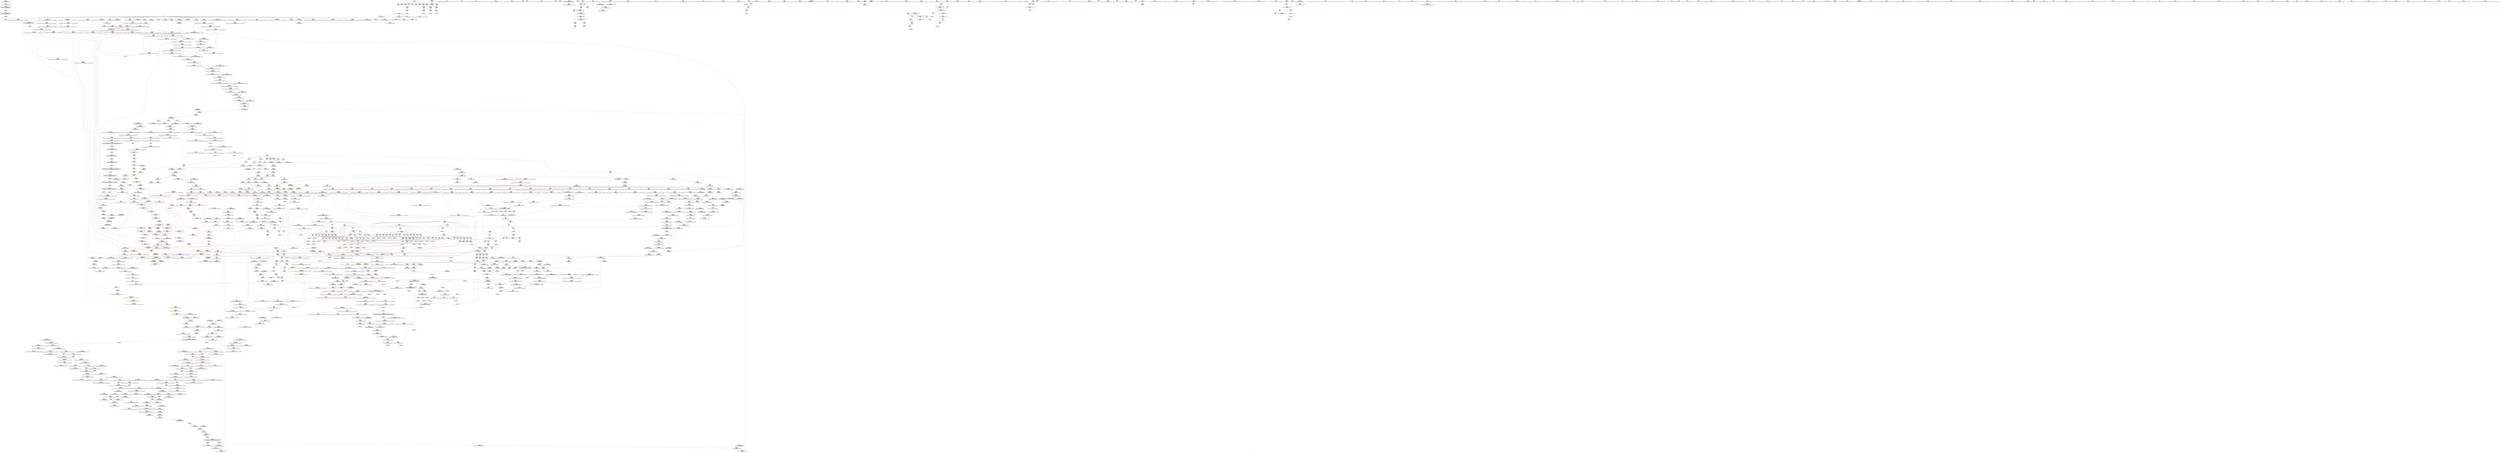 digraph "SVFG" {
	label="SVFG";

	Node0x5580e5a24c50 [shape=record,color=grey,label="{NodeID: 0\nNullPtr|{|<s29>97}}"];
	Node0x5580e5a24c50 -> Node0x5580e5cdb9e0[style=solid];
	Node0x5580e5a24c50 -> Node0x5580e5cdbae0[style=solid];
	Node0x5580e5a24c50 -> Node0x5580e5cdbbb0[style=solid];
	Node0x5580e5a24c50 -> Node0x5580e5cdbc80[style=solid];
	Node0x5580e5a24c50 -> Node0x5580e5cdbd50[style=solid];
	Node0x5580e5a24c50 -> Node0x5580e5cdbe20[style=solid];
	Node0x5580e5a24c50 -> Node0x5580e5cdbef0[style=solid];
	Node0x5580e5a24c50 -> Node0x5580e5cdbfc0[style=solid];
	Node0x5580e5a24c50 -> Node0x5580e5cdc090[style=solid];
	Node0x5580e5a24c50 -> Node0x5580e5cdc160[style=solid];
	Node0x5580e5a24c50 -> Node0x5580e5cdc230[style=solid];
	Node0x5580e5a24c50 -> Node0x5580e5cdc300[style=solid];
	Node0x5580e5a24c50 -> Node0x5580e5cdc3d0[style=solid];
	Node0x5580e5a24c50 -> Node0x5580e5cdc4a0[style=solid];
	Node0x5580e5a24c50 -> Node0x5580e5cdc570[style=solid];
	Node0x5580e5a24c50 -> Node0x5580e5cdc640[style=solid];
	Node0x5580e5a24c50 -> Node0x5580e5cdc710[style=solid];
	Node0x5580e5a24c50 -> Node0x5580e5cdc7e0[style=solid];
	Node0x5580e5a24c50 -> Node0x5580e5cdc8b0[style=solid];
	Node0x5580e5a24c50 -> Node0x5580e5cdc980[style=solid];
	Node0x5580e5a24c50 -> Node0x5580e5cdca50[style=solid];
	Node0x5580e5a24c50 -> Node0x5580e5ce71c0[style=solid];
	Node0x5580e5a24c50 -> Node0x5580e5d08fe0[style=solid];
	Node0x5580e5a24c50 -> Node0x5580e5d090b0[style=solid];
	Node0x5580e5a24c50 -> Node0x5580e5d09180[style=solid];
	Node0x5580e5a24c50 -> Node0x5580e5d0af90[style=solid];
	Node0x5580e5a24c50 -> Node0x5580e5d29370[style=solid];
	Node0x5580e5a24c50 -> Node0x5580e5cfc840[style=solid];
	Node0x5580e5a24c50 -> Node0x5580e5cfdec0[style=solid];
	Node0x5580e5a24c50:s29 -> Node0x5580e5e17640[style=solid,color=red];
	Node0x5580e5ce1a20 [shape=record,color=red,label="{NodeID: 775\n1130\<--1129\n\<--coerce.dive\n_ZNSt6vectorIiSaIiEE3endEv\n}"];
	Node0x5580e5ce1a20 -> Node0x5580e5ce0ec0[style=solid];
	Node0x5580e5cfa2c0 [shape=record,color=grey,label="{NodeID: 1550\n424 = Binary(423, 286, )\n}"];
	Node0x5580e5cfa2c0 -> Node0x5580e5ce8300[style=solid];
	Node0x5580e5cd8410 [shape=record,color=purple,label="{NodeID: 443\n331\<--8\narrayidx18\<--s\n_Z5makegv\n}"];
	Node0x5580e5cd8410 -> Node0x5580e5cf47f0[style=solid];
	Node0x5580e5e13870 [shape=record,color=black,label="{NodeID: 2325\n801 = PHI(742, 1049, 1068, )\n0th arg _ZNSt12_Vector_baseIiSaIiEE13_M_deallocateEPim }"];
	Node0x5580e5e13870 -> Node0x5580e5d09ce0[style=solid];
	Node0x5580e5ccc290 [shape=record,color=green,label="{NodeID: 111\n757\<--758\n_ZNSt12_Vector_baseIiSaIiEE13_M_deallocateEPim\<--_ZNSt12_Vector_baseIiSaIiEE13_M_deallocateEPim_field_insensitive\n}"];
	Node0x5580e5ce7600 [shape=record,color=blue,label="{NodeID: 886\n126\<--153\nehselector.slot\<--\n_ZNSt6vectorIiSaIiEED2Ev\n}"];
	Node0x5580e5cedf20 [shape=record,color=purple,label="{NodeID: 554\n1507\<--1487\ncoerce.dive3\<--agg.tmp\n_ZSt22__uninitialized_copy_aISt13move_iteratorIPiES1_iET0_T_S4_S3_RSaIT1_E\n}"];
	Node0x5580e5cedf20 -> Node0x5580e5ce4390[style=solid];
	Node0x5580e5cd0a20 [shape=record,color=green,label="{NodeID: 222\n1517\<--1518\nretval\<--retval_field_insensitive\n_ZSt32__make_move_if_noexcept_iteratorIiSt13move_iteratorIPiEET0_PT_\n|{|<s1>104}}"];
	Node0x5580e5cd0a20 -> Node0x5580e5cee400[style=solid];
	Node0x5580e5cd0a20:s1 -> Node0x5580e5e13370[style=solid,color=red];
	Node0x5580e5d0c8c0 [shape=record,color=blue,label="{NodeID: 997\n1299\<--1296\ncoerce.dive\<--call\n_ZSt34__uninitialized_move_if_noexcept_aIPiS0_SaIiEET0_T_S3_S2_RT1_\n}"];
	Node0x5580e5d0c8c0 -> Node0x5580e5ce2f40[style=dashed];
	Node0x5580e5cf3950 [shape=record,color=red,label="{NodeID: 665\n395\<--265\n\<--i1\n_Z5makegv\n}"];
	Node0x5580e5cf3950 -> Node0x5580e5d2c3d0[style=solid];
	Node0x5580e5cdeb00 [shape=record,color=black,label="{NodeID: 333\n511\<--506\nsub.ptr.lhs.cast\<--\n_ZNKSt6vectorIiSaIiEE4sizeEv\n}"];
	Node0x5580e5cdeb00 -> Node0x5580e5cf90c0[style=solid];
	Node0x5580e5a405e0 [shape=record,color=green,label="{NodeID: 1\n7\<--1\n__dso_handle\<--dummyObj\nGlob }"];
	Node0x5580e5d9c590 [shape=record,color=yellow,style=double,label="{NodeID: 1883\n232V_1 = ENCHI(MR_232V_0)\npts\{943 \}\nFun[_ZNSt6vectorIiSaIiEE17_M_realloc_insertIJRKiEEEvN9__gnu_cxx17__normal_iteratorIPiS1_EEDpOT_]}"];
	Node0x5580e5d9c590 -> Node0x5580e5d0b2d0[style=dashed];
	Node0x5580e5ce1af0 [shape=record,color=red,label="{NodeID: 776\n1145\<--1136\nthis1\<--this.addr\n_ZN9__gnu_cxx13new_allocatorIiE9constructIiJRKiEEEvPT_DpOT0_\n}"];
	Node0x5580e5cfa440 [shape=record,color=grey,label="{NodeID: 1551\n573 = Binary(572, 286, )\n}"];
	Node0x5580e5cfa440 -> Node0x5580e5ce8e60[style=solid];
	Node0x5580e5cd84e0 [shape=record,color=purple,label="{NodeID: 444\n353\<--8\narrayidx29\<--s\n_Z5makegv\n}"];
	Node0x5580e5e13b50 [shape=record,color=black,label="{NodeID: 2326\n802 = PHI(745, 1050, 1072, )\n1st arg _ZNSt12_Vector_baseIiSaIiEE13_M_deallocateEPim }"];
	Node0x5580e5e13b50 -> Node0x5580e5d09db0[style=solid];
	Node0x5580e5ccc390 [shape=record,color=green,label="{NodeID: 112\n761\<--762\n_ZNSt12_Vector_baseIiSaIiEE12_Vector_implD2Ev\<--_ZNSt12_Vector_baseIiSaIiEE12_Vector_implD2Ev_field_insensitive\n}"];
	Node0x5580e5ce76d0 [shape=record,color=blue,label="{NodeID: 887\n168\<--164\na.addr\<--a\n_Z6insertiiii\n}"];
	Node0x5580e5ce76d0 -> Node0x5580e5cf2290[style=dashed];
	Node0x5580e5cedff0 [shape=record,color=purple,label="{NodeID: 555\n1509\<--1489\ncoerce.dive4\<--agg.tmp2\n_ZSt22__uninitialized_copy_aISt13move_iteratorIPiES1_iET0_T_S4_S3_RSaIT1_E\n}"];
	Node0x5580e5cedff0 -> Node0x5580e5ce4460[style=solid];
	Node0x5580e5cd0af0 [shape=record,color=green,label="{NodeID: 223\n1519\<--1520\n__i.addr\<--__i.addr_field_insensitive\n_ZSt32__make_move_if_noexcept_iteratorIiSt13move_iteratorIPiEET0_PT_\n}"];
	Node0x5580e5cd0af0 -> Node0x5580e5ce4530[style=solid];
	Node0x5580e5cd0af0 -> Node0x5580e5d0deb0[style=solid];
	Node0x5580e5d0c990 [shape=record,color=blue,label="{NodeID: 998\n1303\<--1302\ncoerce.dive3\<--call2\n_ZSt34__uninitialized_move_if_noexcept_aIPiS0_SaIiEET0_T_S3_S2_RT1_\n}"];
	Node0x5580e5d0c990 -> Node0x5580e5ce3010[style=dashed];
	Node0x5580e5d934a0 [shape=record,color=yellow,style=double,label="{NodeID: 1773\n49V_1 = ENCHI(MR_49V_0)\npts\{177 179 \}\nFun[_ZNSt6vectorIiSaIiEE9push_backERKi]|{<s0>15|<s1>17}}"];
	Node0x5580e5d934a0:s0 -> Node0x5580e5d9a430[style=dashed,color=red];
	Node0x5580e5d934a0:s1 -> Node0x5580e5d9cc90[style=dashed,color=red];
	Node0x5580e5cf3a20 [shape=record,color=red,label="{NodeID: 666\n405\<--265\n\<--i1\n_Z5makegv\n}"];
	Node0x5580e5cf3a20 -> Node0x5580e5cf99c0[style=solid];
	Node0x5580e5cdebd0 [shape=record,color=black,label="{NodeID: 334\n512\<--510\nsub.ptr.rhs.cast\<--\n_ZNKSt6vectorIiSaIiEE4sizeEv\n}"];
	Node0x5580e5cdebd0 -> Node0x5580e5cf90c0[style=solid];
	Node0x5580e5a5afb0 [shape=record,color=green,label="{NodeID: 2\n11\<--1\n\<--dummyObj\nCan only get source location for instruction, argument, global var or function.}"];
	Node0x5580e5d9c670 [shape=record,color=yellow,style=double,label="{NodeID: 1884\n234V_1 = ENCHI(MR_234V_0)\npts\{945 \}\nFun[_ZNSt6vectorIiSaIiEE17_M_realloc_insertIJRKiEEEvN9__gnu_cxx17__normal_iteratorIPiS1_EEDpOT_]}"];
	Node0x5580e5d9c670 -> Node0x5580e5d0b3a0[style=dashed];
	Node0x5580e5ce1bc0 [shape=record,color=red,label="{NodeID: 777\n1146\<--1138\n\<--__p.addr\n_ZN9__gnu_cxx13new_allocatorIiE9constructIiJRKiEEEvPT_DpOT0_\n}"];
	Node0x5580e5ce1bc0 -> Node0x5580e5ce0f90[style=solid];
	Node0x5580e5cfa5c0 [shape=record,color=grey,label="{NodeID: 1552\n379 = Binary(378, 286, )\n}"];
	Node0x5580e5cfa5c0 -> Node0x5580e5cfa8c0[style=solid];
	Node0x5580e5cd85b0 [shape=record,color=purple,label="{NodeID: 445\n356\<--8\narrayidx31\<--s\n_Z5makegv\n}"];
	Node0x5580e5cd85b0 -> Node0x5580e5cf48c0[style=solid];
	Node0x5580e5e13d10 [shape=record,color=black,label="{NodeID: 2327\n803 = PHI(755, 1051, 1084, )\n2nd arg _ZNSt12_Vector_baseIiSaIiEE13_M_deallocateEPim }"];
	Node0x5580e5e13d10 -> Node0x5580e5d09e80[style=solid];
	Node0x5580e5ccc490 [shape=record,color=green,label="{NodeID: 113\n778\<--779\n__first.addr\<--__first.addr_field_insensitive\n_ZSt8_DestroyIPiEvT_S1_\n}"];
	Node0x5580e5ccc490 -> Node0x5580e5cf6a10[style=solid];
	Node0x5580e5ccc490 -> Node0x5580e5d099a0[style=solid];
	Node0x5580e5ce77a0 [shape=record,color=blue,label="{NodeID: 888\n170\<--165\nb.addr\<--b\n_Z6insertiiii\n}"];
	Node0x5580e5ce77a0 -> Node0x5580e5cf2360[style=dashed];
	Node0x5580e5d8bdc0 [shape=record,color=black,label="{NodeID: 1663\nMR_54V_3 = PHI(MR_54V_4, MR_54V_2, )\npts\{264 \}\n}"];
	Node0x5580e5d8bdc0 -> Node0x5580e5cf2df0[style=dashed];
	Node0x5580e5d8bdc0 -> Node0x5580e5cf2ec0[style=dashed];
	Node0x5580e5d8bdc0 -> Node0x5580e5cf2f90[style=dashed];
	Node0x5580e5d8bdc0 -> Node0x5580e5ce7fc0[style=dashed];
	Node0x5580e5cee0c0 [shape=record,color=purple,label="{NodeID: 556\n1832\<--1497\noffset_0\<--\n}"];
	Node0x5580e5cee0c0 -> Node0x5580e5d0dd10[style=solid];
	Node0x5580e5cd0bc0 [shape=record,color=green,label="{NodeID: 224\n1524\<--1525\n_ZNSt13move_iteratorIPiEC2ES0_\<--_ZNSt13move_iteratorIPiEC2ES0__field_insensitive\n}"];
	Node0x5580e5d0ca60 [shape=record,color=blue,label="{NodeID: 999\n1317\<--1316\nthis.addr\<--this\n_ZNK9__gnu_cxx17__normal_iteratorIPiSt6vectorIiSaIiEEE4baseEv\n}"];
	Node0x5580e5d0ca60 -> Node0x5580e5ce30e0[style=dashed];
	Node0x5580e5cf3af0 [shape=record,color=red,label="{NodeID: 667\n423\<--265\n\<--i1\n_Z5makegv\n}"];
	Node0x5580e5cf3af0 -> Node0x5580e5cfa2c0[style=solid];
	Node0x5580e5cdeca0 [shape=record,color=black,label="{NodeID: 335\n497\<--514\n_ZNKSt6vectorIiSaIiEE4sizeEv_ret\<--sub.ptr.div\n_ZNKSt6vectorIiSaIiEE4sizeEv\n|{<s0>24|<s1>78|<s2>80|<s3>81|<s4>83}}"];
	Node0x5580e5cdeca0:s0 -> Node0x5580e5e0ed70[style=solid,color=blue];
	Node0x5580e5cdeca0:s1 -> Node0x5580e5e111b0[style=solid,color=blue];
	Node0x5580e5cdeca0:s2 -> Node0x5580e5e112f0[style=solid,color=blue];
	Node0x5580e5cdeca0:s3 -> Node0x5580e5e11430[style=solid,color=blue];
	Node0x5580e5cdeca0:s4 -> Node0x5580e5e116b0[style=solid,color=blue];
	Node0x5580e59fa540 [shape=record,color=green,label="{NodeID: 3\n31\<--1\n.str\<--dummyObj\nGlob }"];
	Node0x5580e5d9c750 [shape=record,color=yellow,style=double,label="{NodeID: 1885\n42V_1 = ENCHI(MR_42V_0)\npts\{1466 \}\nFun[_ZNSt6vectorIiSaIiEE17_M_realloc_insertIJRKiEEEvN9__gnu_cxx17__normal_iteratorIPiS1_EEDpOT_]|{<s0>57}}"];
	Node0x5580e5d9c750:s0 -> Node0x5580e5d9a350[style=dashed,color=red];
	Node0x5580e5ce1c90 [shape=record,color=red,label="{NodeID: 778\n1149\<--1140\n\<--__args.addr\n_ZN9__gnu_cxx13new_allocatorIiE9constructIiJRKiEEEvPT_DpOT0_\n|{<s0>76}}"];
	Node0x5580e5ce1c90:s0 -> Node0x5580e5e19fc0[style=solid,color=red];
	Node0x5580e5cfa740 [shape=record,color=grey,label="{NodeID: 1553\n377 = Binary(375, 376, )\n|{<s0>21}}"];
	Node0x5580e5cfa740:s0 -> Node0x5580e5e16a20[style=solid,color=red];
	Node0x5580e5cd8680 [shape=record,color=purple,label="{NodeID: 446\n386\<--8\narrayidx47\<--s\n_Z5makegv\n}"];
	Node0x5580e5e13ed0 [shape=record,color=black,label="{NodeID: 2328\n1705 = PHI(1656, 1660, 1662, )\n0th arg _ZSt12__niter_baseIPiET_S1_ }"];
	Node0x5580e5e13ed0 -> Node0x5580e5d0f300[style=solid];
	Node0x5580e5cd1070 [shape=record,color=green,label="{NodeID: 114\n780\<--781\n__last.addr\<--__last.addr_field_insensitive\n_ZSt8_DestroyIPiEvT_S1_\n}"];
	Node0x5580e5cd1070 -> Node0x5580e5cf6ae0[style=solid];
	Node0x5580e5cd1070 -> Node0x5580e5d09a70[style=solid];
	Node0x5580e5ce7870 [shape=record,color=blue,label="{NodeID: 889\n172\<--166\nc.addr\<--c\n_Z6insertiiii\n}"];
	Node0x5580e5ce7870 -> Node0x5580e5cf2430[style=dashed];
	Node0x5580e5d8c2c0 [shape=record,color=black,label="{NodeID: 1664\nMR_18V_2 = PHI(MR_18V_3, MR_18V_1, )\npts\{230001 \}\n|{|<s1>18}}"];
	Node0x5580e5d8c2c0 -> Node0x5580e5d82200[style=dashed];
	Node0x5580e5d8c2c0:s1 -> Node0x5580e5d90590[style=dashed,color=red];
	Node0x5580e5cee190 [shape=record,color=purple,label="{NodeID: 557\n1833\<--1498\noffset_0\<--\n}"];
	Node0x5580e5cee190 -> Node0x5580e5ce6270[style=solid];
	Node0x5580e5cd0cc0 [shape=record,color=green,label="{NodeID: 225\n1533\<--1534\n__first\<--__first_field_insensitive\n_ZSt18uninitialized_copyISt13move_iteratorIPiES1_ET0_T_S4_S3_\n}"];
	Node0x5580e5cd0cc0 -> Node0x5580e5cd6940[style=solid];
	Node0x5580e5cd0cc0 -> Node0x5580e5cee4d0[style=solid];
	Node0x5580e5d0cb30 [shape=record,color=blue,label="{NodeID: 1000\n1326\<--1324\n__a.addr\<--__a\n_ZNSt16allocator_traitsISaIiEE7destroyIiEEvRS0_PT_\n}"];
	Node0x5580e5d0cb30 -> Node0x5580e5ce31b0[style=dashed];
	Node0x5580e5cf3bc0 [shape=record,color=red,label="{NodeID: 668\n297\<--267\n\<--j\n_Z5makegv\n}"];
	Node0x5580e5cf3bc0 -> Node0x5580e5cfd140[style=solid];
	Node0x5580e5cded70 [shape=record,color=black,label="{NodeID: 336\n527\<--526\n\<--this1\n_ZNSt6vectorIiSaIiEEixEm\n}"];
	Node0x5580e5cded70 -> Node0x5580e5ceb0d0[style=solid];
	Node0x5580e5cded70 -> Node0x5580e5ceb1a0[style=solid];
	Node0x5580e5db26b0 [shape=record,color=yellow,style=double,label="{NodeID: 2218\n2V_3 = CSCHI(MR_2V_2)\npts\{230000 230001 230002 \}\nCS[]|{|<s1>128}}"];
	Node0x5580e5db26b0 -> Node0x5580e5cb03a0[style=dashed];
	Node0x5580e5db26b0:s1 -> Node0x5580e5db5550[style=dashed,color=blue];
	Node0x5580e5a01200 [shape=record,color=green,label="{NodeID: 4\n33\<--1\n.str.2\<--dummyObj\nGlob }"];
	Node0x5580e5d9c830 [shape=record,color=yellow,style=double,label="{NodeID: 1886\n16V_1 = ENCHI(MR_16V_0)\npts\{230000 \}\nFun[_ZNSt6vectorIiSaIiEE17_M_realloc_insertIJRKiEEEvN9__gnu_cxx17__normal_iteratorIPiS1_EEDpOT_]|{|<s5>52|<s6>53}}"];
	Node0x5580e5d9c830 -> Node0x5580e5cf8a90[style=dashed];
	Node0x5580e5d9c830 -> Node0x5580e5ce1540[style=dashed];
	Node0x5580e5d9c830 -> Node0x5580e5ce16e0[style=dashed];
	Node0x5580e5d9c830 -> Node0x5580e5ce1880[style=dashed];
	Node0x5580e5d9c830 -> Node0x5580e5d0b610[style=dashed];
	Node0x5580e5d9c830:s5 -> Node0x5580e5d7af70[style=dashed,color=red];
	Node0x5580e5d9c830:s6 -> Node0x5580e5d8eee0[style=dashed,color=red];
	Node0x5580e5ce1d60 [shape=record,color=red,label="{NodeID: 779\n1151\<--1150\n\<--call\n_ZN9__gnu_cxx13new_allocatorIiE9constructIiJRKiEEEvPT_DpOT0_\n}"];
	Node0x5580e5ce1d60 -> Node0x5580e5d0bbc0[style=solid];
	Node0x5580e5cfa8c0 [shape=record,color=grey,label="{NodeID: 1554\n381 = Binary(379, 380, )\n|{<s0>21}}"];
	Node0x5580e5cfa8c0:s0 -> Node0x5580e5e16c20[style=solid,color=red];
	Node0x5580e5cd8750 [shape=record,color=purple,label="{NodeID: 447\n389\<--8\narrayidx49\<--s\n_Z5makegv\n}"];
	Node0x5580e5cd8750 -> Node0x5580e5cf4990[style=solid];
	Node0x5580e5e14090 [shape=record,color=black,label="{NodeID: 2329\n1763 = PHI(1670, )\n0th arg _ZNKSt13move_iteratorIPiE4baseEv }"];
	Node0x5580e5e14090 -> Node0x5580e5d0f8b0[style=solid];
	Node0x5580e5cd1140 [shape=record,color=green,label="{NodeID: 115\n787\<--788\n_ZNSt12_Destroy_auxILb1EE9__destroyIPiEEvT_S3_\<--_ZNSt12_Destroy_auxILb1EE9__destroyIPiEEvT_S3__field_insensitive\n}"];
	Node0x5580e5ce7940 [shape=record,color=blue,label="{NodeID: 890\n174\<--167\nd.addr\<--d\n_Z6insertiiii\n}"];
	Node0x5580e5ce7940 -> Node0x5580e5cf2500[style=dashed];
	Node0x5580e5cee260 [shape=record,color=purple,label="{NodeID: 558\n1835\<--1503\noffset_0\<--\n}"];
	Node0x5580e5cee260 -> Node0x5580e5d0dde0[style=solid];
	Node0x5580e5cd0d90 [shape=record,color=green,label="{NodeID: 226\n1535\<--1536\n__last\<--__last_field_insensitive\n_ZSt18uninitialized_copyISt13move_iteratorIPiES1_ET0_T_S4_S3_\n}"];
	Node0x5580e5cd0d90 -> Node0x5580e5cd6a10[style=solid];
	Node0x5580e5cd0d90 -> Node0x5580e5cee5a0[style=solid];
	Node0x5580e5d0cc00 [shape=record,color=blue,label="{NodeID: 1001\n1328\<--1325\n__p.addr\<--__p\n_ZNSt16allocator_traitsISaIiEE7destroyIiEEvRS0_PT_\n}"];
	Node0x5580e5d0cc00 -> Node0x5580e5ce3280[style=dashed];
	Node0x5580e5cf3c90 [shape=record,color=red,label="{NodeID: 669\n304\<--267\n\<--j\n_Z5makegv\n}"];
	Node0x5580e5cf3c90 -> Node0x5580e5cdd9f0[style=solid];
	Node0x5580e5cdee40 [shape=record,color=black,label="{NodeID: 337\n517\<--532\n_ZNSt6vectorIiSaIiEEixEm_ret\<--add.ptr\n_ZNSt6vectorIiSaIiEEixEm\n|{<s0>25}}"];
	Node0x5580e5cdee40:s0 -> Node0x5580e5e0eeb0[style=solid,color=blue];
	Node0x5580e5db2810 [shape=record,color=yellow,style=double,label="{NodeID: 2219\n2V_2 = CSCHI(MR_2V_1)\npts\{230000 230001 230002 \}\nCS[]|{<s0>3}}"];
	Node0x5580e5db2810:s0 -> Node0x5580e5db26b0[style=dashed,color=blue];
	Node0x5580e5a03840 [shape=record,color=green,label="{NodeID: 5\n35\<--1\n.str.3\<--dummyObj\nGlob }"];
	Node0x5580e5d9c910 [shape=record,color=yellow,style=double,label="{NodeID: 1887\n18V_1 = ENCHI(MR_18V_0)\npts\{230001 \}\nFun[_ZNSt6vectorIiSaIiEE17_M_realloc_insertIJRKiEEEvN9__gnu_cxx17__normal_iteratorIPiS1_EEDpOT_]|{|<s3>52|<s4>53}}"];
	Node0x5580e5d9c910 -> Node0x5580e5ce1470[style=dashed];
	Node0x5580e5d9c910 -> Node0x5580e5ce1610[style=dashed];
	Node0x5580e5d9c910 -> Node0x5580e5d0b6e0[style=dashed];
	Node0x5580e5d9c910:s3 -> Node0x5580e5d7af70[style=dashed,color=red];
	Node0x5580e5d9c910:s4 -> Node0x5580e5d8eee0[style=dashed,color=red];
	Node0x5580e5ce1e30 [shape=record,color=red,label="{NodeID: 780\n1159\<--1156\n\<--__t.addr\n_ZSt7forwardIRKiEOT_RNSt16remove_referenceIS2_E4typeE\n}"];
	Node0x5580e5ce1e30 -> Node0x5580e5ce1130[style=solid];
	Node0x5580e5cfaa40 [shape=record,color=grey,label="{NodeID: 1555\n373 = Binary(371, 372, )\n|{<s0>21}}"];
	Node0x5580e5cfaa40:s0 -> Node0x5580e5e16820[style=solid,color=red];
	Node0x5580e5cd8820 [shape=record,color=purple,label="{NodeID: 448\n567\<--8\narrayidx\<--s\nmain\n}"];
	Node0x5580e5e141a0 [shape=record,color=black,label="{NodeID: 2330\n1316 = PHI(926, 926, 1224, 1227, )\n0th arg _ZNK9__gnu_cxx17__normal_iteratorIPiSt6vectorIiSaIiEEE4baseEv }"];
	Node0x5580e5e141a0 -> Node0x5580e5d0ca60[style=solid];
	Node0x5580e5cd1210 [shape=record,color=green,label="{NodeID: 116\n793\<--794\n.addr\<--.addr_field_insensitive\n_ZNSt12_Destroy_auxILb1EE9__destroyIPiEEvT_S3_\n}"];
	Node0x5580e5cd1210 -> Node0x5580e5d09b40[style=solid];
	Node0x5580e5ce7a10 [shape=record,color=blue,label="{NodeID: 891\n176\<--188\ni\<--add\n_Z6insertiiii\n|{|<s1>14}}"];
	Node0x5580e5ce7a10 -> Node0x5580e5cf25d0[style=dashed];
	Node0x5580e5ce7a10:s1 -> Node0x5580e5d934a0[style=dashed,color=red];
	Node0x5580e5679380 [shape=record,color=yellow,style=double,label="{NodeID: 1666\n42V_1 = ENCHI(MR_42V_0)\npts\{1466 \}\nFun[_ZSt22__uninitialized_copy_aISt13move_iteratorIPiES1_iET0_T_S4_S3_RSaIT1_E]|{<s0>103}}"];
	Node0x5580e5679380:s0 -> Node0x5580e5d90c10[style=dashed,color=red];
	Node0x5580e5cee330 [shape=record,color=purple,label="{NodeID: 559\n1836\<--1504\noffset_0\<--\n}"];
	Node0x5580e5cee330 -> Node0x5580e5ce6340[style=solid];
	Node0x5580e5cd0e60 [shape=record,color=green,label="{NodeID: 227\n1537\<--1538\n__result.addr\<--__result.addr_field_insensitive\n_ZSt18uninitialized_copyISt13move_iteratorIPiES1_ET0_T_S4_S3_\n}"];
	Node0x5580e5cd0e60 -> Node0x5580e5ce46d0[style=solid];
	Node0x5580e5cd0e60 -> Node0x5580e5d0e120[style=solid];
	Node0x5580e5d0ccd0 [shape=record,color=blue,label="{NodeID: 1002\n1343\<--1342\nthis.addr\<--this\n_ZNKSt6vectorIiSaIiEE8max_sizeEv\n}"];
	Node0x5580e5d0ccd0 -> Node0x5580e5ce3350[style=dashed];
	Node0x5580e5cf3d60 [shape=record,color=red,label="{NodeID: 670\n313\<--267\n\<--j\n_Z5makegv\n}"];
	Node0x5580e5cf3d60 -> Node0x5580e5d2b4d0[style=solid];
	Node0x5580e5cdef10 [shape=record,color=black,label="{NodeID: 338\n566\<--565\nidxprom\<--\nmain\n}"];
	Node0x5580e5db2970 [shape=record,color=yellow,style=double,label="{NodeID: 2220\n36V_2 = CSCHI(MR_36V_1)\npts\{1466 230000 230001 230002 \}\nCS[]|{<s0>14|<s1>14|<s2>14|<s3>14}}"];
	Node0x5580e5db2970:s0 -> Node0x5580e5d93040[style=dashed,color=red];
	Node0x5580e5db2970:s1 -> Node0x5580e5d93120[style=dashed,color=red];
	Node0x5580e5db2970:s2 -> Node0x5580e5d93200[style=dashed,color=red];
	Node0x5580e5db2970:s3 -> Node0x5580e5d932e0[style=dashed,color=red];
	Node0x5580e5cc81b0 [shape=record,color=green,label="{NodeID: 6\n37\<--1\n.str.4\<--dummyObj\nGlob }"];
	Node0x5580e5ce1f00 [shape=record,color=red,label="{NodeID: 781\n1178\<--1165\nthis1\<--this.addr\n_ZNKSt6vectorIiSaIiEE12_M_check_lenEmPKc\n|{<s0>77|<s1>78|<s2>80|<s3>81|<s4>83|<s5>84|<s6>85}}"];
	Node0x5580e5ce1f00:s0 -> Node0x5580e5e1a210[style=solid,color=red];
	Node0x5580e5ce1f00:s1 -> Node0x5580e5e191b0[style=solid,color=red];
	Node0x5580e5ce1f00:s2 -> Node0x5580e5e191b0[style=solid,color=red];
	Node0x5580e5ce1f00:s3 -> Node0x5580e5e191b0[style=solid,color=red];
	Node0x5580e5ce1f00:s4 -> Node0x5580e5e191b0[style=solid,color=red];
	Node0x5580e5ce1f00:s5 -> Node0x5580e5e1a210[style=solid,color=red];
	Node0x5580e5ce1f00:s6 -> Node0x5580e5e1a210[style=solid,color=red];
	Node0x5580e5cfabc0 [shape=record,color=grey,label="{NodeID: 1556\n186 = Binary(184, 185, )\n}"];
	Node0x5580e5cfabc0 -> Node0x5580e5cfbac0[style=solid];
	Node0x5580e5cd88f0 [shape=record,color=purple,label="{NodeID: 449\n568\<--8\narraydecay\<--s\nmain\n}"];
	Node0x5580e5e14460 [shape=record,color=black,label="{NodeID: 2331\n87 = PHI(73, )\n0th arg _ZNSt6vectorIiSaIiEEC2Ev }"];
	Node0x5580e5e14460 -> Node0x5580e5ce72c0[style=solid];
	Node0x5580e5cd12e0 [shape=record,color=green,label="{NodeID: 117\n795\<--796\n.addr1\<--.addr1_field_insensitive\n_ZNSt12_Destroy_auxILb1EE9__destroyIPiEEvT_S3_\n}"];
	Node0x5580e5cd12e0 -> Node0x5580e5d09c10[style=solid];
	Node0x5580e5ce7ae0 [shape=record,color=blue,label="{NodeID: 892\n178\<--194\nj\<--add2\n_Z6insertiiii\n|{|<s1>13}}"];
	Node0x5580e5ce7ae0 -> Node0x5580e5cf26a0[style=dashed];
	Node0x5580e5ce7ae0:s1 -> Node0x5580e5d934a0[style=dashed,color=red];
	Node0x5580e5cee400 [shape=record,color=purple,label="{NodeID: 560\n1526\<--1517\ncoerce.dive\<--retval\n_ZSt32__make_move_if_noexcept_iteratorIiSt13move_iteratorIPiEET0_PT_\n}"];
	Node0x5580e5cee400 -> Node0x5580e5ce4600[style=solid];
	Node0x5580e5cd0f30 [shape=record,color=green,label="{NodeID: 228\n1539\<--1540\n__assignable\<--__assignable_field_insensitive\n_ZSt18uninitialized_copyISt13move_iteratorIPiES1_ET0_T_S4_S3_\n}"];
	Node0x5580e5cd0f30 -> Node0x5580e5d0e1f0[style=solid];
	Node0x5580e5d0cda0 [shape=record,color=blue,label="{NodeID: 1003\n1362\<--1358\n__a.addr\<--__a\n_ZSt3maxImERKT_S2_S2_\n}"];
	Node0x5580e5d0cda0 -> Node0x5580e5ce34f0[style=dashed];
	Node0x5580e5d0cda0 -> Node0x5580e5ce35c0[style=dashed];
	Node0x5580e5d93990 [shape=record,color=yellow,style=double,label="{NodeID: 1778\n16V_1 = ENCHI(MR_16V_0)\npts\{230000 \}\nFun[_ZNKSt6vectorIiSaIiEE4sizeEv]}"];
	Node0x5580e5d93990 -> Node0x5580e5cf54f0[style=dashed];
	Node0x5580e5cf3e30 [shape=record,color=red,label="{NodeID: 671\n320\<--267\n\<--j\n_Z5makegv\n}"];
	Node0x5580e5cf3e30 -> Node0x5580e5d2a8d0[style=solid];
	Node0x5580e5cdefe0 [shape=record,color=black,label="{NodeID: 339\n594\<--593\nidxprom9\<--\nmain\n}"];
	Node0x5580e5db2b00 [shape=record,color=yellow,style=double,label="{NodeID: 2221\n36V_3 = CSCHI(MR_36V_2)\npts\{1466 230000 230001 230002 \}\nCS[]|{<s0>19|<s1>19|<s2>19|<s3>20|<s4>20|<s5>20|<s6>21|<s7>21|<s8>21|<s9>22|<s10>22|<s11>22}}"];
	Node0x5580e5db2b00:s0 -> Node0x5580e5cb3400[style=dashed,color=blue];
	Node0x5580e5db2b00:s1 -> Node0x5580e5cb34f0[style=dashed,color=blue];
	Node0x5580e5db2b00:s2 -> Node0x5580e5cb35e0[style=dashed,color=blue];
	Node0x5580e5db2b00:s3 -> Node0x5580e5cb28e0[style=dashed,color=blue];
	Node0x5580e5db2b00:s4 -> Node0x5580e5cb2de0[style=dashed,color=blue];
	Node0x5580e5db2b00:s5 -> Node0x5580e5cb32e0[style=dashed,color=blue];
	Node0x5580e5db2b00:s6 -> Node0x5580e5d85e60[style=dashed,color=blue];
	Node0x5580e5db2b00:s7 -> Node0x5580e5d86360[style=dashed,color=blue];
	Node0x5580e5db2b00:s8 -> Node0x5580e5d86860[style=dashed,color=blue];
	Node0x5580e5db2b00:s9 -> Node0x5580e5d803d0[style=dashed,color=blue];
	Node0x5580e5db2b00:s10 -> Node0x5580e5d808d0[style=dashed,color=blue];
	Node0x5580e5db2b00:s11 -> Node0x5580e5d80dd0[style=dashed,color=blue];
	Node0x5580e5cc8490 [shape=record,color=green,label="{NodeID: 7\n39\<--1\n.str.5\<--dummyObj\nGlob }"];
	Node0x5580e5ce1fd0 [shape=record,color=red,label="{NodeID: 782\n1184\<--1167\n\<--__n.addr\n_ZNKSt6vectorIiSaIiEE12_M_check_lenEmPKc\n}"];
	Node0x5580e5ce1fd0 -> Node0x5580e5cfd440[style=solid];
	Node0x5580e5cfad40 [shape=record,color=grey,label="{NodeID: 1557\n375 = Binary(374, 286, )\n}"];
	Node0x5580e5cfad40 -> Node0x5580e5cfa740[style=solid];
	Node0x5580e5cd89c0 [shape=record,color=purple,label="{NodeID: 450\n71\<--21\n\<--g\n__cxx_global_var_init.1\n}"];
	Node0x5580e5cd89c0 -> Node0x5580e5d291e0[style=solid];
	Node0x5580e5e14570 [shape=record,color=black,label="{NodeID: 2332\n1236 = PHI(950, )\n0th arg _ZNSt6vectorIiSaIiEE5beginEv }"];
	Node0x5580e5e14570 -> Node0x5580e5d0c310[style=solid];
	Node0x5580e5cd13b0 [shape=record,color=green,label="{NodeID: 118\n804\<--805\nthis.addr\<--this.addr_field_insensitive\n_ZNSt12_Vector_baseIiSaIiEE13_M_deallocateEPim\n}"];
	Node0x5580e5cd13b0 -> Node0x5580e5cf6bb0[style=solid];
	Node0x5580e5cd13b0 -> Node0x5580e5d09ce0[style=solid];
	Node0x5580e5ce7bb0 [shape=record,color=blue,label="{NodeID: 893\n210\<--208\nthis.addr\<--this\n_ZNSt6vectorIiSaIiEE9push_backERKi\n}"];
	Node0x5580e5ce7bb0 -> Node0x5580e5cf2770[style=dashed];
	Node0x5580e5cee4d0 [shape=record,color=purple,label="{NodeID: 561\n1545\<--1533\ncoerce.dive\<--__first\n_ZSt18uninitialized_copyISt13move_iteratorIPiES1_ET0_T_S4_S3_\n}"];
	Node0x5580e5cee4d0 -> Node0x5580e5d0df80[style=solid];
	Node0x5580e5cd9440 [shape=record,color=green,label="{NodeID: 229\n1541\<--1542\nagg.tmp\<--agg.tmp_field_insensitive\n_ZSt18uninitialized_copyISt13move_iteratorIPiES1_ET0_T_S4_S3_\n}"];
	Node0x5580e5cd9440 -> Node0x5580e5cd6ae0[style=solid];
	Node0x5580e5cd9440 -> Node0x5580e5cee670[style=solid];
	Node0x5580e5d0ce70 [shape=record,color=blue,label="{NodeID: 1004\n1364\<--1359\n__b.addr\<--__b\n_ZSt3maxImERKT_S2_S2_\n}"];
	Node0x5580e5d0ce70 -> Node0x5580e5ce3690[style=dashed];
	Node0x5580e5d0ce70 -> Node0x5580e5ce3760[style=dashed];
	Node0x5580e5cf3f00 [shape=record,color=red,label="{NodeID: 672\n329\<--267\n\<--j\n_Z5makegv\n}"];
	Node0x5580e5cf3f00 -> Node0x5580e5cddc60[style=solid];
	Node0x5580e5cdf0b0 [shape=record,color=black,label="{NodeID: 340\n597\<--596\ntobool11\<--\nmain\n}"];
	Node0x5580e5cc8550 [shape=record,color=green,label="{NodeID: 8\n42\<--1\n\<--dummyObj\nCan only get source location for instruction, argument, global var or function.}"];
	Node0x5580e5ce20a0 [shape=record,color=red,label="{NodeID: 783\n1187\<--1169\n\<--__s.addr\n_ZNKSt6vectorIiSaIiEE12_M_check_lenEmPKc\n}"];
	Node0x5580e5cfaec0 [shape=record,color=grey,label="{NodeID: 1558\n1464 = Binary(1463, 515, )\n}"];
	Node0x5580e5cd8a90 [shape=record,color=purple,label="{NodeID: 451\n78\<--21\n\<--g\n__cxx_global_var_init.1\n}"];
	Node0x5580e5e14680 [shape=record,color=black,label="{NodeID: 2333\n1116 = PHI(218, )\n0th arg _ZNSt6vectorIiSaIiEE3endEv }"];
	Node0x5580e5e14680 -> Node0x5580e5d0b880[style=solid];
	Node0x5580e5cd1480 [shape=record,color=green,label="{NodeID: 119\n806\<--807\n__p.addr\<--__p.addr_field_insensitive\n_ZNSt12_Vector_baseIiSaIiEE13_M_deallocateEPim\n}"];
	Node0x5580e5cd1480 -> Node0x5580e5cf6c80[style=solid];
	Node0x5580e5cd1480 -> Node0x5580e5cf6d50[style=solid];
	Node0x5580e5cd1480 -> Node0x5580e5d09db0[style=solid];
	Node0x5580e5ce7c80 [shape=record,color=blue,label="{NodeID: 894\n212\<--209\n__x.addr\<--__x\n_ZNSt6vectorIiSaIiEE9push_backERKi\n}"];
	Node0x5580e5ce7c80 -> Node0x5580e5cf2840[style=dashed];
	Node0x5580e5ce7c80 -> Node0x5580e5cf2910[style=dashed];
	Node0x5580e5cee5a0 [shape=record,color=purple,label="{NodeID: 562\n1547\<--1535\ncoerce.dive1\<--__last\n_ZSt18uninitialized_copyISt13move_iteratorIPiES1_ET0_T_S4_S3_\n}"];
	Node0x5580e5cee5a0 -> Node0x5580e5d0e050[style=solid];
	Node0x5580e5cd9510 [shape=record,color=green,label="{NodeID: 230\n1543\<--1544\nagg.tmp2\<--agg.tmp2_field_insensitive\n_ZSt18uninitialized_copyISt13move_iteratorIPiES1_ET0_T_S4_S3_\n}"];
	Node0x5580e5cd9510 -> Node0x5580e5cd6bb0[style=solid];
	Node0x5580e5cd9510 -> Node0x5580e5cee740[style=solid];
	Node0x5580e5d0cf40 [shape=record,color=blue,label="{NodeID: 1005\n1360\<--1374\nretval\<--\n_ZSt3maxImERKT_S2_S2_\n}"];
	Node0x5580e5d0cf40 -> Node0x5580e5d82c30[style=dashed];
	Node0x5580e5d93b80 [shape=record,color=yellow,style=double,label="{NodeID: 1780\n18V_1 = ENCHI(MR_18V_0)\npts\{230001 \}\nFun[_ZNKSt6vectorIiSaIiEE4sizeEv]}"];
	Node0x5580e5d93b80 -> Node0x5580e5cf5420[style=dashed];
	Node0x5580e5cf3fd0 [shape=record,color=red,label="{NodeID: 673\n343\<--267\n\<--j\n_Z5makegv\n|{<s0>20}}"];
	Node0x5580e5cf3fd0:s0 -> Node0x5580e5e16820[style=solid,color=red];
	Node0x5580e5cdf180 [shape=record,color=black,label="{NodeID: 341\n676\<--675\n\<--this1\n_ZNSt12_Vector_baseIiSaIiEE12_Vector_implC2Ev\n|{<s0>37}}"];
	Node0x5580e5cdf180:s0 -> Node0x5580e5e18e80[style=solid,color=red];
	Node0x5580e5cc8ed0 [shape=record,color=green,label="{NodeID: 9\n286\<--1\n\<--dummyObj\nCan only get source location for instruction, argument, global var or function.}"];
	Node0x5580e5d9cc90 [shape=record,color=yellow,style=double,label="{NodeID: 1891\n49V_1 = ENCHI(MR_49V_0)\npts\{177 179 \}\nFun[_ZNSt6vectorIiSaIiEE17_M_realloc_insertIJRKiEEEvN9__gnu_cxx17__normal_iteratorIPiS1_EEDpOT_]|{<s0>57}}"];
	Node0x5580e5d9cc90:s0 -> Node0x5580e5d9a430[style=dashed,color=red];
	Node0x5580e5ce2170 [shape=record,color=red,label="{NodeID: 784\n1201\<--1171\n\<--__len\n_ZNKSt6vectorIiSaIiEE12_M_check_lenEmPKc\n}"];
	Node0x5580e5ce2170 -> Node0x5580e5cfd740[style=solid];
	Node0x5580e5cfb040 [shape=record,color=grey,label="{NodeID: 1559\n367 = Binary(365, 366, )\n|{<s0>21}}"];
	Node0x5580e5cfb040:s0 -> Node0x5580e5e16650[style=solid,color=red];
	Node0x5580e5cd8b60 [shape=record,color=purple,label="{NodeID: 452\n79\<--21\n\<--g\n__cxx_global_var_init.1\n}"];
	Node0x5580e5cd8b60 -> Node0x5580e5cfc9c0[style=solid];
	Node0x5580e5e14790 [shape=record,color=black,label="{NodeID: 2334\n1394 = PHI(1347, )\n0th arg _ZNKSt12_Vector_baseIiSaIiEE19_M_get_Tp_allocatorEv }"];
	Node0x5580e5e14790 -> Node0x5580e5d0d1b0[style=solid];
	Node0x5580e5cd1550 [shape=record,color=green,label="{NodeID: 120\n808\<--809\n__n.addr\<--__n.addr_field_insensitive\n_ZNSt12_Vector_baseIiSaIiEE13_M_deallocateEPim\n}"];
	Node0x5580e5cd1550 -> Node0x5580e5cf6e20[style=solid];
	Node0x5580e5cd1550 -> Node0x5580e5d09e80[style=solid];
	Node0x5580e5ce7d50 [shape=record,color=blue,label="{NodeID: 895\n242\<--244\n_M_finish7\<--incdec.ptr\n_ZNSt6vectorIiSaIiEE9push_backERKi\n}"];
	Node0x5580e5ce7d50 -> Node0x5580e5d84f60[style=dashed];
	Node0x5580e5cee670 [shape=record,color=purple,label="{NodeID: 563\n1558\<--1541\ncoerce.dive3\<--agg.tmp\n_ZSt18uninitialized_copyISt13move_iteratorIPiES1_ET0_T_S4_S3_\n}"];
	Node0x5580e5cee670 -> Node0x5580e5ce47a0[style=solid];
	Node0x5580e5cd95e0 [shape=record,color=green,label="{NodeID: 231\n1563\<--1564\n_ZNSt20__uninitialized_copyILb1EE13__uninit_copyISt13move_iteratorIPiES3_EET0_T_S6_S5_\<--_ZNSt20__uninitialized_copyILb1EE13__uninit_copyISt13move_iteratorIPiES3_EET0_T_S6_S5__field_insensitive\n}"];
	Node0x5580e5d0d010 [shape=record,color=blue,label="{NodeID: 1006\n1360\<--1377\nretval\<--\n_ZSt3maxImERKT_S2_S2_\n}"];
	Node0x5580e5d0d010 -> Node0x5580e5d82c30[style=dashed];
	Node0x5580e5d93c60 [shape=record,color=yellow,style=double,label="{NodeID: 1781\n2V_1 = ENCHI(MR_2V_0)\npts\{230000 230001 230002 \}\nFun[_GLOBAL__sub_I_zyz915_2_1.cpp]|{<s0>128}}"];
	Node0x5580e5d93c60:s0 -> Node0x5580e5cb03a0[style=dashed,color=red];
	Node0x5580e5cf40a0 [shape=record,color=red,label="{NodeID: 674\n348\<--267\n\<--j\n_Z5makegv\n|{<s0>20}}"];
	Node0x5580e5cf40a0:s0 -> Node0x5580e5e16c20[style=solid,color=red];
	Node0x5580e5cdf250 [shape=record,color=black,label="{NodeID: 342\n693\<--692\n\<--this1\n_ZNSaIiEC2Ev\n|{<s0>38}}"];
	Node0x5580e5cdf250:s0 -> Node0x5580e5e1bd80[style=solid,color=red];
	Node0x5580e5cc8f60 [shape=record,color=green,label="{NodeID: 10\n310\<--1\n\<--dummyObj\nCan only get source location for instruction, argument, global var or function.}"];
	Node0x5580e5ce2240 [shape=record,color=red,label="{NodeID: 785\n1205\<--1171\n\<--__len\n_ZNKSt6vectorIiSaIiEE12_M_check_lenEmPKc\n}"];
	Node0x5580e5ce2240 -> Node0x5580e5cfd8c0[style=solid];
	Node0x5580e5cfb1c0 [shape=record,color=grey,label="{NodeID: 1560\n371 = Binary(370, 286, )\n}"];
	Node0x5580e5cfb1c0 -> Node0x5580e5cfaa40[style=solid];
	Node0x5580e5cd8c30 [shape=record,color=purple,label="{NodeID: 453\n108\<--21\n\<--g\n__cxx_global_array_dtor\n}"];
	Node0x5580e5e148a0 [shape=record,color=black,label="{NodeID: 2335\n734 = PHI(145, 155, )\n0th arg _ZNSt12_Vector_baseIiSaIiEED2Ev }"];
	Node0x5580e5e148a0 -> Node0x5580e5d09730[style=solid];
	Node0x5580e5cd1620 [shape=record,color=green,label="{NodeID: 121\n822\<--823\n_ZNSt16allocator_traitsISaIiEE10deallocateERS0_Pim\<--_ZNSt16allocator_traitsISaIiEE10deallocateERS0_Pim_field_insensitive\n}"];
	Node0x5580e5ce7e20 [shape=record,color=blue,label="{NodeID: 896\n250\<--247\ncoerce.dive\<--call\n_ZNSt6vectorIiSaIiEE9push_backERKi\n}"];
	Node0x5580e5ce7e20 -> Node0x5580e5cf2d20[style=dashed];
	Node0x5580e5ce7e20 -> Node0x5580e5d85960[style=dashed];
	Node0x5580e5cee740 [shape=record,color=purple,label="{NodeID: 564\n1560\<--1543\ncoerce.dive4\<--agg.tmp2\n_ZSt18uninitialized_copyISt13move_iteratorIPiES1_ET0_T_S4_S3_\n}"];
	Node0x5580e5cee740 -> Node0x5580e5ce4870[style=solid];
	Node0x5580e5cd96b0 [shape=record,color=green,label="{NodeID: 232\n1575\<--1576\n__first\<--__first_field_insensitive\n_ZNSt20__uninitialized_copyILb1EE13__uninit_copyISt13move_iteratorIPiES3_EET0_T_S6_S5_\n}"];
	Node0x5580e5cd96b0 -> Node0x5580e5cd6d50[style=solid];
	Node0x5580e5cd96b0 -> Node0x5580e5ceeb50[style=solid];
	Node0x5580e5d0d0e0 [shape=record,color=blue,label="{NodeID: 1007\n1384\<--1383\n__a.addr\<--__a\n_ZNSt16allocator_traitsISaIiEE8max_sizeERKS0_\n}"];
	Node0x5580e5d0d0e0 -> Node0x5580e5ce39d0[style=dashed];
	Node0x5580e5cf4170 [shape=record,color=red,label="{NodeID: 675\n354\<--267\n\<--j\n_Z5makegv\n}"];
	Node0x5580e5cf4170 -> Node0x5580e5cdded0[style=solid];
	Node0x5580e5cdf320 [shape=record,color=black,label="{NodeID: 343\n731\<--730\n\<--_M_impl\n_ZNSt12_Vector_baseIiSaIiEE19_M_get_Tp_allocatorEv\n}"];
	Node0x5580e5cdf320 -> Node0x5580e5cdf3f0[style=solid];
	Node0x5580e5cc9060 [shape=record,color=green,label="{NodeID: 11\n335\<--1\n\<--dummyObj\nCan only get source location for instruction, argument, global var or function.}"];
	Node0x5580e5ce2310 [shape=record,color=red,label="{NodeID: 786\n1211\<--1171\n\<--__len\n_ZNKSt6vectorIiSaIiEE12_M_check_lenEmPKc\n}"];
	Node0x5580e5ce2310 -> Node0x5580e5d29eb0[style=solid];
	Node0x5580e5cfb340 [shape=record,color=grey,label="{NodeID: 1561\n370 = Binary(368, 369, )\n}"];
	Node0x5580e5cfb340 -> Node0x5580e5cfb1c0[style=solid];
	Node0x5580e5cd8d00 [shape=record,color=purple,label="{NodeID: 454\n109\<--21\n\<--g\n__cxx_global_array_dtor\n}"];
	Node0x5580e5cd8d00 -> Node0x5580e5d29910[style=solid];
	Node0x5580e5e149f0 [shape=record,color=black,label="{NodeID: 2336\n1682 = PHI(1657, )\n0th arg _ZSt13__copy_move_aILb1EPiS0_ET1_T0_S2_S1_ }"];
	Node0x5580e5e149f0 -> Node0x5580e5d0efc0[style=solid];
	Node0x5580e5cd1720 [shape=record,color=green,label="{NodeID: 122\n828\<--829\nthis.addr\<--this.addr_field_insensitive\n_ZNSt12_Vector_baseIiSaIiEE12_Vector_implD2Ev\n}"];
	Node0x5580e5cd1720 -> Node0x5580e5cf6ef0[style=solid];
	Node0x5580e5cd1720 -> Node0x5580e5d09f50[style=solid];
	Node0x5580e5ce7ef0 [shape=record,color=blue,label="{NodeID: 897\n263\<--11\ni\<--\n_Z5makegv\n}"];
	Node0x5580e5ce7ef0 -> Node0x5580e5d8bdc0[style=dashed];
	Node0x5580e5cee810 [shape=record,color=purple,label="{NodeID: 565\n1838\<--1551\noffset_0\<--\n}"];
	Node0x5580e5cee810 -> Node0x5580e5d0e2c0[style=solid];
	Node0x5580e5cd9780 [shape=record,color=green,label="{NodeID: 233\n1577\<--1578\n__last\<--__last_field_insensitive\n_ZNSt20__uninitialized_copyILb1EE13__uninit_copyISt13move_iteratorIPiES3_EET0_T_S6_S5_\n}"];
	Node0x5580e5cd9780 -> Node0x5580e5cd6e20[style=solid];
	Node0x5580e5cd9780 -> Node0x5580e5ceec20[style=solid];
	Node0x5580e5d0d1b0 [shape=record,color=blue,label="{NodeID: 1008\n1395\<--1394\nthis.addr\<--this\n_ZNKSt12_Vector_baseIiSaIiEE19_M_get_Tp_allocatorEv\n}"];
	Node0x5580e5d0d1b0 -> Node0x5580e5ce3aa0[style=dashed];
	Node0x5580e5cf4240 [shape=record,color=red,label="{NodeID: 676\n368\<--267\n\<--j\n_Z5makegv\n}"];
	Node0x5580e5cf4240 -> Node0x5580e5cfb340[style=solid];
	Node0x5580e5cdf3f0 [shape=record,color=black,label="{NodeID: 344\n724\<--731\n_ZNSt12_Vector_baseIiSaIiEE19_M_get_Tp_allocatorEv_ret\<--\n_ZNSt12_Vector_baseIiSaIiEE19_M_get_Tp_allocatorEv\n|{<s0>8|<s1>59|<s2>62|<s3>67|<s4>71|<s5>124}}"];
	Node0x5580e5cdf3f0:s0 -> Node0x5580e5dffe40[style=solid,color=blue];
	Node0x5580e5cdf3f0:s1 -> Node0x5580e5e10570[style=solid,color=blue];
	Node0x5580e5cdf3f0:s2 -> Node0x5580e5e10930[style=solid,color=blue];
	Node0x5580e5cdf3f0:s3 -> Node0x5580e5e10c80[style=solid,color=blue];
	Node0x5580e5cdf3f0:s4 -> Node0x5580e5e10df0[style=solid,color=blue];
	Node0x5580e5cdf3f0:s5 -> Node0x5580e5e12d30[style=solid,color=blue];
	Node0x5580e5cc9160 [shape=record,color=green,label="{NodeID: 12\n360\<--1\n\<--dummyObj\nCan only get source location for instruction, argument, global var or function.}"];
	Node0x5580e5ce23e0 [shape=record,color=red,label="{NodeID: 787\n1198\<--1195\n\<--call5\n_ZNKSt6vectorIiSaIiEE12_M_check_lenEmPKc\n}"];
	Node0x5580e5ce23e0 -> Node0x5580e5d2bf50[style=solid];
	Node0x5580e5cfb4c0 [shape=record,color=grey,label="{NodeID: 1562\n552 = Binary(551, 553, )\n}"];
	Node0x5580e5cfb4c0 -> Node0x5580e5ce8cc0[style=solid];
	Node0x5580e5cd8dd0 [shape=record,color=purple,label="{NodeID: 455\n116\<--21\n\<--g\n__cxx_global_array_dtor\n}"];
	Node0x5580e5cd8dd0 -> Node0x5580e5cfda40[style=solid];
	Node0x5580e5e14b00 [shape=record,color=black,label="{NodeID: 2337\n1683 = PHI(1661, )\n1st arg _ZSt13__copy_move_aILb1EPiS0_ET1_T0_S2_S1_ }"];
	Node0x5580e5e14b00 -> Node0x5580e5d0f090[style=solid];
	Node0x5580e5cd17f0 [shape=record,color=green,label="{NodeID: 123\n834\<--835\n_ZNSaIiED2Ev\<--_ZNSaIiED2Ev_field_insensitive\n}"];
	Node0x5580e5ce7fc0 [shape=record,color=blue,label="{NodeID: 898\n263\<--285\ni\<--inc\n_Z5makegv\n}"];
	Node0x5580e5ce7fc0 -> Node0x5580e5d8bdc0[style=dashed];
	Node0x5580e5cee8e0 [shape=record,color=purple,label="{NodeID: 566\n1839\<--1552\noffset_0\<--\n}"];
	Node0x5580e5cee8e0 -> Node0x5580e5ce6410[style=solid];
	Node0x5580e5cd9850 [shape=record,color=green,label="{NodeID: 234\n1579\<--1580\n__result.addr\<--__result.addr_field_insensitive\n_ZNSt20__uninitialized_copyILb1EE13__uninit_copyISt13move_iteratorIPiES3_EET0_T_S6_S5_\n}"];
	Node0x5580e5cd9850 -> Node0x5580e5ce4940[style=solid];
	Node0x5580e5cd9850 -> Node0x5580e5d0e600[style=solid];
	Node0x5580e5d0d280 [shape=record,color=blue,label="{NodeID: 1009\n1404\<--1403\nthis.addr\<--this\n_ZNK9__gnu_cxx13new_allocatorIiE8max_sizeEv\n}"];
	Node0x5580e5d0d280 -> Node0x5580e5ce3b70[style=dashed];
	Node0x5580e5d93f60 [shape=record,color=yellow,style=double,label="{NodeID: 1784\n51V_1 = ENCHI(MR_51V_0)\npts\{16 \}\nFun[main]|{|<s2>30}}"];
	Node0x5580e5d93f60 -> Node0x5580e5cf0e40[style=dashed];
	Node0x5580e5d93f60 -> Node0x5580e5cf0f10[style=dashed];
	Node0x5580e5d93f60:s2 -> Node0x5580e5d8e4b0[style=dashed,color=red];
	Node0x5580e5cf4310 [shape=record,color=red,label="{NodeID: 677\n378\<--267\n\<--j\n_Z5makegv\n}"];
	Node0x5580e5cf4310 -> Node0x5580e5cfa5c0[style=solid];
	Node0x5580e5cdf4c0 [shape=record,color=black,label="{NodeID: 345\n752\<--748\nsub.ptr.lhs.cast\<--\n_ZNSt12_Vector_baseIiSaIiEED2Ev\n}"];
	Node0x5580e5cdf4c0 -> Node0x5580e5cfc540[style=solid];
	Node0x5580e5cc9260 [shape=record,color=green,label="{NodeID: 13\n393\<--1\n\<--dummyObj\nCan only get source location for instruction, argument, global var or function.}"];
	Node0x5580e5ce24b0 [shape=record,color=red,label="{NodeID: 788\n1224\<--1218\n\<--__lhs.addr\n_ZN9__gnu_cxxmiIPiSt6vectorIiSaIiEEEENS_17__normal_iteratorIT_T0_E15difference_typeERKS8_SB_\n|{<s0>86}}"];
	Node0x5580e5ce24b0:s0 -> Node0x5580e5e141a0[style=solid,color=red];
	Node0x5580e5cfb640 [shape=record,color=grey,label="{NodeID: 1563\n364 = Binary(362, 363, )\n}"];
	Node0x5580e5cfb640 -> Node0x5580e5cfb940[style=solid];
	Node0x5580e5cd8ea0 [shape=record,color=purple,label="{NodeID: 456\n198\<--21\narrayidx\<--g\n_Z6insertiiii\n|{<s0>13}}"];
	Node0x5580e5cd8ea0:s0 -> Node0x5580e5e189d0[style=solid,color=red];
	Node0x5580e5e14c10 [shape=record,color=black,label="{NodeID: 2338\n1684 = PHI(1663, )\n2nd arg _ZSt13__copy_move_aILb1EPiS0_ET1_T0_S2_S1_ }"];
	Node0x5580e5e14c10 -> Node0x5580e5d0f160[style=solid];
	Node0x5580e5cd18f0 [shape=record,color=green,label="{NodeID: 124\n841\<--842\n__a.addr\<--__a.addr_field_insensitive\n_ZNSt16allocator_traitsISaIiEE10deallocateERS0_Pim\n}"];
	Node0x5580e5cd18f0 -> Node0x5580e5cf6fc0[style=solid];
	Node0x5580e5cd18f0 -> Node0x5580e5d0a020[style=solid];
	Node0x5580e5ce8090 [shape=record,color=blue,label="{NodeID: 899\n265\<--11\ni1\<--\n_Z5makegv\n}"];
	Node0x5580e5ce8090 -> Node0x5580e5d81300[style=dashed];
	Node0x5580e5cee9b0 [shape=record,color=purple,label="{NodeID: 567\n1841\<--1554\noffset_0\<--\n}"];
	Node0x5580e5cee9b0 -> Node0x5580e5d0e390[style=solid];
	Node0x5580e5cd9920 [shape=record,color=green,label="{NodeID: 235\n1581\<--1582\nagg.tmp\<--agg.tmp_field_insensitive\n_ZNSt20__uninitialized_copyILb1EE13__uninit_copyISt13move_iteratorIPiES3_EET0_T_S6_S5_\n}"];
	Node0x5580e5cd9920 -> Node0x5580e5cd6ef0[style=solid];
	Node0x5580e5cd9920 -> Node0x5580e5ceecf0[style=solid];
	Node0x5580e5d0d350 [shape=record,color=blue,label="{NodeID: 1010\n1413\<--1411\nthis.addr\<--this\n_ZN9__gnu_cxx17__normal_iteratorIPiSt6vectorIiSaIiEEEC2ERKS1_\n}"];
	Node0x5580e5d0d350 -> Node0x5580e5ce3c40[style=dashed];
	Node0x5580e5d94040 [shape=record,color=yellow,style=double,label="{NodeID: 1785\n22V_1 = ENCHI(MR_22V_0)\npts\{18 \}\nFun[main]|{|<s1>30}}"];
	Node0x5580e5d94040 -> Node0x5580e5cf1a70[style=dashed];
	Node0x5580e5d94040:s1 -> Node0x5580e5d8e5c0[style=dashed,color=red];
	Node0x5580e5cf43e0 [shape=record,color=red,label="{NodeID: 678\n387\<--267\n\<--j\n_Z5makegv\n}"];
	Node0x5580e5cf43e0 -> Node0x5580e5cde140[style=solid];
	Node0x5580e5cdf590 [shape=record,color=black,label="{NodeID: 346\n753\<--751\nsub.ptr.rhs.cast\<--\n_ZNSt12_Vector_baseIiSaIiEED2Ev\n}"];
	Node0x5580e5cdf590 -> Node0x5580e5cfc540[style=solid];
	Node0x5580e5cc9360 [shape=record,color=green,label="{NodeID: 14\n465\<--1\n\<--dummyObj\nCan only get source location for instruction, argument, global var or function.}"];
	Node0x5580e5ce2580 [shape=record,color=red,label="{NodeID: 789\n1227\<--1220\n\<--__rhs.addr\n_ZN9__gnu_cxxmiIPiSt6vectorIiSaIiEEEENS_17__normal_iteratorIT_T0_E15difference_typeERKS8_SB_\n|{<s0>87}}"];
	Node0x5580e5ce2580:s0 -> Node0x5580e5e141a0[style=solid,color=red];
	Node0x5580e5cfb7c0 [shape=record,color=grey,label="{NodeID: 1564\n194 = Binary(192, 193, )\n}"];
	Node0x5580e5cfb7c0 -> Node0x5580e5ce7ae0[style=solid];
	Node0x5580e5cd8f70 [shape=record,color=purple,label="{NodeID: 457\n204\<--21\narrayidx4\<--g\n_Z6insertiiii\n|{<s0>14}}"];
	Node0x5580e5cd8f70:s0 -> Node0x5580e5e189d0[style=solid,color=red];
	Node0x5580e5e14d20 [shape=record,color=black,label="{NodeID: 2339\n791 = PHI(784, )\n0th arg _ZNSt12_Destroy_auxILb1EE9__destroyIPiEEvT_S3_ }"];
	Node0x5580e5e14d20 -> Node0x5580e5d09b40[style=solid];
	Node0x5580e5cd19c0 [shape=record,color=green,label="{NodeID: 125\n843\<--844\n__p.addr\<--__p.addr_field_insensitive\n_ZNSt16allocator_traitsISaIiEE10deallocateERS0_Pim\n}"];
	Node0x5580e5cd19c0 -> Node0x5580e5cf7090[style=solid];
	Node0x5580e5cd19c0 -> Node0x5580e5d0a0f0[style=solid];
	Node0x5580e5ce8160 [shape=record,color=blue,label="{NodeID: 900\n267\<--11\nj\<--\n_Z5makegv\n}"];
	Node0x5580e5ce8160 -> Node0x5580e5cf3bc0[style=dashed];
	Node0x5580e5ce8160 -> Node0x5580e5cf3c90[style=dashed];
	Node0x5580e5ce8160 -> Node0x5580e5cf3d60[style=dashed];
	Node0x5580e5ce8160 -> Node0x5580e5cf3e30[style=dashed];
	Node0x5580e5ce8160 -> Node0x5580e5cf3f00[style=dashed];
	Node0x5580e5ce8160 -> Node0x5580e5cf3fd0[style=dashed];
	Node0x5580e5ce8160 -> Node0x5580e5cf40a0[style=dashed];
	Node0x5580e5ce8160 -> Node0x5580e5cf4170[style=dashed];
	Node0x5580e5ce8160 -> Node0x5580e5cf4240[style=dashed];
	Node0x5580e5ce8160 -> Node0x5580e5cf4310[style=dashed];
	Node0x5580e5ce8160 -> Node0x5580e5cf43e0[style=dashed];
	Node0x5580e5ce8160 -> Node0x5580e5cf44b0[style=dashed];
	Node0x5580e5ce8160 -> Node0x5580e5cf4580[style=dashed];
	Node0x5580e5ce8160 -> Node0x5580e5cf4650[style=dashed];
	Node0x5580e5ce8160 -> Node0x5580e5ce8230[style=dashed];
	Node0x5580e5ce8160 -> Node0x5580e5d81800[style=dashed];
	Node0x5580e5ceea80 [shape=record,color=purple,label="{NodeID: 568\n1842\<--1555\noffset_0\<--\n}"];
	Node0x5580e5ceea80 -> Node0x5580e5ce64e0[style=solid];
	Node0x5580e5cd99f0 [shape=record,color=green,label="{NodeID: 236\n1583\<--1584\nagg.tmp2\<--agg.tmp2_field_insensitive\n_ZNSt20__uninitialized_copyILb1EE13__uninit_copyISt13move_iteratorIPiES3_EET0_T_S6_S5_\n}"];
	Node0x5580e5cd99f0 -> Node0x5580e5cd6fc0[style=solid];
	Node0x5580e5cd99f0 -> Node0x5580e5ceedc0[style=solid];
	Node0x5580e5d0d420 [shape=record,color=blue,label="{NodeID: 1011\n1415\<--1412\n__i.addr\<--__i\n_ZN9__gnu_cxx17__normal_iteratorIPiSt6vectorIiSaIiEEEC2ERKS1_\n}"];
	Node0x5580e5d0d420 -> Node0x5580e5ce3d10[style=dashed];
	Node0x5580e5cf44b0 [shape=record,color=red,label="{NodeID: 679\n399\<--267\n\<--j\n_Z5makegv\n}"];
	Node0x5580e5cf44b0 -> Node0x5580e5cf8dc0[style=solid];
	Node0x5580e5cdf660 [shape=record,color=black,label="{NodeID: 347\n818\<--817\n\<--_M_impl\n_ZNSt12_Vector_baseIiSaIiEE13_M_deallocateEPim\n|{<s0>45}}"];
	Node0x5580e5cdf660:s0 -> Node0x5580e5e1aab0[style=solid,color=red];
	Node0x5580e5cc9460 [shape=record,color=green,label="{NodeID: 15\n515\<--1\n\<--dummyObj\nCan only get source location for instruction, argument, global var or function.}"];
	Node0x5580e5ce2650 [shape=record,color=red,label="{NodeID: 790\n1226\<--1225\n\<--call\n_ZN9__gnu_cxxmiIPiSt6vectorIiSaIiEEEENS_17__normal_iteratorIT_T0_E15difference_typeERKS8_SB_\n}"];
	Node0x5580e5ce2650 -> Node0x5580e5ce12d0[style=solid];
	Node0x5580e5cfb940 [shape=record,color=grey,label="{NodeID: 1565\n365 = Binary(364, 286, )\n}"];
	Node0x5580e5cfb940 -> Node0x5580e5cfb040[style=solid];
	Node0x5580e5cd9040 [shape=record,color=purple,label="{NodeID: 458\n279\<--21\narrayidx\<--g\n_Z5makegv\n|{<s0>18}}"];
	Node0x5580e5cd9040:s0 -> Node0x5580e5e15860[style=solid,color=red];
	Node0x5580e5e14e30 [shape=record,color=black,label="{NodeID: 2340\n792 = PHI(785, )\n1st arg _ZNSt12_Destroy_auxILb1EE9__destroyIPiEEvT_S3_ }"];
	Node0x5580e5e14e30 -> Node0x5580e5d09c10[style=solid];
	Node0x5580e5cd1a90 [shape=record,color=green,label="{NodeID: 126\n845\<--846\n__n.addr\<--__n.addr_field_insensitive\n_ZNSt16allocator_traitsISaIiEE10deallocateERS0_Pim\n}"];
	Node0x5580e5cd1a90 -> Node0x5580e5cf7160[style=solid];
	Node0x5580e5cd1a90 -> Node0x5580e5d0a1c0[style=solid];
	Node0x5580e5da4450 [shape=record,color=yellow,style=double,label="{NodeID: 2008\nRETMU(2V_2)\npts\{230000 230001 230002 \}\nFun[_GLOBAL__sub_I_zyz915_2_1.cpp]}"];
	Node0x5580e5ce8230 [shape=record,color=blue,label="{NodeID: 901\n267\<--419\nj\<--inc65\n_Z5makegv\n}"];
	Node0x5580e5ce8230 -> Node0x5580e5cf3bc0[style=dashed];
	Node0x5580e5ce8230 -> Node0x5580e5cf3c90[style=dashed];
	Node0x5580e5ce8230 -> Node0x5580e5cf3d60[style=dashed];
	Node0x5580e5ce8230 -> Node0x5580e5cf3e30[style=dashed];
	Node0x5580e5ce8230 -> Node0x5580e5cf3f00[style=dashed];
	Node0x5580e5ce8230 -> Node0x5580e5cf3fd0[style=dashed];
	Node0x5580e5ce8230 -> Node0x5580e5cf40a0[style=dashed];
	Node0x5580e5ce8230 -> Node0x5580e5cf4170[style=dashed];
	Node0x5580e5ce8230 -> Node0x5580e5cf4240[style=dashed];
	Node0x5580e5ce8230 -> Node0x5580e5cf4310[style=dashed];
	Node0x5580e5ce8230 -> Node0x5580e5cf43e0[style=dashed];
	Node0x5580e5ce8230 -> Node0x5580e5cf44b0[style=dashed];
	Node0x5580e5ce8230 -> Node0x5580e5cf4580[style=dashed];
	Node0x5580e5ce8230 -> Node0x5580e5cf4650[style=dashed];
	Node0x5580e5ce8230 -> Node0x5580e5ce8230[style=dashed];
	Node0x5580e5ce8230 -> Node0x5580e5d81800[style=dashed];
	Node0x5580e5ceeb50 [shape=record,color=purple,label="{NodeID: 569\n1585\<--1575\ncoerce.dive\<--__first\n_ZNSt20__uninitialized_copyILb1EE13__uninit_copyISt13move_iteratorIPiES3_EET0_T_S6_S5_\n}"];
	Node0x5580e5ceeb50 -> Node0x5580e5d0e460[style=solid];
	Node0x5580e5cd9ac0 [shape=record,color=green,label="{NodeID: 237\n1602\<--1603\n_ZSt4copyISt13move_iteratorIPiES1_ET0_T_S4_S3_\<--_ZSt4copyISt13move_iteratorIPiES1_ET0_T_S4_S3__field_insensitive\n}"];
	Node0x5580e5d0d4f0 [shape=record,color=blue,label="{NodeID: 1012\n1420\<--1422\n_M_current\<--\n_ZN9__gnu_cxx17__normal_iteratorIPiSt6vectorIiSaIiEEEC2ERKS1_\n|{<s0>75|<s1>88}}"];
	Node0x5580e5d0d4f0:s0 -> Node0x5580e5db4a50[style=dashed,color=blue];
	Node0x5580e5d0d4f0:s1 -> Node0x5580e5db4bb0[style=dashed,color=blue];
	Node0x5580e5cf4580 [shape=record,color=red,label="{NodeID: 680\n411\<--267\n\<--j\n_Z5makegv\n}"];
	Node0x5580e5cf4580 -> Node0x5580e5d2bad0[style=solid];
	Node0x5580e5cdf730 [shape=record,color=black,label="{NodeID: 348\n832\<--831\n\<--this1\n_ZNSt12_Vector_baseIiSaIiEE12_Vector_implD2Ev\n|{<s0>46}}"];
	Node0x5580e5cdf730:s0 -> Node0x5580e5e19a70[style=solid,color=red];
	Node0x5580e5cc9560 [shape=record,color=green,label="{NodeID: 16\n553\<--1\n\<--dummyObj\nCan only get source location for instruction, argument, global var or function.}"];
	Node0x5580e5ce2720 [shape=record,color=red,label="{NodeID: 791\n1229\<--1228\n\<--call1\n_ZN9__gnu_cxxmiIPiSt6vectorIiSaIiEEEENS_17__normal_iteratorIT_T0_E15difference_typeERKS8_SB_\n}"];
	Node0x5580e5ce2720 -> Node0x5580e5ce13a0[style=solid];
	Node0x5580e5cfbac0 [shape=record,color=grey,label="{NodeID: 1566\n188 = Binary(186, 187, )\n}"];
	Node0x5580e5cfbac0 -> Node0x5580e5ce7a10[style=solid];
	Node0x5580e5cd9110 [shape=record,color=purple,label="{NodeID: 459\n472\<--21\narrayidx4\<--g\n_Z5relaxi\n|{<s0>24}}"];
	Node0x5580e5cd9110:s0 -> Node0x5580e5e191b0[style=solid,color=red];
	Node0x5580e5e14f70 [shape=record,color=black,label="{NodeID: 2341\n104 = PHI()\n0th arg __cxx_global_array_dtor }"];
	Node0x5580e5e14f70 -> Node0x5580e5ce7390[style=solid];
	Node0x5580e5cd1b60 [shape=record,color=green,label="{NodeID: 127\n855\<--856\n_ZN9__gnu_cxx13new_allocatorIiE10deallocateEPim\<--_ZN9__gnu_cxx13new_allocatorIiE10deallocateEPim_field_insensitive\n}"];
	Node0x5580e5ce8300 [shape=record,color=blue,label="{NodeID: 902\n265\<--424\ni1\<--inc68\n_Z5makegv\n}"];
	Node0x5580e5ce8300 -> Node0x5580e5d81300[style=dashed];
	Node0x5580e5ceec20 [shape=record,color=purple,label="{NodeID: 570\n1587\<--1577\ncoerce.dive1\<--__last\n_ZNSt20__uninitialized_copyILb1EE13__uninit_copyISt13move_iteratorIPiES3_EET0_T_S6_S5_\n}"];
	Node0x5580e5ceec20 -> Node0x5580e5d0e530[style=solid];
	Node0x5580e5cd9bc0 [shape=record,color=green,label="{NodeID: 238\n1609\<--1610\n__first\<--__first_field_insensitive\n_ZSt4copyISt13move_iteratorIPiES1_ET0_T_S4_S3_\n}"];
	Node0x5580e5cd9bc0 -> Node0x5580e5cd7160[style=solid];
	Node0x5580e5cd9bc0 -> Node0x5580e5cef1d0[style=solid];
	Node0x5580e5d0d5c0 [shape=record,color=blue,label="{NodeID: 1013\n1428\<--1426\n__a.addr\<--__a\n_ZNSt16allocator_traitsISaIiEE8allocateERS0_m\n}"];
	Node0x5580e5d0d5c0 -> Node0x5580e5ce3eb0[style=dashed];
	Node0x5580e5cf4650 [shape=record,color=red,label="{NodeID: 681\n418\<--267\n\<--j\n_Z5makegv\n}"];
	Node0x5580e5cf4650 -> Node0x5580e5cf96c0[style=solid];
	Node0x5580e5cdf800 [shape=record,color=black,label="{NodeID: 349\n851\<--850\n\<--\n_ZNSt16allocator_traitsISaIiEE10deallocateERS0_Pim\n|{<s0>47}}"];
	Node0x5580e5cdf800:s0 -> Node0x5580e5e19c90[style=solid,color=red];
	Node0x5580e5db36a0 [shape=record,color=yellow,style=double,label="{NodeID: 2231\n42V_2 = CSCHI(MR_42V_1)\npts\{1466 \}\nCS[]|{<s0>60}}"];
	Node0x5580e5db36a0:s0 -> Node0x5580e5d92910[style=dashed,color=red];
	Node0x5580e5cc9660 [shape=record,color=green,label="{NodeID: 17\n579\<--1\n\<--dummyObj\nCan only get source location for instruction, argument, global var or function.}"];
	Node0x5580e5ce27f0 [shape=record,color=red,label="{NodeID: 792\n1242\<--1239\nthis1\<--this.addr\n_ZNSt6vectorIiSaIiEE5beginEv\n}"];
	Node0x5580e5ce27f0 -> Node0x5580e5cd54f0[style=solid];
	Node0x5580e5cfbc40 [shape=record,color=grey,label="{NodeID: 1567\n192 = Binary(190, 191, )\n}"];
	Node0x5580e5cfbc40 -> Node0x5580e5cfb7c0[style=solid];
	Node0x5580e5cd91e0 [shape=record,color=purple,label="{NodeID: 460\n483\<--21\narrayidx7\<--g\n_Z5relaxi\n|{<s0>25}}"];
	Node0x5580e5cd91e0:s0 -> Node0x5580e5e1a670[style=solid,color=red];
	Node0x5580e5e15040 [shape=record,color=black,label="{NodeID: 2342\n659 = PHI(98, 158, 772, 1110, 1821, )\n0th arg __clang_call_terminate }"];
	Node0x5580e5cd1c60 [shape=record,color=green,label="{NodeID: 128\n862\<--863\nthis.addr\<--this.addr_field_insensitive\n_ZN9__gnu_cxx13new_allocatorIiE10deallocateEPim\n}"];
	Node0x5580e5cd1c60 -> Node0x5580e5cf7230[style=solid];
	Node0x5580e5cd1c60 -> Node0x5580e5d0a290[style=solid];
	Node0x5580e5ce83d0 [shape=record,color=blue,label="{NodeID: 903\n430\<--429\nthis.addr\<--this\n_ZNSt6vectorIiSaIiEE5clearEv\n}"];
	Node0x5580e5ce83d0 -> Node0x5580e5cf4a60[style=dashed];
	Node0x5580e5ceecf0 [shape=record,color=purple,label="{NodeID: 571\n1597\<--1581\ncoerce.dive3\<--agg.tmp\n_ZNSt20__uninitialized_copyILb1EE13__uninit_copyISt13move_iteratorIPiES3_EET0_T_S6_S5_\n}"];
	Node0x5580e5ceecf0 -> Node0x5580e5ce4a10[style=solid];
	Node0x5580e5cd9c90 [shape=record,color=green,label="{NodeID: 239\n1611\<--1612\n__last\<--__last_field_insensitive\n_ZSt4copyISt13move_iteratorIPiES1_ET0_T_S4_S3_\n}"];
	Node0x5580e5cd9c90 -> Node0x5580e5cd7230[style=solid];
	Node0x5580e5cd9c90 -> Node0x5580e5cef2a0[style=solid];
	Node0x5580e5d0d690 [shape=record,color=blue,label="{NodeID: 1014\n1430\<--1427\n__n.addr\<--__n\n_ZNSt16allocator_traitsISaIiEE8allocateERS0_m\n}"];
	Node0x5580e5d0d690 -> Node0x5580e5ce3f80[style=dashed];
	Node0x5580e5cf4720 [shape=record,color=red,label="{NodeID: 682\n307\<--306\n\<--arrayidx11\n_Z5makegv\n}"];
	Node0x5580e5cf4720 -> Node0x5580e5cddac0[style=solid];
	Node0x5580e5cdf8d0 [shape=record,color=black,label="{NodeID: 350\n873\<--872\n\<--\n_ZN9__gnu_cxx13new_allocatorIiE10deallocateEPim\n}"];
	Node0x5580e5db3800 [shape=record,color=yellow,style=double,label="{NodeID: 2232\n18V_2 = CSCHI(MR_18V_1)\npts\{230001 \}\nCS[]|{<s0>18}}"];
	Node0x5580e5db3800:s0 -> Node0x5580e5d8c2c0[style=dashed,color=blue];
	Node0x5580e5cc9760 [shape=record,color=green,label="{NodeID: 18\n580\<--1\n\<--dummyObj\nCan only get source location for instruction, argument, global var or function.}"];
	Node0x5580e5ce28c0 [shape=record,color=red,label="{NodeID: 793\n1248\<--1247\n\<--coerce.dive\n_ZNSt6vectorIiSaIiEE5beginEv\n}"];
	Node0x5580e5ce28c0 -> Node0x5580e5cd55c0[style=solid];
	Node0x5580e5cfbdc0 [shape=record,color=grey,label="{NodeID: 1568\n1083 = Binary(1081, 1082, )\n}"];
	Node0x5580e5cfbdc0 -> Node0x5580e5cfbf40[style=solid];
	Node0x5580e5cd92b0 [shape=record,color=purple,label="{NodeID: 461\n453\<--24\narrayidx\<--vi\n_Z5relaxi\n}"];
	Node0x5580e5cd92b0 -> Node0x5580e5cf51b0[style=solid];
	Node0x5580e5e154f0 [shape=record,color=black,label="{NodeID: 2343\n1669 = PHI(1628, 1636, )\n0th arg _ZSt12__miter_baseIPiEDTcl12__miter_basecldtfp_4baseEEESt13move_iteratorIT_E }"];
	Node0x5580e5e154f0 -> Node0x5580e5d0eef0[style=solid];
	Node0x5580e5cd1d30 [shape=record,color=green,label="{NodeID: 129\n864\<--865\n__p.addr\<--__p.addr_field_insensitive\n_ZN9__gnu_cxx13new_allocatorIiE10deallocateEPim\n}"];
	Node0x5580e5cd1d30 -> Node0x5580e5cf7300[style=solid];
	Node0x5580e5cd1d30 -> Node0x5580e5d0a360[style=solid];
	Node0x5580e5ce84a0 [shape=record,color=blue,label="{NodeID: 904\n446\<--445\ni.addr\<--i\n_Z5relaxi\n}"];
	Node0x5580e5ce84a0 -> Node0x5580e5cf4c00[style=dashed];
	Node0x5580e5ce84a0 -> Node0x5580e5cf4cd0[style=dashed];
	Node0x5580e5ce84a0 -> Node0x5580e5cf4da0[style=dashed];
	Node0x5580e5ce84a0 -> Node0x5580e5cf4e70[style=dashed];
	Node0x5580e5ceedc0 [shape=record,color=purple,label="{NodeID: 572\n1599\<--1583\ncoerce.dive4\<--agg.tmp2\n_ZNSt20__uninitialized_copyILb1EE13__uninit_copyISt13move_iteratorIPiES3_EET0_T_S6_S5_\n}"];
	Node0x5580e5ceedc0 -> Node0x5580e5ce4ae0[style=solid];
	Node0x5580e5cd9d60 [shape=record,color=green,label="{NodeID: 240\n1613\<--1614\n__result.addr\<--__result.addr_field_insensitive\n_ZSt4copyISt13move_iteratorIPiES1_ET0_T_S4_S3_\n}"];
	Node0x5580e5cd9d60 -> Node0x5580e5ce4bb0[style=solid];
	Node0x5580e5cd9d60 -> Node0x5580e5d0ea10[style=solid];
	Node0x5580e5d0d760 [shape=record,color=blue,label="{NodeID: 1015\n1445\<--1442\nthis.addr\<--this\n_ZN9__gnu_cxx13new_allocatorIiE8allocateEmPKv\n}"];
	Node0x5580e5d0d760 -> Node0x5580e5ce4050[style=dashed];
	Node0x5580e5cf47f0 [shape=record,color=red,label="{NodeID: 683\n332\<--331\n\<--arrayidx18\n_Z5makegv\n}"];
	Node0x5580e5cf47f0 -> Node0x5580e5cddd30[style=solid];
	Node0x5580e5cdf9a0 [shape=record,color=black,label="{NodeID: 351\n886\<--885\n\<--this1\n_ZNSaIiED2Ev\n|{<s0>49}}"];
	Node0x5580e5cdf9a0:s0 -> Node0x5580e5e1a9a0[style=solid,color=red];
	Node0x5580e5cc9860 [shape=record,color=green,label="{NodeID: 19\n581\<--1\n\<--dummyObj\nCan only get source location for instruction, argument, global var or function.}"];
	Node0x5580e5ce2990 [shape=record,color=red,label="{NodeID: 794\n1259\<--1253\nthis1\<--this.addr\n_ZNSt12_Vector_baseIiSaIiEE11_M_allocateEm\n}"];
	Node0x5580e5ce2990 -> Node0x5580e5ced700[style=solid];
	Node0x5580e5cfbf40 [shape=record,color=grey,label="{NodeID: 1569\n1084 = Binary(1083, 515, )\n|{<s0>73}}"];
	Node0x5580e5cfbf40:s0 -> Node0x5580e5e13d10[style=solid,color=red];
	Node0x5580e5cd9380 [shape=record,color=purple,label="{NodeID: 462\n463\<--24\narrayidx2\<--vi\n_Z5relaxi\n}"];
	Node0x5580e5cd9380 -> Node0x5580e5ce8640[style=solid];
	Node0x5580e5e15640 [shape=record,color=black,label="{NodeID: 2344\n1324 = PHI(1027, )\n0th arg _ZNSt16allocator_traitsISaIiEE7destroyIiEEvRS0_PT_ }"];
	Node0x5580e5e15640 -> Node0x5580e5d0cb30[style=solid];
	Node0x5580e5cd1e00 [shape=record,color=green,label="{NodeID: 130\n866\<--867\n.addr\<--.addr_field_insensitive\n_ZN9__gnu_cxx13new_allocatorIiE10deallocateEPim\n}"];
	Node0x5580e5cd1e00 -> Node0x5580e5d0a430[style=solid];
	Node0x5580e5ce8570 [shape=record,color=blue,label="{NodeID: 905\n27\<--459\nnp\<--inc\n_Z5relaxi\n}"];
	Node0x5580e5ce8570 -> Node0x5580e5cb1a70[style=dashed];
	Node0x5580e5ceee90 [shape=record,color=purple,label="{NodeID: 573\n1844\<--1590\noffset_0\<--\n}"];
	Node0x5580e5ceee90 -> Node0x5580e5d0e6d0[style=solid];
	Node0x5580e5cd9e30 [shape=record,color=green,label="{NodeID: 241\n1615\<--1616\nagg.tmp\<--agg.tmp_field_insensitive\n_ZSt4copyISt13move_iteratorIPiES1_ET0_T_S4_S3_\n}"];
	Node0x5580e5cd9e30 -> Node0x5580e5cd7300[style=solid];
	Node0x5580e5cd9e30 -> Node0x5580e5cef370[style=solid];
	Node0x5580e5d0d830 [shape=record,color=blue,label="{NodeID: 1016\n1447\<--1443\n__n.addr\<--__n\n_ZN9__gnu_cxx13new_allocatorIiE8allocateEmPKv\n}"];
	Node0x5580e5d0d830 -> Node0x5580e5ce4120[style=dashed];
	Node0x5580e5d0d830 -> Node0x5580e5ce41f0[style=dashed];
	Node0x5580e5cf48c0 [shape=record,color=red,label="{NodeID: 684\n357\<--356\n\<--arrayidx31\n_Z5makegv\n}"];
	Node0x5580e5cf48c0 -> Node0x5580e5cddfa0[style=solid];
	Node0x5580e5cdfa70 [shape=record,color=black,label="{NodeID: 352\n912\<--911\n\<--\n_ZNSt16allocator_traitsISaIiEE9constructIiJRKiEEEvRS0_PT_DpOT0_\n|{<s0>51}}"];
	Node0x5580e5cdfa70:s0 -> Node0x5580e5e15970[style=solid,color=red];
	Node0x5580e5cc9960 [shape=record,color=green,label="{NodeID: 20\n605\<--1\n\<--dummyObj\nCan only get source location for instruction, argument, global var or function.}"];
	Node0x5580e5ce2a60 [shape=record,color=red,label="{NodeID: 795\n1260\<--1255\n\<--__n.addr\n_ZNSt12_Vector_baseIiSaIiEE11_M_allocateEm\n}"];
	Node0x5580e5ce2a60 -> Node0x5580e5cfccc0[style=solid];
	Node0x5580e5cfc0c0 [shape=record,color=grey,label="{NodeID: 1570\n274 = Binary(272, 273, )\n}"];
	Node0x5580e5cfc0c0 -> Node0x5580e5cfe640[style=solid];
	Node0x5580e5ce94d0 [shape=record,color=purple,label="{NodeID: 463\n577\<--24\n\<--vi\nmain\n}"];
	Node0x5580e5e15750 [shape=record,color=black,label="{NodeID: 2345\n1325 = PHI(1030, )\n1st arg _ZNSt16allocator_traitsISaIiEE7destroyIiEEvRS0_PT_ }"];
	Node0x5580e5e15750 -> Node0x5580e5d0cc00[style=solid];
	Node0x5580e5cd1ed0 [shape=record,color=green,label="{NodeID: 131\n875\<--876\n_ZdlPv\<--_ZdlPv_field_insensitive\n}"];
	Node0x5580e5ce8640 [shape=record,color=blue,label="{NodeID: 906\n463\<--465\narrayidx2\<--\n_Z5relaxi\n}"];
	Node0x5580e5ce8640 -> Node0x5580e5d7cd60[style=dashed];
	Node0x5580e5ceef60 [shape=record,color=purple,label="{NodeID: 574\n1845\<--1591\noffset_0\<--\n}"];
	Node0x5580e5ceef60 -> Node0x5580e5ce65b0[style=solid];
	Node0x5580e5cd9f00 [shape=record,color=green,label="{NodeID: 242\n1617\<--1618\nagg.tmp3\<--agg.tmp3_field_insensitive\n_ZSt4copyISt13move_iteratorIPiES1_ET0_T_S4_S3_\n}"];
	Node0x5580e5cd9f00 -> Node0x5580e5cd73d0[style=solid];
	Node0x5580e5cd9f00 -> Node0x5580e5cef440[style=solid];
	Node0x5580e5d0d900 [shape=record,color=blue,label="{NodeID: 1017\n1449\<--1444\n.addr\<--\n_ZN9__gnu_cxx13new_allocatorIiE8allocateEmPKv\n}"];
	Node0x5580e5d94660 [shape=record,color=yellow,style=double,label="{NodeID: 1792\n60V_1 = ENCHI(MR_60V_0)\npts\{90000 \}\nFun[main]|{<s0>30}}"];
	Node0x5580e5d94660:s0 -> Node0x5580e5d8e940[style=dashed,color=red];
	Node0x5580e5cf4990 [shape=record,color=red,label="{NodeID: 685\n390\<--389\n\<--arrayidx49\n_Z5makegv\n}"];
	Node0x5580e5cf4990 -> Node0x5580e5cde210[style=solid];
	Node0x5580e5cdfb40 [shape=record,color=black,label="{NodeID: 353\n966\<--950\n\<--this1\n_ZNSt6vectorIiSaIiEE17_M_realloc_insertIJRKiEEEvN9__gnu_cxx17__normal_iteratorIPiS1_EEDpOT_\n|{<s0>55}}"];
	Node0x5580e5cdfb40:s0 -> Node0x5580e5e16430[style=solid,color=red];
	Node0x5580e5cc9a60 [shape=record,color=green,label="{NodeID: 21\n614\<--1\n\<--dummyObj\nCan only get source location for instruction, argument, global var or function.}"];
	Node0x5580e5ce2b30 [shape=record,color=red,label="{NodeID: 796\n1266\<--1255\n\<--__n.addr\n_ZNSt12_Vector_baseIiSaIiEE11_M_allocateEm\n|{<s0>89}}"];
	Node0x5580e5ce2b30:s0 -> Node0x5580e5e190a0[style=solid,color=red];
	Node0x5580e5cfc240 [shape=record,color=grey,label="{NodeID: 1571\n755 = Binary(754, 515, )\n|{<s0>40}}"];
	Node0x5580e5cfc240:s0 -> Node0x5580e5e13d10[style=solid,color=red];
	Node0x5580e5ce95a0 [shape=record,color=purple,label="{NodeID: 464\n595\<--24\narrayidx10\<--vi\nmain\n}"];
	Node0x5580e5ce95a0 -> Node0x5580e5cf5f80[style=solid];
	Node0x5580e5e15860 [shape=record,color=black,label="{NodeID: 2346\n429 = PHI(279, )\n0th arg _ZNSt6vectorIiSaIiEE5clearEv }"];
	Node0x5580e5e15860 -> Node0x5580e5ce83d0[style=solid];
	Node0x5580e5cd1fd0 [shape=record,color=green,label="{NodeID: 132\n882\<--883\nthis.addr\<--this.addr_field_insensitive\n_ZNSaIiED2Ev\n}"];
	Node0x5580e5cd1fd0 -> Node0x5580e5cf73d0[style=solid];
	Node0x5580e5cd1fd0 -> Node0x5580e5d0a500[style=solid];
	Node0x5580e5ce8710 [shape=record,color=blue,label="{NodeID: 907\n448\<--11\nj\<--\n_Z5relaxi\n}"];
	Node0x5580e5ce8710 -> Node0x5580e5cf4f40[style=dashed];
	Node0x5580e5ce8710 -> Node0x5580e5cf5010[style=dashed];
	Node0x5580e5ce8710 -> Node0x5580e5cf50e0[style=dashed];
	Node0x5580e5ce8710 -> Node0x5580e5ce88b0[style=dashed];
	Node0x5580e5ce8710 -> Node0x5580e5d7f4d0[style=dashed];
	Node0x5580e5cef030 [shape=record,color=purple,label="{NodeID: 575\n1847\<--1593\noffset_0\<--\n}"];
	Node0x5580e5cef030 -> Node0x5580e5d0e7a0[style=solid];
	Node0x5580e5cd9fd0 [shape=record,color=green,label="{NodeID: 243\n1630\<--1631\n_ZSt12__miter_baseIPiEDTcl12__miter_basecldtfp_4baseEEESt13move_iteratorIT_E\<--_ZSt12__miter_baseIPiEDTcl12__miter_basecldtfp_4baseEEESt13move_iteratorIT_E_field_insensitive\n}"];
	Node0x5580e5d0d9d0 [shape=record,color=blue,label="{NodeID: 1018\n1491\<--1475\ncoerce.dive\<--__first.coerce\n_ZSt22__uninitialized_copy_aISt13move_iteratorIPiES1_iET0_T_S4_S3_RSaIT1_E\n}"];
	Node0x5580e5d0d9d0 -> Node0x5580e5ce6270[style=dashed];
	Node0x5580e5cf4a60 [shape=record,color=red,label="{NodeID: 686\n433\<--430\nthis1\<--this.addr\n_ZNSt6vectorIiSaIiEE5clearEv\n|{|<s1>23}}"];
	Node0x5580e5cf4a60 -> Node0x5580e5cde2e0[style=solid];
	Node0x5580e5cf4a60:s1 -> Node0x5580e5e1b230[style=solid,color=red];
	Node0x5580e5cdfc10 [shape=record,color=black,label="{NodeID: 354\n974\<--950\n\<--this1\n_ZNSt6vectorIiSaIiEE17_M_realloc_insertIJRKiEEEvN9__gnu_cxx17__normal_iteratorIPiS1_EEDpOT_\n}"];
	Node0x5580e5cdfc10 -> Node0x5580e5cebf70[style=solid];
	Node0x5580e5cc9b60 [shape=record,color=green,label="{NodeID: 22\n953\<--1\n\<--dummyObj\nCan only get source location for instruction, argument, global var or function.|{<s0>52}}"];
	Node0x5580e5cc9b60:s0 -> Node0x5580e5e1afb0[style=solid,color=red];
	Node0x5580e5ce2c00 [shape=record,color=red,label="{NodeID: 797\n1295\<--1279\n\<--__first.addr\n_ZSt34__uninitialized_move_if_noexcept_aIPiS0_SaIiEET0_T_S3_S2_RT1_\n|{<s0>90}}"];
	Node0x5580e5ce2c00:s0 -> Node0x5580e5e180e0[style=solid,color=red];
	Node0x5580e5cfc3c0 [shape=record,color=grey,label="{NodeID: 1572\n623 = Binary(622, 286, )\n}"];
	Node0x5580e5cfc3c0 -> Node0x5580e5d08db0[style=solid];
	Node0x5580e5ce9670 [shape=record,color=purple,label="{NodeID: 465\n546\<--31\n\<--.str\nmain\n}"];
	Node0x5580e5e15970 [shape=record,color=black,label="{NodeID: 2347\n1133 = PHI(912, )\n0th arg _ZN9__gnu_cxx13new_allocatorIiE9constructIiJRKiEEEvPT_DpOT0_ }"];
	Node0x5580e5e15970 -> Node0x5580e5d0b950[style=solid];
	Node0x5580e5cd20a0 [shape=record,color=green,label="{NodeID: 133\n888\<--889\n_ZN9__gnu_cxx13new_allocatorIiED2Ev\<--_ZN9__gnu_cxx13new_allocatorIiED2Ev_field_insensitive\n}"];
	Node0x5580e5ce87e0 [shape=record,color=blue,label="{NodeID: 908\n29\<--479\nne\<--inc5\n_Z5relaxi\n|{<s0>26|<s1>26|<s2>26}}"];
	Node0x5580e5ce87e0:s0 -> Node0x5580e5cf1ce0[style=dashed,color=red];
	Node0x5580e5ce87e0:s1 -> Node0x5580e5ce87e0[style=dashed,color=red];
	Node0x5580e5ce87e0:s2 -> Node0x5580e5d7efd0[style=dashed,color=red];
	Node0x5580e5d8e0d0 [shape=record,color=yellow,style=double,label="{NodeID: 1683\n374V_1 = ENCHI(MR_374V_0)\npts\{16710000 \}\nFun[_ZNKSt13move_iteratorIPiE4baseEv]}"];
	Node0x5580e5d8e0d0 -> Node0x5580e5ce5bf0[style=dashed];
	Node0x5580e5cef100 [shape=record,color=purple,label="{NodeID: 576\n1848\<--1594\noffset_0\<--\n}"];
	Node0x5580e5cef100 -> Node0x5580e5ce6680[style=solid];
	Node0x5580e5cda0d0 [shape=record,color=green,label="{NodeID: 244\n1640\<--1641\n_ZSt14__copy_move_a2ILb1EPiS0_ET1_T0_S2_S1_\<--_ZSt14__copy_move_a2ILb1EPiS0_ET1_T0_S2_S1__field_insensitive\n}"];
	Node0x5580e5d0daa0 [shape=record,color=blue,label="{NodeID: 1019\n1493\<--1476\ncoerce.dive1\<--__last.coerce\n_ZSt22__uninitialized_copy_aISt13move_iteratorIPiES1_iET0_T_S4_S3_RSaIT1_E\n}"];
	Node0x5580e5d0daa0 -> Node0x5580e5ce6340[style=dashed];
	Node0x5580e5cf4b30 [shape=record,color=red,label="{NodeID: 687\n437\<--436\n\<--_M_start\n_ZNSt6vectorIiSaIiEE5clearEv\n|{<s0>23}}"];
	Node0x5580e5cf4b30:s0 -> Node0x5580e5e1b370[style=solid,color=red];
	Node0x5580e5cdfce0 [shape=record,color=black,label="{NodeID: 355\n984\<--950\n\<--this1\n_ZNSt6vectorIiSaIiEE17_M_realloc_insertIJRKiEEEvN9__gnu_cxx17__normal_iteratorIPiS1_EEDpOT_\n}"];
	Node0x5580e5cdfce0 -> Node0x5580e5cec040[style=solid];
	Node0x5580e5cdfce0 -> Node0x5580e5cec110[style=solid];
	Node0x5580e5db3de0 [shape=record,color=yellow,style=double,label="{NodeID: 2237\n136V_3 = CSCHI(MR_136V_2)\npts\{1466 230000 230001 \}\nCS[]|{|<s1>32|<s2>32|<s3>32}}"];
	Node0x5580e5db3de0 -> Node0x5580e5d89a90[style=dashed];
	Node0x5580e5db3de0:s1 -> Node0x5580e5d9b540[style=dashed,color=red];
	Node0x5580e5db3de0:s2 -> Node0x5580e5d9b620[style=dashed,color=red];
	Node0x5580e5db3de0:s3 -> Node0x5580e5d9b700[style=dashed,color=red];
	Node0x5580e5cc9c60 [shape=record,color=green,label="{NodeID: 23\n1262\<--1\n\<--dummyObj\nCan only get source location for instruction, argument, global var or function.}"];
	Node0x5580e5ce2cd0 [shape=record,color=red,label="{NodeID: 798\n1301\<--1281\n\<--__last.addr\n_ZSt34__uninitialized_move_if_noexcept_aIPiS0_SaIiEET0_T_S3_S2_RT1_\n|{<s0>91}}"];
	Node0x5580e5ce2cd0:s0 -> Node0x5580e5e180e0[style=solid,color=red];
	Node0x5580e5cfc540 [shape=record,color=grey,label="{NodeID: 1573\n754 = Binary(752, 753, )\n}"];
	Node0x5580e5cfc540 -> Node0x5580e5cfc240[style=solid];
	Node0x5580e5ce9740 [shape=record,color=purple,label="{NodeID: 466\n557\<--33\n\<--.str.2\nmain\n}"];
	Node0x5580e5e15a80 [shape=record,color=black,label="{NodeID: 2348\n1134 = PHI(913, )\n1st arg _ZN9__gnu_cxx13new_allocatorIiE9constructIiJRKiEEEvPT_DpOT0_ }"];
	Node0x5580e5e15a80 -> Node0x5580e5d0ba20[style=solid];
	Node0x5580e5cd21a0 [shape=record,color=green,label="{NodeID: 134\n893\<--894\nthis.addr\<--this.addr_field_insensitive\n_ZN9__gnu_cxx13new_allocatorIiED2Ev\n}"];
	Node0x5580e5cd21a0 -> Node0x5580e5cf74a0[style=solid];
	Node0x5580e5cd21a0 -> Node0x5580e5d0a5d0[style=solid];
	Node0x5580e5ce88b0 [shape=record,color=blue,label="{NodeID: 909\n448\<--493\nj\<--inc10\n_Z5relaxi\n}"];
	Node0x5580e5ce88b0 -> Node0x5580e5cf4f40[style=dashed];
	Node0x5580e5ce88b0 -> Node0x5580e5cf5010[style=dashed];
	Node0x5580e5ce88b0 -> Node0x5580e5cf50e0[style=dashed];
	Node0x5580e5ce88b0 -> Node0x5580e5ce88b0[style=dashed];
	Node0x5580e5ce88b0 -> Node0x5580e5d7f4d0[style=dashed];
	Node0x5580e5cef1d0 [shape=record,color=purple,label="{NodeID: 577\n1619\<--1609\ncoerce.dive\<--__first\n_ZSt4copyISt13move_iteratorIPiES1_ET0_T_S4_S3_\n}"];
	Node0x5580e5cef1d0 -> Node0x5580e5d0e870[style=solid];
	Node0x5580e5cda1d0 [shape=record,color=green,label="{NodeID: 245\n1647\<--1648\n__first.addr\<--__first.addr_field_insensitive\n_ZSt14__copy_move_a2ILb1EPiS0_ET1_T0_S2_S1_\n}"];
	Node0x5580e5cda1d0 -> Node0x5580e5ce4e20[style=solid];
	Node0x5580e5cda1d0 -> Node0x5580e5d0ec80[style=solid];
	Node0x5580e5d0db70 [shape=record,color=blue,label="{NodeID: 1020\n1483\<--1477\n__result.addr\<--__result\n_ZSt22__uninitialized_copy_aISt13move_iteratorIPiES1_iET0_T_S4_S3_RSaIT1_E\n}"];
	Node0x5580e5d0db70 -> Node0x5580e5ce42c0[style=dashed];
	Node0x5580e5cf4c00 [shape=record,color=red,label="{NodeID: 688\n451\<--446\n\<--i.addr\n_Z5relaxi\n}"];
	Node0x5580e5cf4c00 -> Node0x5580e5cde3b0[style=solid];
	Node0x5580e5cdfdb0 [shape=record,color=black,label="{NodeID: 356\n993\<--950\n\<--this1\n_ZNSt6vectorIiSaIiEE17_M_realloc_insertIJRKiEEEvN9__gnu_cxx17__normal_iteratorIPiS1_EEDpOT_\n|{<s0>59}}"];
	Node0x5580e5cdfdb0:s0 -> Node0x5580e5e15ca0[style=solid,color=red];
	Node0x5580e5cc9d60 [shape=record,color=green,label="{NodeID: 24\n1409\<--1\n\<--dummyObj\nCan only get source location for instruction, argument, global var or function.}"];
	Node0x5580e5ce2da0 [shape=record,color=red,label="{NodeID: 799\n1305\<--1283\n\<--__result.addr\n_ZSt34__uninitialized_move_if_noexcept_aIPiS0_SaIiEET0_T_S3_S2_RT1_\n|{<s0>92}}"];
	Node0x5580e5ce2da0:s0 -> Node0x5580e5e130f0[style=solid,color=red];
	Node0x5580e5cfc6c0 [shape=record,color=grey,label="{NodeID: 1574\n334 = cmp(333, 335, )\n}"];
	Node0x5580e5ce9810 [shape=record,color=purple,label="{NodeID: 467\n569\<--35\n\<--.str.3\nmain\n}"];
	Node0x5580e5e15b90 [shape=record,color=black,label="{NodeID: 2349\n1135 = PHI(915, )\n2nd arg _ZN9__gnu_cxx13new_allocatorIiE9constructIiJRKiEEEvPT_DpOT0_ }"];
	Node0x5580e5e15b90 -> Node0x5580e5d0baf0[style=solid];
	Node0x5580e5cd2270 [shape=record,color=green,label="{NodeID: 135\n902\<--903\n__a.addr\<--__a.addr_field_insensitive\n_ZNSt16allocator_traitsISaIiEE9constructIiJRKiEEEvRS0_PT_DpOT0_\n}"];
	Node0x5580e5cd2270 -> Node0x5580e5cf7570[style=solid];
	Node0x5580e5cd2270 -> Node0x5580e5d0a6a0[style=solid];
	Node0x5580e5ce8980 [shape=record,color=blue,label="{NodeID: 910\n499\<--498\nthis.addr\<--this\n_ZNKSt6vectorIiSaIiEE4sizeEv\n}"];
	Node0x5580e5ce8980 -> Node0x5580e5cf5350[style=dashed];
	Node0x5580e5cef2a0 [shape=record,color=purple,label="{NodeID: 578\n1621\<--1611\ncoerce.dive1\<--__last\n_ZSt4copyISt13move_iteratorIPiES1_ET0_T_S4_S3_\n}"];
	Node0x5580e5cef2a0 -> Node0x5580e5d0e940[style=solid];
	Node0x5580e5cda2a0 [shape=record,color=green,label="{NodeID: 246\n1649\<--1650\n__last.addr\<--__last.addr_field_insensitive\n_ZSt14__copy_move_a2ILb1EPiS0_ET1_T0_S2_S1_\n}"];
	Node0x5580e5cda2a0 -> Node0x5580e5ce4ef0[style=solid];
	Node0x5580e5cda2a0 -> Node0x5580e5d0ed50[style=solid];
	Node0x5580e5d0dc40 [shape=record,color=blue,label="{NodeID: 1021\n1485\<--1478\n.addr\<--\n_ZSt22__uninitialized_copy_aISt13move_iteratorIPiES1_iET0_T_S4_S3_RSaIT1_E\n}"];
	Node0x5580e5d94a40 [shape=record,color=yellow,style=double,label="{NodeID: 1796\n42V_1 = ENCHI(MR_42V_0)\npts\{1466 \}\nFun[_ZNSt20__uninitialized_copyILb1EE13__uninit_copyISt13move_iteratorIPiES3_EET0_T_S6_S5_]|{<s0>110}}"];
	Node0x5580e5d94a40:s0 -> Node0x5580e5d9bab0[style=dashed,color=red];
	Node0x5580e5cf4cd0 [shape=record,color=red,label="{NodeID: 689\n461\<--446\n\<--i.addr\n_Z5relaxi\n}"];
	Node0x5580e5cf4cd0 -> Node0x5580e5cde550[style=solid];
	Node0x5580e5cdfe80 [shape=record,color=black,label="{NodeID: 357\n1004\<--950\n\<--this1\n_ZNSt6vectorIiSaIiEE17_M_realloc_insertIJRKiEEEvN9__gnu_cxx17__normal_iteratorIPiS1_EEDpOT_\n}"];
	Node0x5580e5cdfe80 -> Node0x5580e5cec2b0[style=solid];
	Node0x5580e5cdfe80 -> Node0x5580e5cec380[style=solid];
	Node0x5580e5cc9e60 [shape=record,color=green,label="{NodeID: 25\n1500\<--1\n\<--dummyObj\nCan only get source location for instruction, argument, global var or function.}"];
	Node0x5580e5ce2e70 [shape=record,color=red,label="{NodeID: 800\n1306\<--1285\n\<--__alloc.addr\n_ZSt34__uninitialized_move_if_noexcept_aIPiS0_SaIiEET0_T_S3_S2_RT1_\n|{<s0>92}}"];
	Node0x5580e5ce2e70:s0 -> Node0x5580e5e13230[style=solid,color=red];
	Node0x5580e5cfc840 [shape=record,color=grey,label="{NodeID: 1575\n1023 = cmp(1022, 3, )\n}"];
	Node0x5580e5ce98e0 [shape=record,color=purple,label="{NodeID: 468\n626\<--37\n\<--.str.4\nmain\n}"];
	Node0x5580e5e15ca0 [shape=record,color=black,label="{NodeID: 2350\n725 = PHI(138, 993, 1009, 1045, 1065, 1811, )\n0th arg _ZNSt12_Vector_baseIiSaIiEE19_M_get_Tp_allocatorEv }"];
	Node0x5580e5e15ca0 -> Node0x5580e5d09660[style=solid];
	Node0x5580e5cd2340 [shape=record,color=green,label="{NodeID: 136\n904\<--905\n__p.addr\<--__p.addr_field_insensitive\n_ZNSt16allocator_traitsISaIiEE9constructIiJRKiEEEvRS0_PT_DpOT0_\n}"];
	Node0x5580e5cd2340 -> Node0x5580e5cf7640[style=solid];
	Node0x5580e5cd2340 -> Node0x5580e5d0a770[style=solid];
	Node0x5580e5ce8a50 [shape=record,color=blue,label="{NodeID: 911\n520\<--518\nthis.addr\<--this\n_ZNSt6vectorIiSaIiEEixEm\n}"];
	Node0x5580e5ce8a50 -> Node0x5580e5cf55c0[style=dashed];
	Node0x5580e5d8e3d0 [shape=record,color=yellow,style=double,label="{NodeID: 1686\n2V_1 = ENCHI(MR_2V_0)\npts\{230000 230001 230002 \}\nFun[_ZNSt6vectorIiSaIiEEC2Ev]|{<s0>5}}"];
	Node0x5580e5d8e3d0:s0 -> Node0x5580e5d92610[style=dashed,color=red];
	Node0x5580e5cef370 [shape=record,color=purple,label="{NodeID: 579\n1627\<--1615\ncoerce.dive2\<--agg.tmp\n_ZSt4copyISt13move_iteratorIPiES1_ET0_T_S4_S3_\n}"];
	Node0x5580e5cef370 -> Node0x5580e5ce4c80[style=solid];
	Node0x5580e5cda370 [shape=record,color=green,label="{NodeID: 247\n1651\<--1652\n__result.addr\<--__result.addr_field_insensitive\n_ZSt14__copy_move_a2ILb1EPiS0_ET1_T0_S2_S1_\n}"];
	Node0x5580e5cda370 -> Node0x5580e5ce4fc0[style=solid];
	Node0x5580e5cda370 -> Node0x5580e5d0ee20[style=solid];
	Node0x5580e5d0dd10 [shape=record,color=blue, style = dotted,label="{NodeID: 1022\n1832\<--1834\noffset_0\<--dummyVal\n_ZSt22__uninitialized_copy_aISt13move_iteratorIPiES1_iET0_T_S4_S3_RSaIT1_E\n}"];
	Node0x5580e5d0dd10 -> Node0x5580e5ce4390[style=dashed];
	Node0x5580e5cf4da0 [shape=record,color=red,label="{NodeID: 690\n470\<--446\n\<--i.addr\n_Z5relaxi\n}"];
	Node0x5580e5cf4da0 -> Node0x5580e5cde6f0[style=solid];
	Node0x5580e5cdff50 [shape=record,color=black,label="{NodeID: 358\n1009\<--950\n\<--this1\n_ZNSt6vectorIiSaIiEE17_M_realloc_insertIJRKiEEEvN9__gnu_cxx17__normal_iteratorIPiS1_EEDpOT_\n|{<s0>62}}"];
	Node0x5580e5cdff50:s0 -> Node0x5580e5e15ca0[style=solid,color=red];
	Node0x5580e5cc9f60 [shape=record,color=green,label="{NodeID: 26\n4\<--6\n_ZStL8__ioinit\<--_ZStL8__ioinit_field_insensitive\nGlob }"];
	Node0x5580e5cc9f60 -> Node0x5580e5cd80d0[style=solid];
	Node0x5580e5ce2f40 [shape=record,color=red,label="{NodeID: 801\n1308\<--1307\n\<--coerce.dive4\n_ZSt34__uninitialized_move_if_noexcept_aIPiS0_SaIiEET0_T_S3_S2_RT1_\n|{<s0>92}}"];
	Node0x5580e5ce2f40:s0 -> Node0x5580e5e12e70[style=solid,color=red];
	Node0x5580e5cfc9c0 [shape=record,color=grey,label="{NodeID: 1576\n80 = cmp(74, 79, )\n}"];
	Node0x5580e5ce99b0 [shape=record,color=purple,label="{NodeID: 469\n951\<--39\n\<--.str.5\n_ZNSt6vectorIiSaIiEE17_M_realloc_insertIJRKiEEEvN9__gnu_cxx17__normal_iteratorIPiS1_EEDpOT_\n|{<s0>52}}"];
	Node0x5580e5ce99b0:s0 -> Node0x5580e5e1b0f0[style=solid,color=red];
	Node0x5580e5e16100 [shape=record,color=black,label="{NodeID: 2351\n1530 = PHI(1508, )\n0th arg _ZSt18uninitialized_copyISt13move_iteratorIPiES1_ET0_T_S4_S3_ }"];
	Node0x5580e5e16100 -> Node0x5580e5d0df80[style=solid];
	Node0x5580e5cd2410 [shape=record,color=green,label="{NodeID: 137\n906\<--907\n__args.addr\<--__args.addr_field_insensitive\n_ZNSt16allocator_traitsISaIiEE9constructIiJRKiEEEvRS0_PT_DpOT0_\n}"];
	Node0x5580e5cd2410 -> Node0x5580e5cf7710[style=solid];
	Node0x5580e5cd2410 -> Node0x5580e5d0a840[style=solid];
	Node0x5580e5ce8b20 [shape=record,color=blue,label="{NodeID: 912\n522\<--519\n__n.addr\<--__n\n_ZNSt6vectorIiSaIiEEixEm\n}"];
	Node0x5580e5ce8b20 -> Node0x5580e5cf5690[style=dashed];
	Node0x5580e5d8e4b0 [shape=record,color=yellow,style=double,label="{NodeID: 1687\n51V_1 = ENCHI(MR_51V_0)\npts\{16 \}\nFun[_Z5makegv]}"];
	Node0x5580e5d8e4b0 -> Node0x5580e5cf0550[style=dashed];
	Node0x5580e5d8e4b0 -> Node0x5580e5cf0620[style=dashed];
	Node0x5580e5d8e4b0 -> Node0x5580e5cf06f0[style=dashed];
	Node0x5580e5d8e4b0 -> Node0x5580e5cf07c0[style=dashed];
	Node0x5580e5d8e4b0 -> Node0x5580e5cf0890[style=dashed];
	Node0x5580e5d8e4b0 -> Node0x5580e5cf0960[style=dashed];
	Node0x5580e5d8e4b0 -> Node0x5580e5cf0a30[style=dashed];
	Node0x5580e5d8e4b0 -> Node0x5580e5cf0b00[style=dashed];
	Node0x5580e5d8e4b0 -> Node0x5580e5cf0bd0[style=dashed];
	Node0x5580e5d8e4b0 -> Node0x5580e5cf0ca0[style=dashed];
	Node0x5580e5d8e4b0 -> Node0x5580e5cf0d70[style=dashed];
	Node0x5580e5cef440 [shape=record,color=purple,label="{NodeID: 580\n1635\<--1617\ncoerce.dive4\<--agg.tmp3\n_ZSt4copyISt13move_iteratorIPiES1_ET0_T_S4_S3_\n}"];
	Node0x5580e5cef440 -> Node0x5580e5ce4d50[style=solid];
	Node0x5580e5cda440 [shape=record,color=green,label="{NodeID: 248\n1658\<--1659\n_ZSt12__niter_baseIPiET_S1_\<--_ZSt12__niter_baseIPiET_S1__field_insensitive\n}"];
	Node0x5580e5d0dde0 [shape=record,color=blue, style = dotted,label="{NodeID: 1023\n1835\<--1837\noffset_0\<--dummyVal\n_ZSt22__uninitialized_copy_aISt13move_iteratorIPiES1_iET0_T_S4_S3_RSaIT1_E\n}"];
	Node0x5580e5d0dde0 -> Node0x5580e5ce4460[style=dashed];
	Node0x5580e5cf4e70 [shape=record,color=red,label="{NodeID: 691\n481\<--446\n\<--i.addr\n_Z5relaxi\n}"];
	Node0x5580e5cf4e70 -> Node0x5580e5cde7c0[style=solid];
	Node0x5580e5ce0020 [shape=record,color=black,label="{NodeID: 359\n1025\<--950\n\<--this1\n_ZNSt6vectorIiSaIiEE17_M_realloc_insertIJRKiEEEvN9__gnu_cxx17__normal_iteratorIPiS1_EEDpOT_\n}"];
	Node0x5580e5ce0020 -> Node0x5580e5cec450[style=solid];
	Node0x5580e5db4210 [shape=record,color=yellow,style=double,label="{NodeID: 2241\n2V_2 = CSCHI(MR_2V_1)\npts\{230000 230001 230002 \}\nCS[]|{<s0>5}}"];
	Node0x5580e5db4210:s0 -> Node0x5580e5db2810[style=dashed,color=blue];
	Node0x5580e5cca060 [shape=record,color=green,label="{NodeID: 27\n8\<--9\ns\<--s_field_insensitive\nGlob }"];
	Node0x5580e5cca060 -> Node0x5580e5cd81a0[style=solid];
	Node0x5580e5cca060 -> Node0x5580e5cd8270[style=solid];
	Node0x5580e5cca060 -> Node0x5580e5cd8340[style=solid];
	Node0x5580e5cca060 -> Node0x5580e5cd8410[style=solid];
	Node0x5580e5cca060 -> Node0x5580e5cd84e0[style=solid];
	Node0x5580e5cca060 -> Node0x5580e5cd85b0[style=solid];
	Node0x5580e5cca060 -> Node0x5580e5cd8680[style=solid];
	Node0x5580e5cca060 -> Node0x5580e5cd8750[style=solid];
	Node0x5580e5cca060 -> Node0x5580e5cd8820[style=solid];
	Node0x5580e5cca060 -> Node0x5580e5cd88f0[style=solid];
	Node0x5580e5ce3010 [shape=record,color=red,label="{NodeID: 802\n1310\<--1309\n\<--coerce.dive5\n_ZSt34__uninitialized_move_if_noexcept_aIPiS0_SaIiEET0_T_S3_S2_RT1_\n|{<s0>92}}"];
	Node0x5580e5ce3010:s0 -> Node0x5580e5e12fb0[style=solid,color=red];
	Node0x5580e5cfcb40 [shape=record,color=grey,label="{NodeID: 1577\n476 = cmp(469, 473, )\n}"];
	Node0x5580e5ce9a80 [shape=record,color=purple,label="{NodeID: 470\n1829\<--41\nllvm.global_ctors_0\<--llvm.global_ctors\nGlob }"];
	Node0x5580e5ce9a80 -> Node0x5580e5ce6fc0[style=solid];
	Node0x5580e5e16210 [shape=record,color=black,label="{NodeID: 2352\n1531 = PHI(1510, )\n1st arg _ZSt18uninitialized_copyISt13move_iteratorIPiES1_ET0_T_S4_S3_ }"];
	Node0x5580e5e16210 -> Node0x5580e5d0e050[style=solid];
	Node0x5580e5cd24e0 [shape=record,color=green,label="{NodeID: 138\n916\<--917\n_ZSt7forwardIRKiEOT_RNSt16remove_referenceIS2_E4typeE\<--_ZSt7forwardIRKiEOT_RNSt16remove_referenceIS2_E4typeE_field_insensitive\n}"];
	Node0x5580e5ce8bf0 [shape=record,color=blue,label="{NodeID: 913\n537\<--11\nretval\<--\nmain\n}"];
	Node0x5580e5d8e5c0 [shape=record,color=yellow,style=double,label="{NodeID: 1688\n22V_1 = ENCHI(MR_22V_0)\npts\{18 \}\nFun[_Z5makegv]|{|<s11>19|<s12>20|<s13>21|<s14>22}}"];
	Node0x5580e5d8e5c0 -> Node0x5580e5cf1180[style=dashed];
	Node0x5580e5d8e5c0 -> Node0x5580e5cf1250[style=dashed];
	Node0x5580e5d8e5c0 -> Node0x5580e5cf1320[style=dashed];
	Node0x5580e5d8e5c0 -> Node0x5580e5cf13f0[style=dashed];
	Node0x5580e5d8e5c0 -> Node0x5580e5cf14c0[style=dashed];
	Node0x5580e5d8e5c0 -> Node0x5580e5cf1590[style=dashed];
	Node0x5580e5d8e5c0 -> Node0x5580e5cf1660[style=dashed];
	Node0x5580e5d8e5c0 -> Node0x5580e5cf1730[style=dashed];
	Node0x5580e5d8e5c0 -> Node0x5580e5cf1800[style=dashed];
	Node0x5580e5d8e5c0 -> Node0x5580e5cf18d0[style=dashed];
	Node0x5580e5d8e5c0 -> Node0x5580e5cf19a0[style=dashed];
	Node0x5580e5d8e5c0:s11 -> Node0x5580e5d91450[style=dashed,color=red];
	Node0x5580e5d8e5c0:s12 -> Node0x5580e5d91450[style=dashed,color=red];
	Node0x5580e5d8e5c0:s13 -> Node0x5580e5d91450[style=dashed,color=red];
	Node0x5580e5d8e5c0:s14 -> Node0x5580e5d91450[style=dashed,color=red];
	Node0x5580e5cef510 [shape=record,color=purple,label="{NodeID: 581\n1850\<--1624\noffset_0\<--\n}"];
	Node0x5580e5cef510 -> Node0x5580e5d0eae0[style=solid];
	Node0x5580e5cda540 [shape=record,color=green,label="{NodeID: 249\n1665\<--1666\n_ZSt13__copy_move_aILb1EPiS0_ET1_T0_S2_S1_\<--_ZSt13__copy_move_aILb1EPiS0_ET1_T0_S2_S1__field_insensitive\n}"];
	Node0x5580e5d0deb0 [shape=record,color=blue,label="{NodeID: 1024\n1519\<--1516\n__i.addr\<--__i\n_ZSt32__make_move_if_noexcept_iteratorIiSt13move_iteratorIPiEET0_PT_\n}"];
	Node0x5580e5d0deb0 -> Node0x5580e5ce4530[style=dashed];
	Node0x5580e5cf4f40 [shape=record,color=red,label="{NodeID: 692\n468\<--448\n\<--j\n_Z5relaxi\n}"];
	Node0x5580e5cf4f40 -> Node0x5580e5cde620[style=solid];
	Node0x5580e5ce00f0 [shape=record,color=black,label="{NodeID: 360\n1045\<--950\n\<--this1\n_ZNSt6vectorIiSaIiEE17_M_realloc_insertIJRKiEEEvN9__gnu_cxx17__normal_iteratorIPiS1_EEDpOT_\n|{<s0>67}}"];
	Node0x5580e5ce00f0:s0 -> Node0x5580e5e15ca0[style=solid,color=red];
	Node0x5580e5db4370 [shape=record,color=yellow,style=double,label="{NodeID: 2242\n42V_2 = CSCHI(MR_42V_1)\npts\{1466 \}\nCS[]|{<s0>115}}"];
	Node0x5580e5db4370:s0 -> Node0x5580e5db53f0[style=dashed,color=blue];
	Node0x5580e5cca160 [shape=record,color=green,label="{NodeID: 28\n10\<--12\nT\<--T_field_insensitive\nGlob }"];
	Node0x5580e5cca160 -> Node0x5580e5cf03b0[style=solid];
	Node0x5580e5cca160 -> Node0x5580e5ce69c0[style=solid];
	Node0x5580e5cca160 -> Node0x5580e5ce8cc0[style=solid];
	Node0x5580e5ce30e0 [shape=record,color=red,label="{NodeID: 803\n1320\<--1317\nthis1\<--this.addr\n_ZNK9__gnu_cxx17__normal_iteratorIPiSt6vectorIiSaIiEEE4baseEv\n}"];
	Node0x5580e5ce30e0 -> Node0x5580e5cedb10[style=solid];
	Node0x5580e5cfccc0 [shape=record,color=grey,label="{NodeID: 1578\n1261 = cmp(1260, 1262, )\n}"];
	Node0x5580e5ce9b50 [shape=record,color=purple,label="{NodeID: 471\n1830\<--41\nllvm.global_ctors_1\<--llvm.global_ctors\nGlob }"];
	Node0x5580e5ce9b50 -> Node0x5580e5ce70c0[style=solid];
	Node0x5580e5e16320 [shape=record,color=black,label="{NodeID: 2353\n1532 = PHI(1506, )\n2nd arg _ZSt18uninitialized_copyISt13move_iteratorIPiES1_ET0_T_S4_S3_ }"];
	Node0x5580e5e16320 -> Node0x5580e5d0e120[style=solid];
	Node0x5580e5cd25e0 [shape=record,color=green,label="{NodeID: 139\n919\<--920\n_ZN9__gnu_cxx13new_allocatorIiE9constructIiJRKiEEEvPT_DpOT0_\<--_ZN9__gnu_cxx13new_allocatorIiE9constructIiJRKiEEEvPT_DpOT0__field_insensitive\n}"];
	Node0x5580e5ce8cc0 [shape=record,color=blue,label="{NodeID: 914\n10\<--552\nT\<--dec\nmain\n}"];
	Node0x5580e5ce8cc0 -> Node0x5580e5cf03b0[style=dashed];
	Node0x5580e5ce8cc0 -> Node0x5580e5ce8cc0[style=dashed];
	Node0x5580e5cef5e0 [shape=record,color=purple,label="{NodeID: 582\n1851\<--1625\noffset_0\<--\n}"];
	Node0x5580e5cef5e0 -> Node0x5580e5ce6750[style=solid];
	Node0x5580e5cda640 [shape=record,color=green,label="{NodeID: 250\n1670\<--1671\n__it\<--__it_field_insensitive\n_ZSt12__miter_baseIPiEDTcl12__miter_basecldtfp_4baseEEESt13move_iteratorIT_E\n|{|<s1>120}}"];
	Node0x5580e5cda640 -> Node0x5580e5cef850[style=solid];
	Node0x5580e5cda640:s1 -> Node0x5580e5e14090[style=solid,color=red];
	Node0x5580e5d0df80 [shape=record,color=blue,label="{NodeID: 1025\n1545\<--1530\ncoerce.dive\<--__first.coerce\n_ZSt18uninitialized_copyISt13move_iteratorIPiES1_ET0_T_S4_S3_\n}"];
	Node0x5580e5d0df80 -> Node0x5580e5ce6410[style=dashed];
	Node0x5580e5cf5010 [shape=record,color=red,label="{NodeID: 693\n484\<--448\n\<--j\n_Z5relaxi\n}"];
	Node0x5580e5cf5010 -> Node0x5580e5cde890[style=solid];
	Node0x5580e5ce01c0 [shape=record,color=black,label="{NodeID: 361\n1049\<--950\n\<--this1\n_ZNSt6vectorIiSaIiEE17_M_realloc_insertIJRKiEEEvN9__gnu_cxx17__normal_iteratorIPiS1_EEDpOT_\n|{<s0>69}}"];
	Node0x5580e5ce01c0:s0 -> Node0x5580e5e13870[style=solid,color=red];
	Node0x5580e5db44d0 [shape=record,color=yellow,style=double,label="{NodeID: 2243\n42V_2 = CSCHI(MR_42V_1)\npts\{1466 \}\nCS[]|{<s0>119}}"];
	Node0x5580e5db44d0:s0 -> Node0x5580e5db4370[style=dashed,color=blue];
	Node0x5580e5cca260 [shape=record,color=green,label="{NodeID: 29\n13\<--14\nti\<--ti_field_insensitive\nGlob }"];
	Node0x5580e5cca260 -> Node0x5580e5cf0480[style=solid];
	Node0x5580e5cca260 -> Node0x5580e5ce6ac0[style=solid];
	Node0x5580e5cca260 -> Node0x5580e5d08db0[style=solid];
	Node0x5580e5ce31b0 [shape=record,color=red,label="{NodeID: 804\n1332\<--1326\n\<--__a.addr\n_ZNSt16allocator_traitsISaIiEE7destroyIiEEvRS0_PT_\n}"];
	Node0x5580e5ce31b0 -> Node0x5580e5cd59d0[style=solid];
	Node0x5580e5cfce40 [shape=record,color=grey,label="{NodeID: 1579\n293 = cmp(291, 292, )\n}"];
	Node0x5580e5ce9c50 [shape=record,color=purple,label="{NodeID: 472\n1831\<--41\nllvm.global_ctors_2\<--llvm.global_ctors\nGlob }"];
	Node0x5580e5ce9c50 -> Node0x5580e5ce71c0[style=solid];
	Node0x5580e5e16430 [shape=record,color=black,label="{NodeID: 2354\n1251 = PHI(966, )\n0th arg _ZNSt12_Vector_baseIiSaIiEE11_M_allocateEm }"];
	Node0x5580e5e16430 -> Node0x5580e5d0c3e0[style=solid];
	Node0x5580e5cd26e0 [shape=record,color=green,label="{NodeID: 140\n926\<--927\n__position\<--__position_field_insensitive\n_ZNSt6vectorIiSaIiEE17_M_realloc_insertIJRKiEEEvN9__gnu_cxx17__normal_iteratorIPiS1_EEDpOT_\n|{|<s1>54|<s2>58|<s3>61}}"];
	Node0x5580e5cd26e0 -> Node0x5580e5cebdd0[style=solid];
	Node0x5580e5cd26e0:s1 -> Node0x5580e5e178a0[style=solid,color=red];
	Node0x5580e5cd26e0:s2 -> Node0x5580e5e141a0[style=solid,color=red];
	Node0x5580e5cd26e0:s3 -> Node0x5580e5e141a0[style=solid,color=red];
	Node0x5580e5ce8d90 [shape=record,color=blue,label="{NodeID: 915\n539\<--11\ni\<--\nmain\n}"];
	Node0x5580e5ce8d90 -> Node0x5580e5cf5830[style=dashed];
	Node0x5580e5ce8d90 -> Node0x5580e5cf5900[style=dashed];
	Node0x5580e5ce8d90 -> Node0x5580e5cf59d0[style=dashed];
	Node0x5580e5ce8d90 -> Node0x5580e5ce8e60[style=dashed];
	Node0x5580e5ce8d90 -> Node0x5580e5d88190[style=dashed];
	Node0x5580e5cef6b0 [shape=record,color=purple,label="{NodeID: 583\n1853\<--1632\noffset_0\<--\n}"];
	Node0x5580e5cef6b0 -> Node0x5580e5d0ebb0[style=solid];
	Node0x5580e5cda710 [shape=record,color=green,label="{NodeID: 251\n1675\<--1676\n_ZNKSt13move_iteratorIPiE4baseEv\<--_ZNKSt13move_iteratorIPiE4baseEv_field_insensitive\n}"];
	Node0x5580e5d0e050 [shape=record,color=blue,label="{NodeID: 1026\n1547\<--1531\ncoerce.dive1\<--__last.coerce\n_ZSt18uninitialized_copyISt13move_iteratorIPiES1_ET0_T_S4_S3_\n}"];
	Node0x5580e5d0e050 -> Node0x5580e5ce64e0[style=dashed];
	Node0x5580e5cf50e0 [shape=record,color=red,label="{NodeID: 694\n492\<--448\n\<--j\n_Z5relaxi\n}"];
	Node0x5580e5cf50e0 -> Node0x5580e5d2a5d0[style=solid];
	Node0x5580e5ce0290 [shape=record,color=black,label="{NodeID: 362\n1057\<--950\n\<--this1\n_ZNSt6vectorIiSaIiEE17_M_realloc_insertIJRKiEEEvN9__gnu_cxx17__normal_iteratorIPiS1_EEDpOT_\n}"];
	Node0x5580e5ce0290 -> Node0x5580e5cec520[style=solid];
	Node0x5580e5ce0290 -> Node0x5580e5cec5f0[style=solid];
	Node0x5580e5db4630 [shape=record,color=yellow,style=double,label="{NodeID: 2244\n42V_2 = CSCHI(MR_42V_1)\npts\{1466 \}\nCS[]|{<s0>15|<s1>57}}"];
	Node0x5580e5db4630:s0 -> Node0x5580e5d84560[style=dashed,color=blue];
	Node0x5580e5db4630:s1 -> Node0x5580e5db36a0[style=dashed,color=blue];
	Node0x5580e5cca360 [shape=record,color=green,label="{NodeID: 30\n15\<--16\nn\<--n_field_insensitive\nGlob }"];
	Node0x5580e5cca360 -> Node0x5580e5cf0550[style=solid];
	Node0x5580e5cca360 -> Node0x5580e5cf0620[style=solid];
	Node0x5580e5cca360 -> Node0x5580e5cf06f0[style=solid];
	Node0x5580e5cca360 -> Node0x5580e5cf07c0[style=solid];
	Node0x5580e5cca360 -> Node0x5580e5cf0890[style=solid];
	Node0x5580e5cca360 -> Node0x5580e5cf0960[style=solid];
	Node0x5580e5cca360 -> Node0x5580e5cf0a30[style=solid];
	Node0x5580e5cca360 -> Node0x5580e5cf0b00[style=solid];
	Node0x5580e5cca360 -> Node0x5580e5cf0bd0[style=solid];
	Node0x5580e5cca360 -> Node0x5580e5cf0ca0[style=solid];
	Node0x5580e5cca360 -> Node0x5580e5cf0d70[style=solid];
	Node0x5580e5cca360 -> Node0x5580e5cf0e40[style=solid];
	Node0x5580e5cca360 -> Node0x5580e5cf0f10[style=solid];
	Node0x5580e5cca360 -> Node0x5580e5ce6bc0[style=solid];
	Node0x5580e5ce3280 [shape=record,color=red,label="{NodeID: 805\n1334\<--1328\n\<--__p.addr\n_ZNSt16allocator_traitsISaIiEE7destroyIiEEvRS0_PT_\n|{<s0>93}}"];
	Node0x5580e5ce3280:s0 -> Node0x5580e5e1c0b0[style=solid,color=red];
	Node0x5580e5cfcfc0 [shape=record,color=grey,label="{NodeID: 1580\n309 = cmp(308, 310, )\n}"];
	Node0x5580e5ce9d50 [shape=record,color=purple,label="{NodeID: 473\n74\<--73\narrayctor.next\<--arrayctor.cur\n__cxx_global_var_init.1\n}"];
	Node0x5580e5ce9d50 -> Node0x5580e5d291e0[style=solid];
	Node0x5580e5ce9d50 -> Node0x5580e5cfc9c0[style=solid];
	Node0x5580e5e16540 [shape=record,color=black,label="{NodeID: 2355\n1252 = PHI(967, )\n1st arg _ZNSt12_Vector_baseIiSaIiEE11_M_allocateEm }"];
	Node0x5580e5e16540 -> Node0x5580e5d0c4b0[style=solid];
	Node0x5580e5cd27b0 [shape=record,color=green,label="{NodeID: 141\n928\<--929\nthis.addr\<--this.addr_field_insensitive\n_ZNSt6vectorIiSaIiEE17_M_realloc_insertIJRKiEEEvN9__gnu_cxx17__normal_iteratorIPiS1_EEDpOT_\n}"];
	Node0x5580e5cd27b0 -> Node0x5580e5cf77e0[style=solid];
	Node0x5580e5cd27b0 -> Node0x5580e5d0a9e0[style=solid];
	Node0x5580e5ce8e60 [shape=record,color=blue,label="{NodeID: 916\n539\<--573\ni\<--inc\nmain\n}"];
	Node0x5580e5ce8e60 -> Node0x5580e5cf5830[style=dashed];
	Node0x5580e5ce8e60 -> Node0x5580e5cf5900[style=dashed];
	Node0x5580e5ce8e60 -> Node0x5580e5cf59d0[style=dashed];
	Node0x5580e5ce8e60 -> Node0x5580e5ce8e60[style=dashed];
	Node0x5580e5ce8e60 -> Node0x5580e5d88190[style=dashed];
	Node0x5580e5cef780 [shape=record,color=purple,label="{NodeID: 584\n1854\<--1633\noffset_0\<--\n}"];
	Node0x5580e5cef780 -> Node0x5580e5ce6820[style=solid];
	Node0x5580e5cda810 [shape=record,color=green,label="{NodeID: 252\n1678\<--1679\n_ZSt12__miter_baseIPiET_S1_\<--_ZSt12__miter_baseIPiET_S1__field_insensitive\n}"];
	Node0x5580e5d0e120 [shape=record,color=blue,label="{NodeID: 1027\n1537\<--1532\n__result.addr\<--__result\n_ZSt18uninitialized_copyISt13move_iteratorIPiES1_ET0_T_S4_S3_\n}"];
	Node0x5580e5d0e120 -> Node0x5580e5ce46d0[style=dashed];
	Node0x5580e5cf51b0 [shape=record,color=red,label="{NodeID: 695\n454\<--453\n\<--arrayidx\n_Z5relaxi\n}"];
	Node0x5580e5cf51b0 -> Node0x5580e5cde480[style=solid];
	Node0x5580e5ce0360 [shape=record,color=black,label="{NodeID: 363\n1061\<--950\n\<--this1\n_ZNSt6vectorIiSaIiEE17_M_realloc_insertIJRKiEEEvN9__gnu_cxx17__normal_iteratorIPiS1_EEDpOT_\n}"];
	Node0x5580e5ce0360 -> Node0x5580e5cec6c0[style=solid];
	Node0x5580e5ce0360 -> Node0x5580e5cec790[style=solid];
	Node0x5580e5db4790 [shape=record,color=yellow,style=double,label="{NodeID: 2245\n42V_3 = CSCHI(MR_42V_2)\npts\{1466 \}\nCS[]|{<s0>63}}"];
	Node0x5580e5db4790:s0 -> Node0x5580e5d92910[style=dashed,color=red];
	Node0x5580e5cca460 [shape=record,color=green,label="{NodeID: 31\n17\<--18\nm\<--m_field_insensitive\nGlob }"];
	Node0x5580e5cca460 -> Node0x5580e5cf0fe0[style=solid];
	Node0x5580e5cca460 -> Node0x5580e5cf10b0[style=solid];
	Node0x5580e5cca460 -> Node0x5580e5cf1180[style=solid];
	Node0x5580e5cca460 -> Node0x5580e5cf1250[style=solid];
	Node0x5580e5cca460 -> Node0x5580e5cf1320[style=solid];
	Node0x5580e5cca460 -> Node0x5580e5cf13f0[style=solid];
	Node0x5580e5cca460 -> Node0x5580e5cf14c0[style=solid];
	Node0x5580e5cca460 -> Node0x5580e5cf1590[style=solid];
	Node0x5580e5cca460 -> Node0x5580e5cf1660[style=solid];
	Node0x5580e5cca460 -> Node0x5580e5cf1730[style=solid];
	Node0x5580e5cca460 -> Node0x5580e5cf1800[style=solid];
	Node0x5580e5cca460 -> Node0x5580e5cf18d0[style=solid];
	Node0x5580e5cca460 -> Node0x5580e5cf19a0[style=solid];
	Node0x5580e5cca460 -> Node0x5580e5cf1a70[style=solid];
	Node0x5580e5cca460 -> Node0x5580e5ce6cc0[style=solid];
	Node0x5580e5ce3350 [shape=record,color=red,label="{NodeID: 806\n1346\<--1343\nthis1\<--this.addr\n_ZNKSt6vectorIiSaIiEE8max_sizeEv\n}"];
	Node0x5580e5ce3350 -> Node0x5580e5cd5aa0[style=solid];
	Node0x5580e5cfd140 [shape=record,color=grey,label="{NodeID: 1581\n299 = cmp(297, 298, )\n}"];
	Node0x5580e5ce9e20 [shape=record,color=purple,label="{NodeID: 474\n112\<--111\narraydestroy.element\<--arraydestroy.elementPast\n__cxx_global_array_dtor\n|{|<s2>7}}"];
	Node0x5580e5ce9e20 -> Node0x5580e5d29910[style=solid];
	Node0x5580e5ce9e20 -> Node0x5580e5cfda40[style=solid];
	Node0x5580e5ce9e20:s2 -> Node0x5580e5e1a890[style=solid,color=red];
	Node0x5580e5e16650 [shape=record,color=black,label="{NodeID: 2356\n164 = PHI(312, 342, 367, 398, )\n0th arg _Z6insertiiii }"];
	Node0x5580e5e16650 -> Node0x5580e5ce76d0[style=solid];
	Node0x5580e5cd2880 [shape=record,color=green,label="{NodeID: 142\n930\<--931\n__args.addr\<--__args.addr_field_insensitive\n_ZNSt6vectorIiSaIiEE17_M_realloc_insertIJRKiEEEvN9__gnu_cxx17__normal_iteratorIPiS1_EEDpOT_\n}"];
	Node0x5580e5cd2880 -> Node0x5580e5cf78b0[style=solid];
	Node0x5580e5cd2880 -> Node0x5580e5d0aab0[style=solid];
	Node0x5580e5ce8f30 [shape=record,color=blue,label="{NodeID: 917\n541\<--286\nans\<--\nmain\n}"];
	Node0x5580e5ce8f30 -> Node0x5580e5d7dbd0[style=dashed];
	Node0x5580e5d8e940 [shape=record,color=yellow,style=double,label="{NodeID: 1692\n60V_1 = ENCHI(MR_60V_0)\npts\{90000 \}\nFun[_Z5makegv]}"];
	Node0x5580e5d8e940 -> Node0x5580e5cf4720[style=dashed];
	Node0x5580e5d8e940 -> Node0x5580e5cf47f0[style=dashed];
	Node0x5580e5d8e940 -> Node0x5580e5cf48c0[style=dashed];
	Node0x5580e5d8e940 -> Node0x5580e5cf4990[style=dashed];
	Node0x5580e5cef850 [shape=record,color=purple,label="{NodeID: 585\n1672\<--1670\ncoerce.dive\<--__it\n_ZSt12__miter_baseIPiEDTcl12__miter_basecldtfp_4baseEEESt13move_iteratorIT_E\n}"];
	Node0x5580e5cef850 -> Node0x5580e5d0eef0[style=solid];
	Node0x5580e5cda910 [shape=record,color=green,label="{NodeID: 253\n1685\<--1686\n__first.addr\<--__first.addr_field_insensitive\n_ZSt13__copy_move_aILb1EPiS0_ET1_T0_S2_S1_\n}"];
	Node0x5580e5cda910 -> Node0x5580e5ce5090[style=solid];
	Node0x5580e5cda910 -> Node0x5580e5d0efc0[style=solid];
	Node0x5580e5d0e1f0 [shape=record,color=blue,label="{NodeID: 1028\n1539\<--465\n__assignable\<--\n_ZSt18uninitialized_copyISt13move_iteratorIPiES1_ET0_T_S4_S3_\n}"];
	Node0x5580e5cf5280 [shape=record,color=red,label="{NodeID: 696\n489\<--486\n\<--call9\n_Z5relaxi\n|{<s0>26}}"];
	Node0x5580e5cf5280:s0 -> Node0x5580e5e17ce0[style=solid,color=red];
	Node0x5580e5ce0430 [shape=record,color=black,label="{NodeID: 364\n1065\<--950\n\<--this1\n_ZNSt6vectorIiSaIiEE17_M_realloc_insertIJRKiEEEvN9__gnu_cxx17__normal_iteratorIPiS1_EEDpOT_\n|{<s0>71}}"];
	Node0x5580e5ce0430:s0 -> Node0x5580e5e15ca0[style=solid,color=red];
	Node0x5580e5db48f0 [shape=record,color=yellow,style=double,label="{NodeID: 2246\n42V_4 = CSCHI(MR_42V_3)\npts\{1466 \}\nCS[]|{<s0>17}}"];
	Node0x5580e5db48f0:s0 -> Node0x5580e5d84560[style=dashed,color=blue];
	Node0x5580e5cca560 [shape=record,color=green,label="{NodeID: 32\n19\<--20\nin\<--in_field_insensitive\nGlob }"];
	Node0x5580e5ce3420 [shape=record,color=red,label="{NodeID: 807\n1380\<--1360\n\<--retval\n_ZSt3maxImERKT_S2_S2_\n}"];
	Node0x5580e5ce3420 -> Node0x5580e5cd5c40[style=solid];
	Node0x5580e5cfd2c0 [shape=record,color=grey,label="{NodeID: 1582\n607 = cmp(604, 606, )\n}"];
	Node0x5580e5ce9ef0 [shape=record,color=purple,label="{NodeID: 475\n131\<--130\n_M_impl\<--\n_ZNSt6vectorIiSaIiEED2Ev\n}"];
	Node0x5580e5e16820 [shape=record,color=black,label="{NodeID: 2357\n165 = PHI(318, 343, 373, 404, )\n1st arg _Z6insertiiii }"];
	Node0x5580e5e16820 -> Node0x5580e5ce77a0[style=solid];
	Node0x5580e5cd2950 [shape=record,color=green,label="{NodeID: 143\n932\<--933\n__len\<--__len_field_insensitive\n_ZNSt6vectorIiSaIiEE17_M_realloc_insertIJRKiEEEvN9__gnu_cxx17__normal_iteratorIPiS1_EEDpOT_\n}"];
	Node0x5580e5cd2950 -> Node0x5580e5cf7980[style=solid];
	Node0x5580e5cd2950 -> Node0x5580e5cf7a50[style=solid];
	Node0x5580e5cd2950 -> Node0x5580e5cf7b20[style=solid];
	Node0x5580e5cd2950 -> Node0x5580e5d0ab80[style=solid];
	Node0x5580e5ce9000 [shape=record,color=blue,label="{NodeID: 918\n543\<--11\ni5\<--\nmain\n}"];
	Node0x5580e5ce9000 -> Node0x5580e5cf5c40[style=dashed];
	Node0x5580e5ce9000 -> Node0x5580e5cf5d10[style=dashed];
	Node0x5580e5ce9000 -> Node0x5580e5cf5de0[style=dashed];
	Node0x5580e5ce9000 -> Node0x5580e5cf5eb0[style=dashed];
	Node0x5580e5ce9000 -> Node0x5580e5d08d20[style=dashed];
	Node0x5580e5ce9000 -> Node0x5580e5d88b90[style=dashed];
	Node0x5580e5d8ea20 [shape=record,color=yellow,style=double,label="{NodeID: 1693\n16V_1 = ENCHI(MR_16V_0)\npts\{230000 \}\nFun[_Z5makegv]|{|<s1>18}}"];
	Node0x5580e5d8ea20 -> Node0x5580e5d81d00[style=dashed];
	Node0x5580e5d8ea20:s1 -> Node0x5580e5d903a0[style=dashed,color=red];
	Node0x5580e5cef920 [shape=record,color=purple,label="{NodeID: 586\n1856\<--1737\noffset_0\<--\n}"];
	Node0x5580e5cef920 -> Node0x5580e5d0f710[style=solid];
	Node0x5580e5cda9e0 [shape=record,color=green,label="{NodeID: 254\n1687\<--1688\n__last.addr\<--__last.addr_field_insensitive\n_ZSt13__copy_move_aILb1EPiS0_ET1_T0_S2_S1_\n}"];
	Node0x5580e5cda9e0 -> Node0x5580e5ce5160[style=solid];
	Node0x5580e5cda9e0 -> Node0x5580e5d0f090[style=solid];
	Node0x5580e5d0e2c0 [shape=record,color=blue, style = dotted,label="{NodeID: 1029\n1838\<--1840\noffset_0\<--dummyVal\n_ZSt18uninitialized_copyISt13move_iteratorIPiES1_ET0_T_S4_S3_\n}"];
	Node0x5580e5d0e2c0 -> Node0x5580e5ce47a0[style=dashed];
	Node0x5580e5cf5350 [shape=record,color=red,label="{NodeID: 697\n502\<--499\nthis1\<--this.addr\n_ZNKSt6vectorIiSaIiEE4sizeEv\n}"];
	Node0x5580e5cf5350 -> Node0x5580e5cde960[style=solid];
	Node0x5580e5cf5350 -> Node0x5580e5cdea30[style=solid];
	Node0x5580e5ce0500 [shape=record,color=black,label="{NodeID: 365\n1068\<--950\n\<--this1\n_ZNSt6vectorIiSaIiEE17_M_realloc_insertIJRKiEEEvN9__gnu_cxx17__normal_iteratorIPiS1_EEDpOT_\n|{<s0>73}}"];
	Node0x5580e5ce0500:s0 -> Node0x5580e5e13870[style=solid,color=red];
	Node0x5580e5db4a50 [shape=record,color=yellow,style=double,label="{NodeID: 2247\n247V_2 = CSCHI(MR_247V_1)\npts\{11180000 \}\nCS[]}"];
	Node0x5580e5db4a50 -> Node0x5580e5ce1a20[style=dashed];
	Node0x5580e5cca660 [shape=record,color=green,label="{NodeID: 33\n21\<--23\ng\<--g_field_insensitive\nGlob }"];
	Node0x5580e5cca660 -> Node0x5580e5cd89c0[style=solid];
	Node0x5580e5cca660 -> Node0x5580e5cd8a90[style=solid];
	Node0x5580e5cca660 -> Node0x5580e5cd8b60[style=solid];
	Node0x5580e5cca660 -> Node0x5580e5cd8c30[style=solid];
	Node0x5580e5cca660 -> Node0x5580e5cd8d00[style=solid];
	Node0x5580e5cca660 -> Node0x5580e5cd8dd0[style=solid];
	Node0x5580e5cca660 -> Node0x5580e5cd8ea0[style=solid];
	Node0x5580e5cca660 -> Node0x5580e5cd8f70[style=solid];
	Node0x5580e5cca660 -> Node0x5580e5cd9040[style=solid];
	Node0x5580e5cca660 -> Node0x5580e5cd9110[style=solid];
	Node0x5580e5cca660 -> Node0x5580e5cd91e0[style=solid];
	Node0x5580e5ce34f0 [shape=record,color=red,label="{NodeID: 808\n1368\<--1362\n\<--__a.addr\n_ZSt3maxImERKT_S2_S2_\n}"];
	Node0x5580e5ce34f0 -> Node0x5580e5ce3830[style=solid];
	Node0x5580e5cfd440 [shape=record,color=grey,label="{NodeID: 1583\n1185 = cmp(1183, 1184, )\n}"];
	Node0x5580e5ce9fc0 [shape=record,color=purple,label="{NodeID: 476\n132\<--130\n_M_start\<--\n_ZNSt6vectorIiSaIiEED2Ev\n}"];
	Node0x5580e5ce9fc0 -> Node0x5580e5cf20f0[style=solid];
	Node0x5580e5e16a20 [shape=record,color=black,label="{NodeID: 2358\n166 = PHI(319, 347, 377, 410, )\n2nd arg _Z6insertiiii }"];
	Node0x5580e5e16a20 -> Node0x5580e5ce7870[style=solid];
	Node0x5580e5cd2a20 [shape=record,color=green,label="{NodeID: 144\n934\<--935\n__elems_before\<--__elems_before_field_insensitive\n_ZNSt6vectorIiSaIiEE17_M_realloc_insertIJRKiEEEvN9__gnu_cxx17__normal_iteratorIPiS1_EEDpOT_\n}"];
	Node0x5580e5cd2a20 -> Node0x5580e5cf7bf0[style=solid];
	Node0x5580e5cd2a20 -> Node0x5580e5cf7cc0[style=solid];
	Node0x5580e5cd2a20 -> Node0x5580e5d0ad20[style=solid];
	Node0x5580e5ce90d0 [shape=record,color=blue,label="{NodeID: 919\n29\<--11\nne\<--\nmain\n|{<s0>32|<s1>32|<s2>32}}"];
	Node0x5580e5ce90d0:s0 -> Node0x5580e5cf1ce0[style=dashed,color=red];
	Node0x5580e5ce90d0:s1 -> Node0x5580e5ce87e0[style=dashed,color=red];
	Node0x5580e5ce90d0:s2 -> Node0x5580e5d7efd0[style=dashed,color=red];
	Node0x5580e5cef9f0 [shape=record,color=purple,label="{NodeID: 587\n1857\<--1739\noffset_0\<--\n}"];
	Node0x5580e5cef9f0 -> Node0x5580e5ce68f0[style=solid];
	Node0x5580e5cdaab0 [shape=record,color=green,label="{NodeID: 255\n1689\<--1690\n__result.addr\<--__result.addr_field_insensitive\n_ZSt13__copy_move_aILb1EPiS0_ET1_T0_S2_S1_\n}"];
	Node0x5580e5cdaab0 -> Node0x5580e5ce5230[style=solid];
	Node0x5580e5cdaab0 -> Node0x5580e5d0f160[style=solid];
	Node0x5580e5d0e390 [shape=record,color=blue, style = dotted,label="{NodeID: 1030\n1841\<--1843\noffset_0\<--dummyVal\n_ZSt18uninitialized_copyISt13move_iteratorIPiES1_ET0_T_S4_S3_\n}"];
	Node0x5580e5d0e390 -> Node0x5580e5ce4870[style=dashed];
	Node0x5580e5cf5420 [shape=record,color=red,label="{NodeID: 698\n506\<--505\n\<--_M_finish\n_ZNKSt6vectorIiSaIiEE4sizeEv\n}"];
	Node0x5580e5cf5420 -> Node0x5580e5cdeb00[style=solid];
	Node0x5580e5ce05d0 [shape=record,color=black,label="{NodeID: 366\n1069\<--950\n\<--this1\n_ZNSt6vectorIiSaIiEE17_M_realloc_insertIJRKiEEEvN9__gnu_cxx17__normal_iteratorIPiS1_EEDpOT_\n}"];
	Node0x5580e5ce05d0 -> Node0x5580e5cec860[style=solid];
	Node0x5580e5ce05d0 -> Node0x5580e5cec930[style=solid];
	Node0x5580e5db4bb0 [shape=record,color=yellow,style=double,label="{NodeID: 2248\n280V_2 = CSCHI(MR_280V_1)\npts\{12380000 \}\nCS[]}"];
	Node0x5580e5db4bb0 -> Node0x5580e5ce28c0[style=dashed];
	Node0x5580e5cca760 [shape=record,color=green,label="{NodeID: 34\n24\<--26\nvi\<--vi_field_insensitive\nGlob }"];
	Node0x5580e5cca760 -> Node0x5580e5cd92b0[style=solid];
	Node0x5580e5cca760 -> Node0x5580e5cd9380[style=solid];
	Node0x5580e5cca760 -> Node0x5580e5ce94d0[style=solid];
	Node0x5580e5cca760 -> Node0x5580e5ce95a0[style=solid];
	Node0x5580e5ce35c0 [shape=record,color=red,label="{NodeID: 809\n1377\<--1362\n\<--__a.addr\n_ZSt3maxImERKT_S2_S2_\n}"];
	Node0x5580e5ce35c0 -> Node0x5580e5d0d010[style=solid];
	Node0x5580e5cfd5c0 [shape=record,color=grey,label="{NodeID: 1584\n1734 = cmp(1733, 1262, )\n}"];
	Node0x5580e5cea090 [shape=record,color=purple,label="{NodeID: 477\n135\<--134\n_M_impl2\<--\n_ZNSt6vectorIiSaIiEED2Ev\n}"];
	Node0x5580e5e16c20 [shape=record,color=black,label="{NodeID: 2359\n167 = PHI(323, 348, 381, 414, )\n3rd arg _Z6insertiiii }"];
	Node0x5580e5e16c20 -> Node0x5580e5ce7940[style=solid];
	Node0x5580e5cd2af0 [shape=record,color=green,label="{NodeID: 145\n936\<--937\nref.tmp\<--ref.tmp_field_insensitive\n_ZNSt6vectorIiSaIiEE17_M_realloc_insertIJRKiEEEvN9__gnu_cxx17__normal_iteratorIPiS1_EEDpOT_\n|{|<s1>54}}"];
	Node0x5580e5cd2af0 -> Node0x5580e5cebea0[style=solid];
	Node0x5580e5cd2af0:s1 -> Node0x5580e5e179b0[style=solid,color=red];
	Node0x5580e5ce91a0 [shape=record,color=blue,label="{NodeID: 920\n27\<--11\nnp\<--\nmain\n|{<s0>32|<s1>32|<s2>32}}"];
	Node0x5580e5ce91a0:s0 -> Node0x5580e5cf1b40[style=dashed,color=red];
	Node0x5580e5ce91a0:s1 -> Node0x5580e5ce8570[style=dashed,color=red];
	Node0x5580e5ce91a0:s2 -> Node0x5580e5d7ead0[style=dashed,color=red];
	Node0x5580e5cefac0 [shape=record,color=purple,label="{NodeID: 588\n1768\<--1767\n_M_current\<--this1\n_ZNKSt13move_iteratorIPiE4baseEv\n}"];
	Node0x5580e5cefac0 -> Node0x5580e5ce5bf0[style=solid];
	Node0x5580e5cdab80 [shape=record,color=green,label="{NodeID: 256\n1691\<--1692\n__simple\<--__simple_field_insensitive\n_ZSt13__copy_move_aILb1EPiS0_ET1_T0_S2_S1_\n}"];
	Node0x5580e5cdab80 -> Node0x5580e5d0f230[style=solid];
	Node0x5580e5d0e460 [shape=record,color=blue,label="{NodeID: 1031\n1585\<--1572\ncoerce.dive\<--__first.coerce\n_ZNSt20__uninitialized_copyILb1EE13__uninit_copyISt13move_iteratorIPiES3_EET0_T_S6_S5_\n}"];
	Node0x5580e5d0e460 -> Node0x5580e5ce65b0[style=dashed];
	Node0x5580e5cf54f0 [shape=record,color=red,label="{NodeID: 699\n510\<--509\n\<--_M_start\n_ZNKSt6vectorIiSaIiEE4sizeEv\n}"];
	Node0x5580e5cf54f0 -> Node0x5580e5cdebd0[style=solid];
	Node0x5580e5ce06a0 [shape=record,color=black,label="{NodeID: 367\n1073\<--950\n\<--this1\n_ZNSt6vectorIiSaIiEE17_M_realloc_insertIJRKiEEEvN9__gnu_cxx17__normal_iteratorIPiS1_EEDpOT_\n}"];
	Node0x5580e5ce06a0 -> Node0x5580e5ceca00[style=solid];
	Node0x5580e5ce06a0 -> Node0x5580e5cecad0[style=solid];
	Node0x5580e5db4d10 [shape=record,color=yellow,style=double,label="{NodeID: 2249\n42V_2 = CSCHI(MR_42V_1)\npts\{1466 \}\nCS[]|{<s0>60|<s1>63}}"];
	Node0x5580e5db4d10:s0 -> Node0x5580e5db4790[style=dashed,color=blue];
	Node0x5580e5db4d10:s1 -> Node0x5580e5db48f0[style=dashed,color=blue];
	Node0x5580e5cca860 [shape=record,color=green,label="{NodeID: 35\n27\<--28\nnp\<--np_field_insensitive\nGlob }"];
	Node0x5580e5cca860 -> Node0x5580e5cf1b40[style=solid];
	Node0x5580e5cca860 -> Node0x5580e5cf1c10[style=solid];
	Node0x5580e5cca860 -> Node0x5580e5ce6dc0[style=solid];
	Node0x5580e5cca860 -> Node0x5580e5ce8570[style=solid];
	Node0x5580e5cca860 -> Node0x5580e5ce91a0[style=solid];
	Node0x5580e5ce3690 [shape=record,color=red,label="{NodeID: 810\n1370\<--1364\n\<--__b.addr\n_ZSt3maxImERKT_S2_S2_\n}"];
	Node0x5580e5ce3690 -> Node0x5580e5ce3900[style=solid];
	Node0x5580e5cfd740 [shape=record,color=grey,label="{NodeID: 1585\n1203 = cmp(1201, 1202, )\n}"];
	Node0x5580e5cea160 [shape=record,color=purple,label="{NodeID: 478\n136\<--134\n_M_finish\<--\n_ZNSt6vectorIiSaIiEED2Ev\n}"];
	Node0x5580e5cea160 -> Node0x5580e5cf21c0[style=solid];
	Node0x5580e5e16e20 [shape=record,color=black,label="{NodeID: 2360\n706 = PHI(133, 1043, 1060, 1806, )\n0th arg _ZSt8_DestroyIPiiEvT_S1_RSaIT0_E }"];
	Node0x5580e5e16e20 -> Node0x5580e5d093f0[style=solid];
	Node0x5580e5cd2bc0 [shape=record,color=green,label="{NodeID: 146\n938\<--939\n__new_start\<--__new_start_field_insensitive\n_ZNSt6vectorIiSaIiEE17_M_realloc_insertIJRKiEEEvN9__gnu_cxx17__normal_iteratorIPiS1_EEDpOT_\n}"];
	Node0x5580e5cd2bc0 -> Node0x5580e5cf7d90[style=solid];
	Node0x5580e5cd2bc0 -> Node0x5580e5cf7e60[style=solid];
	Node0x5580e5cd2bc0 -> Node0x5580e5cf7f30[style=solid];
	Node0x5580e5cd2bc0 -> Node0x5580e5cf8000[style=solid];
	Node0x5580e5cd2bc0 -> Node0x5580e5cf80d0[style=solid];
	Node0x5580e5cd2bc0 -> Node0x5580e5cf81a0[style=solid];
	Node0x5580e5cd2bc0 -> Node0x5580e5cf8270[style=solid];
	Node0x5580e5cd2bc0 -> Node0x5580e5cf8340[style=solid];
	Node0x5580e5cd2bc0 -> Node0x5580e5d0adf0[style=solid];
	Node0x5580e5ce9270 [shape=record,color=blue,label="{NodeID: 921\n541\<--11\nans\<--\nmain\n}"];
	Node0x5580e5ce9270 -> Node0x5580e5cf5b70[style=dashed];
	Node0x5580e5ce9270 -> Node0x5580e5d88690[style=dashed];
	Node0x5580e5cefb90 [shape=record,color=purple,label="{NodeID: 589\n1781\<--1780\n_M_current\<--this1\n_ZNSt13move_iteratorIPiEC2ES0_\n}"];
	Node0x5580e5cefb90 -> Node0x5580e5d0fb20[style=solid];
	Node0x5580e5cdac50 [shape=record,color=green,label="{NodeID: 257\n1701\<--1702\n_ZNSt11__copy_moveILb1ELb1ESt26random_access_iterator_tagE8__copy_mIiEEPT_PKS3_S6_S4_\<--_ZNSt11__copy_moveILb1ELb1ESt26random_access_iterator_tagE8__copy_mIiEEPT_PKS3_S6_S4__field_insensitive\n}"];
	Node0x5580e5d0e530 [shape=record,color=blue,label="{NodeID: 1032\n1587\<--1573\ncoerce.dive1\<--__last.coerce\n_ZNSt20__uninitialized_copyILb1EE13__uninit_copyISt13move_iteratorIPiES3_EET0_T_S6_S5_\n}"];
	Node0x5580e5d0e530 -> Node0x5580e5ce6680[style=dashed];
	Node0x5580e5cf55c0 [shape=record,color=red,label="{NodeID: 700\n526\<--520\nthis1\<--this.addr\n_ZNSt6vectorIiSaIiEEixEm\n}"];
	Node0x5580e5cf55c0 -> Node0x5580e5cded70[style=solid];
	Node0x5580e5ce0770 [shape=record,color=black,label="{NodeID: 368\n1077\<--950\n\<--this1\n_ZNSt6vectorIiSaIiEE17_M_realloc_insertIJRKiEEEvN9__gnu_cxx17__normal_iteratorIPiS1_EEDpOT_\n}"];
	Node0x5580e5ce0770 -> Node0x5580e5cecba0[style=solid];
	Node0x5580e5ce0770 -> Node0x5580e5cecc70[style=solid];
	Node0x5580e5db4e70 [shape=record,color=yellow,style=double,label="{NodeID: 2250\n42V_2 = CSCHI(MR_42V_1)\npts\{1466 \}\nCS[]|{<s0>92}}"];
	Node0x5580e5db4e70:s0 -> Node0x5580e5db4d10[style=dashed,color=blue];
	Node0x5580e5cca960 [shape=record,color=green,label="{NodeID: 36\n29\<--30\nne\<--ne_field_insensitive\nGlob }"];
	Node0x5580e5cca960 -> Node0x5580e5cf1ce0[style=solid];
	Node0x5580e5cca960 -> Node0x5580e5cf1db0[style=solid];
	Node0x5580e5cca960 -> Node0x5580e5ce6ec0[style=solid];
	Node0x5580e5cca960 -> Node0x5580e5ce87e0[style=solid];
	Node0x5580e5cca960 -> Node0x5580e5ce90d0[style=solid];
	Node0x5580e5ce3760 [shape=record,color=red,label="{NodeID: 811\n1374\<--1364\n\<--__b.addr\n_ZSt3maxImERKT_S2_S2_\n}"];
	Node0x5580e5ce3760 -> Node0x5580e5d0cf40[style=solid];
	Node0x5580e5cfd8c0 [shape=record,color=grey,label="{NodeID: 1586\n1207 = cmp(1205, 1206, )\n}"];
	Node0x5580e5cea230 [shape=record,color=purple,label="{NodeID: 479\n250\<--214\ncoerce.dive\<--agg.tmp\n_ZNSt6vectorIiSaIiEE9push_backERKi\n}"];
	Node0x5580e5cea230 -> Node0x5580e5ce7e20[style=solid];
	Node0x5580e5e17020 [shape=record,color=black,label="{NodeID: 2361\n707 = PHI(137, 1044, 1064, 1810, )\n1st arg _ZSt8_DestroyIPiiEvT_S1_RSaIT0_E }"];
	Node0x5580e5e17020 -> Node0x5580e5d094c0[style=solid];
	Node0x5580e5cd2c90 [shape=record,color=green,label="{NodeID: 147\n940\<--941\n__new_finish\<--__new_finish_field_insensitive\n_ZNSt6vectorIiSaIiEE17_M_realloc_insertIJRKiEEEvN9__gnu_cxx17__normal_iteratorIPiS1_EEDpOT_\n}"];
	Node0x5580e5cd2c90 -> Node0x5580e5cf8410[style=solid];
	Node0x5580e5cd2c90 -> Node0x5580e5cf84e0[style=solid];
	Node0x5580e5cd2c90 -> Node0x5580e5cf85b0[style=solid];
	Node0x5580e5cd2c90 -> Node0x5580e5cf8680[style=solid];
	Node0x5580e5cd2c90 -> Node0x5580e5cf8750[style=solid];
	Node0x5580e5cd2c90 -> Node0x5580e5d0aec0[style=solid];
	Node0x5580e5cd2c90 -> Node0x5580e5d0af90[style=solid];
	Node0x5580e5cd2c90 -> Node0x5580e5d0b060[style=solid];
	Node0x5580e5cd2c90 -> Node0x5580e5d0b130[style=solid];
	Node0x5580e5cd2c90 -> Node0x5580e5d0b200[style=solid];
	Node0x5580e5ce9340 [shape=record,color=blue,label="{NodeID: 922\n541\<--613\nans\<--rem\nmain\n}"];
	Node0x5580e5ce9340 -> Node0x5580e5d7dbd0[style=dashed];
	Node0x5580e5d8ee00 [shape=record,color=yellow,style=double,label="{NodeID: 1697\n280V_1 = ENCHI(MR_280V_0)\npts\{12380000 \}\nFun[_ZNSt6vectorIiSaIiEE5beginEv]|{<s0>88}}"];
	Node0x5580e5d8ee00:s0 -> Node0x5580e5d0d4f0[style=dashed,color=red];
	Node0x5580e5cefc60 [shape=record,color=purple,label="{NodeID: 590\n1808\<--1807\n_M_impl\<--\n_ZNSt6vectorIiSaIiEE15_M_erase_at_endEPi\n}"];
	Node0x5580e5cdad50 [shape=record,color=green,label="{NodeID: 258\n1706\<--1707\n__it.addr\<--__it.addr_field_insensitive\n_ZSt12__niter_baseIPiET_S1_\n}"];
	Node0x5580e5cdad50 -> Node0x5580e5ce5300[style=solid];
	Node0x5580e5cdad50 -> Node0x5580e5d0f300[style=solid];
	Node0x5580e5d0e600 [shape=record,color=blue,label="{NodeID: 1033\n1579\<--1574\n__result.addr\<--__result\n_ZNSt20__uninitialized_copyILb1EE13__uninit_copyISt13move_iteratorIPiES3_EET0_T_S6_S5_\n}"];
	Node0x5580e5d0e600 -> Node0x5580e5ce4940[style=dashed];
	Node0x5580e5cf5690 [shape=record,color=red,label="{NodeID: 701\n531\<--522\n\<--__n.addr\n_ZNSt6vectorIiSaIiEEixEm\n}"];
	Node0x5580e5ce0840 [shape=record,color=black,label="{NodeID: 369\n1087\<--950\n\<--this1\n_ZNSt6vectorIiSaIiEE17_M_realloc_insertIJRKiEEEvN9__gnu_cxx17__normal_iteratorIPiS1_EEDpOT_\n}"];
	Node0x5580e5ce0840 -> Node0x5580e5cecd40[style=solid];
	Node0x5580e5ce0840 -> Node0x5580e5cece10[style=solid];
	Node0x5580e5db4fd0 [shape=record,color=yellow,style=double,label="{NodeID: 2251\n168V_2 = CSCHI(MR_168V_1)\npts\{15180000 \}\nCS[]}"];
	Node0x5580e5db4fd0 -> Node0x5580e5ce4600[style=dashed];
	Node0x5580e5ccaa60 [shape=record,color=green,label="{NodeID: 37\n41\<--45\nllvm.global_ctors\<--llvm.global_ctors_field_insensitive\nGlob }"];
	Node0x5580e5ccaa60 -> Node0x5580e5ce9a80[style=solid];
	Node0x5580e5ccaa60 -> Node0x5580e5ce9b50[style=solid];
	Node0x5580e5ccaa60 -> Node0x5580e5ce9c50[style=solid];
	Node0x5580e5ce3830 [shape=record,color=red,label="{NodeID: 812\n1369\<--1368\n\<--\n_ZSt3maxImERKT_S2_S2_\n}"];
	Node0x5580e5ce3830 -> Node0x5580e5cfe940[style=solid];
	Node0x5580e5cfda40 [shape=record,color=grey,label="{NodeID: 1587\n117 = cmp(112, 116, )\n}"];
	Node0x5580e5cea300 [shape=record,color=purple,label="{NodeID: 480\n253\<--214\ncoerce.dive8\<--agg.tmp\n_ZNSt6vectorIiSaIiEE9push_backERKi\n}"];
	Node0x5580e5cea300 -> Node0x5580e5cf2d20[style=solid];
	Node0x5580e5e17220 [shape=record,color=black,label="{NodeID: 2362\n708 = PHI(139, 1046, 1066, 1812, )\n2nd arg _ZSt8_DestroyIPiiEvT_S1_RSaIT0_E }"];
	Node0x5580e5e17220 -> Node0x5580e5d09590[style=solid];
	Node0x5580e5cd2d60 [shape=record,color=green,label="{NodeID: 148\n942\<--943\nexn.slot\<--exn.slot_field_insensitive\n_ZNSt6vectorIiSaIiEE17_M_realloc_insertIJRKiEEEvN9__gnu_cxx17__normal_iteratorIPiS1_EEDpOT_\n}"];
	Node0x5580e5cd2d60 -> Node0x5580e5cf8820[style=solid];
	Node0x5580e5cd2d60 -> Node0x5580e5cf88f0[style=solid];
	Node0x5580e5cd2d60 -> Node0x5580e5d0b2d0[style=solid];
	Node0x5580e5cd2d60 -> Node0x5580e5d0b470[style=solid];
	Node0x5580e5d08d20 [shape=record,color=blue,label="{NodeID: 923\n543\<--619\ni5\<--inc18\nmain\n}"];
	Node0x5580e5d08d20 -> Node0x5580e5cf5c40[style=dashed];
	Node0x5580e5d08d20 -> Node0x5580e5cf5d10[style=dashed];
	Node0x5580e5d08d20 -> Node0x5580e5cf5de0[style=dashed];
	Node0x5580e5d08d20 -> Node0x5580e5cf5eb0[style=dashed];
	Node0x5580e5d08d20 -> Node0x5580e5d08d20[style=dashed];
	Node0x5580e5d08d20 -> Node0x5580e5d88b90[style=dashed];
	Node0x5580e5d8eee0 [shape=record,color=yellow,style=double,label="{NodeID: 1698\n249V_1 = ENCHI(MR_249V_0)\npts\{230000 230001 \}\nFun[_ZNSt6vectorIiSaIiEE5beginEv]|{<s0>88}}"];
	Node0x5580e5d8eee0:s0 -> Node0x5580e5d7a5f0[style=dashed,color=red];
	Node0x5580e5cefd30 [shape=record,color=purple,label="{NodeID: 591\n1809\<--1807\n_M_finish\<--\n_ZNSt6vectorIiSaIiEE15_M_erase_at_endEPi\n}"];
	Node0x5580e5cefd30 -> Node0x5580e5ce61a0[style=solid];
	Node0x5580e5cdae20 [shape=record,color=green,label="{NodeID: 259\n1715\<--1716\n__first.addr\<--__first.addr_field_insensitive\n_ZNSt11__copy_moveILb1ELb1ESt26random_access_iterator_tagE8__copy_mIiEEPT_PKS3_S6_S4_\n}"];
	Node0x5580e5cdae20 -> Node0x5580e5ce53d0[style=solid];
	Node0x5580e5cdae20 -> Node0x5580e5ce54a0[style=solid];
	Node0x5580e5cdae20 -> Node0x5580e5d0f3d0[style=solid];
	Node0x5580e5d0e6d0 [shape=record,color=blue, style = dotted,label="{NodeID: 1034\n1844\<--1846\noffset_0\<--dummyVal\n_ZNSt20__uninitialized_copyILb1EE13__uninit_copyISt13move_iteratorIPiES3_EET0_T_S6_S5_\n}"];
	Node0x5580e5d0e6d0 -> Node0x5580e5ce4a10[style=dashed];
	Node0x5580e5cf5760 [shape=record,color=red,label="{NodeID: 702\n530\<--529\n\<--_M_start\n_ZNSt6vectorIiSaIiEEixEm\n}"];
	Node0x5580e5cf5760 -> Node0x5580e5ceffa0[style=solid];
	Node0x5580e5ce0910 [shape=record,color=black,label="{NodeID: 370\n1092\<--950\n\<--this1\n_ZNSt6vectorIiSaIiEE17_M_realloc_insertIJRKiEEEvN9__gnu_cxx17__normal_iteratorIPiS1_EEDpOT_\n}"];
	Node0x5580e5ce0910 -> Node0x5580e5cecee0[style=solid];
	Node0x5580e5ce0910 -> Node0x5580e5cecfb0[style=solid];
	Node0x5580e5db5130 [shape=record,color=yellow,style=double,label="{NodeID: 2252\n42V_2 = CSCHI(MR_42V_1)\npts\{1466 \}\nCS[]|{<s0>103}}"];
	Node0x5580e5db5130:s0 -> Node0x5580e5db4e70[style=dashed,color=blue];
	Node0x5580e5ccab60 [shape=record,color=green,label="{NodeID: 38\n46\<--47\n__cxx_global_var_init\<--__cxx_global_var_init_field_insensitive\n}"];
	Node0x5580e5ce3900 [shape=record,color=red,label="{NodeID: 813\n1371\<--1370\n\<--\n_ZSt3maxImERKT_S2_S2_\n}"];
	Node0x5580e5ce3900 -> Node0x5580e5cfe940[style=solid];
	Node0x5580e5cfdbc0 [shape=record,color=grey,label="{NodeID: 1588\n392 = cmp(391, 393, )\n}"];
	Node0x5580e5cea3d0 [shape=record,color=purple,label="{NodeID: 481\n220\<--219\n_M_impl\<--\n_ZNSt6vectorIiSaIiEE9push_backERKi\n}"];
	Node0x5580e5e17420 [shape=record,color=black,label="{NodeID: 2363\n1712 = PHI(1697, )\n0th arg _ZNSt11__copy_moveILb1ELb1ESt26random_access_iterator_tagE8__copy_mIiEEPT_PKS3_S6_S4_ }"];
	Node0x5580e5e17420 -> Node0x5580e5d0f3d0[style=solid];
	Node0x5580e5cd2e30 [shape=record,color=green,label="{NodeID: 149\n944\<--945\nehselector.slot\<--ehselector.slot_field_insensitive\n_ZNSt6vectorIiSaIiEE17_M_realloc_insertIJRKiEEEvN9__gnu_cxx17__normal_iteratorIPiS1_EEDpOT_\n}"];
	Node0x5580e5cd2e30 -> Node0x5580e5cf89c0[style=solid];
	Node0x5580e5cd2e30 -> Node0x5580e5d0b3a0[style=solid];
	Node0x5580e5cd2e30 -> Node0x5580e5d0b540[style=solid];
	Node0x5580e5d08db0 [shape=record,color=blue,label="{NodeID: 924\n13\<--623\nti\<--inc20\nmain\n}"];
	Node0x5580e5d08db0 -> Node0x5580e5d87290[style=dashed];
	Node0x5580e5d8efc0 [shape=record,color=yellow,style=double,label="{NodeID: 1699\n249V_1 = ENCHI(MR_249V_0)\npts\{230000 230001 \}\nFun[_ZNSt6vectorIiSaIiEE3endEv]|{<s0>75}}"];
	Node0x5580e5d8efc0:s0 -> Node0x5580e5d7a5f0[style=dashed,color=red];
	Node0x5580e5cefe00 [shape=record,color=purple,label="{NodeID: 592\n1816\<--1815\n_M_impl2\<--\n_ZNSt6vectorIiSaIiEE15_M_erase_at_endEPi\n}"];
	Node0x5580e5cdaef0 [shape=record,color=green,label="{NodeID: 260\n1717\<--1718\n__last.addr\<--__last.addr_field_insensitive\n_ZNSt11__copy_moveILb1ELb1ESt26random_access_iterator_tagE8__copy_mIiEEPT_PKS3_S6_S4_\n}"];
	Node0x5580e5cdaef0 -> Node0x5580e5ce5570[style=solid];
	Node0x5580e5cdaef0 -> Node0x5580e5d0f4a0[style=solid];
	Node0x5580e5d0e7a0 [shape=record,color=blue, style = dotted,label="{NodeID: 1035\n1847\<--1849\noffset_0\<--dummyVal\n_ZNSt20__uninitialized_copyILb1EE13__uninit_copyISt13move_iteratorIPiES3_EET0_T_S6_S5_\n}"];
	Node0x5580e5d0e7a0 -> Node0x5580e5ce4ae0[style=dashed];
	Node0x5580e5cf5830 [shape=record,color=red,label="{NodeID: 703\n561\<--539\n\<--i\nmain\n}"];
	Node0x5580e5cf5830 -> Node0x5580e5cfe040[style=solid];
	Node0x5580e5ce09e0 [shape=record,color=black,label="{NodeID: 371\n1099\<--950\n\<--this1\n_ZNSt6vectorIiSaIiEE17_M_realloc_insertIJRKiEEEvN9__gnu_cxx17__normal_iteratorIPiS1_EEDpOT_\n}"];
	Node0x5580e5ce09e0 -> Node0x5580e5ced080[style=solid];
	Node0x5580e5ce09e0 -> Node0x5580e5ced150[style=solid];
	Node0x5580e5db5290 [shape=record,color=yellow,style=double,label="{NodeID: 2253\n42V_2 = CSCHI(MR_42V_1)\npts\{1466 \}\nCS[]|{<s0>107}}"];
	Node0x5580e5db5290:s0 -> Node0x5580e5db5130[style=dashed,color=blue];
	Node0x5580e5ccac60 [shape=record,color=green,label="{NodeID: 39\n50\<--51\n_ZNSt8ios_base4InitC1Ev\<--_ZNSt8ios_base4InitC1Ev_field_insensitive\n}"];
	Node0x5580e5ce39d0 [shape=record,color=red,label="{NodeID: 814\n1387\<--1384\n\<--__a.addr\n_ZNSt16allocator_traitsISaIiEE8max_sizeERKS0_\n}"];
	Node0x5580e5ce39d0 -> Node0x5580e5cd5d10[style=solid];
	Node0x5580e5cfdd40 [shape=record,color=grey,label="{NodeID: 1589\n591 = cmp(587, 590, )\n}"];
	Node0x5580e5cea4a0 [shape=record,color=purple,label="{NodeID: 482\n221\<--219\n_M_finish\<--\n_ZNSt6vectorIiSaIiEE9push_backERKi\n}"];
	Node0x5580e5cea4a0 -> Node0x5580e5cf29e0[style=solid];
	Node0x5580e5e17530 [shape=record,color=black,label="{NodeID: 2364\n1443 = PHI(1436, )\n1st arg _ZN9__gnu_cxx13new_allocatorIiE8allocateEmPKv }"];
	Node0x5580e5e17530 -> Node0x5580e5d0d830[style=solid];
	Node0x5580e5cd2f00 [shape=record,color=green,label="{NodeID: 150\n954\<--955\n_ZNKSt6vectorIiSaIiEE12_M_check_lenEmPKc\<--_ZNKSt6vectorIiSaIiEE12_M_check_lenEmPKc_field_insensitive\n}"];
	Node0x5580e5d08e40 [shape=record,color=blue,label="{NodeID: 925\n645\<--644\nthis.addr\<--this\n_ZNSt12_Vector_baseIiSaIiEEC2Ev\n}"];
	Node0x5580e5d08e40 -> Node0x5580e5cf6050[style=dashed];
	Node0x5580e5cefed0 [shape=record,color=purple,label="{NodeID: 593\n1817\<--1815\n_M_finish3\<--\n_ZNSt6vectorIiSaIiEE15_M_erase_at_endEPi\n}"];
	Node0x5580e5cefed0 -> Node0x5580e5d0ff30[style=solid];
	Node0x5580e5cdafc0 [shape=record,color=green,label="{NodeID: 261\n1719\<--1720\n__result.addr\<--__result.addr_field_insensitive\n_ZNSt11__copy_moveILb1ELb1ESt26random_access_iterator_tagE8__copy_mIiEEPT_PKS3_S6_S4_\n}"];
	Node0x5580e5cdafc0 -> Node0x5580e5ce5640[style=solid];
	Node0x5580e5cdafc0 -> Node0x5580e5ce5710[style=solid];
	Node0x5580e5cdafc0 -> Node0x5580e5d0f570[style=solid];
	Node0x5580e5d0e870 [shape=record,color=blue,label="{NodeID: 1036\n1619\<--1606\ncoerce.dive\<--__first.coerce\n_ZSt4copyISt13move_iteratorIPiES1_ET0_T_S4_S3_\n}"];
	Node0x5580e5d0e870 -> Node0x5580e5ce6750[style=dashed];
	Node0x5580e5cf5900 [shape=record,color=red,label="{NodeID: 704\n565\<--539\n\<--i\nmain\n}"];
	Node0x5580e5cf5900 -> Node0x5580e5cdef10[style=solid];
	Node0x5580e5ce0ab0 [shape=record,color=black,label="{NodeID: 372\n976\<--975\n\<--_M_impl\n_ZNSt6vectorIiSaIiEE17_M_realloc_insertIJRKiEEEvN9__gnu_cxx17__normal_iteratorIPiS1_EEDpOT_\n|{<s0>57}}"];
	Node0x5580e5ce0ab0:s0 -> Node0x5580e5e1b870[style=solid,color=red];
	Node0x5580e5db53f0 [shape=record,color=yellow,style=double,label="{NodeID: 2254\n42V_2 = CSCHI(MR_42V_1)\npts\{1466 \}\nCS[]|{<s0>110}}"];
	Node0x5580e5db53f0:s0 -> Node0x5580e5db5290[style=dashed,color=blue];
	Node0x5580e5ccad60 [shape=record,color=green,label="{NodeID: 40\n56\<--57\n__cxa_atexit\<--__cxa_atexit_field_insensitive\n}"];
	Node0x5580e5ce3aa0 [shape=record,color=red,label="{NodeID: 815\n1398\<--1395\nthis1\<--this.addr\n_ZNKSt12_Vector_baseIiSaIiEE19_M_get_Tp_allocatorEv\n}"];
	Node0x5580e5ce3aa0 -> Node0x5580e5cedbe0[style=solid];
	Node0x5580e5cfdec0 [shape=record,color=grey,label="{NodeID: 1590\n815 = cmp(814, 3, )\n}"];
	Node0x5580e5cea570 [shape=record,color=purple,label="{NodeID: 483\n224\<--223\n_M_impl2\<--\n_ZNSt6vectorIiSaIiEE9push_backERKi\n}"];
	Node0x5580e5e17640 [shape=record,color=black,label="{NodeID: 2365\n1444 = PHI(3, )\n2nd arg _ZN9__gnu_cxx13new_allocatorIiE8allocateEmPKv }"];
	Node0x5580e5e17640 -> Node0x5580e5d0d900[style=solid];
	Node0x5580e5cd3000 [shape=record,color=green,label="{NodeID: 151\n958\<--959\n_ZNSt6vectorIiSaIiEE5beginEv\<--_ZNSt6vectorIiSaIiEE5beginEv_field_insensitive\n}"];
	Node0x5580e5d08f10 [shape=record,color=blue,label="{NodeID: 926\n672\<--671\nthis.addr\<--this\n_ZNSt12_Vector_baseIiSaIiEE12_Vector_implC2Ev\n}"];
	Node0x5580e5d08f10 -> Node0x5580e5cf6120[style=dashed];
	Node0x5580e5d8f1b0 [shape=record,color=yellow,style=double,label="{NodeID: 1701\n247V_1 = ENCHI(MR_247V_0)\npts\{11180000 \}\nFun[_ZNSt6vectorIiSaIiEE3endEv]|{<s0>75}}"];
	Node0x5580e5d8f1b0:s0 -> Node0x5580e5d0d4f0[style=dashed,color=red];
	Node0x5580e5ceffa0 [shape=record,color=purple,label="{NodeID: 594\n532\<--530\nadd.ptr\<--\n_ZNSt6vectorIiSaIiEEixEm\n}"];
	Node0x5580e5ceffa0 -> Node0x5580e5cdee40[style=solid];
	Node0x5580e5cdb090 [shape=record,color=green,label="{NodeID: 262\n1721\<--1722\n_Num\<--_Num_field_insensitive\n_ZNSt11__copy_moveILb1ELb1ESt26random_access_iterator_tagE8__copy_mIiEEPT_PKS3_S6_S4_\n}"];
	Node0x5580e5cdb090 -> Node0x5580e5ce57e0[style=solid];
	Node0x5580e5cdb090 -> Node0x5580e5ce58b0[style=solid];
	Node0x5580e5cdb090 -> Node0x5580e5ce5980[style=solid];
	Node0x5580e5cdb090 -> Node0x5580e5d0f640[style=solid];
	Node0x5580e5d0e940 [shape=record,color=blue,label="{NodeID: 1037\n1621\<--1607\ncoerce.dive1\<--__last.coerce\n_ZSt4copyISt13move_iteratorIPiES1_ET0_T_S4_S3_\n}"];
	Node0x5580e5d0e940 -> Node0x5580e5ce6820[style=dashed];
	Node0x5580e5cf59d0 [shape=record,color=red,label="{NodeID: 705\n572\<--539\n\<--i\nmain\n}"];
	Node0x5580e5cf59d0 -> Node0x5580e5cfa440[style=solid];
	Node0x5580e5ce0b80 [shape=record,color=black,label="{NodeID: 373\n1027\<--1026\n\<--_M_impl17\n_ZNSt6vectorIiSaIiEE17_M_realloc_insertIJRKiEEEvN9__gnu_cxx17__normal_iteratorIPiS1_EEDpOT_\n|{<s0>65}}"];
	Node0x5580e5ce0b80:s0 -> Node0x5580e5e15640[style=solid,color=red];
	Node0x5580e5db5550 [shape=record,color=yellow,style=double,label="{NodeID: 2255\n2V_2 = CSCHI(MR_2V_1)\npts\{230000 230001 230002 \}\nCS[]}"];
	Node0x5580e5ccae60 [shape=record,color=green,label="{NodeID: 41\n55\<--61\n_ZNSt8ios_base4InitD1Ev\<--_ZNSt8ios_base4InitD1Ev_field_insensitive\n}"];
	Node0x5580e5ccae60 -> Node0x5580e5cdcbf0[style=solid];
	Node0x5580e5ce3b70 [shape=record,color=red,label="{NodeID: 816\n1407\<--1404\nthis1\<--this.addr\n_ZNK9__gnu_cxx13new_allocatorIiE8max_sizeEv\n}"];
	Node0x5580e5cfe040 [shape=record,color=grey,label="{NodeID: 1591\n563 = cmp(561, 562, )\n}"];
	Node0x5580e5cea640 [shape=record,color=purple,label="{NodeID: 484\n225\<--223\n_M_end_of_storage\<--\n_ZNSt6vectorIiSaIiEE9push_backERKi\n}"];
	Node0x5580e5cea640 -> Node0x5580e5cf2ab0[style=solid];
	Node0x5580e5e17750 [shape=record,color=black,label="{NodeID: 2366\n827 = PHI(759, 769, )\n0th arg _ZNSt12_Vector_baseIiSaIiEE12_Vector_implD2Ev }"];
	Node0x5580e5e17750 -> Node0x5580e5d09f50[style=solid];
	Node0x5580e5cd3100 [shape=record,color=green,label="{NodeID: 152\n963\<--964\n_ZN9__gnu_cxxmiIPiSt6vectorIiSaIiEEEENS_17__normal_iteratorIT_T0_E15difference_typeERKS8_SB_\<--_ZN9__gnu_cxxmiIPiSt6vectorIiSaIiEEEENS_17__normal_iteratorIT_T0_E15difference_typeERKS8_SB__field_insensitive\n}"];
	Node0x5580e5d08fe0 [shape=record,color=blue, style = dotted,label="{NodeID: 927\n680\<--3\n_M_start\<--dummyVal\n_ZNSt12_Vector_baseIiSaIiEE12_Vector_implC2Ev\n|{<s0>34}}"];
	Node0x5580e5d08fe0:s0 -> Node0x5580e5db4210[style=dashed,color=blue];
	Node0x5580e5cf0070 [shape=record,color=purple,label="{NodeID: 595\n979\<--977\nadd.ptr\<--\n_ZNSt6vectorIiSaIiEE17_M_realloc_insertIJRKiEEEvN9__gnu_cxx17__normal_iteratorIPiS1_EEDpOT_\n|{<s0>57}}"];
	Node0x5580e5cf0070:s0 -> Node0x5580e5e1ba80[style=solid,color=red];
	Node0x5580e5cdb160 [shape=record,color=green,label="{NodeID: 263\n1743\<--1744\nllvm.memmove.p0i8.p0i8.i64\<--llvm.memmove.p0i8.p0i8.i64_field_insensitive\n}"];
	Node0x5580e5d0ea10 [shape=record,color=blue,label="{NodeID: 1038\n1613\<--1608\n__result.addr\<--__result\n_ZSt4copyISt13move_iteratorIPiES1_ET0_T_S4_S3_\n}"];
	Node0x5580e5d0ea10 -> Node0x5580e5ce4bb0[style=dashed];
	Node0x5580e5cf5aa0 [shape=record,color=red,label="{NodeID: 706\n611\<--541\n\<--ans\nmain\n}"];
	Node0x5580e5cf5aa0 -> Node0x5580e5cf9e40[style=solid];
	Node0x5580e5ce0c50 [shape=record,color=black,label="{NodeID: 374\n1081\<--1076\nsub.ptr.lhs.cast\<--\n_ZNSt6vectorIiSaIiEE17_M_realloc_insertIJRKiEEEvN9__gnu_cxx17__normal_iteratorIPiS1_EEDpOT_\n}"];
	Node0x5580e5ce0c50 -> Node0x5580e5cfbdc0[style=solid];
	Node0x5580e5dff6d0 [shape=record,color=black,label="{NodeID: 2256\n1383 = PHI(1348, )\n0th arg _ZNSt16allocator_traitsISaIiEE8max_sizeERKS0_ }"];
	Node0x5580e5dff6d0 -> Node0x5580e5d0d0e0[style=solid];
	Node0x5580e5ccaf60 [shape=record,color=green,label="{NodeID: 42\n68\<--69\n__cxx_global_var_init.1\<--__cxx_global_var_init.1_field_insensitive\n}"];
	Node0x5580e5ce3c40 [shape=record,color=red,label="{NodeID: 817\n1419\<--1413\nthis1\<--this.addr\n_ZN9__gnu_cxx17__normal_iteratorIPiSt6vectorIiSaIiEEEC2ERKS1_\n}"];
	Node0x5580e5ce3c40 -> Node0x5580e5cedcb0[style=solid];
	Node0x5580e5cfe1c0 [shape=record,color=grey,label="{NodeID: 1592\n1457 = cmp(1455, 1456, )\n}"];
	Node0x5580e5cea710 [shape=record,color=purple,label="{NodeID: 485\n230\<--229\n_M_impl3\<--\n_ZNSt6vectorIiSaIiEE9push_backERKi\n}"];
	Node0x5580e5cea710 -> Node0x5580e5cdd780[style=solid];
	Node0x5580e5e178a0 [shape=record,color=black,label="{NodeID: 2367\n1216 = PHI(926, )\n0th arg _ZN9__gnu_cxxmiIPiSt6vectorIiSaIiEEEENS_17__normal_iteratorIT_T0_E15difference_typeERKS8_SB_ }"];
	Node0x5580e5e178a0 -> Node0x5580e5d0c170[style=solid];
	Node0x5580e5cd3200 [shape=record,color=green,label="{NodeID: 153\n969\<--970\n_ZNSt12_Vector_baseIiSaIiEE11_M_allocateEm\<--_ZNSt12_Vector_baseIiSaIiEE11_M_allocateEm_field_insensitive\n}"];
	Node0x5580e5d090b0 [shape=record,color=blue, style = dotted,label="{NodeID: 928\n682\<--3\n_M_finish\<--dummyVal\n_ZNSt12_Vector_baseIiSaIiEE12_Vector_implC2Ev\n|{<s0>34}}"];
	Node0x5580e5d090b0:s0 -> Node0x5580e5db4210[style=dashed,color=blue];
	Node0x5580e5cf0140 [shape=record,color=purple,label="{NodeID: 596\n1030\<--1028\nadd.ptr18\<--\n_ZNSt6vectorIiSaIiEE17_M_realloc_insertIJRKiEEEvN9__gnu_cxx17__normal_iteratorIPiS1_EEDpOT_\n|{<s0>65}}"];
	Node0x5580e5cf0140:s0 -> Node0x5580e5e15750[style=solid,color=red];
	Node0x5580e5cdb260 [shape=record,color=green,label="{NodeID: 264\n1757\<--1758\n__it.addr\<--__it.addr_field_insensitive\n_ZSt12__miter_baseIPiET_S1_\n}"];
	Node0x5580e5cdb260 -> Node0x5580e5ce5a50[style=solid];
	Node0x5580e5cdb260 -> Node0x5580e5d0f7e0[style=solid];
	Node0x5580e5d0eae0 [shape=record,color=blue, style = dotted,label="{NodeID: 1039\n1850\<--1852\noffset_0\<--dummyVal\n_ZSt4copyISt13move_iteratorIPiES1_ET0_T_S4_S3_\n}"];
	Node0x5580e5d0eae0 -> Node0x5580e5ce4c80[style=dashed];
	Node0x5580e5d7a5f0 [shape=record,color=yellow,style=double,label="{NodeID: 1814\n249V_1 = ENCHI(MR_249V_0)\npts\{230000 230001 \}\nFun[_ZN9__gnu_cxx17__normal_iteratorIPiSt6vectorIiSaIiEEEC2ERKS1_]}"];
	Node0x5580e5d7a5f0 -> Node0x5580e5ce3de0[style=dashed];
	Node0x5580e5cf5b70 [shape=record,color=red,label="{NodeID: 707\n625\<--541\n\<--ans\nmain\n}"];
	Node0x5580e5ce0d20 [shape=record,color=black,label="{NodeID: 375\n1082\<--1080\nsub.ptr.rhs.cast\<--\n_ZNSt6vectorIiSaIiEE17_M_realloc_insertIJRKiEEEvN9__gnu_cxx17__normal_iteratorIPiS1_EEDpOT_\n}"];
	Node0x5580e5ce0d20 -> Node0x5580e5cfbdc0[style=solid];
	Node0x5580e5dffe40 [shape=record,color=black,label="{NodeID: 2257\n139 = PHI(724, )\n|{<s0>9}}"];
	Node0x5580e5dffe40:s0 -> Node0x5580e5e17220[style=solid,color=red];
	Node0x5580e5ccb060 [shape=record,color=green,label="{NodeID: 43\n76\<--77\n_ZNSt6vectorIiSaIiEEC2Ev\<--_ZNSt6vectorIiSaIiEEC2Ev_field_insensitive\n}"];
	Node0x5580e5ce3d10 [shape=record,color=red,label="{NodeID: 818\n1421\<--1415\n\<--__i.addr\n_ZN9__gnu_cxx17__normal_iteratorIPiSt6vectorIiSaIiEEEC2ERKS1_\n}"];
	Node0x5580e5ce3d10 -> Node0x5580e5ce3de0[style=solid];
	Node0x5580e5cfe340 [shape=record,color=grey,label="{NodeID: 1593\n555 = cmp(551, 11, )\n}"];
	Node0x5580e5cea7e0 [shape=record,color=purple,label="{NodeID: 486\n233\<--232\n_M_impl4\<--\n_ZNSt6vectorIiSaIiEE9push_backERKi\n}"];
	Node0x5580e5e179b0 [shape=record,color=black,label="{NodeID: 2368\n1217 = PHI(936, )\n1st arg _ZN9__gnu_cxxmiIPiSt6vectorIiSaIiEEEENS_17__normal_iteratorIT_T0_E15difference_typeERKS8_SB_ }"];
	Node0x5580e5e179b0 -> Node0x5580e5d0c240[style=solid];
	Node0x5580e5cd3300 [shape=record,color=green,label="{NodeID: 154\n989\<--990\n_ZNK9__gnu_cxx17__normal_iteratorIPiSt6vectorIiSaIiEEE4baseEv\<--_ZNK9__gnu_cxx17__normal_iteratorIPiSt6vectorIiSaIiEEE4baseEv_field_insensitive\n}"];
	Node0x5580e5d09180 [shape=record,color=blue, style = dotted,label="{NodeID: 929\n684\<--3\n_M_end_of_storage\<--dummyVal\n_ZNSt12_Vector_baseIiSaIiEE12_Vector_implC2Ev\n|{<s0>34}}"];
	Node0x5580e5d09180:s0 -> Node0x5580e5db4210[style=dashed,color=blue];
	Node0x5580e5d8f4b0 [shape=record,color=yellow,style=double,label="{NodeID: 1704\n158V_1 = ENCHI(MR_158V_0)\npts\{738 \}\nFun[_ZNSt12_Vector_baseIiSaIiEED2Ev]}"];
	Node0x5580e5d8f4b0 -> Node0x5580e5d09800[style=dashed];
	Node0x5580e5cf0210 [shape=record,color=purple,label="{NodeID: 597\n1098\<--1096\nadd.ptr39\<--\n_ZNSt6vectorIiSaIiEE17_M_realloc_insertIJRKiEEEvN9__gnu_cxx17__normal_iteratorIPiS1_EEDpOT_\n}"];
	Node0x5580e5cf0210 -> Node0x5580e5d0b7b0[style=solid];
	Node0x5580e5cdb330 [shape=record,color=green,label="{NodeID: 265\n1764\<--1765\nthis.addr\<--this.addr_field_insensitive\n_ZNKSt13move_iteratorIPiE4baseEv\n}"];
	Node0x5580e5cdb330 -> Node0x5580e5ce5b20[style=solid];
	Node0x5580e5cdb330 -> Node0x5580e5d0f8b0[style=solid];
	Node0x5580e5d0ebb0 [shape=record,color=blue, style = dotted,label="{NodeID: 1040\n1853\<--1855\noffset_0\<--dummyVal\n_ZSt4copyISt13move_iteratorIPiES1_ET0_T_S4_S3_\n}"];
	Node0x5580e5d0ebb0 -> Node0x5580e5ce4d50[style=dashed];
	Node0x5580e5cf5c40 [shape=record,color=red,label="{NodeID: 708\n587\<--543\n\<--i5\nmain\n}"];
	Node0x5580e5cf5c40 -> Node0x5580e5cfdd40[style=solid];
	Node0x5580e5ce0df0 [shape=record,color=black,label="{NodeID: 376\n1123\<--1122\n\<--this1\n_ZNSt6vectorIiSaIiEE3endEv\n}"];
	Node0x5580e5ce0df0 -> Node0x5580e5ced2f0[style=solid];
	Node0x5580e5ce0df0 -> Node0x5580e5ced3c0[style=solid];
	Node0x5580e5e0e6b0 [shape=record,color=black,label="{NodeID: 2258\n53 = PHI()\n}"];
	Node0x5580e5ccb160 [shape=record,color=green,label="{NodeID: 44\n83\<--84\n__cxx_global_array_dtor\<--__cxx_global_array_dtor_field_insensitive\n}"];
	Node0x5580e5ce3de0 [shape=record,color=red,label="{NodeID: 819\n1422\<--1421\n\<--\n_ZN9__gnu_cxx17__normal_iteratorIPiSt6vectorIiSaIiEEEC2ERKS1_\n}"];
	Node0x5580e5ce3de0 -> Node0x5580e5d0d4f0[style=solid];
	Node0x5580e5cfe4c0 [shape=record,color=grey,label="{NodeID: 1594\n359 = cmp(358, 360, )\n}"];
	Node0x5580e5cea8b0 [shape=record,color=purple,label="{NodeID: 487\n234\<--232\n_M_finish5\<--\n_ZNSt6vectorIiSaIiEE9push_backERKi\n}"];
	Node0x5580e5cea8b0 -> Node0x5580e5cf2b80[style=solid];
	Node0x5580e5e17ac0 [shape=record,color=black,label="{NodeID: 2369\n1358 = PHI(1173, )\n0th arg _ZSt3maxImERKT_S2_S2_ }"];
	Node0x5580e5e17ac0 -> Node0x5580e5d0cda0[style=solid];
	Node0x5580e5cd3400 [shape=record,color=green,label="{NodeID: 155\n996\<--997\n_ZSt34__uninitialized_move_if_noexcept_aIPiS0_SaIiEET0_T_S3_S2_RT1_\<--_ZSt34__uninitialized_move_if_noexcept_aIPiS0_SaIiEET0_T_S3_S2_RT1__field_insensitive\n}"];
	Node0x5580e5d09250 [shape=record,color=blue,label="{NodeID: 930\n689\<--688\nthis.addr\<--this\n_ZNSaIiEC2Ev\n}"];
	Node0x5580e5d09250 -> Node0x5580e5cf61f0[style=dashed];
	Node0x5580e5d8f590 [shape=record,color=yellow,style=double,label="{NodeID: 1705\n160V_1 = ENCHI(MR_160V_0)\npts\{740 \}\nFun[_ZNSt12_Vector_baseIiSaIiEED2Ev]}"];
	Node0x5580e5d8f590 -> Node0x5580e5d098d0[style=dashed];
	Node0x5580e5cf02e0 [shape=record,color=purple,label="{NodeID: 598\n1748\<--1746\nadd.ptr\<--\n_ZNSt11__copy_moveILb1ELb1ESt26random_access_iterator_tagE8__copy_mIiEEPT_PKS3_S6_S4_\n}"];
	Node0x5580e5cf02e0 -> Node0x5580e5cd7bf0[style=solid];
	Node0x5580e5cdb400 [shape=record,color=green,label="{NodeID: 266\n1774\<--1775\nthis.addr\<--this.addr_field_insensitive\n_ZNSt13move_iteratorIPiEC2ES0_\n}"];
	Node0x5580e5cdb400 -> Node0x5580e5ce5cc0[style=solid];
	Node0x5580e5cdb400 -> Node0x5580e5d0f980[style=solid];
	Node0x5580e5d0ec80 [shape=record,color=blue,label="{NodeID: 1041\n1647\<--1644\n__first.addr\<--__first\n_ZSt14__copy_move_a2ILb1EPiS0_ET1_T0_S2_S1_\n}"];
	Node0x5580e5d0ec80 -> Node0x5580e5ce4e20[style=dashed];
	Node0x5580e5cf5d10 [shape=record,color=red,label="{NodeID: 709\n593\<--543\n\<--i5\nmain\n}"];
	Node0x5580e5cf5d10 -> Node0x5580e5cdefe0[style=solid];
	Node0x5580e5ce0ec0 [shape=record,color=black,label="{NodeID: 377\n1115\<--1130\n_ZNSt6vectorIiSaIiEE3endEv_ret\<--\n_ZNSt6vectorIiSaIiEE3endEv\n|{<s0>16}}"];
	Node0x5580e5ce0ec0:s0 -> Node0x5580e5e0e850[style=solid,color=blue];
	Node0x5580e5e0e780 [shape=record,color=black,label="{NodeID: 2259\n82 = PHI()\n}"];
	Node0x5580e5ccb260 [shape=record,color=green,label="{NodeID: 45\n88\<--89\nthis.addr\<--this.addr_field_insensitive\n_ZNSt6vectorIiSaIiEEC2Ev\n}"];
	Node0x5580e5ccb260 -> Node0x5580e5cf1e80[style=solid];
	Node0x5580e5ccb260 -> Node0x5580e5ce72c0[style=solid];
	Node0x5580e5ce3eb0 [shape=record,color=red,label="{NodeID: 820\n1434\<--1428\n\<--__a.addr\n_ZNSt16allocator_traitsISaIiEE8allocateERS0_m\n}"];
	Node0x5580e5ce3eb0 -> Node0x5580e5cd6120[style=solid];
	Node0x5580e5cfe640 [shape=record,color=grey,label="{NodeID: 1595\n275 = cmp(271, 274, )\n}"];
	Node0x5580e5cea980 [shape=record,color=purple,label="{NodeID: 488\n241\<--240\n_M_impl6\<--\n_ZNSt6vectorIiSaIiEE9push_backERKi\n}"];
	Node0x5580e5e17bd0 [shape=record,color=black,label="{NodeID: 2370\n1359 = PHI(1167, )\n1st arg _ZSt3maxImERKT_S2_S2_ }"];
	Node0x5580e5e17bd0 -> Node0x5580e5d0ce70[style=solid];
	Node0x5580e5cd3500 [shape=record,color=green,label="{NodeID: 156\n1032\<--1033\n_ZNSt16allocator_traitsISaIiEE7destroyIiEEvRS0_PT_\<--_ZNSt16allocator_traitsISaIiEE7destroyIiEEvRS0_PT__field_insensitive\n}"];
	Node0x5580e5d09320 [shape=record,color=blue,label="{NodeID: 931\n700\<--699\nthis.addr\<--this\n_ZN9__gnu_cxx13new_allocatorIiEC2Ev\n}"];
	Node0x5580e5d09320 -> Node0x5580e5cf62c0[style=dashed];
	Node0x5580e5d8f670 [shape=record,color=yellow,style=double,label="{NodeID: 1706\n16V_1 = ENCHI(MR_16V_0)\npts\{230000 \}\nFun[_ZNSt12_Vector_baseIiSaIiEED2Ev]}"];
	Node0x5580e5d8f670 -> Node0x5580e5cf67a0[style=dashed];
	Node0x5580e5d8f670 -> Node0x5580e5cf6940[style=dashed];
	Node0x5580e5cf03b0 [shape=record,color=red,label="{NodeID: 599\n551\<--10\n\<--T\nmain\n}"];
	Node0x5580e5cf03b0 -> Node0x5580e5cfb4c0[style=solid];
	Node0x5580e5cf03b0 -> Node0x5580e5cfe340[style=solid];
	Node0x5580e5cdb4d0 [shape=record,color=green,label="{NodeID: 267\n1776\<--1777\n__i.addr\<--__i.addr_field_insensitive\n_ZNSt13move_iteratorIPiEC2ES0_\n}"];
	Node0x5580e5cdb4d0 -> Node0x5580e5ce5d90[style=solid];
	Node0x5580e5cdb4d0 -> Node0x5580e5d0fa50[style=solid];
	Node0x5580e5d0ed50 [shape=record,color=blue,label="{NodeID: 1042\n1649\<--1645\n__last.addr\<--__last\n_ZSt14__copy_move_a2ILb1EPiS0_ET1_T0_S2_S1_\n}"];
	Node0x5580e5d0ed50 -> Node0x5580e5ce4ef0[style=dashed];
	Node0x5580e5cf5de0 [shape=record,color=red,label="{NodeID: 710\n601\<--543\n\<--i5\nmain\n|{<s0>32}}"];
	Node0x5580e5cf5de0:s0 -> Node0x5580e5e17ce0[style=solid,color=red];
	Node0x5580e5ce0f90 [shape=record,color=black,label="{NodeID: 378\n1147\<--1146\n\<--\n_ZN9__gnu_cxx13new_allocatorIiE9constructIiJRKiEEEvPT_DpOT0_\n}"];
	Node0x5580e5ce0f90 -> Node0x5580e5ce1060[style=solid];
	Node0x5580e5e0e850 [shape=record,color=black,label="{NodeID: 2260\n247 = PHI(1115, )\n}"];
	Node0x5580e5e0e850 -> Node0x5580e5ce7e20[style=solid];
	Node0x5580e5ccb330 [shape=record,color=green,label="{NodeID: 46\n94\<--95\n_ZNSt12_Vector_baseIiSaIiEEC2Ev\<--_ZNSt12_Vector_baseIiSaIiEEC2Ev_field_insensitive\n}"];
	Node0x5580e5ce3f80 [shape=record,color=red,label="{NodeID: 821\n1436\<--1430\n\<--__n.addr\n_ZNSt16allocator_traitsISaIiEE8allocateERS0_m\n|{<s0>97}}"];
	Node0x5580e5ce3f80:s0 -> Node0x5580e5e17530[style=solid,color=red];
	Node0x5580e5cfe7c0 [shape=record,color=grey,label="{NodeID: 1596\n227 = cmp(222, 226, )\n}"];
	Node0x5580e5ceaa50 [shape=record,color=purple,label="{NodeID: 489\n242\<--240\n_M_finish7\<--\n_ZNSt6vectorIiSaIiEE9push_backERKi\n}"];
	Node0x5580e5ceaa50 -> Node0x5580e5cf2c50[style=solid];
	Node0x5580e5ceaa50 -> Node0x5580e5ce7d50[style=solid];
	Node0x5580e5e17ce0 [shape=record,color=black,label="{NodeID: 2371\n445 = PHI(489, 601, )\n0th arg _Z5relaxi }"];
	Node0x5580e5e17ce0 -> Node0x5580e5ce84a0[style=solid];
	Node0x5580e5cd3600 [shape=record,color=green,label="{NodeID: 157\n1041\<--1042\n__cxa_end_catch\<--__cxa_end_catch_field_insensitive\n}"];
	Node0x5580e5d093f0 [shape=record,color=blue,label="{NodeID: 932\n709\<--706\n__first.addr\<--__first\n_ZSt8_DestroyIPiiEvT_S1_RSaIT0_E\n}"];
	Node0x5580e5d093f0 -> Node0x5580e5cf6390[style=dashed];
	Node0x5580e5d8f750 [shape=record,color=yellow,style=double,label="{NodeID: 1707\n20V_1 = ENCHI(MR_20V_0)\npts\{230002 \}\nFun[_ZNSt12_Vector_baseIiSaIiEED2Ev]}"];
	Node0x5580e5d8f750 -> Node0x5580e5cf6870[style=dashed];
	Node0x5580e5cf0480 [shape=record,color=red,label="{NodeID: 600\n622\<--13\n\<--ti\nmain\n}"];
	Node0x5580e5cf0480 -> Node0x5580e5cfc3c0[style=solid];
	Node0x5580e5cdb5a0 [shape=record,color=green,label="{NodeID: 268\n1788\<--1789\nthis.addr\<--this.addr_field_insensitive\n_ZN9__gnu_cxx13new_allocatorIiE7destroyIiEEvPT_\n}"];
	Node0x5580e5cdb5a0 -> Node0x5580e5ce5e60[style=solid];
	Node0x5580e5cdb5a0 -> Node0x5580e5d0fbf0[style=solid];
	Node0x5580e5d0ee20 [shape=record,color=blue,label="{NodeID: 1043\n1651\<--1646\n__result.addr\<--__result\n_ZSt14__copy_move_a2ILb1EPiS0_ET1_T0_S2_S1_\n}"];
	Node0x5580e5d0ee20 -> Node0x5580e5ce4fc0[style=dashed];
	Node0x5580e5cf5eb0 [shape=record,color=red,label="{NodeID: 711\n618\<--543\n\<--i5\nmain\n}"];
	Node0x5580e5cf5eb0 -> Node0x5580e5cf9cc0[style=solid];
	Node0x5580e5ce1060 [shape=record,color=black,label="{NodeID: 379\n1148\<--1147\n\<--\n_ZN9__gnu_cxx13new_allocatorIiE9constructIiJRKiEEEvPT_DpOT0_\n}"];
	Node0x5580e5ce1060 -> Node0x5580e5d0bbc0[style=solid];
	Node0x5580e5e0e9f0 [shape=record,color=black,label="{NodeID: 2261\n558 = PHI()\n}"];
	Node0x5580e5ccb430 [shape=record,color=green,label="{NodeID: 47\n100\<--101\n__clang_call_terminate\<--__clang_call_terminate_field_insensitive\n}"];
	Node0x5580e5ce4050 [shape=record,color=red,label="{NodeID: 822\n1454\<--1445\nthis1\<--this.addr\n_ZN9__gnu_cxx13new_allocatorIiE8allocateEmPKv\n|{<s0>98}}"];
	Node0x5580e5ce4050:s0 -> Node0x5580e5e18d00[style=solid,color=red];
	Node0x5580e5cfe940 [shape=record,color=grey,label="{NodeID: 1597\n1372 = cmp(1369, 1371, )\n}"];
	Node0x5580e5ceab20 [shape=record,color=purple,label="{NodeID: 490\n244\<--243\nincdec.ptr\<--\n_ZNSt6vectorIiSaIiEE9push_backERKi\n}"];
	Node0x5580e5ceab20 -> Node0x5580e5ce7d50[style=solid];
	Node0x5580e5e17ec0 [shape=record,color=black,label="{NodeID: 2372\n1713 = PHI(1698, )\n1st arg _ZNSt11__copy_moveILb1ELb1ESt26random_access_iterator_tagE8__copy_mIiEEPT_PKS3_S6_S4_ }"];
	Node0x5580e5e17ec0 -> Node0x5580e5d0f4a0[style=solid];
	Node0x5580e5cd3700 [shape=record,color=green,label="{NodeID: 158\n1054\<--1055\n__cxa_rethrow\<--__cxa_rethrow_field_insensitive\n}"];
	Node0x5580e5d094c0 [shape=record,color=blue,label="{NodeID: 933\n711\<--707\n__last.addr\<--__last\n_ZSt8_DestroyIPiiEvT_S1_RSaIT0_E\n}"];
	Node0x5580e5d094c0 -> Node0x5580e5cf6460[style=dashed];
	Node0x5580e5d8f830 [shape=record,color=yellow,style=double,label="{NodeID: 1708\n42V_1 = ENCHI(MR_42V_0)\npts\{1466 \}\nFun[_ZSt13__copy_move_aILb1EPiS0_ET1_T0_S2_S1_]|{<s0>122|<s1>122|<s2>122}}"];
	Node0x5580e5d8f830:s0 -> Node0x5580e5ce68f0[style=dashed,color=red];
	Node0x5580e5d8f830:s1 -> Node0x5580e5d0f710[style=dashed,color=red];
	Node0x5580e5d8f830:s2 -> Node0x5580e5cb1980[style=dashed,color=red];
	Node0x5580e5cf0550 [shape=record,color=red,label="{NodeID: 601\n272\<--15\n\<--n\n_Z5makegv\n}"];
	Node0x5580e5cf0550 -> Node0x5580e5cfc0c0[style=solid];
	Node0x5580e5cdb670 [shape=record,color=green,label="{NodeID: 269\n1790\<--1791\n__p.addr\<--__p.addr_field_insensitive\n_ZN9__gnu_cxx13new_allocatorIiE7destroyIiEEvPT_\n}"];
	Node0x5580e5cdb670 -> Node0x5580e5d0fcc0[style=solid];
	Node0x5580e5d0eef0 [shape=record,color=blue,label="{NodeID: 1044\n1672\<--1669\ncoerce.dive\<--__it.coerce\n_ZSt12__miter_baseIPiEDTcl12__miter_basecldtfp_4baseEEESt13move_iteratorIT_E\n|{<s0>120}}"];
	Node0x5580e5d0eef0:s0 -> Node0x5580e5d8e0d0[style=dashed,color=red];
	Node0x5580e5d7aab0 [shape=record,color=yellow,style=double,label="{NodeID: 1819\n16V_1 = ENCHI(MR_16V_0)\npts\{230000 \}\nFun[_ZNSt6vectorIiSaIiEEixEm]}"];
	Node0x5580e5d7aab0 -> Node0x5580e5cf5760[style=dashed];
	Node0x5580e5cf5f80 [shape=record,color=red,label="{NodeID: 712\n596\<--595\n\<--arrayidx10\nmain\n}"];
	Node0x5580e5cf5f80 -> Node0x5580e5cdf0b0[style=solid];
	Node0x5580e5ce1130 [shape=record,color=black,label="{NodeID: 380\n1154\<--1159\n_ZSt7forwardIRKiEOT_RNSt16remove_referenceIS2_E4typeE_ret\<--\n_ZSt7forwardIRKiEOT_RNSt16remove_referenceIS2_E4typeE\n|{<s0>50|<s1>56|<s2>76}}"];
	Node0x5580e5ce1130:s0 -> Node0x5580e5e0fcb0[style=solid,color=blue];
	Node0x5580e5ce1130:s1 -> Node0x5580e5e102f0[style=solid,color=blue];
	Node0x5580e5ce1130:s2 -> Node0x5580e5e10f30[style=solid,color=blue];
	Node0x5580e5e0eac0 [shape=record,color=black,label="{NodeID: 2262\n1437 = PHI(1441, )\n}"];
	Node0x5580e5e0eac0 -> Node0x5580e5cd61f0[style=solid];
	Node0x5580e5ccc550 [shape=record,color=green,label="{NodeID: 48\n105\<--106\n.addr\<--.addr_field_insensitive\n__cxx_global_array_dtor\n}"];
	Node0x5580e5ccc550 -> Node0x5580e5ce7390[style=solid];
	Node0x5580e5ce4120 [shape=record,color=red,label="{NodeID: 823\n1455\<--1447\n\<--__n.addr\n_ZN9__gnu_cxx13new_allocatorIiE8allocateEmPKv\n}"];
	Node0x5580e5ce4120 -> Node0x5580e5cfe1c0[style=solid];
	Node0x5580e5cb03a0 [shape=record,color=black,label="{NodeID: 1598\nMR_2V_2 = PHI(MR_2V_3, MR_2V_1, )\npts\{230000 230001 230002 \}\n|{<s0>3}}"];
	Node0x5580e5cb03a0:s0 -> Node0x5580e5d8e3d0[style=dashed,color=red];
	Node0x5580e5ceabf0 [shape=record,color=purple,label="{NodeID: 491\n435\<--434\n_M_impl\<--\n_ZNSt6vectorIiSaIiEE5clearEv\n}"];
	Node0x5580e5e17fd0 [shape=record,color=black,label="{NodeID: 2373\n1714 = PHI(1699, )\n2nd arg _ZNSt11__copy_moveILb1ELb1ESt26random_access_iterator_tagE8__copy_mIiEEPT_PKS3_S6_S4_ }"];
	Node0x5580e5e17fd0 -> Node0x5580e5d0f570[style=solid];
	Node0x5580e5cd3800 [shape=record,color=green,label="{NodeID: 159\n1117\<--1118\nretval\<--retval_field_insensitive\n_ZNSt6vectorIiSaIiEE3endEv\n|{|<s1>75}}"];
	Node0x5580e5cd3800 -> Node0x5580e5ced220[style=solid];
	Node0x5580e5cd3800:s1 -> Node0x5580e5e1a3d0[style=solid,color=red];
	Node0x5580e5d09590 [shape=record,color=blue,label="{NodeID: 934\n713\<--708\n.addr\<--\n_ZSt8_DestroyIPiiEvT_S1_RSaIT0_E\n}"];
	Node0x5580e5cf0620 [shape=record,color=red,label="{NodeID: 602\n292\<--15\n\<--n\n_Z5makegv\n}"];
	Node0x5580e5cf0620 -> Node0x5580e5cfce40[style=solid];
	Node0x5580e5cdb740 [shape=record,color=green,label="{NodeID: 270\n1799\<--1800\nthis.addr\<--this.addr_field_insensitive\n_ZNSt6vectorIiSaIiEE15_M_erase_at_endEPi\n}"];
	Node0x5580e5cdb740 -> Node0x5580e5ce5f30[style=solid];
	Node0x5580e5cdb740 -> Node0x5580e5d0fd90[style=solid];
	Node0x5580e5d0efc0 [shape=record,color=blue,label="{NodeID: 1045\n1685\<--1682\n__first.addr\<--__first\n_ZSt13__copy_move_aILb1EPiS0_ET1_T0_S2_S1_\n}"];
	Node0x5580e5d0efc0 -> Node0x5580e5ce5090[style=dashed];
	Node0x5580e5cf6050 [shape=record,color=red,label="{NodeID: 713\n648\<--645\nthis1\<--this.addr\n_ZNSt12_Vector_baseIiSaIiEEC2Ev\n}"];
	Node0x5580e5cf6050 -> Node0x5580e5ceb270[style=solid];
	Node0x5580e5ce1200 [shape=record,color=black,label="{NodeID: 381\n1161\<--1213\n_ZNKSt6vectorIiSaIiEE12_M_check_lenEmPKc_ret\<--cond\n_ZNKSt6vectorIiSaIiEE12_M_check_lenEmPKc\n|{<s0>52}}"];
	Node0x5580e5ce1200:s0 -> Node0x5580e5e0fdf0[style=solid,color=blue];
	Node0x5580e5e0ec30 [shape=record,color=black,label="{NodeID: 2263\n1456 = PHI(1402, )\n}"];
	Node0x5580e5e0ec30 -> Node0x5580e5cfe1c0[style=solid];
	Node0x5580e5ccc620 [shape=record,color=green,label="{NodeID: 49\n114\<--115\n_ZNSt6vectorIiSaIiEED2Ev\<--_ZNSt6vectorIiSaIiEED2Ev_field_insensitive\n}"];
	Node0x5580e5ce41f0 [shape=record,color=red,label="{NodeID: 824\n1463\<--1447\n\<--__n.addr\n_ZN9__gnu_cxx13new_allocatorIiE8allocateEmPKv\n}"];
	Node0x5580e5ce41f0 -> Node0x5580e5cfaec0[style=solid];
	Node0x5580e5ceacc0 [shape=record,color=purple,label="{NodeID: 492\n436\<--434\n_M_start\<--\n_ZNSt6vectorIiSaIiEE5clearEv\n}"];
	Node0x5580e5ceacc0 -> Node0x5580e5cf4b30[style=solid];
	Node0x5580e5e180e0 [shape=record,color=black,label="{NodeID: 2374\n1516 = PHI(1295, 1301, )\n0th arg _ZSt32__make_move_if_noexcept_iteratorIiSt13move_iteratorIPiEET0_PT_ }"];
	Node0x5580e5e180e0 -> Node0x5580e5d0deb0[style=solid];
	Node0x5580e5cd38d0 [shape=record,color=green,label="{NodeID: 160\n1119\<--1120\nthis.addr\<--this.addr_field_insensitive\n_ZNSt6vectorIiSaIiEE3endEv\n}"];
	Node0x5580e5cd38d0 -> Node0x5580e5ce1950[style=solid];
	Node0x5580e5cd38d0 -> Node0x5580e5d0b880[style=solid];
	Node0x5580e5d09660 [shape=record,color=blue,label="{NodeID: 935\n726\<--725\nthis.addr\<--this\n_ZNSt12_Vector_baseIiSaIiEE19_M_get_Tp_allocatorEv\n}"];
	Node0x5580e5d09660 -> Node0x5580e5cf6530[style=dashed];
	Node0x5580e5cf06f0 [shape=record,color=red,label="{NodeID: 603\n338\<--15\n\<--n\n_Z5makegv\n}"];
	Node0x5580e5cf06f0 -> Node0x5580e5d2abd0[style=solid];
	Node0x5580e5cdb810 [shape=record,color=green,label="{NodeID: 271\n1801\<--1802\n__pos.addr\<--__pos.addr_field_insensitive\n_ZNSt6vectorIiSaIiEE15_M_erase_at_endEPi\n}"];
	Node0x5580e5cdb810 -> Node0x5580e5ce6000[style=solid];
	Node0x5580e5cdb810 -> Node0x5580e5ce60d0[style=solid];
	Node0x5580e5cdb810 -> Node0x5580e5d0fe60[style=solid];
	Node0x5580e5d0f090 [shape=record,color=blue,label="{NodeID: 1046\n1687\<--1683\n__last.addr\<--__last\n_ZSt13__copy_move_aILb1EPiS0_ET1_T0_S2_S1_\n}"];
	Node0x5580e5d0f090 -> Node0x5580e5ce5160[style=dashed];
	Node0x5580e5d8c7f0 [shape=record,color=yellow,style=double,label="{NodeID: 1821\n12V_1 = ENCHI(MR_12V_0)\npts\{125 \}\nFun[_ZNSt6vectorIiSaIiEED2Ev]}"];
	Node0x5580e5d8c7f0 -> Node0x5580e5ce7530[style=dashed];
	Node0x5580e5cf6120 [shape=record,color=red,label="{NodeID: 714\n675\<--672\nthis1\<--this.addr\n_ZNSt12_Vector_baseIiSaIiEE12_Vector_implC2Ev\n}"];
	Node0x5580e5cf6120 -> Node0x5580e5cdf180[style=solid];
	Node0x5580e5cf6120 -> Node0x5580e5ceb340[style=solid];
	Node0x5580e5cf6120 -> Node0x5580e5ceb410[style=solid];
	Node0x5580e5cf6120 -> Node0x5580e5ceb4e0[style=solid];
	Node0x5580e5ce12d0 [shape=record,color=black,label="{NodeID: 382\n1230\<--1226\nsub.ptr.lhs.cast\<--\n_ZN9__gnu_cxxmiIPiSt6vectorIiSaIiEEEENS_17__normal_iteratorIT_T0_E15difference_typeERKS8_SB_\n}"];
	Node0x5580e5ce12d0 -> Node0x5580e5cf93c0[style=solid];
	Node0x5580e5e0ed70 [shape=record,color=black,label="{NodeID: 2264\n473 = PHI(497, )\n}"];
	Node0x5580e5e0ed70 -> Node0x5580e5cfcb40[style=solid];
	Node0x5580e5ccc720 [shape=record,color=green,label="{NodeID: 50\n122\<--123\nthis.addr\<--this.addr_field_insensitive\n_ZNSt6vectorIiSaIiEED2Ev\n}"];
	Node0x5580e5ccc720 -> Node0x5580e5cf1f50[style=solid];
	Node0x5580e5ccc720 -> Node0x5580e5ce7460[style=solid];
	Node0x5580e5ce42c0 [shape=record,color=red,label="{NodeID: 825\n1506\<--1483\n\<--__result.addr\n_ZSt22__uninitialized_copy_aISt13move_iteratorIPiES1_iET0_T_S4_S3_RSaIT1_E\n|{<s0>103}}"];
	Node0x5580e5ce42c0:s0 -> Node0x5580e5e16320[style=solid,color=red];
	Node0x5580e5cead90 [shape=record,color=purple,label="{NodeID: 493\n504\<--503\n_M_impl\<--\n_ZNKSt6vectorIiSaIiEE4sizeEv\n}"];
	Node0x5580e5e182c0 [shape=record,color=black,label="{NodeID: 2375\n1275 = PHI(987, 1003, )\n0th arg _ZSt34__uninitialized_move_if_noexcept_aIPiS0_SaIiEET0_T_S3_S2_RT1_ }"];
	Node0x5580e5e182c0 -> Node0x5580e5d0c580[style=solid];
	Node0x5580e5cd39a0 [shape=record,color=green,label="{NodeID: 161\n1127\<--1128\n_ZN9__gnu_cxx17__normal_iteratorIPiSt6vectorIiSaIiEEEC2ERKS1_\<--_ZN9__gnu_cxx17__normal_iteratorIPiSt6vectorIiSaIiEEEC2ERKS1__field_insensitive\n}"];
	Node0x5580e5d09730 [shape=record,color=blue,label="{NodeID: 936\n735\<--734\nthis.addr\<--this\n_ZNSt12_Vector_baseIiSaIiEED2Ev\n}"];
	Node0x5580e5d09730 -> Node0x5580e5cf6600[style=dashed];
	Node0x5580e5cf07c0 [shape=record,color=red,label="{NodeID: 604\n341\<--15\n\<--n\n_Z5makegv\n}"];
	Node0x5580e5cf07c0 -> Node0x5580e5d2ad50[style=solid];
	Node0x5580e5cdb8e0 [shape=record,color=green,label="{NodeID: 272\n43\<--1824\n_GLOBAL__sub_I_zyz915_2_1.cpp\<--_GLOBAL__sub_I_zyz915_2_1.cpp_field_insensitive\n}"];
	Node0x5580e5cdb8e0 -> Node0x5580e5ce70c0[style=solid];
	Node0x5580e5d0f160 [shape=record,color=blue,label="{NodeID: 1047\n1689\<--1684\n__result.addr\<--__result\n_ZSt13__copy_move_aILb1EPiS0_ET1_T0_S2_S1_\n}"];
	Node0x5580e5d0f160 -> Node0x5580e5ce5230[style=dashed];
	Node0x5580e5d8c8a0 [shape=record,color=yellow,style=double,label="{NodeID: 1822\n14V_1 = ENCHI(MR_14V_0)\npts\{127 \}\nFun[_ZNSt6vectorIiSaIiEED2Ev]}"];
	Node0x5580e5d8c8a0 -> Node0x5580e5ce7600[style=dashed];
	Node0x5580e5cf61f0 [shape=record,color=red,label="{NodeID: 715\n692\<--689\nthis1\<--this.addr\n_ZNSaIiEC2Ev\n}"];
	Node0x5580e5cf61f0 -> Node0x5580e5cdf250[style=solid];
	Node0x5580e5ce13a0 [shape=record,color=black,label="{NodeID: 383\n1231\<--1229\nsub.ptr.rhs.cast\<--\n_ZN9__gnu_cxxmiIPiSt6vectorIiSaIiEEEENS_17__normal_iteratorIT_T0_E15difference_typeERKS8_SB_\n}"];
	Node0x5580e5ce13a0 -> Node0x5580e5cf93c0[style=solid];
	Node0x5580e5e0eeb0 [shape=record,color=black,label="{NodeID: 2265\n486 = PHI(517, )\n}"];
	Node0x5580e5e0eeb0 -> Node0x5580e5cf5280[style=solid];
	Node0x5580e5ccc7f0 [shape=record,color=green,label="{NodeID: 51\n124\<--125\nexn.slot\<--exn.slot_field_insensitive\n_ZNSt6vectorIiSaIiEED2Ev\n}"];
	Node0x5580e5ccc7f0 -> Node0x5580e5cf2020[style=solid];
	Node0x5580e5ccc7f0 -> Node0x5580e5ce7530[style=solid];
	Node0x5580e5ce4390 [shape=record,color=red,label="{NodeID: 826\n1508\<--1507\n\<--coerce.dive3\n_ZSt22__uninitialized_copy_aISt13move_iteratorIPiES1_iET0_T_S4_S3_RSaIT1_E\n|{<s0>103}}"];
	Node0x5580e5ce4390:s0 -> Node0x5580e5e16100[style=solid,color=red];
	Node0x5580e5ceae60 [shape=record,color=purple,label="{NodeID: 494\n505\<--503\n_M_finish\<--\n_ZNKSt6vectorIiSaIiEE4sizeEv\n}"];
	Node0x5580e5ceae60 -> Node0x5580e5cf5420[style=solid];
	Node0x5580e5e18440 [shape=record,color=black,label="{NodeID: 2376\n1276 = PHI(991, 1007, )\n1st arg _ZSt34__uninitialized_move_if_noexcept_aIPiS0_SaIiEET0_T_S3_S2_RT1_ }"];
	Node0x5580e5e18440 -> Node0x5580e5d0c650[style=solid];
	Node0x5580e5cd3aa0 [shape=record,color=green,label="{NodeID: 162\n1136\<--1137\nthis.addr\<--this.addr_field_insensitive\n_ZN9__gnu_cxx13new_allocatorIiE9constructIiJRKiEEEvPT_DpOT0_\n}"];
	Node0x5580e5cd3aa0 -> Node0x5580e5ce1af0[style=solid];
	Node0x5580e5cd3aa0 -> Node0x5580e5d0b950[style=solid];
	Node0x5580e5d09800 [shape=record,color=blue,label="{NodeID: 937\n737\<--765\nexn.slot\<--\n_ZNSt12_Vector_baseIiSaIiEED2Ev\n}"];
	Node0x5580e5d09800 -> Node0x5580e5cf66d0[style=dashed];
	Node0x5580e5cf0890 [shape=record,color=red,label="{NodeID: 605\n346\<--15\n\<--n\n_Z5makegv\n}"];
	Node0x5580e5cf0890 -> Node0x5580e5cf9b40[style=solid];
	Node0x5580e5cdb9e0 [shape=record,color=black,label="{NodeID: 273\n2\<--3\ndummyVal\<--dummyVal\n}"];
	Node0x5580e5d0f230 [shape=record,color=blue,label="{NodeID: 1048\n1691\<--465\n__simple\<--\n_ZSt13__copy_move_aILb1EPiS0_ET1_T0_S2_S1_\n}"];
	Node0x5580e5d8c980 [shape=record,color=yellow,style=double,label="{NodeID: 1823\n16V_1 = ENCHI(MR_16V_0)\npts\{230000 \}\nFun[_ZNSt6vectorIiSaIiEED2Ev]|{|<s1>10|<s2>11}}"];
	Node0x5580e5d8c980 -> Node0x5580e5cf20f0[style=dashed];
	Node0x5580e5d8c980:s1 -> Node0x5580e5d8f670[style=dashed,color=red];
	Node0x5580e5d8c980:s2 -> Node0x5580e5d8f670[style=dashed,color=red];
	Node0x5580e5cf62c0 [shape=record,color=red,label="{NodeID: 716\n703\<--700\nthis1\<--this.addr\n_ZN9__gnu_cxx13new_allocatorIiEC2Ev\n}"];
	Node0x5580e5cd5420 [shape=record,color=black,label="{NodeID: 384\n1215\<--1233\n_ZN9__gnu_cxxmiIPiSt6vectorIiSaIiEEEENS_17__normal_iteratorIT_T0_E15difference_typeERKS8_SB__ret\<--sub.ptr.div\n_ZN9__gnu_cxxmiIPiSt6vectorIiSaIiEEEENS_17__normal_iteratorIT_T0_E15difference_typeERKS8_SB_\n|{<s0>54}}"];
	Node0x5580e5cd5420:s0 -> Node0x5580e5e10070[style=solid,color=blue];
	Node0x5580e5e0eff0 [shape=record,color=black,label="{NodeID: 2266\n547 = PHI()\n}"];
	Node0x5580e5ccc8c0 [shape=record,color=green,label="{NodeID: 52\n126\<--127\nehselector.slot\<--ehselector.slot_field_insensitive\n_ZNSt6vectorIiSaIiEED2Ev\n}"];
	Node0x5580e5ccc8c0 -> Node0x5580e5ce7600[style=solid];
	Node0x5580e5ce4460 [shape=record,color=red,label="{NodeID: 827\n1510\<--1509\n\<--coerce.dive4\n_ZSt22__uninitialized_copy_aISt13move_iteratorIPiES1_iET0_T_S4_S3_RSaIT1_E\n|{<s0>103}}"];
	Node0x5580e5ce4460:s0 -> Node0x5580e5e16210[style=solid,color=red];
	Node0x5580e5ceaf30 [shape=record,color=purple,label="{NodeID: 495\n508\<--507\n_M_impl2\<--\n_ZNKSt6vectorIiSaIiEE4sizeEv\n}"];
	Node0x5580e5e185c0 [shape=record,color=black,label="{NodeID: 2377\n1277 = PHI(992, 1008, )\n2nd arg _ZSt34__uninitialized_move_if_noexcept_aIPiS0_SaIiEET0_T_S3_S2_RT1_ }"];
	Node0x5580e5e185c0 -> Node0x5580e5d0c720[style=solid];
	Node0x5580e5cd3b70 [shape=record,color=green,label="{NodeID: 163\n1138\<--1139\n__p.addr\<--__p.addr_field_insensitive\n_ZN9__gnu_cxx13new_allocatorIiE9constructIiJRKiEEEvPT_DpOT0_\n}"];
	Node0x5580e5cd3b70 -> Node0x5580e5ce1bc0[style=solid];
	Node0x5580e5cd3b70 -> Node0x5580e5d0ba20[style=solid];
	Node0x5580e5d098d0 [shape=record,color=blue,label="{NodeID: 938\n739\<--767\nehselector.slot\<--\n_ZNSt12_Vector_baseIiSaIiEED2Ev\n}"];
	Node0x5580e5cf0960 [shape=record,color=red,label="{NodeID: 606\n363\<--15\n\<--n\n_Z5makegv\n}"];
	Node0x5580e5cf0960 -> Node0x5580e5cfb640[style=solid];
	Node0x5580e5cdbae0 [shape=record,color=black,label="{NodeID: 274\n97\<--3\n\<--dummyVal\n_ZNSt6vectorIiSaIiEEC2Ev\n}"];
	Node0x5580e5d0f300 [shape=record,color=blue,label="{NodeID: 1049\n1706\<--1705\n__it.addr\<--__it\n_ZSt12__niter_baseIPiET_S1_\n}"];
	Node0x5580e5d0f300 -> Node0x5580e5ce5300[style=dashed];
	Node0x5580e5d8ca60 [shape=record,color=yellow,style=double,label="{NodeID: 1824\n18V_1 = ENCHI(MR_18V_0)\npts\{230001 \}\nFun[_ZNSt6vectorIiSaIiEED2Ev]}"];
	Node0x5580e5d8ca60 -> Node0x5580e5cf21c0[style=dashed];
	Node0x5580e5cf6390 [shape=record,color=red,label="{NodeID: 717\n718\<--709\n\<--__first.addr\n_ZSt8_DestroyIPiiEvT_S1_RSaIT0_E\n|{<s0>39}}"];
	Node0x5580e5cf6390:s0 -> Node0x5580e5e135f0[style=solid,color=red];
	Node0x5580e5cd54f0 [shape=record,color=black,label="{NodeID: 385\n1243\<--1242\n\<--this1\n_ZNSt6vectorIiSaIiEE5beginEv\n}"];
	Node0x5580e5cd54f0 -> Node0x5580e5ced560[style=solid];
	Node0x5580e5cd54f0 -> Node0x5580e5ced630[style=solid];
	Node0x5580e5e0f0c0 [shape=record,color=black,label="{NodeID: 2267\n570 = PHI()\n}"];
	Node0x5580e5ccc990 [shape=record,color=green,label="{NodeID: 53\n140\<--141\n_ZNSt12_Vector_baseIiSaIiEE19_M_get_Tp_allocatorEv\<--_ZNSt12_Vector_baseIiSaIiEE19_M_get_Tp_allocatorEv_field_insensitive\n}"];
	Node0x5580e5ce4530 [shape=record,color=red,label="{NodeID: 828\n1522\<--1519\n\<--__i.addr\n_ZSt32__make_move_if_noexcept_iteratorIiSt13move_iteratorIPiEET0_PT_\n|{<s0>104}}"];
	Node0x5580e5ce4530:s0 -> Node0x5580e5e134b0[style=solid,color=red];
	Node0x5580e5cb28e0 [shape=record,color=black,label="{NodeID: 1603\nMR_16V_7 = PHI(MR_16V_6, MR_16V_5, )\npts\{230000 \}\n|{|<s1>21}}"];
	Node0x5580e5cb28e0 -> Node0x5580e5d85e60[style=dashed];
	Node0x5580e5cb28e0:s1 -> Node0x5580e5d91aa0[style=dashed,color=red];
	Node0x5580e5ceb000 [shape=record,color=purple,label="{NodeID: 496\n509\<--507\n_M_start\<--\n_ZNKSt6vectorIiSaIiEE4sizeEv\n}"];
	Node0x5580e5ceb000 -> Node0x5580e5cf54f0[style=solid];
	Node0x5580e5e18740 [shape=record,color=black,label="{NodeID: 2378\n1278 = PHI(994, 1010, )\n3rd arg _ZSt34__uninitialized_move_if_noexcept_aIPiS0_SaIiEET0_T_S3_S2_RT1_ }"];
	Node0x5580e5e18740 -> Node0x5580e5d0c7f0[style=solid];
	Node0x5580e5cd3c40 [shape=record,color=green,label="{NodeID: 164\n1140\<--1141\n__args.addr\<--__args.addr_field_insensitive\n_ZN9__gnu_cxx13new_allocatorIiE9constructIiJRKiEEEvPT_DpOT0_\n}"];
	Node0x5580e5cd3c40 -> Node0x5580e5ce1c90[style=solid];
	Node0x5580e5cd3c40 -> Node0x5580e5d0baf0[style=solid];
	Node0x5580e5d099a0 [shape=record,color=blue,label="{NodeID: 939\n778\<--776\n__first.addr\<--__first\n_ZSt8_DestroyIPiEvT_S1_\n}"];
	Node0x5580e5d099a0 -> Node0x5580e5cf6a10[style=dashed];
	Node0x5580e5cf0a30 [shape=record,color=red,label="{NodeID: 607\n366\<--15\n\<--n\n_Z5makegv\n}"];
	Node0x5580e5cf0a30 -> Node0x5580e5cfb040[style=solid];
	Node0x5580e5cdbbb0 [shape=record,color=black,label="{NodeID: 275\n98\<--3\n\<--dummyVal\n_ZNSt6vectorIiSaIiEEC2Ev\n|{<s0>6}}"];
	Node0x5580e5cdbbb0:s0 -> Node0x5580e5e15040[style=solid,color=red];
	Node0x5580e5d0f3d0 [shape=record,color=blue,label="{NodeID: 1050\n1715\<--1712\n__first.addr\<--__first\n_ZNSt11__copy_moveILb1ELb1ESt26random_access_iterator_tagE8__copy_mIiEEPT_PKS3_S6_S4_\n}"];
	Node0x5580e5d0f3d0 -> Node0x5580e5ce53d0[style=dashed];
	Node0x5580e5d0f3d0 -> Node0x5580e5ce54a0[style=dashed];
	Node0x5580e5d8cb40 [shape=record,color=yellow,style=double,label="{NodeID: 1825\n20V_1 = ENCHI(MR_20V_0)\npts\{230002 \}\nFun[_ZNSt6vectorIiSaIiEED2Ev]|{<s0>10|<s1>11}}"];
	Node0x5580e5d8cb40:s0 -> Node0x5580e5d8f750[style=dashed,color=red];
	Node0x5580e5d8cb40:s1 -> Node0x5580e5d8f750[style=dashed,color=red];
	Node0x5580e5cf6460 [shape=record,color=red,label="{NodeID: 718\n719\<--711\n\<--__last.addr\n_ZSt8_DestroyIPiiEvT_S1_RSaIT0_E\n|{<s0>39}}"];
	Node0x5580e5cf6460:s0 -> Node0x5580e5e13730[style=solid,color=red];
	Node0x5580e5cd55c0 [shape=record,color=black,label="{NodeID: 386\n1235\<--1248\n_ZNSt6vectorIiSaIiEE5beginEv_ret\<--\n_ZNSt6vectorIiSaIiEE5beginEv\n|{<s0>53}}"];
	Node0x5580e5cd55c0:s0 -> Node0x5580e5e0ff30[style=solid,color=blue];
	Node0x5580e5e0f190 [shape=record,color=black,label="{NodeID: 2268\n627 = PHI()\n}"];
	Node0x5580e5ccca90 [shape=record,color=green,label="{NodeID: 54\n143\<--144\n_ZSt8_DestroyIPiiEvT_S1_RSaIT0_E\<--_ZSt8_DestroyIPiiEvT_S1_RSaIT0_E_field_insensitive\n}"];
	Node0x5580e5ce4600 [shape=record,color=red,label="{NodeID: 829\n1527\<--1526\n\<--coerce.dive\n_ZSt32__make_move_if_noexcept_iteratorIiSt13move_iteratorIPiEET0_PT_\n}"];
	Node0x5580e5ce4600 -> Node0x5580e5cd6870[style=solid];
	Node0x5580e5cb2de0 [shape=record,color=black,label="{NodeID: 1604\nMR_18V_9 = PHI(MR_18V_8, MR_18V_7, )\npts\{230001 \}\n|{|<s1>21}}"];
	Node0x5580e5cb2de0 -> Node0x5580e5d86360[style=dashed];
	Node0x5580e5cb2de0:s1 -> Node0x5580e5d91aa0[style=dashed,color=red];
	Node0x5580e5ceb0d0 [shape=record,color=purple,label="{NodeID: 497\n528\<--527\n_M_impl\<--\n_ZNSt6vectorIiSaIiEEixEm\n}"];
	Node0x5580e5e188c0 [shape=record,color=black,label="{NodeID: 2379\n644 = PHI(92, )\n0th arg _ZNSt12_Vector_baseIiSaIiEEC2Ev }"];
	Node0x5580e5e188c0 -> Node0x5580e5d08e40[style=solid];
	Node0x5580e5cd3d10 [shape=record,color=green,label="{NodeID: 165\n1156\<--1157\n__t.addr\<--__t.addr_field_insensitive\n_ZSt7forwardIRKiEOT_RNSt16remove_referenceIS2_E4typeE\n}"];
	Node0x5580e5cd3d10 -> Node0x5580e5ce1e30[style=solid];
	Node0x5580e5cd3d10 -> Node0x5580e5d0bc90[style=solid];
	Node0x5580e5d09a70 [shape=record,color=blue,label="{NodeID: 940\n780\<--777\n__last.addr\<--__last\n_ZSt8_DestroyIPiEvT_S1_\n}"];
	Node0x5580e5d09a70 -> Node0x5580e5cf6ae0[style=dashed];
	Node0x5580e5d8feb0 [shape=record,color=yellow,style=double,label="{NodeID: 1715\n7V_1 = ENCHI(MR_7V_0)\npts\{106 \}\nFun[__cxx_global_array_dtor]}"];
	Node0x5580e5d8feb0 -> Node0x5580e5ce7390[style=dashed];
	Node0x5580e5cf0b00 [shape=record,color=red,label="{NodeID: 608\n376\<--15\n\<--n\n_Z5makegv\n}"];
	Node0x5580e5cf0b00 -> Node0x5580e5cfa740[style=solid];
	Node0x5580e5cdbc80 [shape=record,color=black,label="{NodeID: 276\n150\<--3\n\<--dummyVal\n_ZNSt6vectorIiSaIiEED2Ev\n}"];
	Node0x5580e5d0f4a0 [shape=record,color=blue,label="{NodeID: 1051\n1717\<--1713\n__last.addr\<--__last\n_ZNSt11__copy_moveILb1ELb1ESt26random_access_iterator_tagE8__copy_mIiEEPT_PKS3_S6_S4_\n}"];
	Node0x5580e5d0f4a0 -> Node0x5580e5ce5570[style=dashed];
	Node0x5580e5cf6530 [shape=record,color=red,label="{NodeID: 719\n729\<--726\nthis1\<--this.addr\n_ZNSt12_Vector_baseIiSaIiEE19_M_get_Tp_allocatorEv\n}"];
	Node0x5580e5cf6530 -> Node0x5580e5ceb5b0[style=solid];
	Node0x5580e5cd5690 [shape=record,color=black,label="{NodeID: 387\n1265\<--1264\n\<--_M_impl\n_ZNSt12_Vector_baseIiSaIiEE11_M_allocateEm\n|{<s0>89}}"];
	Node0x5580e5cd5690:s0 -> Node0x5580e5e18f90[style=solid,color=red];
	Node0x5580e5e0f260 [shape=record,color=black,label="{NodeID: 2269\n660 = PHI()\n}"];
	Node0x5580e5cccb90 [shape=record,color=green,label="{NodeID: 55\n147\<--148\n_ZNSt12_Vector_baseIiSaIiEED2Ev\<--_ZNSt12_Vector_baseIiSaIiEED2Ev_field_insensitive\n}"];
	Node0x5580e5ce46d0 [shape=record,color=red,label="{NodeID: 830\n1557\<--1537\n\<--__result.addr\n_ZSt18uninitialized_copyISt13move_iteratorIPiES1_ET0_T_S4_S3_\n|{<s0>107}}"];
	Node0x5580e5ce46d0:s0 -> Node0x5580e5e19850[style=solid,color=red];
	Node0x5580e5cb32e0 [shape=record,color=black,label="{NodeID: 1605\nMR_64V_7 = PHI(MR_64V_6, MR_64V_5, )\npts\{1466 230002 \}\n|{|<s1>21}}"];
	Node0x5580e5cb32e0 -> Node0x5580e5d86860[style=dashed];
	Node0x5580e5cb32e0:s1 -> Node0x5580e5d91aa0[style=dashed,color=red];
	Node0x5580e5ceb1a0 [shape=record,color=purple,label="{NodeID: 498\n529\<--527\n_M_start\<--\n_ZNSt6vectorIiSaIiEEixEm\n}"];
	Node0x5580e5ceb1a0 -> Node0x5580e5cf5760[style=solid];
	Node0x5580e5e189d0 [shape=record,color=black,label="{NodeID: 2380\n208 = PHI(198, 204, )\n0th arg _ZNSt6vectorIiSaIiEE9push_backERKi }"];
	Node0x5580e5e189d0 -> Node0x5580e5ce7bb0[style=solid];
	Node0x5580e5cd3de0 [shape=record,color=green,label="{NodeID: 166\n1165\<--1166\nthis.addr\<--this.addr_field_insensitive\n_ZNKSt6vectorIiSaIiEE12_M_check_lenEmPKc\n}"];
	Node0x5580e5cd3de0 -> Node0x5580e5ce1f00[style=solid];
	Node0x5580e5cd3de0 -> Node0x5580e5d0bd60[style=solid];
	Node0x5580e5d09b40 [shape=record,color=blue,label="{NodeID: 941\n793\<--791\n.addr\<--\n_ZNSt12_Destroy_auxILb1EE9__destroyIPiEEvT_S3_\n}"];
	Node0x5580e5d8ffc0 [shape=record,color=yellow,style=double,label="{NodeID: 1716\n2V_1 = ENCHI(MR_2V_0)\npts\{230000 230001 230002 \}\nFun[__cxx_global_array_dtor]|{<s0>7|<s1>7|<s2>7}}"];
	Node0x5580e5d8ffc0:s0 -> Node0x5580e5d8c980[style=dashed,color=red];
	Node0x5580e5d8ffc0:s1 -> Node0x5580e5d8ca60[style=dashed,color=red];
	Node0x5580e5d8ffc0:s2 -> Node0x5580e5d8cb40[style=dashed,color=red];
	Node0x5580e5cf0bd0 [shape=record,color=red,label="{NodeID: 609\n397\<--15\n\<--n\n_Z5makegv\n}"];
	Node0x5580e5cf0bd0 -> Node0x5580e5d2c250[style=solid];
	Node0x5580e5cdbd50 [shape=record,color=black,label="{NodeID: 277\n151\<--3\n\<--dummyVal\n_ZNSt6vectorIiSaIiEED2Ev\n}"];
	Node0x5580e5cdbd50 -> Node0x5580e5ce7530[style=solid];
	Node0x5580e5d0f570 [shape=record,color=blue,label="{NodeID: 1052\n1719\<--1714\n__result.addr\<--__result\n_ZNSt11__copy_moveILb1ELb1ESt26random_access_iterator_tagE8__copy_mIiEEPT_PKS3_S6_S4_\n}"];
	Node0x5580e5d0f570 -> Node0x5580e5ce5640[style=dashed];
	Node0x5580e5d0f570 -> Node0x5580e5ce5710[style=dashed];
	Node0x5580e5cf6600 [shape=record,color=red,label="{NodeID: 720\n742\<--735\nthis1\<--this.addr\n_ZNSt12_Vector_baseIiSaIiEED2Ev\n|{|<s8>40}}"];
	Node0x5580e5cf6600 -> Node0x5580e5ceb680[style=solid];
	Node0x5580e5cf6600 -> Node0x5580e5ceb750[style=solid];
	Node0x5580e5cf6600 -> Node0x5580e5ceb820[style=solid];
	Node0x5580e5cf6600 -> Node0x5580e5ceb8f0[style=solid];
	Node0x5580e5cf6600 -> Node0x5580e5ceb9c0[style=solid];
	Node0x5580e5cf6600 -> Node0x5580e5ceba90[style=solid];
	Node0x5580e5cf6600 -> Node0x5580e5cebb60[style=solid];
	Node0x5580e5cf6600 -> Node0x5580e5cebc30[style=solid];
	Node0x5580e5cf6600:s8 -> Node0x5580e5e13870[style=solid,color=red];
	Node0x5580e5cd5760 [shape=record,color=black,label="{NodeID: 388\n1250\<--1272\n_ZNSt12_Vector_baseIiSaIiEE11_M_allocateEm_ret\<--cond\n_ZNSt12_Vector_baseIiSaIiEE11_M_allocateEm\n|{<s0>55}}"];
	Node0x5580e5cd5760:s0 -> Node0x5580e5e101b0[style=solid,color=blue];
	Node0x5580e5e0f330 [shape=record,color=black,label="{NodeID: 2270\n1657 = PHI(1704, )\n|{<s0>119}}"];
	Node0x5580e5e0f330:s0 -> Node0x5580e5e149f0[style=solid,color=red];
	Node0x5580e5cccc90 [shape=record,color=green,label="{NodeID: 56\n161\<--162\n_Z6insertiiii\<--_Z6insertiiii_field_insensitive\n}"];
	Node0x5580e5ce47a0 [shape=record,color=red,label="{NodeID: 831\n1559\<--1558\n\<--coerce.dive3\n_ZSt18uninitialized_copyISt13move_iteratorIPiES1_ET0_T_S4_S3_\n|{<s0>107}}"];
	Node0x5580e5ce47a0:s0 -> Node0x5580e5e19630[style=solid,color=red];
	Node0x5580e5cb3400 [shape=record,color=black,label="{NodeID: 1606\nMR_16V_5 = PHI(MR_16V_4, MR_16V_3, )\npts\{230000 \}\n|{|<s1>20}}"];
	Node0x5580e5cb3400 -> Node0x5580e5cb28e0[style=dashed];
	Node0x5580e5cb3400:s1 -> Node0x5580e5d91aa0[style=dashed,color=red];
	Node0x5580e5ceb270 [shape=record,color=purple,label="{NodeID: 499\n649\<--648\n_M_impl\<--this1\n_ZNSt12_Vector_baseIiSaIiEEC2Ev\n|{<s0>34}}"];
	Node0x5580e5ceb270:s0 -> Node0x5580e5e19960[style=solid,color=red];
	Node0x5580e5e18b80 [shape=record,color=black,label="{NodeID: 2381\n209 = PHI(178, 176, )\n1st arg _ZNSt6vectorIiSaIiEE9push_backERKi }"];
	Node0x5580e5e18b80 -> Node0x5580e5ce7c80[style=solid];
	Node0x5580e5cd3eb0 [shape=record,color=green,label="{NodeID: 167\n1167\<--1168\n__n.addr\<--__n.addr_field_insensitive\n_ZNKSt6vectorIiSaIiEE12_M_check_lenEmPKc\n|{|<s2>82}}"];
	Node0x5580e5cd3eb0 -> Node0x5580e5ce1fd0[style=solid];
	Node0x5580e5cd3eb0 -> Node0x5580e5d0be30[style=solid];
	Node0x5580e5cd3eb0:s2 -> Node0x5580e5e17bd0[style=solid,color=red];
	Node0x5580e5d09c10 [shape=record,color=blue,label="{NodeID: 942\n795\<--792\n.addr1\<--\n_ZNSt12_Destroy_auxILb1EE9__destroyIPiEEvT_S3_\n}"];
	Node0x5580e5cf0ca0 [shape=record,color=red,label="{NodeID: 610\n406\<--15\n\<--n\n_Z5makegv\n}"];
	Node0x5580e5cf0ca0 -> Node0x5580e5cf99c0[style=solid];
	Node0x5580e5cdbe20 [shape=record,color=black,label="{NodeID: 278\n153\<--3\n\<--dummyVal\n_ZNSt6vectorIiSaIiEED2Ev\n}"];
	Node0x5580e5cdbe20 -> Node0x5580e5ce7600[style=solid];
	Node0x5580e5d0f640 [shape=record,color=blue,label="{NodeID: 1053\n1721\<--1731\n_Num\<--sub.ptr.div\n_ZNSt11__copy_moveILb1ELb1ESt26random_access_iterator_tagE8__copy_mIiEEPT_PKS3_S6_S4_\n}"];
	Node0x5580e5d0f640 -> Node0x5580e5ce57e0[style=dashed];
	Node0x5580e5d0f640 -> Node0x5580e5ce58b0[style=dashed];
	Node0x5580e5d0f640 -> Node0x5580e5ce5980[style=dashed];
	Node0x5580e5cf66d0 [shape=record,color=red,label="{NodeID: 721\n772\<--737\nexn\<--exn.slot\n_ZNSt12_Vector_baseIiSaIiEED2Ev\n|{<s0>43}}"];
	Node0x5580e5cf66d0:s0 -> Node0x5580e5e15040[style=solid,color=red];
	Node0x5580e5cd5830 [shape=record,color=black,label="{NodeID: 389\n1274\<--1311\n_ZSt34__uninitialized_move_if_noexcept_aIPiS0_SaIiEET0_T_S3_S2_RT1__ret\<--call6\n_ZSt34__uninitialized_move_if_noexcept_aIPiS0_SaIiEET0_T_S3_S2_RT1_\n|{<s0>60|<s1>63}}"];
	Node0x5580e5cd5830:s0 -> Node0x5580e5e106b0[style=solid,color=blue];
	Node0x5580e5cd5830:s1 -> Node0x5580e5e10a70[style=solid,color=blue];
	Node0x5580e5e0f530 [shape=record,color=black,label="{NodeID: 2271\n1661 = PHI(1704, )\n|{<s0>119}}"];
	Node0x5580e5e0f530:s0 -> Node0x5580e5e14b00[style=solid,color=red];
	Node0x5580e5cccd90 [shape=record,color=green,label="{NodeID: 57\n168\<--169\na.addr\<--a.addr_field_insensitive\n_Z6insertiiii\n}"];
	Node0x5580e5cccd90 -> Node0x5580e5cf2290[style=solid];
	Node0x5580e5cccd90 -> Node0x5580e5ce76d0[style=solid];
	Node0x5580e5ce4870 [shape=record,color=red,label="{NodeID: 832\n1561\<--1560\n\<--coerce.dive4\n_ZSt18uninitialized_copyISt13move_iteratorIPiES1_ET0_T_S4_S3_\n|{<s0>107}}"];
	Node0x5580e5ce4870:s0 -> Node0x5580e5e19740[style=solid,color=red];
	Node0x5580e5cb34f0 [shape=record,color=black,label="{NodeID: 1607\nMR_18V_7 = PHI(MR_18V_6, MR_18V_5, )\npts\{230001 \}\n|{|<s1>20}}"];
	Node0x5580e5cb34f0 -> Node0x5580e5cb2de0[style=dashed];
	Node0x5580e5cb34f0:s1 -> Node0x5580e5d91aa0[style=dashed,color=red];
	Node0x5580e5ceb340 [shape=record,color=purple,label="{NodeID: 500\n680\<--675\n_M_start\<--this1\n_ZNSt12_Vector_baseIiSaIiEE12_Vector_implC2Ev\n}"];
	Node0x5580e5ceb340 -> Node0x5580e5d08fe0[style=solid];
	Node0x5580e5e18d00 [shape=record,color=black,label="{NodeID: 2382\n1403 = PHI(1388, 1454, )\n0th arg _ZNK9__gnu_cxx13new_allocatorIiE8max_sizeEv }"];
	Node0x5580e5e18d00 -> Node0x5580e5d0d280[style=solid];
	Node0x5580e5cd3f80 [shape=record,color=green,label="{NodeID: 168\n1169\<--1170\n__s.addr\<--__s.addr_field_insensitive\n_ZNKSt6vectorIiSaIiEE12_M_check_lenEmPKc\n}"];
	Node0x5580e5cd3f80 -> Node0x5580e5ce20a0[style=solid];
	Node0x5580e5cd3f80 -> Node0x5580e5d0bf00[style=solid];
	Node0x5580e5d09ce0 [shape=record,color=blue,label="{NodeID: 943\n804\<--801\nthis.addr\<--this\n_ZNSt12_Vector_baseIiSaIiEE13_M_deallocateEPim\n}"];
	Node0x5580e5d09ce0 -> Node0x5580e5cf6bb0[style=dashed];
	Node0x5580e5cf0d70 [shape=record,color=red,label="{NodeID: 611\n409\<--15\n\<--n\n_Z5makegv\n}"];
	Node0x5580e5cf0d70 -> Node0x5580e5d2b950[style=solid];
	Node0x5580e5cdbef0 [shape=record,color=black,label="{NodeID: 279\n764\<--3\n\<--dummyVal\n_ZNSt12_Vector_baseIiSaIiEED2Ev\n}"];
	Node0x5580e5d0f710 [shape=record,color=blue, style = dotted,label="{NodeID: 1054\n1856\<--1858\noffset_0\<--dummyVal\n_ZNSt11__copy_moveILb1ELb1ESt26random_access_iterator_tagE8__copy_mIiEEPT_PKS3_S6_S4_\n}"];
	Node0x5580e5d0f710 -> Node0x5580e5cb1980[style=dashed];
	Node0x5580e5cf67a0 [shape=record,color=red,label="{NodeID: 722\n745\<--744\n\<--_M_start\n_ZNSt12_Vector_baseIiSaIiEED2Ev\n|{<s0>40}}"];
	Node0x5580e5cf67a0:s0 -> Node0x5580e5e13b50[style=solid,color=red];
	Node0x5580e5cd5900 [shape=record,color=black,label="{NodeID: 390\n1315\<--1321\n_ZNK9__gnu_cxx17__normal_iteratorIPiSt6vectorIiSaIiEEE4baseEv_ret\<--_M_current\n_ZNK9__gnu_cxx17__normal_iteratorIPiSt6vectorIiSaIiEEE4baseEv\n|{<s0>58|<s1>61|<s2>86|<s3>87}}"];
	Node0x5580e5cd5900:s0 -> Node0x5580e5e10430[style=solid,color=blue];
	Node0x5580e5cd5900:s1 -> Node0x5580e5e107f0[style=solid,color=blue];
	Node0x5580e5cd5900:s2 -> Node0x5580e5e11a70[style=solid,color=blue];
	Node0x5580e5cd5900:s3 -> Node0x5580e5e11bb0[style=solid,color=blue];
	Node0x5580e5e0f670 [shape=record,color=black,label="{NodeID: 2272\n1663 = PHI(1704, )\n|{<s0>119}}"];
	Node0x5580e5e0f670:s0 -> Node0x5580e5e14c10[style=solid,color=red];
	Node0x5580e5ccce60 [shape=record,color=green,label="{NodeID: 58\n170\<--171\nb.addr\<--b.addr_field_insensitive\n_Z6insertiiii\n}"];
	Node0x5580e5ccce60 -> Node0x5580e5cf2360[style=solid];
	Node0x5580e5ccce60 -> Node0x5580e5ce77a0[style=solid];
	Node0x5580e5ce4940 [shape=record,color=red,label="{NodeID: 833\n1596\<--1579\n\<--__result.addr\n_ZNSt20__uninitialized_copyILb1EE13__uninit_copyISt13move_iteratorIPiES3_EET0_T_S6_S5_\n|{<s0>110}}"];
	Node0x5580e5ce4940:s0 -> Node0x5580e5e1c470[style=solid,color=red];
	Node0x5580e5cb35e0 [shape=record,color=black,label="{NodeID: 1608\nMR_64V_5 = PHI(MR_64V_4, MR_64V_3, )\npts\{1466 230002 \}\n|{|<s1>20}}"];
	Node0x5580e5cb35e0 -> Node0x5580e5cb32e0[style=dashed];
	Node0x5580e5cb35e0:s1 -> Node0x5580e5d91aa0[style=dashed,color=red];
	Node0x5580e5ceb410 [shape=record,color=purple,label="{NodeID: 501\n682\<--675\n_M_finish\<--this1\n_ZNSt12_Vector_baseIiSaIiEE12_Vector_implC2Ev\n}"];
	Node0x5580e5ceb410 -> Node0x5580e5d090b0[style=solid];
	Node0x5580e5e18e80 [shape=record,color=black,label="{NodeID: 2383\n688 = PHI(676, )\n0th arg _ZNSaIiEC2Ev }"];
	Node0x5580e5e18e80 -> Node0x5580e5d09250[style=solid];
	Node0x5580e5cd4050 [shape=record,color=green,label="{NodeID: 169\n1171\<--1172\n__len\<--__len_field_insensitive\n_ZNKSt6vectorIiSaIiEE12_M_check_lenEmPKc\n}"];
	Node0x5580e5cd4050 -> Node0x5580e5ce2170[style=solid];
	Node0x5580e5cd4050 -> Node0x5580e5ce2240[style=solid];
	Node0x5580e5cd4050 -> Node0x5580e5ce2310[style=solid];
	Node0x5580e5cd4050 -> Node0x5580e5d0c0a0[style=solid];
	Node0x5580e5d09db0 [shape=record,color=blue,label="{NodeID: 944\n806\<--802\n__p.addr\<--__p\n_ZNSt12_Vector_baseIiSaIiEE13_M_deallocateEPim\n}"];
	Node0x5580e5d09db0 -> Node0x5580e5cf6c80[style=dashed];
	Node0x5580e5d09db0 -> Node0x5580e5cf6d50[style=dashed];
	Node0x5580e5cf0e40 [shape=record,color=red,label="{NodeID: 612\n562\<--15\n\<--n\nmain\n}"];
	Node0x5580e5cf0e40 -> Node0x5580e5cfe040[style=solid];
	Node0x5580e5cdbfc0 [shape=record,color=black,label="{NodeID: 280\n765\<--3\n\<--dummyVal\n_ZNSt12_Vector_baseIiSaIiEED2Ev\n}"];
	Node0x5580e5cdbfc0 -> Node0x5580e5d09800[style=solid];
	Node0x5580e5d0f7e0 [shape=record,color=blue,label="{NodeID: 1055\n1757\<--1756\n__it.addr\<--__it\n_ZSt12__miter_baseIPiET_S1_\n}"];
	Node0x5580e5d0f7e0 -> Node0x5580e5ce5a50[style=dashed];
	Node0x5580e5cf6870 [shape=record,color=red,label="{NodeID: 723\n748\<--747\n\<--_M_end_of_storage\n_ZNSt12_Vector_baseIiSaIiEED2Ev\n}"];
	Node0x5580e5cf6870 -> Node0x5580e5cdf4c0[style=solid];
	Node0x5580e5cd59d0 [shape=record,color=black,label="{NodeID: 391\n1333\<--1332\n\<--\n_ZNSt16allocator_traitsISaIiEE7destroyIiEEvRS0_PT_\n|{<s0>93}}"];
	Node0x5580e5cd59d0:s0 -> Node0x5580e5e1bfa0[style=solid,color=red];
	Node0x5580e5e0f7b0 [shape=record,color=black,label="{NodeID: 2273\n1664 = PHI(1681, )\n}"];
	Node0x5580e5e0f7b0 -> Node0x5580e5cd7570[style=solid];
	Node0x5580e5cccf30 [shape=record,color=green,label="{NodeID: 59\n172\<--173\nc.addr\<--c.addr_field_insensitive\n_Z6insertiiii\n}"];
	Node0x5580e5cccf30 -> Node0x5580e5cf2430[style=solid];
	Node0x5580e5cccf30 -> Node0x5580e5ce7870[style=solid];
	Node0x5580e5ce4a10 [shape=record,color=red,label="{NodeID: 834\n1598\<--1597\n\<--coerce.dive3\n_ZNSt20__uninitialized_copyILb1EE13__uninit_copyISt13move_iteratorIPiES3_EET0_T_S6_S5_\n|{<s0>110}}"];
	Node0x5580e5ce4a10:s0 -> Node0x5580e5e1c1f0[style=solid,color=red];
	Node0x5580e5ceb4e0 [shape=record,color=purple,label="{NodeID: 502\n684\<--675\n_M_end_of_storage\<--this1\n_ZNSt12_Vector_baseIiSaIiEE12_Vector_implC2Ev\n}"];
	Node0x5580e5ceb4e0 -> Node0x5580e5d09180[style=solid];
	Node0x5580e5e18f90 [shape=record,color=black,label="{NodeID: 2384\n1426 = PHI(1265, )\n0th arg _ZNSt16allocator_traitsISaIiEE8allocateERS0_m }"];
	Node0x5580e5e18f90 -> Node0x5580e5d0d5c0[style=solid];
	Node0x5580e5cd4120 [shape=record,color=green,label="{NodeID: 170\n1173\<--1174\nref.tmp\<--ref.tmp_field_insensitive\n_ZNKSt6vectorIiSaIiEE12_M_check_lenEmPKc\n|{|<s1>82}}"];
	Node0x5580e5cd4120 -> Node0x5580e5d0bfd0[style=solid];
	Node0x5580e5cd4120:s1 -> Node0x5580e5e17ac0[style=solid,color=red];
	Node0x5580e5d09e80 [shape=record,color=blue,label="{NodeID: 945\n808\<--803\n__n.addr\<--__n\n_ZNSt12_Vector_baseIiSaIiEE13_M_deallocateEPim\n}"];
	Node0x5580e5d09e80 -> Node0x5580e5cf6e20[style=dashed];
	Node0x5580e5d903a0 [shape=record,color=yellow,style=double,label="{NodeID: 1720\n16V_1 = ENCHI(MR_16V_0)\npts\{230000 \}\nFun[_ZNSt6vectorIiSaIiEE5clearEv]}"];
	Node0x5580e5d903a0 -> Node0x5580e5cf4b30[style=dashed];
	Node0x5580e5cf0f10 [shape=record,color=red,label="{NodeID: 613\n588\<--15\n\<--n\nmain\n}"];
	Node0x5580e5cf0f10 -> Node0x5580e5cfa140[style=solid];
	Node0x5580e5cdc090 [shape=record,color=black,label="{NodeID: 281\n767\<--3\n\<--dummyVal\n_ZNSt12_Vector_baseIiSaIiEED2Ev\n}"];
	Node0x5580e5cdc090 -> Node0x5580e5d098d0[style=solid];
	Node0x5580e5d0f8b0 [shape=record,color=blue,label="{NodeID: 1056\n1764\<--1763\nthis.addr\<--this\n_ZNKSt13move_iteratorIPiE4baseEv\n}"];
	Node0x5580e5d0f8b0 -> Node0x5580e5ce5b20[style=dashed];
	Node0x5580e5cf6940 [shape=record,color=red,label="{NodeID: 724\n751\<--750\n\<--_M_start4\n_ZNSt12_Vector_baseIiSaIiEED2Ev\n}"];
	Node0x5580e5cf6940 -> Node0x5580e5cdf590[style=solid];
	Node0x5580e5cd5aa0 [shape=record,color=black,label="{NodeID: 392\n1347\<--1346\n\<--this1\n_ZNKSt6vectorIiSaIiEE8max_sizeEv\n|{<s0>94}}"];
	Node0x5580e5cd5aa0:s0 -> Node0x5580e5e14790[style=solid,color=red];
	Node0x5580e5e0f8f0 [shape=record,color=black,label="{NodeID: 2274\n1674 = PHI(1762, )\n|{<s0>121}}"];
	Node0x5580e5e0f8f0:s0 -> Node0x5580e5e19b80[style=solid,color=red];
	Node0x5580e5ccd000 [shape=record,color=green,label="{NodeID: 60\n174\<--175\nd.addr\<--d.addr_field_insensitive\n_Z6insertiiii\n}"];
	Node0x5580e5ccd000 -> Node0x5580e5cf2500[style=solid];
	Node0x5580e5ccd000 -> Node0x5580e5ce7940[style=solid];
	Node0x5580e5da06a0 [shape=record,color=yellow,style=double,label="{NodeID: 1942\nRETMU(7V_2)\npts\{106 \}\nFun[__cxx_global_array_dtor]}"];
	Node0x5580e5ce4ae0 [shape=record,color=red,label="{NodeID: 835\n1600\<--1599\n\<--coerce.dive4\n_ZNSt20__uninitialized_copyILb1EE13__uninit_copyISt13move_iteratorIPiES3_EET0_T_S6_S5_\n|{<s0>110}}"];
	Node0x5580e5ce4ae0:s0 -> Node0x5580e5e1c330[style=solid,color=red];
	Node0x5580e5ceb5b0 [shape=record,color=purple,label="{NodeID: 503\n730\<--729\n_M_impl\<--this1\n_ZNSt12_Vector_baseIiSaIiEE19_M_get_Tp_allocatorEv\n}"];
	Node0x5580e5ceb5b0 -> Node0x5580e5cdf320[style=solid];
	Node0x5580e5e190a0 [shape=record,color=black,label="{NodeID: 2385\n1427 = PHI(1266, )\n1st arg _ZNSt16allocator_traitsISaIiEE8allocateERS0_m }"];
	Node0x5580e5e190a0 -> Node0x5580e5d0d690[style=solid];
	Node0x5580e5cd41f0 [shape=record,color=green,label="{NodeID: 171\n1180\<--1181\n_ZNKSt6vectorIiSaIiEE8max_sizeEv\<--_ZNKSt6vectorIiSaIiEE8max_sizeEv_field_insensitive\n}"];
	Node0x5580e5d09f50 [shape=record,color=blue,label="{NodeID: 946\n828\<--827\nthis.addr\<--this\n_ZNSt12_Vector_baseIiSaIiEE12_Vector_implD2Ev\n}"];
	Node0x5580e5d09f50 -> Node0x5580e5cf6ef0[style=dashed];
	Node0x5580e5cf0fe0 [shape=record,color=red,label="{NodeID: 614\n185\<--17\n\<--m\n_Z6insertiiii\n}"];
	Node0x5580e5cf0fe0 -> Node0x5580e5cfabc0[style=solid];
	Node0x5580e5cdc160 [shape=record,color=black,label="{NodeID: 282\n1014\<--3\n\<--dummyVal\n_ZNSt6vectorIiSaIiEE17_M_realloc_insertIJRKiEEEvN9__gnu_cxx17__normal_iteratorIPiS1_EEDpOT_\n}"];
	Node0x5580e5d0f980 [shape=record,color=blue,label="{NodeID: 1057\n1774\<--1772\nthis.addr\<--this\n_ZNSt13move_iteratorIPiEC2ES0_\n}"];
	Node0x5580e5d0f980 -> Node0x5580e5ce5cc0[style=dashed];
	Node0x5580e5cf6a10 [shape=record,color=red,label="{NodeID: 725\n784\<--778\n\<--__first.addr\n_ZSt8_DestroyIPiEvT_S1_\n|{<s0>44}}"];
	Node0x5580e5cf6a10:s0 -> Node0x5580e5e14d20[style=solid,color=red];
	Node0x5580e5cd5b70 [shape=record,color=black,label="{NodeID: 393\n1341\<--1351\n_ZNKSt6vectorIiSaIiEE8max_sizeEv_ret\<--call2\n_ZNKSt6vectorIiSaIiEE8max_sizeEv\n|{<s0>77|<s1>84|<s2>85}}"];
	Node0x5580e5cd5b70:s0 -> Node0x5580e5e11070[style=solid,color=blue];
	Node0x5580e5cd5b70:s1 -> Node0x5580e5e117f0[style=solid,color=blue];
	Node0x5580e5cd5b70:s2 -> Node0x5580e5e11930[style=solid,color=blue];
	Node0x5580e5e0fa30 [shape=record,color=black,label="{NodeID: 2275\n1677 = PHI(1755, )\n}"];
	Node0x5580e5e0fa30 -> Node0x5580e5cd7640[style=solid];
	Node0x5580e5ccd0d0 [shape=record,color=green,label="{NodeID: 61\n176\<--177\ni\<--i_field_insensitive\n_Z6insertiiii\n|{|<s2>14}}"];
	Node0x5580e5ccd0d0 -> Node0x5580e5cf25d0[style=solid];
	Node0x5580e5ccd0d0 -> Node0x5580e5ce7a10[style=solid];
	Node0x5580e5ccd0d0:s2 -> Node0x5580e5e18b80[style=solid,color=red];
	Node0x5580e5da07b0 [shape=record,color=yellow,style=double,label="{NodeID: 1943\nRETMU(2V_1)\npts\{230000 230001 230002 \}\nFun[__cxx_global_array_dtor]}"];
	Node0x5580e5ce4bb0 [shape=record,color=red,label="{NodeID: 836\n1638\<--1613\n\<--__result.addr\n_ZSt4copyISt13move_iteratorIPiES1_ET0_T_S4_S3_\n|{<s0>115}}"];
	Node0x5580e5ce4bb0:s0 -> Node0x5580e5e1b730[style=solid,color=red];
	Node0x5580e5cb1980 [shape=record,color=black,label="{NodeID: 1611\nMR_42V_3 = PHI(MR_42V_2, MR_42V_1, )\npts\{1466 \}\n|{<s0>122}}"];
	Node0x5580e5cb1980:s0 -> Node0x5580e5db44d0[style=dashed,color=blue];
	Node0x5580e5ceb680 [shape=record,color=purple,label="{NodeID: 504\n743\<--742\n_M_impl\<--this1\n_ZNSt12_Vector_baseIiSaIiEED2Ev\n}"];
	Node0x5580e5e191b0 [shape=record,color=black,label="{NodeID: 2386\n498 = PHI(472, 1178, 1178, 1178, 1178, )\n0th arg _ZNKSt6vectorIiSaIiEE4sizeEv }"];
	Node0x5580e5e191b0 -> Node0x5580e5ce8980[style=solid];
	Node0x5580e5cd42f0 [shape=record,color=green,label="{NodeID: 172\n1189\<--1190\n_ZSt20__throw_length_errorPKc\<--_ZSt20__throw_length_errorPKc_field_insensitive\n}"];
	Node0x5580e5d0a020 [shape=record,color=blue,label="{NodeID: 947\n841\<--838\n__a.addr\<--__a\n_ZNSt16allocator_traitsISaIiEE10deallocateERS0_Pim\n}"];
	Node0x5580e5d0a020 -> Node0x5580e5cf6fc0[style=dashed];
	Node0x5580e5d90590 [shape=record,color=yellow,style=double,label="{NodeID: 1722\n18V_1 = ENCHI(MR_18V_0)\npts\{230001 \}\nFun[_ZNSt6vectorIiSaIiEE5clearEv]|{<s0>23|<s1>23}}"];
	Node0x5580e5d90590:s0 -> Node0x5580e5ce61a0[style=dashed,color=red];
	Node0x5580e5d90590:s1 -> Node0x5580e5d0ff30[style=dashed,color=red];
	Node0x5580e5cf10b0 [shape=record,color=red,label="{NodeID: 615\n191\<--17\n\<--m\n_Z6insertiiii\n}"];
	Node0x5580e5cf10b0 -> Node0x5580e5cfbc40[style=solid];
	Node0x5580e5cdc230 [shape=record,color=black,label="{NodeID: 283\n1015\<--3\n\<--dummyVal\n_ZNSt6vectorIiSaIiEE17_M_realloc_insertIJRKiEEEvN9__gnu_cxx17__normal_iteratorIPiS1_EEDpOT_\n}"];
	Node0x5580e5cdc230 -> Node0x5580e5d0b2d0[style=solid];
	Node0x5580e5d0fa50 [shape=record,color=blue,label="{NodeID: 1058\n1776\<--1773\n__i.addr\<--__i\n_ZNSt13move_iteratorIPiEC2ES0_\n}"];
	Node0x5580e5d0fa50 -> Node0x5580e5ce5d90[style=dashed];
	Node0x5580e5cf6ae0 [shape=record,color=red,label="{NodeID: 726\n785\<--780\n\<--__last.addr\n_ZSt8_DestroyIPiEvT_S1_\n|{<s0>44}}"];
	Node0x5580e5cf6ae0:s0 -> Node0x5580e5e14e30[style=solid,color=red];
	Node0x5580e5cd5c40 [shape=record,color=black,label="{NodeID: 394\n1357\<--1380\n_ZSt3maxImERKT_S2_S2__ret\<--\n_ZSt3maxImERKT_S2_S2_\n|{<s0>82}}"];
	Node0x5580e5cd5c40:s0 -> Node0x5580e5e11570[style=solid,color=blue];
	Node0x5580e5e0fb70 [shape=record,color=black,label="{NodeID: 2276\n1700 = PHI(1711, )\n}"];
	Node0x5580e5e0fb70 -> Node0x5580e5cd7710[style=solid];
	Node0x5580e5ccd1a0 [shape=record,color=green,label="{NodeID: 62\n178\<--179\nj\<--j_field_insensitive\n_Z6insertiiii\n|{|<s2>13}}"];
	Node0x5580e5ccd1a0 -> Node0x5580e5cf26a0[style=solid];
	Node0x5580e5ccd1a0 -> Node0x5580e5ce7ae0[style=solid];
	Node0x5580e5ccd1a0:s2 -> Node0x5580e5e18b80[style=solid,color=red];
	Node0x5580e5ce4c80 [shape=record,color=red,label="{NodeID: 837\n1628\<--1627\n\<--coerce.dive2\n_ZSt4copyISt13move_iteratorIPiES1_ET0_T_S4_S3_\n|{<s0>112}}"];
	Node0x5580e5ce4c80:s0 -> Node0x5580e5e154f0[style=solid,color=red];
	Node0x5580e5cb1a70 [shape=record,color=black,label="{NodeID: 1612\nMR_72V_4 = PHI(MR_72V_5, MR_72V_3, )\npts\{28 \}\n|{|<s1>26|<s2>26|<s3>26}}"];
	Node0x5580e5cb1a70 -> Node0x5580e5d7ead0[style=dashed];
	Node0x5580e5cb1a70:s1 -> Node0x5580e5cf1b40[style=dashed,color=red];
	Node0x5580e5cb1a70:s2 -> Node0x5580e5ce8570[style=dashed,color=red];
	Node0x5580e5cb1a70:s3 -> Node0x5580e5d7ead0[style=dashed,color=red];
	Node0x5580e5ceb750 [shape=record,color=purple,label="{NodeID: 505\n744\<--742\n_M_start\<--this1\n_ZNSt12_Vector_baseIiSaIiEED2Ev\n}"];
	Node0x5580e5ceb750 -> Node0x5580e5cf67a0[style=solid];
	Node0x5580e5e19630 [shape=record,color=black,label="{NodeID: 2387\n1572 = PHI(1559, )\n0th arg _ZNSt20__uninitialized_copyILb1EE13__uninit_copyISt13move_iteratorIPiES3_EET0_T_S6_S5_ }"];
	Node0x5580e5e19630 -> Node0x5580e5d0e460[style=solid];
	Node0x5580e5cd43f0 [shape=record,color=green,label="{NodeID: 173\n1196\<--1197\n_ZSt3maxImERKT_S2_S2_\<--_ZSt3maxImERKT_S2_S2__field_insensitive\n}"];
	Node0x5580e5d0a0f0 [shape=record,color=blue,label="{NodeID: 948\n843\<--839\n__p.addr\<--__p\n_ZNSt16allocator_traitsISaIiEE10deallocateERS0_Pim\n}"];
	Node0x5580e5d0a0f0 -> Node0x5580e5cf7090[style=dashed];
	Node0x5580e5cf1180 [shape=record,color=red,label="{NodeID: 616\n273\<--17\n\<--m\n_Z5makegv\n}"];
	Node0x5580e5cf1180 -> Node0x5580e5cfc0c0[style=solid];
	Node0x5580e5cdc300 [shape=record,color=black,label="{NodeID: 284\n1017\<--3\n\<--dummyVal\n_ZNSt6vectorIiSaIiEE17_M_realloc_insertIJRKiEEEvN9__gnu_cxx17__normal_iteratorIPiS1_EEDpOT_\n}"];
	Node0x5580e5cdc300 -> Node0x5580e5d0b3a0[style=solid];
	Node0x5580e5d0fb20 [shape=record,color=blue,label="{NodeID: 1059\n1781\<--1782\n_M_current\<--\n_ZNSt13move_iteratorIPiEC2ES0_\n|{<s0>104}}"];
	Node0x5580e5d0fb20:s0 -> Node0x5580e5db4fd0[style=dashed,color=blue];
	Node0x5580e5cf6bb0 [shape=record,color=red,label="{NodeID: 727\n813\<--804\nthis1\<--this.addr\n_ZNSt12_Vector_baseIiSaIiEE13_M_deallocateEPim\n}"];
	Node0x5580e5cf6bb0 -> Node0x5580e5cebd00[style=solid];
	Node0x5580e5cd5d10 [shape=record,color=black,label="{NodeID: 395\n1388\<--1387\n\<--\n_ZNSt16allocator_traitsISaIiEE8max_sizeERKS0_\n|{<s0>96}}"];
	Node0x5580e5cd5d10:s0 -> Node0x5580e5e18d00[style=solid,color=red];
	Node0x5580e5e0fcb0 [shape=record,color=black,label="{NodeID: 2277\n915 = PHI(1154, )\n|{<s0>51}}"];
	Node0x5580e5e0fcb0:s0 -> Node0x5580e5e15b90[style=solid,color=red];
	Node0x5580e5ccd270 [shape=record,color=green,label="{NodeID: 63\n200\<--201\n_ZNSt6vectorIiSaIiEE9push_backERKi\<--_ZNSt6vectorIiSaIiEE9push_backERKi_field_insensitive\n}"];
	Node0x5580e5ce4d50 [shape=record,color=red,label="{NodeID: 838\n1636\<--1635\n\<--coerce.dive4\n_ZSt4copyISt13move_iteratorIPiES1_ET0_T_S4_S3_\n|{<s0>114}}"];
	Node0x5580e5ce4d50:s0 -> Node0x5580e5e154f0[style=solid,color=red];
	Node0x5580e5ceb820 [shape=record,color=purple,label="{NodeID: 506\n746\<--742\n_M_impl2\<--this1\n_ZNSt12_Vector_baseIiSaIiEED2Ev\n}"];
	Node0x5580e5e19740 [shape=record,color=black,label="{NodeID: 2388\n1573 = PHI(1561, )\n1st arg _ZNSt20__uninitialized_copyILb1EE13__uninit_copyISt13move_iteratorIPiES3_EET0_T_S6_S5_ }"];
	Node0x5580e5e19740 -> Node0x5580e5d0e530[style=solid];
	Node0x5580e5cd44f0 [shape=record,color=green,label="{NodeID: 174\n1218\<--1219\n__lhs.addr\<--__lhs.addr_field_insensitive\n_ZN9__gnu_cxxmiIPiSt6vectorIiSaIiEEEENS_17__normal_iteratorIT_T0_E15difference_typeERKS8_SB_\n}"];
	Node0x5580e5cd44f0 -> Node0x5580e5ce24b0[style=solid];
	Node0x5580e5cd44f0 -> Node0x5580e5d0c170[style=solid];
	Node0x5580e5d0a1c0 [shape=record,color=blue,label="{NodeID: 949\n845\<--840\n__n.addr\<--__n\n_ZNSt16allocator_traitsISaIiEE10deallocateERS0_Pim\n}"];
	Node0x5580e5d0a1c0 -> Node0x5580e5cf7160[style=dashed];
	Node0x5580e5d90780 [shape=record,color=yellow,style=double,label="{NodeID: 1724\n49V_1 = ENCHI(MR_49V_0)\npts\{177 179 \}\nFun[_ZN9__gnu_cxx13new_allocatorIiE9constructIiJRKiEEEvPT_DpOT0_]}"];
	Node0x5580e5d90780 -> Node0x5580e5ce1d60[style=dashed];
	Node0x5580e5cf1250 [shape=record,color=red,label="{NodeID: 617\n298\<--17\n\<--m\n_Z5makegv\n}"];
	Node0x5580e5cf1250 -> Node0x5580e5cfd140[style=solid];
	Node0x5580e5cdc3d0 [shape=record,color=black,label="{NodeID: 285\n1035\<--3\n\<--dummyVal\n_ZNSt6vectorIiSaIiEE17_M_realloc_insertIJRKiEEEvN9__gnu_cxx17__normal_iteratorIPiS1_EEDpOT_\n}"];
	Node0x5580e5d0fbf0 [shape=record,color=blue,label="{NodeID: 1060\n1788\<--1786\nthis.addr\<--this\n_ZN9__gnu_cxx13new_allocatorIiE7destroyIiEEvPT_\n}"];
	Node0x5580e5d0fbf0 -> Node0x5580e5ce5e60[style=dashed];
	Node0x5580e5d7af70 [shape=record,color=yellow,style=double,label="{NodeID: 1835\n249V_1 = ENCHI(MR_249V_0)\npts\{230000 230001 \}\nFun[_ZNKSt6vectorIiSaIiEE12_M_check_lenEmPKc]|{<s0>78|<s1>78|<s2>80|<s3>80|<s4>81|<s5>81|<s6>83|<s7>83}}"];
	Node0x5580e5d7af70:s0 -> Node0x5580e5d93990[style=dashed,color=red];
	Node0x5580e5d7af70:s1 -> Node0x5580e5d93b80[style=dashed,color=red];
	Node0x5580e5d7af70:s2 -> Node0x5580e5d93990[style=dashed,color=red];
	Node0x5580e5d7af70:s3 -> Node0x5580e5d93b80[style=dashed,color=red];
	Node0x5580e5d7af70:s4 -> Node0x5580e5d93990[style=dashed,color=red];
	Node0x5580e5d7af70:s5 -> Node0x5580e5d93b80[style=dashed,color=red];
	Node0x5580e5d7af70:s6 -> Node0x5580e5d93990[style=dashed,color=red];
	Node0x5580e5d7af70:s7 -> Node0x5580e5d93b80[style=dashed,color=red];
	Node0x5580e5cf6c80 [shape=record,color=red,label="{NodeID: 728\n814\<--806\n\<--__p.addr\n_ZNSt12_Vector_baseIiSaIiEE13_M_deallocateEPim\n}"];
	Node0x5580e5cf6c80 -> Node0x5580e5cfdec0[style=solid];
	Node0x5580e5cd5de0 [shape=record,color=black,label="{NodeID: 396\n1382\<--1389\n_ZNSt16allocator_traitsISaIiEE8max_sizeERKS0__ret\<--call\n_ZNSt16allocator_traitsISaIiEE8max_sizeERKS0_\n|{<s0>95}}"];
	Node0x5580e5cd5de0:s0 -> Node0x5580e5e123c0[style=solid,color=blue];
	Node0x5580e5e0fdf0 [shape=record,color=black,label="{NodeID: 2278\n952 = PHI(1161, )\n}"];
	Node0x5580e5e0fdf0 -> Node0x5580e5d0ab80[style=solid];
	Node0x5580e5ccd370 [shape=record,color=green,label="{NodeID: 64\n210\<--211\nthis.addr\<--this.addr_field_insensitive\n_ZNSt6vectorIiSaIiEE9push_backERKi\n}"];
	Node0x5580e5ccd370 -> Node0x5580e5cf2770[style=solid];
	Node0x5580e5ccd370 -> Node0x5580e5ce7bb0[style=solid];
	Node0x5580e5ce4e20 [shape=record,color=red,label="{NodeID: 839\n1656\<--1647\n\<--__first.addr\n_ZSt14__copy_move_a2ILb1EPiS0_ET1_T0_S2_S1_\n|{<s0>116}}"];
	Node0x5580e5ce4e20:s0 -> Node0x5580e5e13ed0[style=solid,color=red];
	Node0x5580e5ceb8f0 [shape=record,color=purple,label="{NodeID: 507\n747\<--742\n_M_end_of_storage\<--this1\n_ZNSt12_Vector_baseIiSaIiEED2Ev\n}"];
	Node0x5580e5ceb8f0 -> Node0x5580e5cf6870[style=solid];
	Node0x5580e5e19850 [shape=record,color=black,label="{NodeID: 2389\n1574 = PHI(1557, )\n2nd arg _ZNSt20__uninitialized_copyILb1EE13__uninit_copyISt13move_iteratorIPiES3_EET0_T_S6_S5_ }"];
	Node0x5580e5e19850 -> Node0x5580e5d0e600[style=solid];
	Node0x5580e5cd45c0 [shape=record,color=green,label="{NodeID: 175\n1220\<--1221\n__rhs.addr\<--__rhs.addr_field_insensitive\n_ZN9__gnu_cxxmiIPiSt6vectorIiSaIiEEEENS_17__normal_iteratorIT_T0_E15difference_typeERKS8_SB_\n}"];
	Node0x5580e5cd45c0 -> Node0x5580e5ce2580[style=solid];
	Node0x5580e5cd45c0 -> Node0x5580e5d0c240[style=solid];
	Node0x5580e5d0a290 [shape=record,color=blue,label="{NodeID: 950\n862\<--859\nthis.addr\<--this\n_ZN9__gnu_cxx13new_allocatorIiE10deallocateEPim\n}"];
	Node0x5580e5d0a290 -> Node0x5580e5cf7230[style=dashed];
	Node0x5580e5cf1320 [shape=record,color=red,label="{NodeID: 618\n314\<--17\n\<--m\n_Z5makegv\n}"];
	Node0x5580e5cf1320 -> Node0x5580e5d2b4d0[style=solid];
	Node0x5580e5cdc4a0 [shape=record,color=black,label="{NodeID: 286\n1036\<--3\n\<--dummyVal\n_ZNSt6vectorIiSaIiEE17_M_realloc_insertIJRKiEEEvN9__gnu_cxx17__normal_iteratorIPiS1_EEDpOT_\n}"];
	Node0x5580e5cdc4a0 -> Node0x5580e5d0b470[style=solid];
	Node0x5580e5d0fcc0 [shape=record,color=blue,label="{NodeID: 1061\n1790\<--1787\n__p.addr\<--__p\n_ZN9__gnu_cxx13new_allocatorIiE7destroyIiEEvPT_\n}"];
	Node0x5580e5cf6d50 [shape=record,color=red,label="{NodeID: 729\n819\<--806\n\<--__p.addr\n_ZNSt12_Vector_baseIiSaIiEE13_M_deallocateEPim\n|{<s0>45}}"];
	Node0x5580e5cf6d50:s0 -> Node0x5580e5e1abf0[style=solid,color=red];
	Node0x5580e5cd5eb0 [shape=record,color=black,label="{NodeID: 397\n1400\<--1399\n\<--_M_impl\n_ZNKSt12_Vector_baseIiSaIiEE19_M_get_Tp_allocatorEv\n}"];
	Node0x5580e5cd5eb0 -> Node0x5580e5cd5f80[style=solid];
	Node0x5580e5e0ff30 [shape=record,color=black,label="{NodeID: 2279\n957 = PHI(1235, )\n}"];
	Node0x5580e5e0ff30 -> Node0x5580e5d0ac50[style=solid];
	Node0x5580e5ccd440 [shape=record,color=green,label="{NodeID: 65\n212\<--213\n__x.addr\<--__x.addr_field_insensitive\n_ZNSt6vectorIiSaIiEE9push_backERKi\n}"];
	Node0x5580e5ccd440 -> Node0x5580e5cf2840[style=solid];
	Node0x5580e5ccd440 -> Node0x5580e5cf2910[style=solid];
	Node0x5580e5ccd440 -> Node0x5580e5ce7c80[style=solid];
	Node0x5580e5ce4ef0 [shape=record,color=red,label="{NodeID: 840\n1660\<--1649\n\<--__last.addr\n_ZSt14__copy_move_a2ILb1EPiS0_ET1_T0_S2_S1_\n|{<s0>117}}"];
	Node0x5580e5ce4ef0:s0 -> Node0x5580e5e13ed0[style=solid,color=red];
	Node0x5580e5d7cd60 [shape=record,color=black,label="{NodeID: 1615\nMR_83V_4 = PHI(MR_83V_5, MR_83V_3, )\npts\{260000 \}\n|{|<s1>26|<s2>26|<s3>26}}"];
	Node0x5580e5d7cd60 -> Node0x5580e5d7f9d0[style=dashed];
	Node0x5580e5d7cd60:s1 -> Node0x5580e5cf51b0[style=dashed,color=red];
	Node0x5580e5d7cd60:s2 -> Node0x5580e5ce8640[style=dashed,color=red];
	Node0x5580e5d7cd60:s3 -> Node0x5580e5d7f9d0[style=dashed,color=red];
	Node0x5580e5ceb9c0 [shape=record,color=purple,label="{NodeID: 508\n749\<--742\n_M_impl3\<--this1\n_ZNSt12_Vector_baseIiSaIiEED2Ev\n}"];
	Node0x5580e5e19960 [shape=record,color=black,label="{NodeID: 2390\n671 = PHI(649, )\n0th arg _ZNSt12_Vector_baseIiSaIiEE12_Vector_implC2Ev }"];
	Node0x5580e5e19960 -> Node0x5580e5d08f10[style=solid];
	Node0x5580e5cd4690 [shape=record,color=green,label="{NodeID: 176\n1237\<--1238\nretval\<--retval_field_insensitive\n_ZNSt6vectorIiSaIiEE5beginEv\n|{|<s1>88}}"];
	Node0x5580e5cd4690 -> Node0x5580e5ced490[style=solid];
	Node0x5580e5cd4690:s1 -> Node0x5580e5e1a3d0[style=solid,color=red];
	Node0x5580e5d0a360 [shape=record,color=blue,label="{NodeID: 951\n864\<--860\n__p.addr\<--__p\n_ZN9__gnu_cxx13new_allocatorIiE10deallocateEPim\n}"];
	Node0x5580e5d0a360 -> Node0x5580e5cf7300[style=dashed];
	Node0x5580e5cf13f0 [shape=record,color=red,label="{NodeID: 619\n317\<--17\n\<--m\n_Z5makegv\n}"];
	Node0x5580e5cf13f0 -> Node0x5580e5d2a750[style=solid];
	Node0x5580e5cdc570 [shape=record,color=black,label="{NodeID: 287\n1038\<--3\n\<--dummyVal\n_ZNSt6vectorIiSaIiEE17_M_realloc_insertIJRKiEEEvN9__gnu_cxx17__normal_iteratorIPiS1_EEDpOT_\n}"];
	Node0x5580e5cdc570 -> Node0x5580e5d0b540[style=solid];
	Node0x5580e5d0fd90 [shape=record,color=blue,label="{NodeID: 1062\n1799\<--1797\nthis.addr\<--this\n_ZNSt6vectorIiSaIiEE15_M_erase_at_endEPi\n}"];
	Node0x5580e5d0fd90 -> Node0x5580e5ce5f30[style=dashed];
	Node0x5580e5cf6e20 [shape=record,color=red,label="{NodeID: 730\n820\<--808\n\<--__n.addr\n_ZNSt12_Vector_baseIiSaIiEE13_M_deallocateEPim\n|{<s0>45}}"];
	Node0x5580e5cf6e20:s0 -> Node0x5580e5e1ad30[style=solid,color=red];
	Node0x5580e5cd5f80 [shape=record,color=black,label="{NodeID: 398\n1393\<--1400\n_ZNKSt12_Vector_baseIiSaIiEE19_M_get_Tp_allocatorEv_ret\<--\n_ZNKSt12_Vector_baseIiSaIiEE19_M_get_Tp_allocatorEv\n|{<s0>94}}"];
	Node0x5580e5cd5f80:s0 -> Node0x5580e5e121f0[style=solid,color=blue];
	Node0x5580e5e10070 [shape=record,color=black,label="{NodeID: 2280\n962 = PHI(1215, )\n}"];
	Node0x5580e5e10070 -> Node0x5580e5d0ad20[style=solid];
	Node0x5580e5ccd510 [shape=record,color=green,label="{NodeID: 66\n214\<--215\nagg.tmp\<--agg.tmp_field_insensitive\n_ZNSt6vectorIiSaIiEE9push_backERKi\n}"];
	Node0x5580e5ccd510 -> Node0x5580e5cea230[style=solid];
	Node0x5580e5ccd510 -> Node0x5580e5cea300[style=solid];
	Node0x5580e5ce4fc0 [shape=record,color=red,label="{NodeID: 841\n1662\<--1651\n\<--__result.addr\n_ZSt14__copy_move_a2ILb1EPiS0_ET1_T0_S2_S1_\n|{<s0>118}}"];
	Node0x5580e5ce4fc0:s0 -> Node0x5580e5e13ed0[style=solid,color=red];
	Node0x5580e5d7d230 [shape=record,color=black,label="{NodeID: 1616\nMR_72V_3 = PHI(MR_72V_4, MR_72V_2, )\npts\{28 \}\n}"];
	Node0x5580e5d7d230 -> Node0x5580e5ce91a0[style=dashed];
	Node0x5580e5d7d230 -> Node0x5580e5d7d230[style=dashed];
	Node0x5580e5d7d230 -> Node0x5580e5d87790[style=dashed];
	Node0x5580e5ceba90 [shape=record,color=purple,label="{NodeID: 509\n750\<--742\n_M_start4\<--this1\n_ZNSt12_Vector_baseIiSaIiEED2Ev\n}"];
	Node0x5580e5ceba90 -> Node0x5580e5cf6940[style=solid];
	Node0x5580e5e19a70 [shape=record,color=black,label="{NodeID: 2391\n881 = PHI(832, )\n0th arg _ZNSaIiED2Ev }"];
	Node0x5580e5e19a70 -> Node0x5580e5d0a500[style=solid];
	Node0x5580e5cd4760 [shape=record,color=green,label="{NodeID: 177\n1239\<--1240\nthis.addr\<--this.addr_field_insensitive\n_ZNSt6vectorIiSaIiEE5beginEv\n}"];
	Node0x5580e5cd4760 -> Node0x5580e5ce27f0[style=solid];
	Node0x5580e5cd4760 -> Node0x5580e5d0c310[style=solid];
	Node0x5580e5d0a430 [shape=record,color=blue,label="{NodeID: 952\n866\<--861\n.addr\<--\n_ZN9__gnu_cxx13new_allocatorIiE10deallocateEPim\n}"];
	Node0x5580e5cf14c0 [shape=record,color=red,label="{NodeID: 620\n322\<--17\n\<--m\n_Z5makegv\n}"];
	Node0x5580e5cf14c0 -> Node0x5580e5d2a450[style=solid];
	Node0x5580e5cdc640 [shape=record,color=black,label="{NodeID: 288\n1106\<--3\nlpad.val\<--dummyVal\n_ZNSt6vectorIiSaIiEE17_M_realloc_insertIJRKiEEEvN9__gnu_cxx17__normal_iteratorIPiS1_EEDpOT_\n}"];
	Node0x5580e5d0fe60 [shape=record,color=blue,label="{NodeID: 1063\n1801\<--1798\n__pos.addr\<--__pos\n_ZNSt6vectorIiSaIiEE15_M_erase_at_endEPi\n}"];
	Node0x5580e5d0fe60 -> Node0x5580e5ce6000[style=dashed];
	Node0x5580e5d0fe60 -> Node0x5580e5ce60d0[style=dashed];
	Node0x5580e5cf6ef0 [shape=record,color=red,label="{NodeID: 731\n831\<--828\nthis1\<--this.addr\n_ZNSt12_Vector_baseIiSaIiEE12_Vector_implD2Ev\n}"];
	Node0x5580e5cf6ef0 -> Node0x5580e5cdf730[style=solid];
	Node0x5580e5cd6050 [shape=record,color=black,label="{NodeID: 399\n1402\<--1409\n_ZNK9__gnu_cxx13new_allocatorIiE8max_sizeEv_ret\<--\n_ZNK9__gnu_cxx13new_allocatorIiE8max_sizeEv\n|{<s0>96|<s1>98}}"];
	Node0x5580e5cd6050:s0 -> Node0x5580e5e124d0[style=solid,color=blue];
	Node0x5580e5cd6050:s1 -> Node0x5580e5e0ec30[style=solid,color=blue];
	Node0x5580e5e101b0 [shape=record,color=black,label="{NodeID: 2281\n968 = PHI(1250, )\n}"];
	Node0x5580e5e101b0 -> Node0x5580e5d0adf0[style=solid];
	Node0x5580e5ccd5e0 [shape=record,color=green,label="{NodeID: 67\n238\<--239\n_ZNSt16allocator_traitsISaIiEE9constructIiJRKiEEEvRS0_PT_DpOT0_\<--_ZNSt16allocator_traitsISaIiEE9constructIiJRKiEEEvRS0_PT_DpOT0__field_insensitive\n}"];
	Node0x5580e5ce5090 [shape=record,color=red,label="{NodeID: 842\n1697\<--1685\n\<--__first.addr\n_ZSt13__copy_move_aILb1EPiS0_ET1_T0_S2_S1_\n|{<s0>122}}"];
	Node0x5580e5ce5090:s0 -> Node0x5580e5e17420[style=solid,color=red];
	Node0x5580e5d7d700 [shape=record,color=black,label="{NodeID: 1617\nMR_74V_3 = PHI(MR_74V_4, MR_74V_2, )\npts\{30 \}\n}"];
	Node0x5580e5d7d700 -> Node0x5580e5ce90d0[style=dashed];
	Node0x5580e5d7d700 -> Node0x5580e5d7d700[style=dashed];
	Node0x5580e5d7d700 -> Node0x5580e5d87c90[style=dashed];
	Node0x5580e5cebb60 [shape=record,color=purple,label="{NodeID: 510\n759\<--742\n_M_impl5\<--this1\n_ZNSt12_Vector_baseIiSaIiEED2Ev\n|{<s0>41}}"];
	Node0x5580e5cebb60:s0 -> Node0x5580e5e17750[style=solid,color=red];
	Node0x5580e5e19b80 [shape=record,color=black,label="{NodeID: 2392\n1756 = PHI(1674, )\n0th arg _ZSt12__miter_baseIPiET_S1_ }"];
	Node0x5580e5e19b80 -> Node0x5580e5d0f7e0[style=solid];
	Node0x5580e5cd4830 [shape=record,color=green,label="{NodeID: 178\n1253\<--1254\nthis.addr\<--this.addr_field_insensitive\n_ZNSt12_Vector_baseIiSaIiEE11_M_allocateEm\n}"];
	Node0x5580e5cd4830 -> Node0x5580e5ce2990[style=solid];
	Node0x5580e5cd4830 -> Node0x5580e5d0c3e0[style=solid];
	Node0x5580e5d0a500 [shape=record,color=blue,label="{NodeID: 953\n882\<--881\nthis.addr\<--this\n_ZNSaIiED2Ev\n}"];
	Node0x5580e5d0a500 -> Node0x5580e5cf73d0[style=dashed];
	Node0x5580e5cf1590 [shape=record,color=red,label="{NodeID: 621\n369\<--17\n\<--m\n_Z5makegv\n}"];
	Node0x5580e5cf1590 -> Node0x5580e5cfb340[style=solid];
	Node0x5580e5cdc710 [shape=record,color=black,label="{NodeID: 289\n1107\<--3\nlpad.val43\<--dummyVal\n_ZNSt6vectorIiSaIiEE17_M_realloc_insertIJRKiEEEvN9__gnu_cxx17__normal_iteratorIPiS1_EEDpOT_\n}"];
	Node0x5580e5d0ff30 [shape=record,color=blue,label="{NodeID: 1064\n1817\<--1814\n_M_finish3\<--\n_ZNSt6vectorIiSaIiEE15_M_erase_at_endEPi\n|{<s0>23}}"];
	Node0x5580e5d0ff30:s0 -> Node0x5580e5db3800[style=dashed,color=blue];
	Node0x5580e5d7b320 [shape=record,color=yellow,style=double,label="{NodeID: 1839\n42V_1 = ENCHI(MR_42V_0)\npts\{1466 \}\nFun[_ZSt14__copy_move_a2ILb1EPiS0_ET1_T0_S2_S1_]|{<s0>119}}"];
	Node0x5580e5d7b320:s0 -> Node0x5580e5d8f830[style=dashed,color=red];
	Node0x5580e5cf6fc0 [shape=record,color=red,label="{NodeID: 732\n850\<--841\n\<--__a.addr\n_ZNSt16allocator_traitsISaIiEE10deallocateERS0_Pim\n}"];
	Node0x5580e5cf6fc0 -> Node0x5580e5cdf800[style=solid];
	Node0x5580e5d291e0 [shape=record,color=black,label="{NodeID: 1507\n73 = PHI(71, 74, )\n|{|<s1>3}}"];
	Node0x5580e5d291e0 -> Node0x5580e5ce9d50[style=solid];
	Node0x5580e5d291e0:s1 -> Node0x5580e5e14460[style=solid,color=red];
	Node0x5580e5cd6120 [shape=record,color=black,label="{NodeID: 400\n1435\<--1434\n\<--\n_ZNSt16allocator_traitsISaIiEE8allocateERS0_m\n|{<s0>97}}"];
	Node0x5580e5cd6120:s0 -> Node0x5580e5e1be90[style=solid,color=red];
	Node0x5580e5e102f0 [shape=record,color=black,label="{NodeID: 2282\n981 = PHI(1154, )\n|{<s0>57}}"];
	Node0x5580e5e102f0:s0 -> Node0x5580e5e1bc00[style=solid,color=red];
	Node0x5580e5ccd6e0 [shape=record,color=green,label="{NodeID: 68\n248\<--249\n_ZNSt6vectorIiSaIiEE3endEv\<--_ZNSt6vectorIiSaIiEE3endEv_field_insensitive\n}"];
	Node0x5580e5ce5160 [shape=record,color=red,label="{NodeID: 843\n1698\<--1687\n\<--__last.addr\n_ZSt13__copy_move_aILb1EPiS0_ET1_T0_S2_S1_\n|{<s0>122}}"];
	Node0x5580e5ce5160:s0 -> Node0x5580e5e17ec0[style=solid,color=red];
	Node0x5580e5d7dbd0 [shape=record,color=black,label="{NodeID: 1618\nMR_129V_4 = PHI(MR_129V_5, MR_129V_3, )\npts\{542 \}\n}"];
	Node0x5580e5d7dbd0 -> Node0x5580e5cf5aa0[style=dashed];
	Node0x5580e5d7dbd0 -> Node0x5580e5cf5b70[style=dashed];
	Node0x5580e5d7dbd0 -> Node0x5580e5ce9270[style=dashed];
	Node0x5580e5d7dbd0 -> Node0x5580e5ce9340[style=dashed];
	Node0x5580e5d7dbd0 -> Node0x5580e5d7dbd0[style=dashed];
	Node0x5580e5d7dbd0 -> Node0x5580e5d88690[style=dashed];
	Node0x5580e5cebc30 [shape=record,color=purple,label="{NodeID: 511\n769\<--742\n_M_impl6\<--this1\n_ZNSt12_Vector_baseIiSaIiEED2Ev\n|{<s0>42}}"];
	Node0x5580e5cebc30:s0 -> Node0x5580e5e17750[style=solid,color=red];
	Node0x5580e5e19c90 [shape=record,color=black,label="{NodeID: 2393\n859 = PHI(851, )\n0th arg _ZN9__gnu_cxx13new_allocatorIiE10deallocateEPim }"];
	Node0x5580e5e19c90 -> Node0x5580e5d0a290[style=solid];
	Node0x5580e5cd4900 [shape=record,color=green,label="{NodeID: 179\n1255\<--1256\n__n.addr\<--__n.addr_field_insensitive\n_ZNSt12_Vector_baseIiSaIiEE11_M_allocateEm\n}"];
	Node0x5580e5cd4900 -> Node0x5580e5ce2a60[style=solid];
	Node0x5580e5cd4900 -> Node0x5580e5ce2b30[style=solid];
	Node0x5580e5cd4900 -> Node0x5580e5d0c4b0[style=solid];
	Node0x5580e5d0a5d0 [shape=record,color=blue,label="{NodeID: 954\n893\<--892\nthis.addr\<--this\n_ZN9__gnu_cxx13new_allocatorIiED2Ev\n}"];
	Node0x5580e5d0a5d0 -> Node0x5580e5cf74a0[style=dashed];
	Node0x5580e5d90c10 [shape=record,color=yellow,style=double,label="{NodeID: 1729\n42V_1 = ENCHI(MR_42V_0)\npts\{1466 \}\nFun[_ZSt18uninitialized_copyISt13move_iteratorIPiES1_ET0_T_S4_S3_]|{<s0>107}}"];
	Node0x5580e5d90c10:s0 -> Node0x5580e5d94a40[style=dashed,color=red];
	Node0x5580e5cf1660 [shape=record,color=red,label="{NodeID: 622\n372\<--17\n\<--m\n_Z5makegv\n}"];
	Node0x5580e5cf1660 -> Node0x5580e5cfaa40[style=solid];
	Node0x5580e5cdc7e0 [shape=record,color=black,label="{NodeID: 290\n1109\<--3\n\<--dummyVal\n_ZNSt6vectorIiSaIiEE17_M_realloc_insertIJRKiEEEvN9__gnu_cxx17__normal_iteratorIPiS1_EEDpOT_\n}"];
	Node0x5580e5cf7090 [shape=record,color=red,label="{NodeID: 733\n852\<--843\n\<--__p.addr\n_ZNSt16allocator_traitsISaIiEE10deallocateERS0_Pim\n|{<s0>47}}"];
	Node0x5580e5cf7090:s0 -> Node0x5580e5e19da0[style=solid,color=red];
	Node0x5580e5d29370 [shape=record,color=black,label="{NodeID: 1508\n1272 = PHI(1267, 3, )\n}"];
	Node0x5580e5d29370 -> Node0x5580e5cd5760[style=solid];
	Node0x5580e5cd61f0 [shape=record,color=black,label="{NodeID: 401\n1425\<--1437\n_ZNSt16allocator_traitsISaIiEE8allocateERS0_m_ret\<--call\n_ZNSt16allocator_traitsISaIiEE8allocateERS0_m\n|{<s0>89}}"];
	Node0x5580e5cd61f0:s0 -> Node0x5580e5e11cf0[style=solid,color=blue];
	Node0x5580e5e10430 [shape=record,color=black,label="{NodeID: 2283\n988 = PHI(1315, )\n}"];
	Node0x5580e5e10430 -> Node0x5580e5cf8b60[style=solid];
	Node0x5580e5ccd7e0 [shape=record,color=green,label="{NodeID: 69\n256\<--257\n_ZNSt6vectorIiSaIiEE17_M_realloc_insertIJRKiEEEvN9__gnu_cxx17__normal_iteratorIPiS1_EEDpOT_\<--_ZNSt6vectorIiSaIiEE17_M_realloc_insertIJRKiEEEvN9__gnu_cxx17__normal_iteratorIPiS1_EEDpOT__field_insensitive\n}"];
	Node0x5580e5ce5230 [shape=record,color=red,label="{NodeID: 844\n1699\<--1689\n\<--__result.addr\n_ZSt13__copy_move_aILb1EPiS0_ET1_T0_S2_S1_\n|{<s0>122}}"];
	Node0x5580e5ce5230:s0 -> Node0x5580e5e17fd0[style=solid,color=red];
	Node0x5580e5cebd00 [shape=record,color=purple,label="{NodeID: 512\n817\<--813\n_M_impl\<--this1\n_ZNSt12_Vector_baseIiSaIiEE13_M_deallocateEPim\n}"];
	Node0x5580e5cebd00 -> Node0x5580e5cdf660[style=solid];
	Node0x5580e5e19da0 [shape=record,color=black,label="{NodeID: 2394\n860 = PHI(852, )\n1st arg _ZN9__gnu_cxx13new_allocatorIiE10deallocateEPim }"];
	Node0x5580e5e19da0 -> Node0x5580e5d0a360[style=solid];
	Node0x5580e5cd49d0 [shape=record,color=green,label="{NodeID: 180\n1268\<--1269\n_ZNSt16allocator_traitsISaIiEE8allocateERS0_m\<--_ZNSt16allocator_traitsISaIiEE8allocateERS0_m_field_insensitive\n}"];
	Node0x5580e5d0a6a0 [shape=record,color=blue,label="{NodeID: 955\n902\<--899\n__a.addr\<--__a\n_ZNSt16allocator_traitsISaIiEE9constructIiJRKiEEEvRS0_PT_DpOT0_\n}"];
	Node0x5580e5d0a6a0 -> Node0x5580e5cf7570[style=dashed];
	Node0x5580e5cf1730 [shape=record,color=red,label="{NodeID: 623\n380\<--17\n\<--m\n_Z5makegv\n}"];
	Node0x5580e5cf1730 -> Node0x5580e5cfa8c0[style=solid];
	Node0x5580e5cdc8b0 [shape=record,color=black,label="{NodeID: 291\n1110\<--3\n\<--dummyVal\n_ZNSt6vectorIiSaIiEE17_M_realloc_insertIJRKiEEEvN9__gnu_cxx17__normal_iteratorIPiS1_EEDpOT_\n|{<s0>74}}"];
	Node0x5580e5cdc8b0:s0 -> Node0x5580e5e15040[style=solid,color=red];
	Node0x5580e5cf7160 [shape=record,color=red,label="{NodeID: 734\n853\<--845\n\<--__n.addr\n_ZNSt16allocator_traitsISaIiEE10deallocateERS0_Pim\n|{<s0>47}}"];
	Node0x5580e5cf7160:s0 -> Node0x5580e5e19eb0[style=solid,color=red];
	Node0x5580e5d29910 [shape=record,color=black,label="{NodeID: 1509\n111 = PHI(109, 112, )\n}"];
	Node0x5580e5d29910 -> Node0x5580e5ce9e20[style=solid];
	Node0x5580e5cd62c0 [shape=record,color=black,label="{NodeID: 402\n1469\<--1465\n\<--call2\n_ZN9__gnu_cxx13new_allocatorIiE8allocateEmPKv\n}"];
	Node0x5580e5cd62c0 -> Node0x5580e5cd6390[style=solid];
	Node0x5580e5e10570 [shape=record,color=black,label="{NodeID: 2284\n994 = PHI(724, )\n|{<s0>60}}"];
	Node0x5580e5e10570:s0 -> Node0x5580e5e18740[style=solid,color=red];
	Node0x5580e5ccd8e0 [shape=record,color=green,label="{NodeID: 70\n260\<--261\n_Z5makegv\<--_Z5makegv_field_insensitive\n}"];
	Node0x5580e5ce5300 [shape=record,color=red,label="{NodeID: 845\n1709\<--1706\n\<--__it.addr\n_ZSt12__niter_baseIPiET_S1_\n}"];
	Node0x5580e5ce5300 -> Node0x5580e5cd77e0[style=solid];
	Node0x5580e5d7e5d0 [shape=record,color=black,label="{NodeID: 1620\nMR_83V_3 = PHI(MR_83V_4, MR_83V_2, )\npts\{260000 \}\n|{|<s3>32|<s4>32|<s5>32}}"];
	Node0x5580e5d7e5d0 -> Node0x5580e5cf5f80[style=dashed];
	Node0x5580e5d7e5d0 -> Node0x5580e5d7e5d0[style=dashed];
	Node0x5580e5d7e5d0 -> Node0x5580e5d89590[style=dashed];
	Node0x5580e5d7e5d0:s3 -> Node0x5580e5cf51b0[style=dashed,color=red];
	Node0x5580e5d7e5d0:s4 -> Node0x5580e5ce8640[style=dashed,color=red];
	Node0x5580e5d7e5d0:s5 -> Node0x5580e5d7f9d0[style=dashed,color=red];
	Node0x5580e5cebdd0 [shape=record,color=purple,label="{NodeID: 513\n946\<--926\ncoerce.dive\<--__position\n_ZNSt6vectorIiSaIiEE17_M_realloc_insertIJRKiEEEvN9__gnu_cxx17__normal_iteratorIPiS1_EEDpOT_\n}"];
	Node0x5580e5cebdd0 -> Node0x5580e5d0a910[style=solid];
	Node0x5580e5e19eb0 [shape=record,color=black,label="{NodeID: 2395\n861 = PHI(853, )\n2nd arg _ZN9__gnu_cxx13new_allocatorIiE10deallocateEPim }"];
	Node0x5580e5e19eb0 -> Node0x5580e5d0a430[style=solid];
	Node0x5580e5cd4ad0 [shape=record,color=green,label="{NodeID: 181\n1279\<--1280\n__first.addr\<--__first.addr_field_insensitive\n_ZSt34__uninitialized_move_if_noexcept_aIPiS0_SaIiEET0_T_S3_S2_RT1_\n}"];
	Node0x5580e5cd4ad0 -> Node0x5580e5ce2c00[style=solid];
	Node0x5580e5cd4ad0 -> Node0x5580e5d0c580[style=solid];
	Node0x5580e5d0a770 [shape=record,color=blue,label="{NodeID: 956\n904\<--900\n__p.addr\<--__p\n_ZNSt16allocator_traitsISaIiEE9constructIiJRKiEEEvRS0_PT_DpOT0_\n}"];
	Node0x5580e5d0a770 -> Node0x5580e5cf7640[style=dashed];
	Node0x5580e5cf1800 [shape=record,color=red,label="{NodeID: 624\n400\<--17\n\<--m\n_Z5makegv\n}"];
	Node0x5580e5cf1800 -> Node0x5580e5cf8dc0[style=solid];
	Node0x5580e5cdc980 [shape=record,color=black,label="{NodeID: 292\n1820\<--3\n\<--dummyVal\n_ZNSt6vectorIiSaIiEE15_M_erase_at_endEPi\n}"];
	Node0x5580e5cf7230 [shape=record,color=red,label="{NodeID: 735\n871\<--862\nthis1\<--this.addr\n_ZN9__gnu_cxx13new_allocatorIiE10deallocateEPim\n}"];
	Node0x5580e5d29eb0 [shape=record,color=black,label="{NodeID: 1510\n1213 = PHI(1209, 1211, )\n}"];
	Node0x5580e5d29eb0 -> Node0x5580e5ce1200[style=solid];
	Node0x5580e5cd6390 [shape=record,color=black,label="{NodeID: 403\n1441\<--1469\n_ZN9__gnu_cxx13new_allocatorIiE8allocateEmPKv_ret\<--\n_ZN9__gnu_cxx13new_allocatorIiE8allocateEmPKv\n|{<s0>97}}"];
	Node0x5580e5cd6390:s0 -> Node0x5580e5e0eac0[style=solid,color=blue];
	Node0x5580e5e106b0 [shape=record,color=black,label="{NodeID: 2285\n995 = PHI(1274, )\n}"];
	Node0x5580e5e106b0 -> Node0x5580e5d0b060[style=solid];
	Node0x5580e5ccd9e0 [shape=record,color=green,label="{NodeID: 71\n263\<--264\ni\<--i_field_insensitive\n_Z5makegv\n}"];
	Node0x5580e5ccd9e0 -> Node0x5580e5cf2df0[style=solid];
	Node0x5580e5ccd9e0 -> Node0x5580e5cf2ec0[style=solid];
	Node0x5580e5ccd9e0 -> Node0x5580e5cf2f90[style=solid];
	Node0x5580e5ccd9e0 -> Node0x5580e5ce7ef0[style=solid];
	Node0x5580e5ccd9e0 -> Node0x5580e5ce7fc0[style=solid];
	Node0x5580e5ce53d0 [shape=record,color=red,label="{NodeID: 846\n1727\<--1715\n\<--__first.addr\n_ZNSt11__copy_moveILb1ELb1ESt26random_access_iterator_tagE8__copy_mIiEEPT_PKS3_S6_S4_\n}"];
	Node0x5580e5ce53d0 -> Node0x5580e5cd7980[style=solid];
	Node0x5580e5d7ead0 [shape=record,color=black,label="{NodeID: 1621\nMR_72V_2 = PHI(MR_72V_1, MR_72V_4, )\npts\{28 \}\n|{<s0>26|<s1>32|<s2>32|<s3>32}}"];
	Node0x5580e5d7ead0:s0 -> Node0x5580e5cb1a70[style=dashed,color=blue];
	Node0x5580e5d7ead0:s1 -> Node0x5580e5cf1c10[style=dashed,color=blue];
	Node0x5580e5d7ead0:s2 -> Node0x5580e5d7d230[style=dashed,color=blue];
	Node0x5580e5d7ead0:s3 -> Node0x5580e5d87790[style=dashed,color=blue];
	Node0x5580e5cebea0 [shape=record,color=purple,label="{NodeID: 514\n960\<--936\ncoerce.dive3\<--ref.tmp\n_ZNSt6vectorIiSaIiEE17_M_realloc_insertIJRKiEEEvN9__gnu_cxx17__normal_iteratorIPiS1_EEDpOT_\n}"];
	Node0x5580e5cebea0 -> Node0x5580e5d0ac50[style=solid];
	Node0x5580e5e19fc0 [shape=record,color=black,label="{NodeID: 2396\n1155 = PHI(914, 980, 1149, )\n0th arg _ZSt7forwardIRKiEOT_RNSt16remove_referenceIS2_E4typeE }"];
	Node0x5580e5e19fc0 -> Node0x5580e5d0bc90[style=solid];
	Node0x5580e5cd4ba0 [shape=record,color=green,label="{NodeID: 182\n1281\<--1282\n__last.addr\<--__last.addr_field_insensitive\n_ZSt34__uninitialized_move_if_noexcept_aIPiS0_SaIiEET0_T_S3_S2_RT1_\n}"];
	Node0x5580e5cd4ba0 -> Node0x5580e5ce2cd0[style=solid];
	Node0x5580e5cd4ba0 -> Node0x5580e5d0c650[style=solid];
	Node0x5580e5d0a840 [shape=record,color=blue,label="{NodeID: 957\n906\<--901\n__args.addr\<--__args\n_ZNSt16allocator_traitsISaIiEE9constructIiJRKiEEEvRS0_PT_DpOT0_\n}"];
	Node0x5580e5d0a840 -> Node0x5580e5cf7710[style=dashed];
	Node0x5580e5cf18d0 [shape=record,color=red,label="{NodeID: 625\n403\<--17\n\<--m\n_Z5makegv\n}"];
	Node0x5580e5cf18d0 -> Node0x5580e5d2c850[style=solid];
	Node0x5580e5cdca50 [shape=record,color=black,label="{NodeID: 293\n1821\<--3\n\<--dummyVal\n_ZNSt6vectorIiSaIiEE15_M_erase_at_endEPi\n|{<s0>126}}"];
	Node0x5580e5cdca50:s0 -> Node0x5580e5e15040[style=solid,color=red];
	Node0x5580e5cf7300 [shape=record,color=red,label="{NodeID: 736\n872\<--864\n\<--__p.addr\n_ZN9__gnu_cxx13new_allocatorIiE10deallocateEPim\n}"];
	Node0x5580e5cf7300 -> Node0x5580e5cdf8d0[style=solid];
	Node0x5580e5d2a450 [shape=record,color=grey,label="{NodeID: 1511\n323 = Binary(321, 322, )\n|{<s0>19}}"];
	Node0x5580e5d2a450:s0 -> Node0x5580e5e16c20[style=solid,color=red];
	Node0x5580e5cd6460 [shape=record,color=black,label="{NodeID: 404\n1498\<--1479\n\<--__first\n_ZSt22__uninitialized_copy_aISt13move_iteratorIPiES1_iET0_T_S4_S3_RSaIT1_E\n}"];
	Node0x5580e5cd6460 -> Node0x5580e5cee190[style=solid];
	Node0x5580e5e107f0 [shape=record,color=black,label="{NodeID: 2286\n1002 = PHI(1315, )\n}"];
	Node0x5580e5e107f0 -> Node0x5580e5cf8c30[style=solid];
	Node0x5580e5ccdab0 [shape=record,color=green,label="{NodeID: 72\n265\<--266\ni1\<--i1_field_insensitive\n_Z5makegv\n}"];
	Node0x5580e5ccdab0 -> Node0x5580e5cf3060[style=solid];
	Node0x5580e5ccdab0 -> Node0x5580e5cf3130[style=solid];
	Node0x5580e5ccdab0 -> Node0x5580e5cf3200[style=solid];
	Node0x5580e5ccdab0 -> Node0x5580e5cf32d0[style=solid];
	Node0x5580e5ccdab0 -> Node0x5580e5cf33a0[style=solid];
	Node0x5580e5ccdab0 -> Node0x5580e5cf3470[style=solid];
	Node0x5580e5ccdab0 -> Node0x5580e5cf3540[style=solid];
	Node0x5580e5ccdab0 -> Node0x5580e5cf3610[style=solid];
	Node0x5580e5ccdab0 -> Node0x5580e5cf36e0[style=solid];
	Node0x5580e5ccdab0 -> Node0x5580e5cf37b0[style=solid];
	Node0x5580e5ccdab0 -> Node0x5580e5cf3880[style=solid];
	Node0x5580e5ccdab0 -> Node0x5580e5cf3950[style=solid];
	Node0x5580e5ccdab0 -> Node0x5580e5cf3a20[style=solid];
	Node0x5580e5ccdab0 -> Node0x5580e5cf3af0[style=solid];
	Node0x5580e5ccdab0 -> Node0x5580e5ce8090[style=solid];
	Node0x5580e5ccdab0 -> Node0x5580e5ce8300[style=solid];
	Node0x5580e5ce54a0 [shape=record,color=red,label="{NodeID: 847\n1738\<--1715\n\<--__first.addr\n_ZNSt11__copy_moveILb1ELb1ESt26random_access_iterator_tagE8__copy_mIiEEPT_PKS3_S6_S4_\n}"];
	Node0x5580e5ce54a0 -> Node0x5580e5cd7b20[style=solid];
	Node0x5580e5d7efd0 [shape=record,color=black,label="{NodeID: 1622\nMR_74V_2 = PHI(MR_74V_1, MR_74V_3, )\npts\{30 \}\n|{<s0>26|<s1>26|<s2>26|<s3>32|<s4>32|<s5>32}}"];
	Node0x5580e5d7efd0:s0 -> Node0x5580e5cf1ce0[style=dashed,color=blue];
	Node0x5580e5d7efd0:s1 -> Node0x5580e5ce87e0[style=dashed,color=blue];
	Node0x5580e5d7efd0:s2 -> Node0x5580e5d7efd0[style=dashed,color=blue];
	Node0x5580e5d7efd0:s3 -> Node0x5580e5cf1db0[style=dashed,color=blue];
	Node0x5580e5d7efd0:s4 -> Node0x5580e5d7d700[style=dashed,color=blue];
	Node0x5580e5d7efd0:s5 -> Node0x5580e5d87c90[style=dashed,color=blue];
	Node0x5580e5cebf70 [shape=record,color=purple,label="{NodeID: 515\n975\<--974\n_M_impl\<--\n_ZNSt6vectorIiSaIiEE17_M_realloc_insertIJRKiEEEvN9__gnu_cxx17__normal_iteratorIPiS1_EEDpOT_\n}"];
	Node0x5580e5cebf70 -> Node0x5580e5ce0ab0[style=solid];
	Node0x5580e5e1a210 [shape=record,color=black,label="{NodeID: 2397\n1342 = PHI(1178, 1178, 1178, )\n0th arg _ZNKSt6vectorIiSaIiEE8max_sizeEv }"];
	Node0x5580e5e1a210 -> Node0x5580e5d0ccd0[style=solid];
	Node0x5580e5cd4c70 [shape=record,color=green,label="{NodeID: 183\n1283\<--1284\n__result.addr\<--__result.addr_field_insensitive\n_ZSt34__uninitialized_move_if_noexcept_aIPiS0_SaIiEET0_T_S3_S2_RT1_\n}"];
	Node0x5580e5cd4c70 -> Node0x5580e5ce2da0[style=solid];
	Node0x5580e5cd4c70 -> Node0x5580e5d0c720[style=solid];
	Node0x5580e5d0a910 [shape=record,color=blue,label="{NodeID: 958\n946\<--924\ncoerce.dive\<--__position.coerce\n_ZNSt6vectorIiSaIiEE17_M_realloc_insertIJRKiEEEvN9__gnu_cxx17__normal_iteratorIPiS1_EEDpOT_\n|{|<s2>54}}"];
	Node0x5580e5d0a910 -> Node0x5580e5cf8b60[style=dashed];
	Node0x5580e5d0a910 -> Node0x5580e5cf8c30[style=dashed];
	Node0x5580e5d0a910:s2 -> Node0x5580e5d9ab10[style=dashed,color=red];
	Node0x5580e5cf19a0 [shape=record,color=red,label="{NodeID: 626\n413\<--17\n\<--m\n_Z5makegv\n}"];
	Node0x5580e5cf19a0 -> Node0x5580e5d2b7d0[style=solid];
	Node0x5580e5cdcb20 [shape=record,color=black,label="{NodeID: 294\n536\<--11\nmain_ret\<--\nmain\n}"];
	Node0x5580e5cf73d0 [shape=record,color=red,label="{NodeID: 737\n885\<--882\nthis1\<--this.addr\n_ZNSaIiED2Ev\n}"];
	Node0x5580e5cf73d0 -> Node0x5580e5cdf9a0[style=solid];
	Node0x5580e5d2a5d0 [shape=record,color=grey,label="{NodeID: 1512\n493 = Binary(492, 286, )\n}"];
	Node0x5580e5d2a5d0 -> Node0x5580e5ce88b0[style=solid];
	Node0x5580e5cd6530 [shape=record,color=black,label="{NodeID: 405\n1504\<--1481\n\<--__last\n_ZSt22__uninitialized_copy_aISt13move_iteratorIPiES1_iET0_T_S4_S3_RSaIT1_E\n}"];
	Node0x5580e5cd6530 -> Node0x5580e5cee330[style=solid];
	Node0x5580e5e10930 [shape=record,color=black,label="{NodeID: 2287\n1010 = PHI(724, )\n|{<s0>63}}"];
	Node0x5580e5e10930:s0 -> Node0x5580e5e18740[style=solid,color=red];
	Node0x5580e5ccdb80 [shape=record,color=green,label="{NodeID: 73\n267\<--268\nj\<--j_field_insensitive\n_Z5makegv\n}"];
	Node0x5580e5ccdb80 -> Node0x5580e5cf3bc0[style=solid];
	Node0x5580e5ccdb80 -> Node0x5580e5cf3c90[style=solid];
	Node0x5580e5ccdb80 -> Node0x5580e5cf3d60[style=solid];
	Node0x5580e5ccdb80 -> Node0x5580e5cf3e30[style=solid];
	Node0x5580e5ccdb80 -> Node0x5580e5cf3f00[style=solid];
	Node0x5580e5ccdb80 -> Node0x5580e5cf3fd0[style=solid];
	Node0x5580e5ccdb80 -> Node0x5580e5cf40a0[style=solid];
	Node0x5580e5ccdb80 -> Node0x5580e5cf4170[style=solid];
	Node0x5580e5ccdb80 -> Node0x5580e5cf4240[style=solid];
	Node0x5580e5ccdb80 -> Node0x5580e5cf4310[style=solid];
	Node0x5580e5ccdb80 -> Node0x5580e5cf43e0[style=solid];
	Node0x5580e5ccdb80 -> Node0x5580e5cf44b0[style=solid];
	Node0x5580e5ccdb80 -> Node0x5580e5cf4580[style=solid];
	Node0x5580e5ccdb80 -> Node0x5580e5cf4650[style=solid];
	Node0x5580e5ccdb80 -> Node0x5580e5ce8160[style=solid];
	Node0x5580e5ccdb80 -> Node0x5580e5ce8230[style=solid];
	Node0x5580e5ce5570 [shape=record,color=red,label="{NodeID: 848\n1726\<--1717\n\<--__last.addr\n_ZNSt11__copy_moveILb1ELb1ESt26random_access_iterator_tagE8__copy_mIiEEPT_PKS3_S6_S4_\n}"];
	Node0x5580e5ce5570 -> Node0x5580e5cd78b0[style=solid];
	Node0x5580e5d7f4d0 [shape=record,color=black,label="{NodeID: 1623\nMR_78V_2 = PHI(MR_78V_1, MR_78V_4, )\npts\{449 \}\n}"];
	Node0x5580e5cec040 [shape=record,color=purple,label="{NodeID: 516\n985\<--984\n_M_impl7\<--\n_ZNSt6vectorIiSaIiEE17_M_realloc_insertIJRKiEEEvN9__gnu_cxx17__normal_iteratorIPiS1_EEDpOT_\n}"];
	Node0x5580e5e1a3d0 [shape=record,color=black,label="{NodeID: 2398\n1411 = PHI(1117, 1237, )\n0th arg _ZN9__gnu_cxx17__normal_iteratorIPiSt6vectorIiSaIiEEEC2ERKS1_ }"];
	Node0x5580e5e1a3d0 -> Node0x5580e5d0d350[style=solid];
	Node0x5580e5cd4d40 [shape=record,color=green,label="{NodeID: 184\n1285\<--1286\n__alloc.addr\<--__alloc.addr_field_insensitive\n_ZSt34__uninitialized_move_if_noexcept_aIPiS0_SaIiEET0_T_S3_S2_RT1_\n}"];
	Node0x5580e5cd4d40 -> Node0x5580e5ce2e70[style=solid];
	Node0x5580e5cd4d40 -> Node0x5580e5d0c7f0[style=solid];
	Node0x5580e5d0a9e0 [shape=record,color=blue,label="{NodeID: 959\n928\<--923\nthis.addr\<--this\n_ZNSt6vectorIiSaIiEE17_M_realloc_insertIJRKiEEEvN9__gnu_cxx17__normal_iteratorIPiS1_EEDpOT_\n}"];
	Node0x5580e5d0a9e0 -> Node0x5580e5cf77e0[style=dashed];
	Node0x5580e5cf1a70 [shape=record,color=red,label="{NodeID: 627\n589\<--17\n\<--m\nmain\n}"];
	Node0x5580e5cf1a70 -> Node0x5580e5cfa140[style=solid];
	Node0x5580e5cdcbf0 [shape=record,color=black,label="{NodeID: 295\n54\<--55\n\<--_ZNSt8ios_base4InitD1Ev\nCan only get source location for instruction, argument, global var or function.}"];
	Node0x5580e5cf74a0 [shape=record,color=red,label="{NodeID: 738\n896\<--893\nthis1\<--this.addr\n_ZN9__gnu_cxx13new_allocatorIiED2Ev\n}"];
	Node0x5580e5d2a750 [shape=record,color=grey,label="{NodeID: 1513\n318 = Binary(316, 317, )\n|{<s0>19}}"];
	Node0x5580e5d2a750:s0 -> Node0x5580e5e16820[style=solid,color=red];
	Node0x5580e5cd6600 [shape=record,color=black,label="{NodeID: 406\n1497\<--1487\n\<--agg.tmp\n_ZSt22__uninitialized_copy_aISt13move_iteratorIPiES1_iET0_T_S4_S3_RSaIT1_E\n}"];
	Node0x5580e5cd6600 -> Node0x5580e5cee0c0[style=solid];
	Node0x5580e5e10a70 [shape=record,color=black,label="{NodeID: 2288\n1011 = PHI(1274, )\n}"];
	Node0x5580e5e10a70 -> Node0x5580e5d0b200[style=solid];
	Node0x5580e5ccdc50 [shape=record,color=green,label="{NodeID: 74\n281\<--282\n_ZNSt6vectorIiSaIiEE5clearEv\<--_ZNSt6vectorIiSaIiEE5clearEv_field_insensitive\n}"];
	Node0x5580e5ce5640 [shape=record,color=red,label="{NodeID: 849\n1736\<--1719\n\<--__result.addr\n_ZNSt11__copy_moveILb1ELb1ESt26random_access_iterator_tagE8__copy_mIiEEPT_PKS3_S6_S4_\n}"];
	Node0x5580e5ce5640 -> Node0x5580e5cd7a50[style=solid];
	Node0x5580e5d7f9d0 [shape=record,color=black,label="{NodeID: 1624\nMR_83V_2 = PHI(MR_83V_1, MR_83V_4, )\npts\{260000 \}\n|{<s0>26|<s1>32|<s2>32}}"];
	Node0x5580e5d7f9d0:s0 -> Node0x5580e5d7cd60[style=dashed,color=blue];
	Node0x5580e5d7f9d0:s1 -> Node0x5580e5d7e5d0[style=dashed,color=blue];
	Node0x5580e5d7f9d0:s2 -> Node0x5580e5d89590[style=dashed,color=blue];
	Node0x5580e5cec110 [shape=record,color=purple,label="{NodeID: 517\n986\<--984\n_M_start\<--\n_ZNSt6vectorIiSaIiEE17_M_realloc_insertIJRKiEEEvN9__gnu_cxx17__normal_iteratorIPiS1_EEDpOT_\n}"];
	Node0x5580e5cec110 -> Node0x5580e5cf8a90[style=solid];
	Node0x5580e5e1a520 [shape=record,color=black,label="{NodeID: 2399\n1412 = PHI(1125, 1245, )\n1st arg _ZN9__gnu_cxx17__normal_iteratorIPiSt6vectorIiSaIiEEEC2ERKS1_ }"];
	Node0x5580e5e1a520 -> Node0x5580e5d0d420[style=solid];
	Node0x5580e5cd4e10 [shape=record,color=green,label="{NodeID: 185\n1287\<--1288\nagg.tmp\<--agg.tmp_field_insensitive\n_ZSt34__uninitialized_move_if_noexcept_aIPiS0_SaIiEET0_T_S3_S2_RT1_\n}"];
	Node0x5580e5cd4e10 -> Node0x5580e5ced7d0[style=solid];
	Node0x5580e5cd4e10 -> Node0x5580e5ced8a0[style=solid];
	Node0x5580e5d0aab0 [shape=record,color=blue,label="{NodeID: 960\n930\<--925\n__args.addr\<--__args\n_ZNSt6vectorIiSaIiEE17_M_realloc_insertIJRKiEEEvN9__gnu_cxx17__normal_iteratorIPiS1_EEDpOT_\n}"];
	Node0x5580e5d0aab0 -> Node0x5580e5cf78b0[style=dashed];
	Node0x5580e5cf1b40 [shape=record,color=red,label="{NodeID: 628\n458\<--27\n\<--np\n_Z5relaxi\n}"];
	Node0x5580e5cf1b40 -> Node0x5580e5d2b350[style=solid];
	Node0x5580e5cdccf0 [shape=record,color=black,label="{NodeID: 296\n92\<--91\n\<--this1\n_ZNSt6vectorIiSaIiEEC2Ev\n|{<s0>5}}"];
	Node0x5580e5cdccf0:s0 -> Node0x5580e5e188c0[style=solid,color=red];
	Node0x5580e5d9a350 [shape=record,color=yellow,style=double,label="{NodeID: 1846\n42V_1 = ENCHI(MR_42V_0)\npts\{1466 \}\nFun[_ZNSt16allocator_traitsISaIiEE9constructIiJRKiEEEvRS0_PT_DpOT0_]|{<s0>51}}"];
	Node0x5580e5d9a350:s0 -> Node0x5580e5d0bbc0[style=dashed,color=red];
	Node0x5580e5cf7570 [shape=record,color=red,label="{NodeID: 739\n911\<--902\n\<--__a.addr\n_ZNSt16allocator_traitsISaIiEE9constructIiJRKiEEEvRS0_PT_DpOT0_\n}"];
	Node0x5580e5cf7570 -> Node0x5580e5cdfa70[style=solid];
	Node0x5580e5d2a8d0 [shape=record,color=grey,label="{NodeID: 1514\n321 = Binary(320, 286, )\n}"];
	Node0x5580e5d2a8d0 -> Node0x5580e5d2a450[style=solid];
	Node0x5580e5cd66d0 [shape=record,color=black,label="{NodeID: 407\n1503\<--1489\n\<--agg.tmp2\n_ZSt22__uninitialized_copy_aISt13move_iteratorIPiES1_iET0_T_S4_S3_RSaIT1_E\n}"];
	Node0x5580e5cd66d0 -> Node0x5580e5cee260[style=solid];
	Node0x5580e5e10bb0 [shape=record,color=black,label="{NodeID: 2289\n1021 = PHI()\n}"];
	Node0x5580e5ccdd50 [shape=record,color=green,label="{NodeID: 75\n430\<--431\nthis.addr\<--this.addr_field_insensitive\n_ZNSt6vectorIiSaIiEE5clearEv\n}"];
	Node0x5580e5ccdd50 -> Node0x5580e5cf4a60[style=solid];
	Node0x5580e5ccdd50 -> Node0x5580e5ce83d0[style=solid];
	Node0x5580e5ce5710 [shape=record,color=red,label="{NodeID: 850\n1746\<--1719\n\<--__result.addr\n_ZNSt11__copy_moveILb1ELb1ESt26random_access_iterator_tagE8__copy_mIiEEPT_PKS3_S6_S4_\n}"];
	Node0x5580e5ce5710 -> Node0x5580e5cf02e0[style=solid];
	Node0x5580e5cec1e0 [shape=record,color=purple,label="{NodeID: 518\n1000\<--999\nincdec.ptr\<--\n_ZNSt6vectorIiSaIiEE17_M_realloc_insertIJRKiEEEvN9__gnu_cxx17__normal_iteratorIPiS1_EEDpOT_\n}"];
	Node0x5580e5cec1e0 -> Node0x5580e5d0b130[style=solid];
	Node0x5580e5e1a670 [shape=record,color=black,label="{NodeID: 2400\n518 = PHI(483, )\n0th arg _ZNSt6vectorIiSaIiEEixEm }"];
	Node0x5580e5e1a670 -> Node0x5580e5ce8a50[style=solid];
	Node0x5580e5cd4ee0 [shape=record,color=green,label="{NodeID: 186\n1289\<--1290\nagg.tmp1\<--agg.tmp1_field_insensitive\n_ZSt34__uninitialized_move_if_noexcept_aIPiS0_SaIiEET0_T_S3_S2_RT1_\n}"];
	Node0x5580e5cd4ee0 -> Node0x5580e5ced970[style=solid];
	Node0x5580e5cd4ee0 -> Node0x5580e5ceda40[style=solid];
	Node0x5580e5d0ab80 [shape=record,color=blue,label="{NodeID: 961\n932\<--952\n__len\<--call\n_ZNSt6vectorIiSaIiEE17_M_realloc_insertIJRKiEEEvN9__gnu_cxx17__normal_iteratorIPiS1_EEDpOT_\n}"];
	Node0x5580e5d0ab80 -> Node0x5580e5cf7980[style=dashed];
	Node0x5580e5d0ab80 -> Node0x5580e5cf7a50[style=dashed];
	Node0x5580e5d0ab80 -> Node0x5580e5cf7b20[style=dashed];
	Node0x5580e5cf1c10 [shape=record,color=red,label="{NodeID: 629\n603\<--27\n\<--np\nmain\n}"];
	Node0x5580e5cf1c10 -> Node0x5580e5d2bc50[style=solid];
	Node0x5580e5cdcdc0 [shape=record,color=black,label="{NodeID: 297\n130\<--129\n\<--this1\n_ZNSt6vectorIiSaIiEED2Ev\n}"];
	Node0x5580e5cdcdc0 -> Node0x5580e5ce9ef0[style=solid];
	Node0x5580e5cdcdc0 -> Node0x5580e5ce9fc0[style=solid];
	Node0x5580e5d9a430 [shape=record,color=yellow,style=double,label="{NodeID: 1847\n49V_1 = ENCHI(MR_49V_0)\npts\{177 179 \}\nFun[_ZNSt16allocator_traitsISaIiEE9constructIiJRKiEEEvRS0_PT_DpOT0_]|{<s0>51}}"];
	Node0x5580e5d9a430:s0 -> Node0x5580e5d90780[style=dashed,color=red];
	Node0x5580e5cf7640 [shape=record,color=red,label="{NodeID: 740\n913\<--904\n\<--__p.addr\n_ZNSt16allocator_traitsISaIiEE9constructIiJRKiEEEvRS0_PT_DpOT0_\n|{<s0>51}}"];
	Node0x5580e5cf7640:s0 -> Node0x5580e5e15a80[style=solid,color=red];
	Node0x5580e5d2aa50 [shape=record,color=grey,label="{NodeID: 1515\n340 = Binary(339, 286, )\n}"];
	Node0x5580e5d2aa50 -> Node0x5580e5d2ad50[style=solid];
	Node0x5580e5cd67a0 [shape=record,color=black,label="{NodeID: 408\n1474\<--1511\n_ZSt22__uninitialized_copy_aISt13move_iteratorIPiES1_iET0_T_S4_S3_RSaIT1_E_ret\<--call\n_ZSt22__uninitialized_copy_aISt13move_iteratorIPiES1_iET0_T_S4_S3_RSaIT1_E\n|{<s0>92}}"];
	Node0x5580e5cd67a0:s0 -> Node0x5580e5e120b0[style=solid,color=blue];
	Node0x5580e5e10c80 [shape=record,color=black,label="{NodeID: 2290\n1046 = PHI(724, )\n|{<s0>68}}"];
	Node0x5580e5e10c80:s0 -> Node0x5580e5e17220[style=solid,color=red];
	Node0x5580e5ccde20 [shape=record,color=green,label="{NodeID: 76\n439\<--440\n_ZNSt6vectorIiSaIiEE15_M_erase_at_endEPi\<--_ZNSt6vectorIiSaIiEE15_M_erase_at_endEPi_field_insensitive\n}"];
	Node0x5580e5ce57e0 [shape=record,color=red,label="{NodeID: 851\n1733\<--1721\n\<--_Num\n_ZNSt11__copy_moveILb1ELb1ESt26random_access_iterator_tagE8__copy_mIiEEPT_PKS3_S6_S4_\n}"];
	Node0x5580e5ce57e0 -> Node0x5580e5cfd5c0[style=solid];
	Node0x5580e5d803d0 [shape=record,color=black,label="{NodeID: 1626\nMR_16V_3 = PHI(MR_16V_11, MR_16V_2, )\npts\{230000 \}\n|{|<s2>19}}"];
	Node0x5580e5d803d0 -> Node0x5580e5cb3400[style=dashed];
	Node0x5580e5d803d0 -> Node0x5580e5d81d00[style=dashed];
	Node0x5580e5d803d0:s2 -> Node0x5580e5d91aa0[style=dashed,color=red];
	Node0x5580e5cec2b0 [shape=record,color=purple,label="{NodeID: 519\n1005\<--1004\n_M_impl13\<--\n_ZNSt6vectorIiSaIiEE17_M_realloc_insertIJRKiEEEvN9__gnu_cxx17__normal_iteratorIPiS1_EEDpOT_\n}"];
	Node0x5580e5e1a780 [shape=record,color=black,label="{NodeID: 2401\n519 = PHI(485, )\n1st arg _ZNSt6vectorIiSaIiEEixEm }"];
	Node0x5580e5e1a780 -> Node0x5580e5ce8b20[style=solid];
	Node0x5580e5cd4fb0 [shape=record,color=green,label="{NodeID: 187\n1297\<--1298\n_ZSt32__make_move_if_noexcept_iteratorIiSt13move_iteratorIPiEET0_PT_\<--_ZSt32__make_move_if_noexcept_iteratorIiSt13move_iteratorIPiEET0_PT__field_insensitive\n}"];
	Node0x5580e5d0ac50 [shape=record,color=blue,label="{NodeID: 962\n960\<--957\ncoerce.dive3\<--call2\n_ZNSt6vectorIiSaIiEE17_M_realloc_insertIJRKiEEEvN9__gnu_cxx17__normal_iteratorIPiS1_EEDpOT_\n|{|<s2>54}}"];
	Node0x5580e5d0ac50 -> Node0x5580e5cf8b60[style=dashed];
	Node0x5580e5d0ac50 -> Node0x5580e5cf8c30[style=dashed];
	Node0x5580e5d0ac50:s2 -> Node0x5580e5d9ab10[style=dashed,color=red];
	Node0x5580e5cf1ce0 [shape=record,color=red,label="{NodeID: 630\n478\<--29\n\<--ne\n_Z5relaxi\n}"];
	Node0x5580e5cf1ce0 -> Node0x5580e5d2b050[style=solid];
	Node0x5580e5cdce90 [shape=record,color=black,label="{NodeID: 298\n134\<--129\n\<--this1\n_ZNSt6vectorIiSaIiEED2Ev\n}"];
	Node0x5580e5cdce90 -> Node0x5580e5cea090[style=solid];
	Node0x5580e5cdce90 -> Node0x5580e5cea160[style=solid];
	Node0x5580e5cf7710 [shape=record,color=red,label="{NodeID: 741\n914\<--906\n\<--__args.addr\n_ZNSt16allocator_traitsISaIiEE9constructIiJRKiEEEvRS0_PT_DpOT0_\n|{<s0>50}}"];
	Node0x5580e5cf7710:s0 -> Node0x5580e5e19fc0[style=solid,color=red];
	Node0x5580e5d2abd0 [shape=record,color=grey,label="{NodeID: 1516\n339 = Binary(337, 338, )\n}"];
	Node0x5580e5d2abd0 -> Node0x5580e5d2aa50[style=solid];
	Node0x5580e5cd6870 [shape=record,color=black,label="{NodeID: 409\n1515\<--1527\n_ZSt32__make_move_if_noexcept_iteratorIiSt13move_iteratorIPiEET0_PT__ret\<--\n_ZSt32__make_move_if_noexcept_iteratorIiSt13move_iteratorIPiEET0_PT_\n|{<s0>90|<s1>91}}"];
	Node0x5580e5cd6870:s0 -> Node0x5580e5e11e30[style=solid,color=blue];
	Node0x5580e5cd6870:s1 -> Node0x5580e5e11f70[style=solid,color=blue];
	Node0x5580e5e10df0 [shape=record,color=black,label="{NodeID: 2291\n1066 = PHI(724, )\n|{<s0>72}}"];
	Node0x5580e5e10df0:s0 -> Node0x5580e5e17220[style=solid,color=red];
	Node0x5580e5ccdf20 [shape=record,color=green,label="{NodeID: 77\n442\<--443\n_Z5relaxi\<--_Z5relaxi_field_insensitive\n}"];
	Node0x5580e5ce58b0 [shape=record,color=red,label="{NodeID: 852\n1740\<--1721\n\<--_Num\n_ZNSt11__copy_moveILb1ELb1ESt26random_access_iterator_tagE8__copy_mIiEEPT_PKS3_S6_S4_\n}"];
	Node0x5580e5ce58b0 -> Node0x5580e5d2c0d0[style=solid];
	Node0x5580e5d808d0 [shape=record,color=black,label="{NodeID: 1627\nMR_18V_5 = PHI(MR_18V_13, MR_18V_4, )\npts\{230001 \}\n|{|<s2>19}}"];
	Node0x5580e5d808d0 -> Node0x5580e5cb34f0[style=dashed];
	Node0x5580e5d808d0 -> Node0x5580e5d82200[style=dashed];
	Node0x5580e5d808d0:s2 -> Node0x5580e5d91aa0[style=dashed,color=red];
	Node0x5580e5cec380 [shape=record,color=purple,label="{NodeID: 520\n1006\<--1004\n_M_finish\<--\n_ZNSt6vectorIiSaIiEE17_M_realloc_insertIJRKiEEEvN9__gnu_cxx17__normal_iteratorIPiS1_EEDpOT_\n}"];
	Node0x5580e5cec380 -> Node0x5580e5ce1470[style=solid];
	Node0x5580e5e1a890 [shape=record,color=black,label="{NodeID: 2402\n121 = PHI(112, )\n0th arg _ZNSt6vectorIiSaIiEED2Ev }"];
	Node0x5580e5e1a890 -> Node0x5580e5ce7460[style=solid];
	Node0x5580e5cd50b0 [shape=record,color=green,label="{NodeID: 188\n1312\<--1313\n_ZSt22__uninitialized_copy_aISt13move_iteratorIPiES1_iET0_T_S4_S3_RSaIT1_E\<--_ZSt22__uninitialized_copy_aISt13move_iteratorIPiES1_iET0_T_S4_S3_RSaIT1_E_field_insensitive\n}"];
	Node0x5580e5d0ad20 [shape=record,color=blue,label="{NodeID: 963\n934\<--962\n__elems_before\<--call4\n_ZNSt6vectorIiSaIiEE17_M_realloc_insertIJRKiEEEvN9__gnu_cxx17__normal_iteratorIPiS1_EEDpOT_\n}"];
	Node0x5580e5d0ad20 -> Node0x5580e5cf7bf0[style=dashed];
	Node0x5580e5d0ad20 -> Node0x5580e5cf7cc0[style=dashed];
	Node0x5580e5d91450 [shape=record,color=yellow,style=double,label="{NodeID: 1738\n22V_1 = ENCHI(MR_22V_0)\npts\{18 \}\nFun[_Z6insertiiii]}"];
	Node0x5580e5d91450 -> Node0x5580e5cf0fe0[style=dashed];
	Node0x5580e5d91450 -> Node0x5580e5cf10b0[style=dashed];
	Node0x5580e5cf1db0 [shape=record,color=red,label="{NodeID: 631\n606\<--29\n\<--ne\nmain\n}"];
	Node0x5580e5cf1db0 -> Node0x5580e5cfd2c0[style=solid];
	Node0x5580e5cdcf60 [shape=record,color=black,label="{NodeID: 299\n138\<--129\n\<--this1\n_ZNSt6vectorIiSaIiEED2Ev\n|{<s0>8}}"];
	Node0x5580e5cdcf60:s0 -> Node0x5580e5e15ca0[style=solid,color=red];
	Node0x5580e5cf77e0 [shape=record,color=red,label="{NodeID: 742\n950\<--928\nthis1\<--this.addr\n_ZNSt6vectorIiSaIiEE17_M_realloc_insertIJRKiEEEvN9__gnu_cxx17__normal_iteratorIPiS1_EEDpOT_\n|{|<s19>52|<s20>53}}"];
	Node0x5580e5cf77e0 -> Node0x5580e5cdfb40[style=solid];
	Node0x5580e5cf77e0 -> Node0x5580e5cdfc10[style=solid];
	Node0x5580e5cf77e0 -> Node0x5580e5cdfce0[style=solid];
	Node0x5580e5cf77e0 -> Node0x5580e5cdfdb0[style=solid];
	Node0x5580e5cf77e0 -> Node0x5580e5cdfe80[style=solid];
	Node0x5580e5cf77e0 -> Node0x5580e5cdff50[style=solid];
	Node0x5580e5cf77e0 -> Node0x5580e5ce0020[style=solid];
	Node0x5580e5cf77e0 -> Node0x5580e5ce00f0[style=solid];
	Node0x5580e5cf77e0 -> Node0x5580e5ce01c0[style=solid];
	Node0x5580e5cf77e0 -> Node0x5580e5ce0290[style=solid];
	Node0x5580e5cf77e0 -> Node0x5580e5ce0360[style=solid];
	Node0x5580e5cf77e0 -> Node0x5580e5ce0430[style=solid];
	Node0x5580e5cf77e0 -> Node0x5580e5ce0500[style=solid];
	Node0x5580e5cf77e0 -> Node0x5580e5ce05d0[style=solid];
	Node0x5580e5cf77e0 -> Node0x5580e5ce06a0[style=solid];
	Node0x5580e5cf77e0 -> Node0x5580e5ce0770[style=solid];
	Node0x5580e5cf77e0 -> Node0x5580e5ce0840[style=solid];
	Node0x5580e5cf77e0 -> Node0x5580e5ce0910[style=solid];
	Node0x5580e5cf77e0 -> Node0x5580e5ce09e0[style=solid];
	Node0x5580e5cf77e0:s19 -> Node0x5580e5e1ae70[style=solid,color=red];
	Node0x5580e5cf77e0:s20 -> Node0x5580e5e14570[style=solid,color=red];
	Node0x5580e5d2ad50 [shape=record,color=grey,label="{NodeID: 1517\n342 = Binary(340, 341, )\n|{<s0>20}}"];
	Node0x5580e5d2ad50:s0 -> Node0x5580e5e16650[style=solid,color=red];
	Node0x5580e5cd6940 [shape=record,color=black,label="{NodeID: 410\n1552\<--1533\n\<--__first\n_ZSt18uninitialized_copyISt13move_iteratorIPiES1_ET0_T_S4_S3_\n}"];
	Node0x5580e5cd6940 -> Node0x5580e5cee8e0[style=solid];
	Node0x5580e5e10f30 [shape=record,color=black,label="{NodeID: 2292\n1150 = PHI(1154, )\n}"];
	Node0x5580e5e10f30 -> Node0x5580e5ce1d60[style=solid];
	Node0x5580e5cce020 [shape=record,color=green,label="{NodeID: 78\n446\<--447\ni.addr\<--i.addr_field_insensitive\n_Z5relaxi\n}"];
	Node0x5580e5cce020 -> Node0x5580e5cf4c00[style=solid];
	Node0x5580e5cce020 -> Node0x5580e5cf4cd0[style=solid];
	Node0x5580e5cce020 -> Node0x5580e5cf4da0[style=solid];
	Node0x5580e5cce020 -> Node0x5580e5cf4e70[style=solid];
	Node0x5580e5cce020 -> Node0x5580e5ce84a0[style=solid];
	Node0x5580e5ce5980 [shape=record,color=red,label="{NodeID: 853\n1747\<--1721\n\<--_Num\n_ZNSt11__copy_moveILb1ELb1ESt26random_access_iterator_tagE8__copy_mIiEEPT_PKS3_S6_S4_\n}"];
	Node0x5580e5d80dd0 [shape=record,color=black,label="{NodeID: 1628\nMR_64V_3 = PHI(MR_64V_11, MR_64V_2, )\npts\{1466 230002 \}\n|{|<s2>19}}"];
	Node0x5580e5d80dd0 -> Node0x5580e5cb35e0[style=dashed];
	Node0x5580e5d80dd0 -> Node0x5580e5d82700[style=dashed];
	Node0x5580e5d80dd0:s2 -> Node0x5580e5d91aa0[style=dashed,color=red];
	Node0x5580e5cec450 [shape=record,color=purple,label="{NodeID: 521\n1026\<--1025\n_M_impl17\<--\n_ZNSt6vectorIiSaIiEE17_M_realloc_insertIJRKiEEEvN9__gnu_cxx17__normal_iteratorIPiS1_EEDpOT_\n}"];
	Node0x5580e5cec450 -> Node0x5580e5ce0b80[style=solid];
	Node0x5580e5e1a9a0 [shape=record,color=black,label="{NodeID: 2403\n892 = PHI(886, )\n0th arg _ZN9__gnu_cxx13new_allocatorIiED2Ev }"];
	Node0x5580e5e1a9a0 -> Node0x5580e5d0a5d0[style=solid];
	Node0x5580e5cd51b0 [shape=record,color=green,label="{NodeID: 189\n1317\<--1318\nthis.addr\<--this.addr_field_insensitive\n_ZNK9__gnu_cxx17__normal_iteratorIPiSt6vectorIiSaIiEEE4baseEv\n}"];
	Node0x5580e5cd51b0 -> Node0x5580e5ce30e0[style=solid];
	Node0x5580e5cd51b0 -> Node0x5580e5d0ca60[style=solid];
	Node0x5580e5d0adf0 [shape=record,color=blue,label="{NodeID: 964\n938\<--968\n__new_start\<--call5\n_ZNSt6vectorIiSaIiEE17_M_realloc_insertIJRKiEEEvN9__gnu_cxx17__normal_iteratorIPiS1_EEDpOT_\n}"];
	Node0x5580e5d0adf0 -> Node0x5580e5cf7d90[style=dashed];
	Node0x5580e5d0adf0 -> Node0x5580e5cf7e60[style=dashed];
	Node0x5580e5d0adf0 -> Node0x5580e5cf7f30[style=dashed];
	Node0x5580e5d0adf0 -> Node0x5580e5cf8000[style=dashed];
	Node0x5580e5d0adf0 -> Node0x5580e5cf80d0[style=dashed];
	Node0x5580e5d0adf0 -> Node0x5580e5cf81a0[style=dashed];
	Node0x5580e5d0adf0 -> Node0x5580e5cf8270[style=dashed];
	Node0x5580e5d0adf0 -> Node0x5580e5cf8340[style=dashed];
	Node0x5580e5cf1e80 [shape=record,color=red,label="{NodeID: 632\n91\<--88\nthis1\<--this.addr\n_ZNSt6vectorIiSaIiEEC2Ev\n}"];
	Node0x5580e5cf1e80 -> Node0x5580e5cdccf0[style=solid];
	Node0x5580e5cdd030 [shape=record,color=black,label="{NodeID: 300\n145\<--129\n\<--this1\n_ZNSt6vectorIiSaIiEED2Ev\n|{<s0>10}}"];
	Node0x5580e5cdd030:s0 -> Node0x5580e5e148a0[style=solid,color=red];
	Node0x5580e5cf78b0 [shape=record,color=red,label="{NodeID: 743\n980\<--930\n\<--__args.addr\n_ZNSt6vectorIiSaIiEE17_M_realloc_insertIJRKiEEEvN9__gnu_cxx17__normal_iteratorIPiS1_EEDpOT_\n|{<s0>56}}"];
	Node0x5580e5cf78b0:s0 -> Node0x5580e5e19fc0[style=solid,color=red];
	Node0x5580e5d2aed0 [shape=record,color=grey,label="{NodeID: 1518\n345 = Binary(344, 286, )\n}"];
	Node0x5580e5d2aed0 -> Node0x5580e5cf9b40[style=solid];
	Node0x5580e5cd6a10 [shape=record,color=black,label="{NodeID: 411\n1555\<--1535\n\<--__last\n_ZSt18uninitialized_copyISt13move_iteratorIPiES1_ET0_T_S4_S3_\n}"];
	Node0x5580e5cd6a10 -> Node0x5580e5ceea80[style=solid];
	Node0x5580e5e11070 [shape=record,color=black,label="{NodeID: 2293\n1179 = PHI(1341, )\n}"];
	Node0x5580e5e11070 -> Node0x5580e5d2bdd0[style=solid];
	Node0x5580e5cce0f0 [shape=record,color=green,label="{NodeID: 79\n448\<--449\nj\<--j_field_insensitive\n_Z5relaxi\n}"];
	Node0x5580e5cce0f0 -> Node0x5580e5cf4f40[style=solid];
	Node0x5580e5cce0f0 -> Node0x5580e5cf5010[style=solid];
	Node0x5580e5cce0f0 -> Node0x5580e5cf50e0[style=solid];
	Node0x5580e5cce0f0 -> Node0x5580e5ce8710[style=solid];
	Node0x5580e5cce0f0 -> Node0x5580e5ce88b0[style=solid];
	Node0x5580e5ce5a50 [shape=record,color=red,label="{NodeID: 854\n1760\<--1757\n\<--__it.addr\n_ZSt12__miter_baseIPiET_S1_\n}"];
	Node0x5580e5ce5a50 -> Node0x5580e5cd7cc0[style=solid];
	Node0x5580e5d81300 [shape=record,color=black,label="{NodeID: 1629\nMR_56V_3 = PHI(MR_56V_4, MR_56V_2, )\npts\{266 \}\n}"];
	Node0x5580e5d81300 -> Node0x5580e5cf3060[style=dashed];
	Node0x5580e5d81300 -> Node0x5580e5cf3130[style=dashed];
	Node0x5580e5d81300 -> Node0x5580e5cf3200[style=dashed];
	Node0x5580e5d81300 -> Node0x5580e5cf32d0[style=dashed];
	Node0x5580e5d81300 -> Node0x5580e5cf33a0[style=dashed];
	Node0x5580e5d81300 -> Node0x5580e5cf3470[style=dashed];
	Node0x5580e5d81300 -> Node0x5580e5cf3540[style=dashed];
	Node0x5580e5d81300 -> Node0x5580e5cf3610[style=dashed];
	Node0x5580e5d81300 -> Node0x5580e5cf36e0[style=dashed];
	Node0x5580e5d81300 -> Node0x5580e5cf37b0[style=dashed];
	Node0x5580e5d81300 -> Node0x5580e5cf3880[style=dashed];
	Node0x5580e5d81300 -> Node0x5580e5cf3950[style=dashed];
	Node0x5580e5d81300 -> Node0x5580e5cf3a20[style=dashed];
	Node0x5580e5d81300 -> Node0x5580e5cf3af0[style=dashed];
	Node0x5580e5d81300 -> Node0x5580e5ce8300[style=dashed];
	Node0x5580e5cec520 [shape=record,color=purple,label="{NodeID: 522\n1058\<--1057\n_M_impl25\<--\n_ZNSt6vectorIiSaIiEE17_M_realloc_insertIJRKiEEEvN9__gnu_cxx17__normal_iteratorIPiS1_EEDpOT_\n}"];
	Node0x5580e5e1aab0 [shape=record,color=black,label="{NodeID: 2404\n838 = PHI(818, )\n0th arg _ZNSt16allocator_traitsISaIiEE10deallocateERS0_Pim }"];
	Node0x5580e5e1aab0 -> Node0x5580e5d0a020[style=solid];
	Node0x5580e5cd5280 [shape=record,color=green,label="{NodeID: 190\n1326\<--1327\n__a.addr\<--__a.addr_field_insensitive\n_ZNSt16allocator_traitsISaIiEE7destroyIiEEvRS0_PT_\n}"];
	Node0x5580e5cd5280 -> Node0x5580e5ce31b0[style=solid];
	Node0x5580e5cd5280 -> Node0x5580e5d0cb30[style=solid];
	Node0x5580e5d0aec0 [shape=record,color=blue,label="{NodeID: 965\n940\<--972\n__new_finish\<--\n_ZNSt6vectorIiSaIiEE17_M_realloc_insertIJRKiEEEvN9__gnu_cxx17__normal_iteratorIPiS1_EEDpOT_\n}"];
	Node0x5580e5d0aec0 -> Node0x5580e5cf85b0[style=dashed];
	Node0x5580e5d0aec0 -> Node0x5580e5cf8680[style=dashed];
	Node0x5580e5d0aec0 -> Node0x5580e5d0af90[style=dashed];
	Node0x5580e5cf1f50 [shape=record,color=red,label="{NodeID: 633\n129\<--122\nthis1\<--this.addr\n_ZNSt6vectorIiSaIiEED2Ev\n}"];
	Node0x5580e5cf1f50 -> Node0x5580e5cdcdc0[style=solid];
	Node0x5580e5cf1f50 -> Node0x5580e5cdce90[style=solid];
	Node0x5580e5cf1f50 -> Node0x5580e5cdcf60[style=solid];
	Node0x5580e5cf1f50 -> Node0x5580e5cdd030[style=solid];
	Node0x5580e5cf1f50 -> Node0x5580e5cdd100[style=solid];
	Node0x5580e5cdd100 [shape=record,color=black,label="{NodeID: 301\n155\<--129\n\<--this1\n_ZNSt6vectorIiSaIiEED2Ev\n|{<s0>11}}"];
	Node0x5580e5cdd100:s0 -> Node0x5580e5e148a0[style=solid,color=red];
	Node0x5580e5cf7980 [shape=record,color=red,label="{NodeID: 744\n967\<--932\n\<--__len\n_ZNSt6vectorIiSaIiEE17_M_realloc_insertIJRKiEEEvN9__gnu_cxx17__normal_iteratorIPiS1_EEDpOT_\n|{<s0>55}}"];
	Node0x5580e5cf7980:s0 -> Node0x5580e5e16540[style=solid,color=red];
	Node0x5580e5d2b050 [shape=record,color=grey,label="{NodeID: 1519\n479 = Binary(478, 286, )\n}"];
	Node0x5580e5d2b050 -> Node0x5580e5ce87e0[style=solid];
	Node0x5580e5cd6ae0 [shape=record,color=black,label="{NodeID: 412\n1551\<--1541\n\<--agg.tmp\n_ZSt18uninitialized_copyISt13move_iteratorIPiES1_ET0_T_S4_S3_\n}"];
	Node0x5580e5cd6ae0 -> Node0x5580e5cee810[style=solid];
	Node0x5580e5e111b0 [shape=record,color=black,label="{NodeID: 2294\n1182 = PHI(497, )\n}"];
	Node0x5580e5e111b0 -> Node0x5580e5d2bdd0[style=solid];
	Node0x5580e5cce1c0 [shape=record,color=green,label="{NodeID: 80\n474\<--475\n_ZNKSt6vectorIiSaIiEE4sizeEv\<--_ZNKSt6vectorIiSaIiEE4sizeEv_field_insensitive\n}"];
	Node0x5580e5ce5b20 [shape=record,color=red,label="{NodeID: 855\n1767\<--1764\nthis1\<--this.addr\n_ZNKSt13move_iteratorIPiE4baseEv\n}"];
	Node0x5580e5ce5b20 -> Node0x5580e5cefac0[style=solid];
	Node0x5580e5d81800 [shape=record,color=black,label="{NodeID: 1630\nMR_58V_2 = PHI(MR_58V_4, MR_58V_1, )\npts\{268 \}\n}"];
	Node0x5580e5d81800 -> Node0x5580e5ce8160[style=dashed];
	Node0x5580e5cec5f0 [shape=record,color=purple,label="{NodeID: 523\n1059\<--1057\n_M_start26\<--\n_ZNSt6vectorIiSaIiEE17_M_realloc_insertIJRKiEEEvN9__gnu_cxx17__normal_iteratorIPiS1_EEDpOT_\n}"];
	Node0x5580e5cec5f0 -> Node0x5580e5ce1540[style=solid];
	Node0x5580e5e1abf0 [shape=record,color=black,label="{NodeID: 2405\n839 = PHI(819, )\n1st arg _ZNSt16allocator_traitsISaIiEE10deallocateERS0_Pim }"];
	Node0x5580e5e1abf0 -> Node0x5580e5d0a0f0[style=solid];
	Node0x5580e5cd5350 [shape=record,color=green,label="{NodeID: 191\n1328\<--1329\n__p.addr\<--__p.addr_field_insensitive\n_ZNSt16allocator_traitsISaIiEE7destroyIiEEvRS0_PT_\n}"];
	Node0x5580e5cd5350 -> Node0x5580e5ce3280[style=solid];
	Node0x5580e5cd5350 -> Node0x5580e5d0cc00[style=solid];
	Node0x5580e5d0af90 [shape=record,color=blue, style = dotted,label="{NodeID: 966\n940\<--3\n__new_finish\<--dummyVal\n_ZNSt6vectorIiSaIiEE17_M_realloc_insertIJRKiEEEvN9__gnu_cxx17__normal_iteratorIPiS1_EEDpOT_\n}"];
	Node0x5580e5d0af90 -> Node0x5580e5cf85b0[style=dashed];
	Node0x5580e5d0af90 -> Node0x5580e5cf8680[style=dashed];
	Node0x5580e5d0af90 -> Node0x5580e5d0b060[style=dashed];
	Node0x5580e5cf2020 [shape=record,color=red,label="{NodeID: 634\n158\<--124\nexn\<--exn.slot\n_ZNSt6vectorIiSaIiEED2Ev\n|{<s0>12}}"];
	Node0x5580e5cf2020:s0 -> Node0x5580e5e15040[style=solid,color=red];
	Node0x5580e5cdd1d0 [shape=record,color=black,label="{NodeID: 302\n197\<--196\nidxprom\<--\n_Z6insertiiii\n}"];
	Node0x5580e5cf7a50 [shape=record,color=red,label="{NodeID: 745\n1051\<--932\n\<--__len\n_ZNSt6vectorIiSaIiEE17_M_realloc_insertIJRKiEEEvN9__gnu_cxx17__normal_iteratorIPiS1_EEDpOT_\n|{<s0>69}}"];
	Node0x5580e5cf7a50:s0 -> Node0x5580e5e13d10[style=solid,color=red];
	Node0x5580e5d2b1d0 [shape=record,color=grey,label="{NodeID: 1520\n285 = Binary(284, 286, )\n}"];
	Node0x5580e5d2b1d0 -> Node0x5580e5ce7fc0[style=solid];
	Node0x5580e5cd6bb0 [shape=record,color=black,label="{NodeID: 413\n1554\<--1543\n\<--agg.tmp2\n_ZSt18uninitialized_copyISt13move_iteratorIPiES1_ET0_T_S4_S3_\n}"];
	Node0x5580e5cd6bb0 -> Node0x5580e5cee9b0[style=solid];
	Node0x5580e5e112f0 [shape=record,color=black,label="{NodeID: 2295\n1192 = PHI(497, )\n}"];
	Node0x5580e5e112f0 -> Node0x5580e5d2bf50[style=solid];
	Node0x5580e5cce2c0 [shape=record,color=green,label="{NodeID: 81\n487\<--488\n_ZNSt6vectorIiSaIiEEixEm\<--_ZNSt6vectorIiSaIiEEixEm_field_insensitive\n}"];
	Node0x5580e5ce5bf0 [shape=record,color=red,label="{NodeID: 856\n1769\<--1768\n\<--_M_current\n_ZNKSt13move_iteratorIPiE4baseEv\n}"];
	Node0x5580e5ce5bf0 -> Node0x5580e5cd7d90[style=solid];
	Node0x5580e5d81d00 [shape=record,color=black,label="{NodeID: 1631\nMR_16V_2 = PHI(MR_16V_3, MR_16V_1, )\npts\{230000 \}\n|{|<s1>30}}"];
	Node0x5580e5d81d00 -> Node0x5580e5d803d0[style=dashed];
	Node0x5580e5d81d00:s1 -> Node0x5580e5db3de0[style=dashed,color=blue];
	Node0x5580e5cec6c0 [shape=record,color=purple,label="{NodeID: 524\n1062\<--1061\n_M_impl27\<--\n_ZNSt6vectorIiSaIiEE17_M_realloc_insertIJRKiEEEvN9__gnu_cxx17__normal_iteratorIPiS1_EEDpOT_\n}"];
	Node0x5580e5e1ad30 [shape=record,color=black,label="{NodeID: 2406\n840 = PHI(820, )\n2nd arg _ZNSt16allocator_traitsISaIiEE10deallocateERS0_Pim }"];
	Node0x5580e5e1ad30 -> Node0x5580e5d0a1c0[style=solid];
	Node0x5580e5ccf010 [shape=record,color=green,label="{NodeID: 192\n1336\<--1337\n_ZN9__gnu_cxx13new_allocatorIiE7destroyIiEEvPT_\<--_ZN9__gnu_cxx13new_allocatorIiE7destroyIiEEvPT__field_insensitive\n}"];
	Node0x5580e5d0b060 [shape=record,color=blue,label="{NodeID: 967\n940\<--995\n__new_finish\<--call11\n_ZNSt6vectorIiSaIiEE17_M_realloc_insertIJRKiEEEvN9__gnu_cxx17__normal_iteratorIPiS1_EEDpOT_\n}"];
	Node0x5580e5d0b060 -> Node0x5580e5cf8410[style=dashed];
	Node0x5580e5d0b060 -> Node0x5580e5d0b130[style=dashed];
	Node0x5580e5cf20f0 [shape=record,color=red,label="{NodeID: 635\n133\<--132\n\<--_M_start\n_ZNSt6vectorIiSaIiEED2Ev\n|{<s0>9}}"];
	Node0x5580e5cf20f0:s0 -> Node0x5580e5e16e20[style=solid,color=red];
	Node0x5580e5cdd2a0 [shape=record,color=black,label="{NodeID: 303\n203\<--202\nidxprom3\<--\n_Z6insertiiii\n}"];
	Node0x5580e5cf7b20 [shape=record,color=red,label="{NodeID: 746\n1097\<--932\n\<--__len\n_ZNSt6vectorIiSaIiEE17_M_realloc_insertIJRKiEEEvN9__gnu_cxx17__normal_iteratorIPiS1_EEDpOT_\n}"];
	Node0x5580e5d2b350 [shape=record,color=grey,label="{NodeID: 1521\n459 = Binary(458, 286, )\n}"];
	Node0x5580e5d2b350 -> Node0x5580e5ce8570[style=solid];
	Node0x5580e5cd6c80 [shape=record,color=black,label="{NodeID: 414\n1529\<--1562\n_ZSt18uninitialized_copyISt13move_iteratorIPiES1_ET0_T_S4_S3__ret\<--call\n_ZSt18uninitialized_copyISt13move_iteratorIPiES1_ET0_T_S4_S3_\n|{<s0>103}}"];
	Node0x5580e5cd6c80:s0 -> Node0x5580e5e125e0[style=solid,color=blue];
	Node0x5580e5e11430 [shape=record,color=black,label="{NodeID: 2296\n1193 = PHI(497, )\n}"];
	Node0x5580e5e11430 -> Node0x5580e5d0bfd0[style=solid];
	Node0x5580e5cce3c0 [shape=record,color=green,label="{NodeID: 82\n499\<--500\nthis.addr\<--this.addr_field_insensitive\n_ZNKSt6vectorIiSaIiEE4sizeEv\n}"];
	Node0x5580e5cce3c0 -> Node0x5580e5cf5350[style=solid];
	Node0x5580e5cce3c0 -> Node0x5580e5ce8980[style=solid];
	Node0x5580e5ce5cc0 [shape=record,color=red,label="{NodeID: 857\n1780\<--1774\nthis1\<--this.addr\n_ZNSt13move_iteratorIPiEC2ES0_\n}"];
	Node0x5580e5ce5cc0 -> Node0x5580e5cefb90[style=solid];
	Node0x5580e5d82200 [shape=record,color=black,label="{NodeID: 1632\nMR_18V_4 = PHI(MR_18V_5, MR_18V_2, )\npts\{230001 \}\n|{|<s1>30}}"];
	Node0x5580e5d82200 -> Node0x5580e5d808d0[style=dashed];
	Node0x5580e5d82200:s1 -> Node0x5580e5db3de0[style=dashed,color=blue];
	Node0x5580e5cec790 [shape=record,color=purple,label="{NodeID: 525\n1063\<--1061\n_M_finish28\<--\n_ZNSt6vectorIiSaIiEE17_M_realloc_insertIJRKiEEEvN9__gnu_cxx17__normal_iteratorIPiS1_EEDpOT_\n}"];
	Node0x5580e5cec790 -> Node0x5580e5ce1610[style=solid];
	Node0x5580e5e1ae70 [shape=record,color=black,label="{NodeID: 2407\n1162 = PHI(950, )\n0th arg _ZNKSt6vectorIiSaIiEE12_M_check_lenEmPKc }"];
	Node0x5580e5e1ae70 -> Node0x5580e5d0bd60[style=solid];
	Node0x5580e5ccf110 [shape=record,color=green,label="{NodeID: 193\n1343\<--1344\nthis.addr\<--this.addr_field_insensitive\n_ZNKSt6vectorIiSaIiEE8max_sizeEv\n}"];
	Node0x5580e5ccf110 -> Node0x5580e5ce3350[style=solid];
	Node0x5580e5ccf110 -> Node0x5580e5d0ccd0[style=solid];
	Node0x5580e5d0b130 [shape=record,color=blue,label="{NodeID: 968\n940\<--1000\n__new_finish\<--incdec.ptr\n_ZNSt6vectorIiSaIiEE17_M_realloc_insertIJRKiEEEvN9__gnu_cxx17__normal_iteratorIPiS1_EEDpOT_\n}"];
	Node0x5580e5d0b130 -> Node0x5580e5cf84e0[style=dashed];
	Node0x5580e5d0b130 -> Node0x5580e5cf85b0[style=dashed];
	Node0x5580e5d0b130 -> Node0x5580e5cf8680[style=dashed];
	Node0x5580e5d0b130 -> Node0x5580e5d0b200[style=dashed];
	Node0x5580e5cf21c0 [shape=record,color=red,label="{NodeID: 636\n137\<--136\n\<--_M_finish\n_ZNSt6vectorIiSaIiEED2Ev\n|{<s0>9}}"];
	Node0x5580e5cf21c0:s0 -> Node0x5580e5e17020[style=solid,color=red];
	Node0x5580e5cdd370 [shape=record,color=black,label="{NodeID: 304\n219\<--218\n\<--this1\n_ZNSt6vectorIiSaIiEE9push_backERKi\n}"];
	Node0x5580e5cdd370 -> Node0x5580e5cea3d0[style=solid];
	Node0x5580e5cdd370 -> Node0x5580e5cea4a0[style=solid];
	Node0x5580e5d9ab10 [shape=record,color=yellow,style=double,label="{NodeID: 1854\n276V_1 = ENCHI(MR_276V_0)\npts\{9270000 9370000 \}\nFun[_ZN9__gnu_cxxmiIPiSt6vectorIiSaIiEEEENS_17__normal_iteratorIT_T0_E15difference_typeERKS8_SB_]}"];
	Node0x5580e5d9ab10 -> Node0x5580e5ce2650[style=dashed];
	Node0x5580e5d9ab10 -> Node0x5580e5ce2720[style=dashed];
	Node0x5580e5cf7bf0 [shape=record,color=red,label="{NodeID: 747\n978\<--934\n\<--__elems_before\n_ZNSt6vectorIiSaIiEE17_M_realloc_insertIJRKiEEEvN9__gnu_cxx17__normal_iteratorIPiS1_EEDpOT_\n}"];
	Node0x5580e5d2b4d0 [shape=record,color=grey,label="{NodeID: 1522\n315 = Binary(313, 314, )\n}"];
	Node0x5580e5d2b4d0 -> Node0x5580e5d2b650[style=solid];
	Node0x5580e5cd6d50 [shape=record,color=black,label="{NodeID: 415\n1591\<--1575\n\<--__first\n_ZNSt20__uninitialized_copyILb1EE13__uninit_copyISt13move_iteratorIPiES3_EET0_T_S6_S5_\n}"];
	Node0x5580e5cd6d50 -> Node0x5580e5ceef60[style=solid];
	Node0x5580e5e11570 [shape=record,color=black,label="{NodeID: 2297\n1195 = PHI(1357, )\n}"];
	Node0x5580e5e11570 -> Node0x5580e5ce23e0[style=solid];
	Node0x5580e5cce490 [shape=record,color=green,label="{NodeID: 83\n520\<--521\nthis.addr\<--this.addr_field_insensitive\n_ZNSt6vectorIiSaIiEEixEm\n}"];
	Node0x5580e5cce490 -> Node0x5580e5cf55c0[style=solid];
	Node0x5580e5cce490 -> Node0x5580e5ce8a50[style=solid];
	Node0x5580e5ce5d90 [shape=record,color=red,label="{NodeID: 858\n1782\<--1776\n\<--__i.addr\n_ZNSt13move_iteratorIPiEC2ES0_\n}"];
	Node0x5580e5ce5d90 -> Node0x5580e5d0fb20[style=solid];
	Node0x5580e5d82700 [shape=record,color=black,label="{NodeID: 1633\nMR_64V_2 = PHI(MR_64V_3, MR_64V_1, )\npts\{1466 230002 \}\n|{|<s1>30|<s2>30}}"];
	Node0x5580e5d82700 -> Node0x5580e5d80dd0[style=dashed];
	Node0x5580e5d82700:s1 -> Node0x5580e5d89090[style=dashed,color=blue];
	Node0x5580e5d82700:s2 -> Node0x5580e5db3de0[style=dashed,color=blue];
	Node0x5580e5cec860 [shape=record,color=purple,label="{NodeID: 526\n1070\<--1069\n_M_impl30\<--\n_ZNSt6vectorIiSaIiEE17_M_realloc_insertIJRKiEEEvN9__gnu_cxx17__normal_iteratorIPiS1_EEDpOT_\n}"];
	Node0x5580e5e1afb0 [shape=record,color=black,label="{NodeID: 2408\n1163 = PHI(953, )\n1st arg _ZNKSt6vectorIiSaIiEE12_M_check_lenEmPKc }"];
	Node0x5580e5e1afb0 -> Node0x5580e5d0be30[style=solid];
	Node0x5580e5ccf1e0 [shape=record,color=green,label="{NodeID: 194\n1349\<--1350\n_ZNKSt12_Vector_baseIiSaIiEE19_M_get_Tp_allocatorEv\<--_ZNKSt12_Vector_baseIiSaIiEE19_M_get_Tp_allocatorEv_field_insensitive\n}"];
	Node0x5580e5d0b200 [shape=record,color=blue,label="{NodeID: 969\n940\<--1011\n__new_finish\<--call16\n_ZNSt6vectorIiSaIiEE17_M_realloc_insertIJRKiEEEvN9__gnu_cxx17__normal_iteratorIPiS1_EEDpOT_\n}"];
	Node0x5580e5d0b200 -> Node0x5580e5cf8750[style=dashed];
	Node0x5580e5cf2290 [shape=record,color=red,label="{NodeID: 637\n184\<--168\n\<--a.addr\n_Z6insertiiii\n}"];
	Node0x5580e5cf2290 -> Node0x5580e5cfabc0[style=solid];
	Node0x5580e5cdd440 [shape=record,color=black,label="{NodeID: 305\n223\<--218\n\<--this1\n_ZNSt6vectorIiSaIiEE9push_backERKi\n}"];
	Node0x5580e5cdd440 -> Node0x5580e5cea570[style=solid];
	Node0x5580e5cdd440 -> Node0x5580e5cea640[style=solid];
	Node0x5580e5cf7cc0 [shape=record,color=red,label="{NodeID: 748\n1029\<--934\n\<--__elems_before\n_ZNSt6vectorIiSaIiEE17_M_realloc_insertIJRKiEEEvN9__gnu_cxx17__normal_iteratorIPiS1_EEDpOT_\n}"];
	Node0x5580e5d2b650 [shape=record,color=grey,label="{NodeID: 1523\n316 = Binary(315, 286, )\n}"];
	Node0x5580e5d2b650 -> Node0x5580e5d2a750[style=solid];
	Node0x5580e5cd6e20 [shape=record,color=black,label="{NodeID: 416\n1594\<--1577\n\<--__last\n_ZNSt20__uninitialized_copyILb1EE13__uninit_copyISt13move_iteratorIPiES3_EET0_T_S6_S5_\n}"];
	Node0x5580e5cd6e20 -> Node0x5580e5cef100[style=solid];
	Node0x5580e5e116b0 [shape=record,color=black,label="{NodeID: 2298\n1202 = PHI(497, )\n}"];
	Node0x5580e5e116b0 -> Node0x5580e5cfd740[style=solid];
	Node0x5580e5cce560 [shape=record,color=green,label="{NodeID: 84\n522\<--523\n__n.addr\<--__n.addr_field_insensitive\n_ZNSt6vectorIiSaIiEEixEm\n}"];
	Node0x5580e5cce560 -> Node0x5580e5cf5690[style=solid];
	Node0x5580e5cce560 -> Node0x5580e5ce8b20[style=solid];
	Node0x5580e5ce5e60 [shape=record,color=red,label="{NodeID: 859\n1794\<--1788\nthis1\<--this.addr\n_ZN9__gnu_cxx13new_allocatorIiE7destroyIiEEvPT_\n}"];
	Node0x5580e5d82c30 [shape=record,color=black,label="{NodeID: 1634\nMR_287V_3 = PHI(MR_287V_4, MR_287V_2, )\npts\{1361 \}\n}"];
	Node0x5580e5d82c30 -> Node0x5580e5ce3420[style=dashed];
	Node0x5580e5cec930 [shape=record,color=purple,label="{NodeID: 527\n1071\<--1069\n_M_start31\<--\n_ZNSt6vectorIiSaIiEE17_M_realloc_insertIJRKiEEEvN9__gnu_cxx17__normal_iteratorIPiS1_EEDpOT_\n}"];
	Node0x5580e5cec930 -> Node0x5580e5ce16e0[style=solid];
	Node0x5580e5e1b0f0 [shape=record,color=black,label="{NodeID: 2409\n1164 = PHI(951, )\n2nd arg _ZNKSt6vectorIiSaIiEE12_M_check_lenEmPKc }"];
	Node0x5580e5e1b0f0 -> Node0x5580e5d0bf00[style=solid];
	Node0x5580e5ccf2e0 [shape=record,color=green,label="{NodeID: 195\n1352\<--1353\n_ZNSt16allocator_traitsISaIiEE8max_sizeERKS0_\<--_ZNSt16allocator_traitsISaIiEE8max_sizeERKS0__field_insensitive\n}"];
	Node0x5580e5d0b2d0 [shape=record,color=blue,label="{NodeID: 970\n942\<--1015\nexn.slot\<--\n_ZNSt6vectorIiSaIiEE17_M_realloc_insertIJRKiEEEvN9__gnu_cxx17__normal_iteratorIPiS1_EEDpOT_\n}"];
	Node0x5580e5d0b2d0 -> Node0x5580e5cf8820[style=dashed];
	Node0x5580e5d0b2d0 -> Node0x5580e5d0b470[style=dashed];
	Node0x5580e5d91aa0 [shape=record,color=yellow,style=double,label="{NodeID: 1745\n36V_1 = ENCHI(MR_36V_0)\npts\{1466 230000 230001 230002 \}\nFun[_Z6insertiiii]|{<s0>13|<s1>13|<s2>13|<s3>13}}"];
	Node0x5580e5d91aa0:s0 -> Node0x5580e5d93040[style=dashed,color=red];
	Node0x5580e5d91aa0:s1 -> Node0x5580e5d93120[style=dashed,color=red];
	Node0x5580e5d91aa0:s2 -> Node0x5580e5d93200[style=dashed,color=red];
	Node0x5580e5d91aa0:s3 -> Node0x5580e5d932e0[style=dashed,color=red];
	Node0x5580e5cf2360 [shape=record,color=red,label="{NodeID: 638\n187\<--170\n\<--b.addr\n_Z6insertiiii\n}"];
	Node0x5580e5cf2360 -> Node0x5580e5cfbac0[style=solid];
	Node0x5580e5cdd510 [shape=record,color=black,label="{NodeID: 306\n229\<--218\n\<--this1\n_ZNSt6vectorIiSaIiEE9push_backERKi\n}"];
	Node0x5580e5cdd510 -> Node0x5580e5cea710[style=solid];
	Node0x5580e5d9ad00 [shape=record,color=yellow,style=double,label="{NodeID: 1856\n263V_1 = ENCHI(MR_263V_0)\npts\{1168 \}\nFun[_ZSt3maxImERKT_S2_S2_]}"];
	Node0x5580e5d9ad00 -> Node0x5580e5ce3900[style=dashed];
	Node0x5580e5cf7d90 [shape=record,color=red,label="{NodeID: 749\n972\<--938\n\<--__new_start\n_ZNSt6vectorIiSaIiEE17_M_realloc_insertIJRKiEEEvN9__gnu_cxx17__normal_iteratorIPiS1_EEDpOT_\n}"];
	Node0x5580e5cf7d90 -> Node0x5580e5d0aec0[style=solid];
	Node0x5580e5d2b7d0 [shape=record,color=grey,label="{NodeID: 1524\n414 = Binary(412, 413, )\n|{<s0>22}}"];
	Node0x5580e5d2b7d0:s0 -> Node0x5580e5e16c20[style=solid,color=red];
	Node0x5580e5cd6ef0 [shape=record,color=black,label="{NodeID: 417\n1590\<--1581\n\<--agg.tmp\n_ZNSt20__uninitialized_copyILb1EE13__uninit_copyISt13move_iteratorIPiES3_EET0_T_S6_S5_\n}"];
	Node0x5580e5cd6ef0 -> Node0x5580e5ceee90[style=solid];
	Node0x5580e5e117f0 [shape=record,color=black,label="{NodeID: 2299\n1206 = PHI(1341, )\n}"];
	Node0x5580e5e117f0 -> Node0x5580e5cfd8c0[style=solid];
	Node0x5580e5cce630 [shape=record,color=green,label="{NodeID: 85\n534\<--535\nmain\<--main_field_insensitive\n}"];
	Node0x5580e5ce5f30 [shape=record,color=red,label="{NodeID: 860\n1805\<--1799\nthis1\<--this.addr\n_ZNSt6vectorIiSaIiEE15_M_erase_at_endEPi\n}"];
	Node0x5580e5ce5f30 -> Node0x5580e5cd7e60[style=solid];
	Node0x5580e5ce5f30 -> Node0x5580e5cd7f30[style=solid];
	Node0x5580e5ce5f30 -> Node0x5580e5cd8000[style=solid];
	Node0x5580e5ceca00 [shape=record,color=purple,label="{NodeID: 528\n1074\<--1073\n_M_impl32\<--\n_ZNSt6vectorIiSaIiEE17_M_realloc_insertIJRKiEEEvN9__gnu_cxx17__normal_iteratorIPiS1_EEDpOT_\n}"];
	Node0x5580e5e1b230 [shape=record,color=black,label="{NodeID: 2410\n1797 = PHI(433, )\n0th arg _ZNSt6vectorIiSaIiEE15_M_erase_at_endEPi }"];
	Node0x5580e5e1b230 -> Node0x5580e5d0fd90[style=solid];
	Node0x5580e5ccf3e0 [shape=record,color=green,label="{NodeID: 196\n1360\<--1361\nretval\<--retval_field_insensitive\n_ZSt3maxImERKT_S2_S2_\n}"];
	Node0x5580e5ccf3e0 -> Node0x5580e5ce3420[style=solid];
	Node0x5580e5ccf3e0 -> Node0x5580e5d0cf40[style=solid];
	Node0x5580e5ccf3e0 -> Node0x5580e5d0d010[style=solid];
	Node0x5580e5d0b3a0 [shape=record,color=blue,label="{NodeID: 971\n944\<--1017\nehselector.slot\<--\n_ZNSt6vectorIiSaIiEE17_M_realloc_insertIJRKiEEEvN9__gnu_cxx17__normal_iteratorIPiS1_EEDpOT_\n}"];
	Node0x5580e5d0b3a0 -> Node0x5580e5d0b540[style=dashed];
	Node0x5580e5cf2430 [shape=record,color=red,label="{NodeID: 639\n190\<--172\n\<--c.addr\n_Z6insertiiii\n}"];
	Node0x5580e5cf2430 -> Node0x5580e5cfbc40[style=solid];
	Node0x5580e5cdd5e0 [shape=record,color=black,label="{NodeID: 307\n232\<--218\n\<--this1\n_ZNSt6vectorIiSaIiEE9push_backERKi\n}"];
	Node0x5580e5cdd5e0 -> Node0x5580e5cea7e0[style=solid];
	Node0x5580e5cdd5e0 -> Node0x5580e5cea8b0[style=solid];
	Node0x5580e5d9ae10 [shape=record,color=yellow,style=double,label="{NodeID: 1857\n269V_1 = ENCHI(MR_269V_0)\npts\{1174 \}\nFun[_ZSt3maxImERKT_S2_S2_]}"];
	Node0x5580e5d9ae10 -> Node0x5580e5ce3830[style=dashed];
	Node0x5580e5cf7e60 [shape=record,color=red,label="{NodeID: 750\n977\<--938\n\<--__new_start\n_ZNSt6vectorIiSaIiEE17_M_realloc_insertIJRKiEEEvN9__gnu_cxx17__normal_iteratorIPiS1_EEDpOT_\n}"];
	Node0x5580e5cf7e60 -> Node0x5580e5cf0070[style=solid];
	Node0x5580e5d2b950 [shape=record,color=grey,label="{NodeID: 1525\n410 = Binary(408, 409, )\n|{<s0>22}}"];
	Node0x5580e5d2b950:s0 -> Node0x5580e5e16a20[style=solid,color=red];
	Node0x5580e5cd6fc0 [shape=record,color=black,label="{NodeID: 418\n1593\<--1583\n\<--agg.tmp2\n_ZNSt20__uninitialized_copyILb1EE13__uninit_copyISt13move_iteratorIPiES3_EET0_T_S6_S5_\n}"];
	Node0x5580e5cd6fc0 -> Node0x5580e5cef030[style=solid];
	Node0x5580e5e11930 [shape=record,color=black,label="{NodeID: 2300\n1209 = PHI(1341, )\n}"];
	Node0x5580e5e11930 -> Node0x5580e5d29eb0[style=solid];
	Node0x5580e5cce730 [shape=record,color=green,label="{NodeID: 86\n537\<--538\nretval\<--retval_field_insensitive\nmain\n}"];
	Node0x5580e5cce730 -> Node0x5580e5ce8bf0[style=solid];
	Node0x5580e5ce6000 [shape=record,color=red,label="{NodeID: 861\n1806\<--1801\n\<--__pos.addr\n_ZNSt6vectorIiSaIiEE15_M_erase_at_endEPi\n|{<s0>125}}"];
	Node0x5580e5ce6000:s0 -> Node0x5580e5e16e20[style=solid,color=red];
	Node0x5580e5cecad0 [shape=record,color=purple,label="{NodeID: 529\n1075\<--1073\n_M_end_of_storage\<--\n_ZNSt6vectorIiSaIiEE17_M_realloc_insertIJRKiEEEvN9__gnu_cxx17__normal_iteratorIPiS1_EEDpOT_\n}"];
	Node0x5580e5cecad0 -> Node0x5580e5ce17b0[style=solid];
	Node0x5580e5e1b370 [shape=record,color=black,label="{NodeID: 2411\n1798 = PHI(437, )\n1st arg _ZNSt6vectorIiSaIiEE15_M_erase_at_endEPi }"];
	Node0x5580e5e1b370 -> Node0x5580e5d0fe60[style=solid];
	Node0x5580e5ccf4b0 [shape=record,color=green,label="{NodeID: 197\n1362\<--1363\n__a.addr\<--__a.addr_field_insensitive\n_ZSt3maxImERKT_S2_S2_\n}"];
	Node0x5580e5ccf4b0 -> Node0x5580e5ce34f0[style=solid];
	Node0x5580e5ccf4b0 -> Node0x5580e5ce35c0[style=solid];
	Node0x5580e5ccf4b0 -> Node0x5580e5d0cda0[style=solid];
	Node0x5580e5d0b470 [shape=record,color=blue,label="{NodeID: 972\n942\<--1036\nexn.slot\<--\n_ZNSt6vectorIiSaIiEE17_M_realloc_insertIJRKiEEEvN9__gnu_cxx17__normal_iteratorIPiS1_EEDpOT_\n}"];
	Node0x5580e5d0b470 -> Node0x5580e5cf88f0[style=dashed];
	Node0x5580e5cf2500 [shape=record,color=red,label="{NodeID: 640\n193\<--174\n\<--d.addr\n_Z6insertiiii\n}"];
	Node0x5580e5cf2500 -> Node0x5580e5cfb7c0[style=solid];
	Node0x5580e5cdd6b0 [shape=record,color=black,label="{NodeID: 308\n240\<--218\n\<--this1\n_ZNSt6vectorIiSaIiEE9push_backERKi\n}"];
	Node0x5580e5cdd6b0 -> Node0x5580e5cea980[style=solid];
	Node0x5580e5cdd6b0 -> Node0x5580e5ceaa50[style=solid];
	Node0x5580e5cf7f30 [shape=record,color=red,label="{NodeID: 751\n992\<--938\n\<--__new_start\n_ZNSt6vectorIiSaIiEE17_M_realloc_insertIJRKiEEEvN9__gnu_cxx17__normal_iteratorIPiS1_EEDpOT_\n|{<s0>60}}"];
	Node0x5580e5cf7f30:s0 -> Node0x5580e5e185c0[style=solid,color=red];
	Node0x5580e5d2bad0 [shape=record,color=grey,label="{NodeID: 1526\n412 = Binary(411, 286, )\n}"];
	Node0x5580e5d2bad0 -> Node0x5580e5d2b7d0[style=solid];
	Node0x5580e5cd7090 [shape=record,color=black,label="{NodeID: 419\n1571\<--1601\n_ZNSt20__uninitialized_copyILb1EE13__uninit_copyISt13move_iteratorIPiES3_EET0_T_S6_S5__ret\<--call\n_ZNSt20__uninitialized_copyILb1EE13__uninit_copyISt13move_iteratorIPiES3_EET0_T_S6_S5_\n|{<s0>107}}"];
	Node0x5580e5cd7090:s0 -> Node0x5580e5e126f0[style=solid,color=blue];
	Node0x5580e5e11a70 [shape=record,color=black,label="{NodeID: 2301\n1225 = PHI(1315, )\n}"];
	Node0x5580e5e11a70 -> Node0x5580e5ce2650[style=solid];
	Node0x5580e5cce800 [shape=record,color=green,label="{NodeID: 87\n539\<--540\ni\<--i_field_insensitive\nmain\n}"];
	Node0x5580e5cce800 -> Node0x5580e5cf5830[style=solid];
	Node0x5580e5cce800 -> Node0x5580e5cf5900[style=solid];
	Node0x5580e5cce800 -> Node0x5580e5cf59d0[style=solid];
	Node0x5580e5cce800 -> Node0x5580e5ce8d90[style=solid];
	Node0x5580e5cce800 -> Node0x5580e5ce8e60[style=solid];
	Node0x5580e5ce60d0 [shape=record,color=red,label="{NodeID: 862\n1814\<--1801\n\<--__pos.addr\n_ZNSt6vectorIiSaIiEE15_M_erase_at_endEPi\n}"];
	Node0x5580e5ce60d0 -> Node0x5580e5d0ff30[style=solid];
	Node0x5580e5cecba0 [shape=record,color=purple,label="{NodeID: 530\n1078\<--1077\n_M_impl33\<--\n_ZNSt6vectorIiSaIiEE17_M_realloc_insertIJRKiEEEvN9__gnu_cxx17__normal_iteratorIPiS1_EEDpOT_\n}"];
	Node0x5580e5e1b4b0 [shape=record,color=black,label="{NodeID: 2412\n1644 = PHI(1629, )\n0th arg _ZSt14__copy_move_a2ILb1EPiS0_ET1_T0_S2_S1_ }"];
	Node0x5580e5e1b4b0 -> Node0x5580e5d0ec80[style=solid];
	Node0x5580e5ccf580 [shape=record,color=green,label="{NodeID: 198\n1364\<--1365\n__b.addr\<--__b.addr_field_insensitive\n_ZSt3maxImERKT_S2_S2_\n}"];
	Node0x5580e5ccf580 -> Node0x5580e5ce3690[style=solid];
	Node0x5580e5ccf580 -> Node0x5580e5ce3760[style=solid];
	Node0x5580e5ccf580 -> Node0x5580e5d0ce70[style=solid];
	Node0x5580e5d0b540 [shape=record,color=blue,label="{NodeID: 973\n944\<--1038\nehselector.slot\<--\n_ZNSt6vectorIiSaIiEE17_M_realloc_insertIJRKiEEEvN9__gnu_cxx17__normal_iteratorIPiS1_EEDpOT_\n}"];
	Node0x5580e5d0b540 -> Node0x5580e5cf89c0[style=dashed];
	Node0x5580e5cf25d0 [shape=record,color=red,label="{NodeID: 641\n196\<--176\n\<--i\n_Z6insertiiii\n}"];
	Node0x5580e5cf25d0 -> Node0x5580e5cdd1d0[style=solid];
	Node0x5580e5cdd780 [shape=record,color=black,label="{NodeID: 309\n231\<--230\n\<--_M_impl3\n_ZNSt6vectorIiSaIiEE9push_backERKi\n|{<s0>15}}"];
	Node0x5580e5cdd780:s0 -> Node0x5580e5e1b870[style=solid,color=red];
	Node0x5580e5cf8000 [shape=record,color=red,label="{NodeID: 752\n1028\<--938\n\<--__new_start\n_ZNSt6vectorIiSaIiEE17_M_realloc_insertIJRKiEEEvN9__gnu_cxx17__normal_iteratorIPiS1_EEDpOT_\n}"];
	Node0x5580e5cf8000 -> Node0x5580e5cf0140[style=solid];
	Node0x5580e5d2bc50 [shape=record,color=grey,label="{NodeID: 1527\n604 = Binary(603, 605, )\n}"];
	Node0x5580e5d2bc50 -> Node0x5580e5cfd2c0[style=solid];
	Node0x5580e5cd7160 [shape=record,color=black,label="{NodeID: 420\n1625\<--1609\n\<--__first\n_ZSt4copyISt13move_iteratorIPiES1_ET0_T_S4_S3_\n}"];
	Node0x5580e5cd7160 -> Node0x5580e5cef5e0[style=solid];
	Node0x5580e5e11bb0 [shape=record,color=black,label="{NodeID: 2302\n1228 = PHI(1315, )\n}"];
	Node0x5580e5e11bb0 -> Node0x5580e5ce2720[style=solid];
	Node0x5580e5cce8d0 [shape=record,color=green,label="{NodeID: 88\n541\<--542\nans\<--ans_field_insensitive\nmain\n}"];
	Node0x5580e5cce8d0 -> Node0x5580e5cf5aa0[style=solid];
	Node0x5580e5cce8d0 -> Node0x5580e5cf5b70[style=solid];
	Node0x5580e5cce8d0 -> Node0x5580e5ce8f30[style=solid];
	Node0x5580e5cce8d0 -> Node0x5580e5ce9270[style=solid];
	Node0x5580e5cce8d0 -> Node0x5580e5ce9340[style=solid];
	Node0x5580e5ce61a0 [shape=record,color=red,label="{NodeID: 863\n1810\<--1809\n\<--_M_finish\n_ZNSt6vectorIiSaIiEE15_M_erase_at_endEPi\n|{<s0>125}}"];
	Node0x5580e5ce61a0:s0 -> Node0x5580e5e17020[style=solid,color=red];
	Node0x5580e5cecc70 [shape=record,color=purple,label="{NodeID: 531\n1079\<--1077\n_M_start34\<--\n_ZNSt6vectorIiSaIiEE17_M_realloc_insertIJRKiEEEvN9__gnu_cxx17__normal_iteratorIPiS1_EEDpOT_\n}"];
	Node0x5580e5cecc70 -> Node0x5580e5ce1880[style=solid];
	Node0x5580e5e1b5f0 [shape=record,color=black,label="{NodeID: 2413\n1645 = PHI(1637, )\n1st arg _ZSt14__copy_move_a2ILb1EPiS0_ET1_T0_S2_S1_ }"];
	Node0x5580e5e1b5f0 -> Node0x5580e5d0ed50[style=solid];
	Node0x5580e5ccf650 [shape=record,color=green,label="{NodeID: 199\n1384\<--1385\n__a.addr\<--__a.addr_field_insensitive\n_ZNSt16allocator_traitsISaIiEE8max_sizeERKS0_\n}"];
	Node0x5580e5ccf650 -> Node0x5580e5ce39d0[style=solid];
	Node0x5580e5ccf650 -> Node0x5580e5d0d0e0[style=solid];
	Node0x5580e5d0b610 [shape=record,color=blue,label="{NodeID: 974\n1089\<--1086\n_M_start36\<--\n_ZNSt6vectorIiSaIiEE17_M_realloc_insertIJRKiEEEvN9__gnu_cxx17__normal_iteratorIPiS1_EEDpOT_\n|{<s0>17}}"];
	Node0x5580e5d0b610:s0 -> Node0x5580e5d84a60[style=dashed,color=blue];
	Node0x5580e5cf26a0 [shape=record,color=red,label="{NodeID: 642\n202\<--178\n\<--j\n_Z6insertiiii\n}"];
	Node0x5580e5cf26a0 -> Node0x5580e5cdd2a0[style=solid];
	Node0x5580e5cdd850 [shape=record,color=black,label="{NodeID: 310\n278\<--277\nidxprom\<--\n_Z5makegv\n}"];
	Node0x5580e5cf80d0 [shape=record,color=red,label="{NodeID: 753\n1043\<--938\n\<--__new_start\n_ZNSt6vectorIiSaIiEE17_M_realloc_insertIJRKiEEEvN9__gnu_cxx17__normal_iteratorIPiS1_EEDpOT_\n|{<s0>68}}"];
	Node0x5580e5cf80d0:s0 -> Node0x5580e5e16e20[style=solid,color=red];
	Node0x5580e5d2bdd0 [shape=record,color=grey,label="{NodeID: 1528\n1183 = Binary(1179, 1182, )\n}"];
	Node0x5580e5d2bdd0 -> Node0x5580e5cfd440[style=solid];
	Node0x5580e5cd7230 [shape=record,color=black,label="{NodeID: 421\n1633\<--1611\n\<--__last\n_ZSt4copyISt13move_iteratorIPiES1_ET0_T_S4_S3_\n}"];
	Node0x5580e5cd7230 -> Node0x5580e5cef780[style=solid];
	Node0x5580e5e11cf0 [shape=record,color=black,label="{NodeID: 2303\n1267 = PHI(1425, )\n}"];
	Node0x5580e5e11cf0 -> Node0x5580e5d29370[style=solid];
	Node0x5580e5cce9a0 [shape=record,color=green,label="{NodeID: 89\n543\<--544\ni5\<--i5_field_insensitive\nmain\n}"];
	Node0x5580e5cce9a0 -> Node0x5580e5cf5c40[style=solid];
	Node0x5580e5cce9a0 -> Node0x5580e5cf5d10[style=solid];
	Node0x5580e5cce9a0 -> Node0x5580e5cf5de0[style=solid];
	Node0x5580e5cce9a0 -> Node0x5580e5cf5eb0[style=solid];
	Node0x5580e5cce9a0 -> Node0x5580e5ce9000[style=solid];
	Node0x5580e5cce9a0 -> Node0x5580e5d08d20[style=solid];
	Node0x5580e5ce6270 [shape=record,color=red,label="{NodeID: 864\n1834\<--1833\ndummyVal\<--offset_0\n_ZSt22__uninitialized_copy_aISt13move_iteratorIPiES1_iET0_T_S4_S3_RSaIT1_E\n}"];
	Node0x5580e5ce6270 -> Node0x5580e5d0dd10[style=solid];
	Node0x5580e5d84560 [shape=record,color=black,label="{NodeID: 1639\nMR_42V_3 = PHI(MR_42V_4, MR_42V_2, )\npts\{1466 \}\n|{<s0>13|<s1>14}}"];
	Node0x5580e5d84560:s0 -> Node0x5580e5db2970[style=dashed,color=blue];
	Node0x5580e5d84560:s1 -> Node0x5580e5db2b00[style=dashed,color=blue];
	Node0x5580e5cecd40 [shape=record,color=purple,label="{NodeID: 532\n1088\<--1087\n_M_impl35\<--\n_ZNSt6vectorIiSaIiEE17_M_realloc_insertIJRKiEEEvN9__gnu_cxx17__normal_iteratorIPiS1_EEDpOT_\n}"];
	Node0x5580e5e1b730 [shape=record,color=black,label="{NodeID: 2414\n1646 = PHI(1638, )\n2nd arg _ZSt14__copy_move_a2ILb1EPiS0_ET1_T0_S2_S1_ }"];
	Node0x5580e5e1b730 -> Node0x5580e5d0ee20[style=solid];
	Node0x5580e5ccf720 [shape=record,color=green,label="{NodeID: 200\n1390\<--1391\n_ZNK9__gnu_cxx13new_allocatorIiE8max_sizeEv\<--_ZNK9__gnu_cxx13new_allocatorIiE8max_sizeEv_field_insensitive\n}"];
	Node0x5580e5d0b6e0 [shape=record,color=blue,label="{NodeID: 975\n1094\<--1091\n_M_finish38\<--\n_ZNSt6vectorIiSaIiEE17_M_realloc_insertIJRKiEEEvN9__gnu_cxx17__normal_iteratorIPiS1_EEDpOT_\n|{<s0>17}}"];
	Node0x5580e5d0b6e0:s0 -> Node0x5580e5d84f60[style=dashed,color=blue];
	Node0x5580e5cf2770 [shape=record,color=red,label="{NodeID: 643\n218\<--210\nthis1\<--this.addr\n_ZNSt6vectorIiSaIiEE9push_backERKi\n|{|<s5>16|<s6>17}}"];
	Node0x5580e5cf2770 -> Node0x5580e5cdd370[style=solid];
	Node0x5580e5cf2770 -> Node0x5580e5cdd440[style=solid];
	Node0x5580e5cf2770 -> Node0x5580e5cdd510[style=solid];
	Node0x5580e5cf2770 -> Node0x5580e5cdd5e0[style=solid];
	Node0x5580e5cf2770 -> Node0x5580e5cdd6b0[style=solid];
	Node0x5580e5cf2770:s5 -> Node0x5580e5e14680[style=solid,color=red];
	Node0x5580e5cf2770:s6 -> Node0x5580e5e1c5b0[style=solid,color=red];
	Node0x5580e5cdd920 [shape=record,color=black,label="{NodeID: 311\n302\<--301\nidxprom8\<--\n_Z5makegv\n}"];
	Node0x5580e5cf81a0 [shape=record,color=red,label="{NodeID: 754\n1050\<--938\n\<--__new_start\n_ZNSt6vectorIiSaIiEE17_M_realloc_insertIJRKiEEEvN9__gnu_cxx17__normal_iteratorIPiS1_EEDpOT_\n|{<s0>69}}"];
	Node0x5580e5cf81a0:s0 -> Node0x5580e5e13b50[style=solid,color=red];
	Node0x5580e5d2bf50 [shape=record,color=grey,label="{NodeID: 1529\n1199 = Binary(1192, 1198, )\n}"];
	Node0x5580e5d2bf50 -> Node0x5580e5d0c0a0[style=solid];
	Node0x5580e5cd7300 [shape=record,color=black,label="{NodeID: 422\n1624\<--1615\n\<--agg.tmp\n_ZSt4copyISt13move_iteratorIPiES1_ET0_T_S4_S3_\n}"];
	Node0x5580e5cd7300 -> Node0x5580e5cef510[style=solid];
	Node0x5580e5e11e30 [shape=record,color=black,label="{NodeID: 2304\n1296 = PHI(1515, )\n}"];
	Node0x5580e5e11e30 -> Node0x5580e5d0c8c0[style=solid];
	Node0x5580e5ccea70 [shape=record,color=green,label="{NodeID: 90\n548\<--549\nscanf\<--scanf_field_insensitive\n}"];
	Node0x5580e5ce6340 [shape=record,color=red,label="{NodeID: 865\n1837\<--1836\ndummyVal\<--offset_0\n_ZSt22__uninitialized_copy_aISt13move_iteratorIPiES1_iET0_T_S4_S3_RSaIT1_E\n}"];
	Node0x5580e5ce6340 -> Node0x5580e5d0dde0[style=solid];
	Node0x5580e5d84a60 [shape=record,color=black,label="{NodeID: 1640\nMR_16V_2 = PHI(MR_16V_3, MR_16V_1, )\npts\{230000 \}\n|{<s0>13|<s1>14}}"];
	Node0x5580e5d84a60:s0 -> Node0x5580e5db2970[style=dashed,color=blue];
	Node0x5580e5d84a60:s1 -> Node0x5580e5db2b00[style=dashed,color=blue];
	Node0x5580e5cece10 [shape=record,color=purple,label="{NodeID: 533\n1089\<--1087\n_M_start36\<--\n_ZNSt6vectorIiSaIiEE17_M_realloc_insertIJRKiEEEvN9__gnu_cxx17__normal_iteratorIPiS1_EEDpOT_\n}"];
	Node0x5580e5cece10 -> Node0x5580e5d0b610[style=solid];
	Node0x5580e5e1b870 [shape=record,color=black,label="{NodeID: 2415\n899 = PHI(231, 976, )\n0th arg _ZNSt16allocator_traitsISaIiEE9constructIiJRKiEEEvRS0_PT_DpOT0_ }"];
	Node0x5580e5e1b870 -> Node0x5580e5d0a6a0[style=solid];
	Node0x5580e5ccf820 [shape=record,color=green,label="{NodeID: 201\n1395\<--1396\nthis.addr\<--this.addr_field_insensitive\n_ZNKSt12_Vector_baseIiSaIiEE19_M_get_Tp_allocatorEv\n}"];
	Node0x5580e5ccf820 -> Node0x5580e5ce3aa0[style=solid];
	Node0x5580e5ccf820 -> Node0x5580e5d0d1b0[style=solid];
	Node0x5580e5d0b7b0 [shape=record,color=blue,label="{NodeID: 976\n1101\<--1098\n_M_end_of_storage41\<--add.ptr39\n_ZNSt6vectorIiSaIiEE17_M_realloc_insertIJRKiEEEvN9__gnu_cxx17__normal_iteratorIPiS1_EEDpOT_\n|{<s0>17}}"];
	Node0x5580e5d0b7b0:s0 -> Node0x5580e5d85460[style=dashed,color=blue];
	Node0x5580e5cf2840 [shape=record,color=red,label="{NodeID: 644\n236\<--212\n\<--__x.addr\n_ZNSt6vectorIiSaIiEE9push_backERKi\n|{<s0>15}}"];
	Node0x5580e5cf2840:s0 -> Node0x5580e5e1bc00[style=solid,color=red];
	Node0x5580e5cdd9f0 [shape=record,color=black,label="{NodeID: 312\n305\<--304\nidxprom10\<--\n_Z5makegv\n}"];
	Node0x5580e5cf8270 [shape=record,color=red,label="{NodeID: 755\n1086\<--938\n\<--__new_start\n_ZNSt6vectorIiSaIiEE17_M_realloc_insertIJRKiEEEvN9__gnu_cxx17__normal_iteratorIPiS1_EEDpOT_\n}"];
	Node0x5580e5cf8270 -> Node0x5580e5d0b610[style=solid];
	Node0x5580e5d2c0d0 [shape=record,color=grey,label="{NodeID: 1530\n1741 = Binary(515, 1740, )\n}"];
	Node0x5580e5cd73d0 [shape=record,color=black,label="{NodeID: 423\n1632\<--1617\n\<--agg.tmp3\n_ZSt4copyISt13move_iteratorIPiES1_ET0_T_S4_S3_\n}"];
	Node0x5580e5cd73d0 -> Node0x5580e5cef6b0[style=solid];
	Node0x5580e5e11f70 [shape=record,color=black,label="{NodeID: 2305\n1302 = PHI(1515, )\n}"];
	Node0x5580e5e11f70 -> Node0x5580e5d0c990[style=solid];
	Node0x5580e5cceb70 [shape=record,color=green,label="{NodeID: 91\n582\<--583\nllvm.memset.p0i8.i64\<--llvm.memset.p0i8.i64_field_insensitive\n}"];
	Node0x5580e5ce6410 [shape=record,color=red,label="{NodeID: 866\n1840\<--1839\ndummyVal\<--offset_0\n_ZSt18uninitialized_copyISt13move_iteratorIPiES1_ET0_T_S4_S3_\n}"];
	Node0x5580e5ce6410 -> Node0x5580e5d0e2c0[style=solid];
	Node0x5580e5d84f60 [shape=record,color=black,label="{NodeID: 1641\nMR_18V_3 = PHI(MR_18V_4, MR_18V_2, )\npts\{230001 \}\n|{<s0>13|<s1>14}}"];
	Node0x5580e5d84f60:s0 -> Node0x5580e5db2970[style=dashed,color=blue];
	Node0x5580e5d84f60:s1 -> Node0x5580e5db2b00[style=dashed,color=blue];
	Node0x5580e5cecee0 [shape=record,color=purple,label="{NodeID: 534\n1093\<--1092\n_M_impl37\<--\n_ZNSt6vectorIiSaIiEE17_M_realloc_insertIJRKiEEEvN9__gnu_cxx17__normal_iteratorIPiS1_EEDpOT_\n}"];
	Node0x5580e5e1ba80 [shape=record,color=black,label="{NodeID: 2416\n900 = PHI(235, 979, )\n1st arg _ZNSt16allocator_traitsISaIiEE9constructIiJRKiEEEvRS0_PT_DpOT0_ }"];
	Node0x5580e5e1ba80 -> Node0x5580e5d0a770[style=solid];
	Node0x5580e5ccf8f0 [shape=record,color=green,label="{NodeID: 202\n1404\<--1405\nthis.addr\<--this.addr_field_insensitive\n_ZNK9__gnu_cxx13new_allocatorIiE8max_sizeEv\n}"];
	Node0x5580e5ccf8f0 -> Node0x5580e5ce3b70[style=solid];
	Node0x5580e5ccf8f0 -> Node0x5580e5d0d280[style=solid];
	Node0x5580e5d0b880 [shape=record,color=blue,label="{NodeID: 977\n1119\<--1116\nthis.addr\<--this\n_ZNSt6vectorIiSaIiEE3endEv\n}"];
	Node0x5580e5d0b880 -> Node0x5580e5ce1950[style=dashed];
	Node0x5580e5cf2910 [shape=record,color=red,label="{NodeID: 645\n252\<--212\n\<--__x.addr\n_ZNSt6vectorIiSaIiEE9push_backERKi\n|{<s0>17}}"];
	Node0x5580e5cf2910:s0 -> Node0x5580e5e1c830[style=solid,color=red];
	Node0x5580e5cddac0 [shape=record,color=black,label="{NodeID: 313\n308\<--307\nconv\<--\n_Z5makegv\n}"];
	Node0x5580e5cddac0 -> Node0x5580e5cfcfc0[style=solid];
	Node0x5580e5cf8340 [shape=record,color=red,label="{NodeID: 756\n1096\<--938\n\<--__new_start\n_ZNSt6vectorIiSaIiEE17_M_realloc_insertIJRKiEEEvN9__gnu_cxx17__normal_iteratorIPiS1_EEDpOT_\n}"];
	Node0x5580e5cf8340 -> Node0x5580e5cf0210[style=solid];
	Node0x5580e5d2c250 [shape=record,color=grey,label="{NodeID: 1531\n398 = Binary(396, 397, )\n|{<s0>22}}"];
	Node0x5580e5d2c250:s0 -> Node0x5580e5e16650[style=solid,color=red];
	Node0x5580e5cd74a0 [shape=record,color=black,label="{NodeID: 424\n1605\<--1639\n_ZSt4copyISt13move_iteratorIPiES1_ET0_T_S4_S3__ret\<--call6\n_ZSt4copyISt13move_iteratorIPiES1_ET0_T_S4_S3_\n|{<s0>110}}"];
	Node0x5580e5cd74a0:s0 -> Node0x5580e5e12830[style=solid,color=blue];
	Node0x5580e5e120b0 [shape=record,color=black,label="{NodeID: 2306\n1311 = PHI(1474, )\n}"];
	Node0x5580e5e120b0 -> Node0x5580e5cd5830[style=solid];
	Node0x5580e5ccec70 [shape=record,color=green,label="{NodeID: 92\n628\<--629\nprintf\<--printf_field_insensitive\n}"];
	Node0x5580e5ce64e0 [shape=record,color=red,label="{NodeID: 867\n1843\<--1842\ndummyVal\<--offset_0\n_ZSt18uninitialized_copyISt13move_iteratorIPiES1_ET0_T_S4_S3_\n}"];
	Node0x5580e5ce64e0 -> Node0x5580e5d0e390[style=solid];
	Node0x5580e5d85460 [shape=record,color=black,label="{NodeID: 1642\nMR_20V_2 = PHI(MR_20V_3, MR_20V_1, )\npts\{230002 \}\n|{<s0>13|<s1>14}}"];
	Node0x5580e5d85460:s0 -> Node0x5580e5db2970[style=dashed,color=blue];
	Node0x5580e5d85460:s1 -> Node0x5580e5db2b00[style=dashed,color=blue];
	Node0x5580e5cecfb0 [shape=record,color=purple,label="{NodeID: 535\n1094\<--1092\n_M_finish38\<--\n_ZNSt6vectorIiSaIiEE17_M_realloc_insertIJRKiEEEvN9__gnu_cxx17__normal_iteratorIPiS1_EEDpOT_\n}"];
	Node0x5580e5cecfb0 -> Node0x5580e5d0b6e0[style=solid];
	Node0x5580e5e1bc00 [shape=record,color=black,label="{NodeID: 2417\n901 = PHI(236, 981, )\n2nd arg _ZNSt16allocator_traitsISaIiEE9constructIiJRKiEEEvRS0_PT_DpOT0_ }"];
	Node0x5580e5e1bc00 -> Node0x5580e5d0a840[style=solid];
	Node0x5580e5ccf9c0 [shape=record,color=green,label="{NodeID: 203\n1413\<--1414\nthis.addr\<--this.addr_field_insensitive\n_ZN9__gnu_cxx17__normal_iteratorIPiSt6vectorIiSaIiEEEC2ERKS1_\n}"];
	Node0x5580e5ccf9c0 -> Node0x5580e5ce3c40[style=solid];
	Node0x5580e5ccf9c0 -> Node0x5580e5d0d350[style=solid];
	Node0x5580e5d0b950 [shape=record,color=blue,label="{NodeID: 978\n1136\<--1133\nthis.addr\<--this\n_ZN9__gnu_cxx13new_allocatorIiE9constructIiJRKiEEEvPT_DpOT0_\n}"];
	Node0x5580e5d0b950 -> Node0x5580e5ce1af0[style=dashed];
	Node0x5580e5cf29e0 [shape=record,color=red,label="{NodeID: 646\n222\<--221\n\<--_M_finish\n_ZNSt6vectorIiSaIiEE9push_backERKi\n}"];
	Node0x5580e5cf29e0 -> Node0x5580e5cfe7c0[style=solid];
	Node0x5580e5cddb90 [shape=record,color=black,label="{NodeID: 314\n327\<--326\nidxprom15\<--\n_Z5makegv\n}"];
	Node0x5580e5cf8410 [shape=record,color=red,label="{NodeID: 757\n999\<--940\n\<--__new_finish\n_ZNSt6vectorIiSaIiEE17_M_realloc_insertIJRKiEEEvN9__gnu_cxx17__normal_iteratorIPiS1_EEDpOT_\n}"];
	Node0x5580e5cf8410 -> Node0x5580e5cec1e0[style=solid];
	Node0x5580e5d2c3d0 [shape=record,color=grey,label="{NodeID: 1532\n396 = Binary(395, 286, )\n}"];
	Node0x5580e5d2c3d0 -> Node0x5580e5d2c250[style=solid];
	Node0x5580e5cd7570 [shape=record,color=black,label="{NodeID: 425\n1643\<--1664\n_ZSt14__copy_move_a2ILb1EPiS0_ET1_T0_S2_S1__ret\<--call3\n_ZSt14__copy_move_a2ILb1EPiS0_ET1_T0_S2_S1_\n|{<s0>115}}"];
	Node0x5580e5cd7570:s0 -> Node0x5580e5e12bf0[style=solid,color=blue];
	Node0x5580e5e121f0 [shape=record,color=black,label="{NodeID: 2307\n1348 = PHI(1393, )\n|{<s0>95}}"];
	Node0x5580e5e121f0:s0 -> Node0x5580e5dff6d0[style=solid,color=red];
	Node0x5580e5cced70 [shape=record,color=green,label="{NodeID: 93\n645\<--646\nthis.addr\<--this.addr_field_insensitive\n_ZNSt12_Vector_baseIiSaIiEEC2Ev\n}"];
	Node0x5580e5cced70 -> Node0x5580e5cf6050[style=solid];
	Node0x5580e5cced70 -> Node0x5580e5d08e40[style=solid];
	Node0x5580e5ce65b0 [shape=record,color=red,label="{NodeID: 868\n1846\<--1845\ndummyVal\<--offset_0\n_ZNSt20__uninitialized_copyILb1EE13__uninit_copyISt13move_iteratorIPiES3_EET0_T_S6_S5_\n}"];
	Node0x5580e5ce65b0 -> Node0x5580e5d0e6d0[style=solid];
	Node0x5580e5d85960 [shape=record,color=black,label="{NodeID: 1643\nMR_47V_2 = PHI(MR_47V_3, MR_47V_1, )\npts\{2150000 \}\n}"];
	Node0x5580e5ced080 [shape=record,color=purple,label="{NodeID: 536\n1100\<--1099\n_M_impl40\<--\n_ZNSt6vectorIiSaIiEE17_M_realloc_insertIJRKiEEEvN9__gnu_cxx17__normal_iteratorIPiS1_EEDpOT_\n}"];
	Node0x5580e5e1bd80 [shape=record,color=black,label="{NodeID: 2418\n699 = PHI(693, )\n0th arg _ZN9__gnu_cxx13new_allocatorIiEC2Ev }"];
	Node0x5580e5e1bd80 -> Node0x5580e5d09320[style=solid];
	Node0x5580e5ccfa90 [shape=record,color=green,label="{NodeID: 204\n1415\<--1416\n__i.addr\<--__i.addr_field_insensitive\n_ZN9__gnu_cxx17__normal_iteratorIPiSt6vectorIiSaIiEEEC2ERKS1_\n}"];
	Node0x5580e5ccfa90 -> Node0x5580e5ce3d10[style=solid];
	Node0x5580e5ccfa90 -> Node0x5580e5d0d420[style=solid];
	Node0x5580e5d0ba20 [shape=record,color=blue,label="{NodeID: 979\n1138\<--1134\n__p.addr\<--__p\n_ZN9__gnu_cxx13new_allocatorIiE9constructIiJRKiEEEvPT_DpOT0_\n}"];
	Node0x5580e5d0ba20 -> Node0x5580e5ce1bc0[style=dashed];
	Node0x5580e5cf2ab0 [shape=record,color=red,label="{NodeID: 647\n226\<--225\n\<--_M_end_of_storage\n_ZNSt6vectorIiSaIiEE9push_backERKi\n}"];
	Node0x5580e5cf2ab0 -> Node0x5580e5cfe7c0[style=solid];
	Node0x5580e5cddc60 [shape=record,color=black,label="{NodeID: 315\n330\<--329\nidxprom17\<--\n_Z5makegv\n}"];
	Node0x5580e5d9b540 [shape=record,color=yellow,style=double,label="{NodeID: 1865\n42V_1 = ENCHI(MR_42V_0)\npts\{1466 \}\nFun[_Z5relaxi]|{|<s1>26}}"];
	Node0x5580e5d9b540 -> Node0x5580e5cf5280[style=dashed];
	Node0x5580e5d9b540:s1 -> Node0x5580e5d9b540[style=dashed,color=red];
	Node0x5580e5cf84e0 [shape=record,color=red,label="{NodeID: 758\n1008\<--940\n\<--__new_finish\n_ZNSt6vectorIiSaIiEE17_M_realloc_insertIJRKiEEEvN9__gnu_cxx17__normal_iteratorIPiS1_EEDpOT_\n|{<s0>63}}"];
	Node0x5580e5cf84e0:s0 -> Node0x5580e5e185c0[style=solid,color=red];
	Node0x5580e5d2c550 [shape=record,color=grey,label="{NodeID: 1533\n1731 = Binary(1730, 515, )\n}"];
	Node0x5580e5d2c550 -> Node0x5580e5d0f640[style=solid];
	Node0x5580e5cd7640 [shape=record,color=black,label="{NodeID: 426\n1668\<--1677\n_ZSt12__miter_baseIPiEDTcl12__miter_basecldtfp_4baseEEESt13move_iteratorIT_E_ret\<--call1\n_ZSt12__miter_baseIPiEDTcl12__miter_basecldtfp_4baseEEESt13move_iteratorIT_E\n|{<s0>112|<s1>114}}"];
	Node0x5580e5cd7640:s0 -> Node0x5580e5e12970[style=solid,color=blue];
	Node0x5580e5cd7640:s1 -> Node0x5580e5e12ab0[style=solid,color=blue];
	Node0x5580e5e123c0 [shape=record,color=black,label="{NodeID: 2308\n1351 = PHI(1382, )\n}"];
	Node0x5580e5e123c0 -> Node0x5580e5cd5b70[style=solid];
	Node0x5580e5ccee40 [shape=record,color=green,label="{NodeID: 94\n651\<--652\n_ZNSt12_Vector_baseIiSaIiEE12_Vector_implC2Ev\<--_ZNSt12_Vector_baseIiSaIiEE12_Vector_implC2Ev_field_insensitive\n}"];
	Node0x5580e5ce6680 [shape=record,color=red,label="{NodeID: 869\n1849\<--1848\ndummyVal\<--offset_0\n_ZNSt20__uninitialized_copyILb1EE13__uninit_copyISt13move_iteratorIPiES3_EET0_T_S6_S5_\n}"];
	Node0x5580e5ce6680 -> Node0x5580e5d0e7a0[style=solid];
	Node0x5580e5d85e60 [shape=record,color=black,label="{NodeID: 1644\nMR_16V_9 = PHI(MR_16V_8, MR_16V_7, )\npts\{230000 \}\n|{|<s1>22}}"];
	Node0x5580e5d85e60 -> Node0x5580e5d803d0[style=dashed];
	Node0x5580e5d85e60:s1 -> Node0x5580e5d91aa0[style=dashed,color=red];
	Node0x5580e5ced150 [shape=record,color=purple,label="{NodeID: 537\n1101\<--1099\n_M_end_of_storage41\<--\n_ZNSt6vectorIiSaIiEE17_M_realloc_insertIJRKiEEEvN9__gnu_cxx17__normal_iteratorIPiS1_EEDpOT_\n}"];
	Node0x5580e5ced150 -> Node0x5580e5d0b7b0[style=solid];
	Node0x5580e5e1be90 [shape=record,color=black,label="{NodeID: 2419\n1442 = PHI(1435, )\n0th arg _ZN9__gnu_cxx13new_allocatorIiE8allocateEmPKv }"];
	Node0x5580e5e1be90 -> Node0x5580e5d0d760[style=solid];
	Node0x5580e5ccfb60 [shape=record,color=green,label="{NodeID: 205\n1428\<--1429\n__a.addr\<--__a.addr_field_insensitive\n_ZNSt16allocator_traitsISaIiEE8allocateERS0_m\n}"];
	Node0x5580e5ccfb60 -> Node0x5580e5ce3eb0[style=solid];
	Node0x5580e5ccfb60 -> Node0x5580e5d0d5c0[style=solid];
	Node0x5580e5d0baf0 [shape=record,color=blue,label="{NodeID: 980\n1140\<--1135\n__args.addr\<--__args\n_ZN9__gnu_cxx13new_allocatorIiE9constructIiJRKiEEEvPT_DpOT0_\n}"];
	Node0x5580e5d0baf0 -> Node0x5580e5ce1c90[style=dashed];
	Node0x5580e5d92420 [shape=record,color=yellow,style=double,label="{NodeID: 1755\n168V_1 = ENCHI(MR_168V_0)\npts\{15180000 \}\nFun[_ZSt32__make_move_if_noexcept_iteratorIiSt13move_iteratorIPiEET0_PT_]|{<s0>104}}"];
	Node0x5580e5d92420:s0 -> Node0x5580e5d0fb20[style=dashed,color=red];
	Node0x5580e5cf2b80 [shape=record,color=red,label="{NodeID: 648\n235\<--234\n\<--_M_finish5\n_ZNSt6vectorIiSaIiEE9push_backERKi\n|{<s0>15}}"];
	Node0x5580e5cf2b80:s0 -> Node0x5580e5e1ba80[style=solid,color=red];
	Node0x5580e5cddd30 [shape=record,color=black,label="{NodeID: 316\n333\<--332\nconv19\<--\n_Z5makegv\n}"];
	Node0x5580e5cddd30 -> Node0x5580e5cfc6c0[style=solid];
	Node0x5580e5d9b620 [shape=record,color=yellow,style=double,label="{NodeID: 1866\n16V_1 = ENCHI(MR_16V_0)\npts\{230000 \}\nFun[_Z5relaxi]|{<s0>24|<s1>25|<s2>26}}"];
	Node0x5580e5d9b620:s0 -> Node0x5580e5d93990[style=dashed,color=red];
	Node0x5580e5d9b620:s1 -> Node0x5580e5d7aab0[style=dashed,color=red];
	Node0x5580e5d9b620:s2 -> Node0x5580e5d9b620[style=dashed,color=red];
	Node0x5580e5cf85b0 [shape=record,color=red,label="{NodeID: 759\n1022\<--940\n\<--__new_finish\n_ZNSt6vectorIiSaIiEE17_M_realloc_insertIJRKiEEEvN9__gnu_cxx17__normal_iteratorIPiS1_EEDpOT_\n}"];
	Node0x5580e5cf85b0 -> Node0x5580e5cfc840[style=solid];
	Node0x5580e5d2c6d0 [shape=record,color=grey,label="{NodeID: 1534\n1730 = Binary(1728, 1729, )\n}"];
	Node0x5580e5d2c6d0 -> Node0x5580e5d2c550[style=solid];
	Node0x5580e5cd7710 [shape=record,color=black,label="{NodeID: 427\n1681\<--1700\n_ZSt13__copy_move_aILb1EPiS0_ET1_T0_S2_S1__ret\<--call\n_ZSt13__copy_move_aILb1EPiS0_ET1_T0_S2_S1_\n|{<s0>119}}"];
	Node0x5580e5cd7710:s0 -> Node0x5580e5e0f7b0[style=solid,color=blue];
	Node0x5580e5e124d0 [shape=record,color=black,label="{NodeID: 2309\n1389 = PHI(1402, )\n}"];
	Node0x5580e5e124d0 -> Node0x5580e5cd5de0[style=solid];
	Node0x5580e5ccef40 [shape=record,color=green,label="{NodeID: 95\n654\<--655\n__gxx_personality_v0\<--__gxx_personality_v0_field_insensitive\n}"];
	Node0x5580e5ce6750 [shape=record,color=red,label="{NodeID: 870\n1852\<--1851\ndummyVal\<--offset_0\n_ZSt4copyISt13move_iteratorIPiES1_ET0_T_S4_S3_\n}"];
	Node0x5580e5ce6750 -> Node0x5580e5d0eae0[style=solid];
	Node0x5580e5d86360 [shape=record,color=black,label="{NodeID: 1645\nMR_18V_11 = PHI(MR_18V_10, MR_18V_9, )\npts\{230001 \}\n|{|<s1>22}}"];
	Node0x5580e5d86360 -> Node0x5580e5d808d0[style=dashed];
	Node0x5580e5d86360:s1 -> Node0x5580e5d91aa0[style=dashed,color=red];
	Node0x5580e5ced220 [shape=record,color=purple,label="{NodeID: 538\n1129\<--1117\ncoerce.dive\<--retval\n_ZNSt6vectorIiSaIiEE3endEv\n}"];
	Node0x5580e5ced220 -> Node0x5580e5ce1a20[style=solid];
	Node0x5580e5e1bfa0 [shape=record,color=black,label="{NodeID: 2420\n1786 = PHI(1333, )\n0th arg _ZN9__gnu_cxx13new_allocatorIiE7destroyIiEEvPT_ }"];
	Node0x5580e5e1bfa0 -> Node0x5580e5d0fbf0[style=solid];
	Node0x5580e5ccfc30 [shape=record,color=green,label="{NodeID: 206\n1430\<--1431\n__n.addr\<--__n.addr_field_insensitive\n_ZNSt16allocator_traitsISaIiEE8allocateERS0_m\n}"];
	Node0x5580e5ccfc30 -> Node0x5580e5ce3f80[style=solid];
	Node0x5580e5ccfc30 -> Node0x5580e5d0d690[style=solid];
	Node0x5580e5d0bbc0 [shape=record,color=blue,label="{NodeID: 981\n1148\<--1151\n\<--\n_ZN9__gnu_cxx13new_allocatorIiE9constructIiJRKiEEEvPT_DpOT0_\n|{<s0>51}}"];
	Node0x5580e5d0bbc0:s0 -> Node0x5580e5db4630[style=dashed,color=blue];
	Node0x5580e5cf2c50 [shape=record,color=red,label="{NodeID: 649\n243\<--242\n\<--_M_finish7\n_ZNSt6vectorIiSaIiEE9push_backERKi\n}"];
	Node0x5580e5cf2c50 -> Node0x5580e5ceab20[style=solid];
	Node0x5580e5cdde00 [shape=record,color=black,label="{NodeID: 317\n352\<--351\nidxprom28\<--\n_Z5makegv\n}"];
	Node0x5580e5d9b700 [shape=record,color=yellow,style=double,label="{NodeID: 1867\n18V_1 = ENCHI(MR_18V_0)\npts\{230001 \}\nFun[_Z5relaxi]|{<s0>24|<s1>26}}"];
	Node0x5580e5d9b700:s0 -> Node0x5580e5d93b80[style=dashed,color=red];
	Node0x5580e5d9b700:s1 -> Node0x5580e5d9b700[style=dashed,color=red];
	Node0x5580e5cf8680 [shape=record,color=red,label="{NodeID: 760\n1044\<--940\n\<--__new_finish\n_ZNSt6vectorIiSaIiEE17_M_realloc_insertIJRKiEEEvN9__gnu_cxx17__normal_iteratorIPiS1_EEDpOT_\n|{<s0>68}}"];
	Node0x5580e5cf8680:s0 -> Node0x5580e5e17020[style=solid,color=red];
	Node0x5580e5d2c850 [shape=record,color=grey,label="{NodeID: 1535\n404 = Binary(402, 403, )\n|{<s0>22}}"];
	Node0x5580e5d2c850:s0 -> Node0x5580e5e16820[style=solid,color=red];
	Node0x5580e5cd77e0 [shape=record,color=black,label="{NodeID: 428\n1704\<--1709\n_ZSt12__niter_baseIPiET_S1__ret\<--\n_ZSt12__niter_baseIPiET_S1_\n|{<s0>116|<s1>117|<s2>118}}"];
	Node0x5580e5cd77e0:s0 -> Node0x5580e5e0f330[style=solid,color=blue];
	Node0x5580e5cd77e0:s1 -> Node0x5580e5e0f530[style=solid,color=blue];
	Node0x5580e5cd77e0:s2 -> Node0x5580e5e0f670[style=solid,color=blue];
	Node0x5580e5e125e0 [shape=record,color=black,label="{NodeID: 2310\n1511 = PHI(1529, )\n}"];
	Node0x5580e5e125e0 -> Node0x5580e5cd67a0[style=solid];
	Node0x5580e5ccb530 [shape=record,color=green,label="{NodeID: 96\n661\<--662\n__cxa_begin_catch\<--__cxa_begin_catch_field_insensitive\n}"];
	Node0x5580e5ce6820 [shape=record,color=red,label="{NodeID: 871\n1855\<--1854\ndummyVal\<--offset_0\n_ZSt4copyISt13move_iteratorIPiES1_ET0_T_S4_S3_\n}"];
	Node0x5580e5ce6820 -> Node0x5580e5d0ebb0[style=solid];
	Node0x5580e5d86860 [shape=record,color=black,label="{NodeID: 1646\nMR_64V_9 = PHI(MR_64V_8, MR_64V_7, )\npts\{1466 230002 \}\n|{|<s1>22}}"];
	Node0x5580e5d86860 -> Node0x5580e5d80dd0[style=dashed];
	Node0x5580e5d86860:s1 -> Node0x5580e5d91aa0[style=dashed,color=red];
	Node0x5580e5ced2f0 [shape=record,color=purple,label="{NodeID: 539\n1124\<--1123\n_M_impl\<--\n_ZNSt6vectorIiSaIiEE3endEv\n}"];
	Node0x5580e5e1c0b0 [shape=record,color=black,label="{NodeID: 2421\n1787 = PHI(1334, )\n1st arg _ZN9__gnu_cxx13new_allocatorIiE7destroyIiEEvPT_ }"];
	Node0x5580e5e1c0b0 -> Node0x5580e5d0fcc0[style=solid];
	Node0x5580e5ccfd00 [shape=record,color=green,label="{NodeID: 207\n1438\<--1439\n_ZN9__gnu_cxx13new_allocatorIiE8allocateEmPKv\<--_ZN9__gnu_cxx13new_allocatorIiE8allocateEmPKv_field_insensitive\n}"];
	Node0x5580e5d0bc90 [shape=record,color=blue,label="{NodeID: 982\n1156\<--1155\n__t.addr\<--__t\n_ZSt7forwardIRKiEOT_RNSt16remove_referenceIS2_E4typeE\n}"];
	Node0x5580e5d0bc90 -> Node0x5580e5ce1e30[style=dashed];
	Node0x5580e5d92610 [shape=record,color=yellow,style=double,label="{NodeID: 1757\n2V_1 = ENCHI(MR_2V_0)\npts\{230000 230001 230002 \}\nFun[_ZNSt12_Vector_baseIiSaIiEEC2Ev]|{<s0>34|<s1>34|<s2>34}}"];
	Node0x5580e5d92610:s0 -> Node0x5580e5d08fe0[style=dashed,color=red];
	Node0x5580e5d92610:s1 -> Node0x5580e5d090b0[style=dashed,color=red];
	Node0x5580e5d92610:s2 -> Node0x5580e5d09180[style=dashed,color=red];
	Node0x5580e5cf2d20 [shape=record,color=red,label="{NodeID: 650\n254\<--253\n\<--coerce.dive8\n_ZNSt6vectorIiSaIiEE9push_backERKi\n|{<s0>17}}"];
	Node0x5580e5cf2d20:s0 -> Node0x5580e5e1c6f0[style=solid,color=red];
	Node0x5580e5cdded0 [shape=record,color=black,label="{NodeID: 318\n355\<--354\nidxprom30\<--\n_Z5makegv\n}"];
	Node0x5580e5cf8750 [shape=record,color=red,label="{NodeID: 761\n1091\<--940\n\<--__new_finish\n_ZNSt6vectorIiSaIiEE17_M_realloc_insertIJRKiEEEvN9__gnu_cxx17__normal_iteratorIPiS1_EEDpOT_\n}"];
	Node0x5580e5cf8750 -> Node0x5580e5d0b6e0[style=solid];
	Node0x5580e5cf8dc0 [shape=record,color=grey,label="{NodeID: 1536\n401 = Binary(399, 400, )\n}"];
	Node0x5580e5cf8dc0 -> Node0x5580e5cf8f40[style=solid];
	Node0x5580e5cd78b0 [shape=record,color=black,label="{NodeID: 429\n1728\<--1726\nsub.ptr.lhs.cast\<--\n_ZNSt11__copy_moveILb1ELb1ESt26random_access_iterator_tagE8__copy_mIiEEPT_PKS3_S6_S4_\n}"];
	Node0x5580e5cd78b0 -> Node0x5580e5d2c6d0[style=solid];
	Node0x5580e5e126f0 [shape=record,color=black,label="{NodeID: 2311\n1562 = PHI(1571, )\n}"];
	Node0x5580e5e126f0 -> Node0x5580e5cd6c80[style=solid];
	Node0x5580e5ccb630 [shape=record,color=green,label="{NodeID: 97\n664\<--665\n_ZSt9terminatev\<--_ZSt9terminatev_field_insensitive\n}"];
	Node0x5580e5ce68f0 [shape=record,color=red,label="{NodeID: 872\n1858\<--1857\ndummyVal\<--offset_0\n_ZNSt11__copy_moveILb1ELb1ESt26random_access_iterator_tagE8__copy_mIiEEPT_PKS3_S6_S4_\n}"];
	Node0x5580e5ce68f0 -> Node0x5580e5d0f710[style=solid];
	Node0x5580e5ced3c0 [shape=record,color=purple,label="{NodeID: 540\n1125\<--1123\n_M_finish\<--\n_ZNSt6vectorIiSaIiEE3endEv\n|{<s0>75}}"];
	Node0x5580e5ced3c0:s0 -> Node0x5580e5e1a520[style=solid,color=red];
	Node0x5580e5e1c1f0 [shape=record,color=black,label="{NodeID: 2422\n1606 = PHI(1598, )\n0th arg _ZSt4copyISt13move_iteratorIPiES1_ET0_T_S4_S3_ }"];
	Node0x5580e5e1c1f0 -> Node0x5580e5d0e870[style=solid];
	Node0x5580e5ccfe00 [shape=record,color=green,label="{NodeID: 208\n1445\<--1446\nthis.addr\<--this.addr_field_insensitive\n_ZN9__gnu_cxx13new_allocatorIiE8allocateEmPKv\n}"];
	Node0x5580e5ccfe00 -> Node0x5580e5ce4050[style=solid];
	Node0x5580e5ccfe00 -> Node0x5580e5d0d760[style=solid];
	Node0x5580e5d0bd60 [shape=record,color=blue,label="{NodeID: 983\n1165\<--1162\nthis.addr\<--this\n_ZNKSt6vectorIiSaIiEE12_M_check_lenEmPKc\n}"];
	Node0x5580e5d0bd60 -> Node0x5580e5ce1f00[style=dashed];
	Node0x5580e5cf2df0 [shape=record,color=red,label="{NodeID: 651\n271\<--263\n\<--i\n_Z5makegv\n}"];
	Node0x5580e5cf2df0 -> Node0x5580e5cfe640[style=solid];
	Node0x5580e5cddfa0 [shape=record,color=black,label="{NodeID: 319\n358\<--357\nconv32\<--\n_Z5makegv\n}"];
	Node0x5580e5cddfa0 -> Node0x5580e5cfe4c0[style=solid];
	Node0x5580e5cf8820 [shape=record,color=red,label="{NodeID: 762\n1020\<--942\nexn\<--exn.slot\n_ZNSt6vectorIiSaIiEE17_M_realloc_insertIJRKiEEEvN9__gnu_cxx17__normal_iteratorIPiS1_EEDpOT_\n}"];
	Node0x5580e5cf8f40 [shape=record,color=grey,label="{NodeID: 1537\n402 = Binary(401, 286, )\n}"];
	Node0x5580e5cf8f40 -> Node0x5580e5d2c850[style=solid];
	Node0x5580e5cd7980 [shape=record,color=black,label="{NodeID: 430\n1729\<--1727\nsub.ptr.rhs.cast\<--\n_ZNSt11__copy_moveILb1ELb1ESt26random_access_iterator_tagE8__copy_mIiEEPT_PKS3_S6_S4_\n}"];
	Node0x5580e5cd7980 -> Node0x5580e5d2c6d0[style=solid];
	Node0x5580e5e12830 [shape=record,color=black,label="{NodeID: 2312\n1601 = PHI(1605, )\n}"];
	Node0x5580e5e12830 -> Node0x5580e5cd7090[style=solid];
	Node0x5580e5ccb730 [shape=record,color=green,label="{NodeID: 98\n672\<--673\nthis.addr\<--this.addr_field_insensitive\n_ZNSt12_Vector_baseIiSaIiEE12_Vector_implC2Ev\n}"];
	Node0x5580e5ccb730 -> Node0x5580e5cf6120[style=solid];
	Node0x5580e5ccb730 -> Node0x5580e5d08f10[style=solid];
	Node0x5580e5ce69c0 [shape=record,color=blue,label="{NodeID: 873\n10\<--11\nT\<--\nGlob }"];
	Node0x5580e5ce69c0 -> Node0x5580e5cf03b0[style=dashed];
	Node0x5580e5ce69c0 -> Node0x5580e5ce8cc0[style=dashed];
	Node0x5580e5d87290 [shape=record,color=black,label="{NodeID: 1648\nMR_119V_2 = PHI(MR_119V_3, MR_119V_1, )\npts\{14 \}\n}"];
	Node0x5580e5d87290 -> Node0x5580e5cf0480[style=dashed];
	Node0x5580e5d87290 -> Node0x5580e5d08db0[style=dashed];
	Node0x5580e5ced490 [shape=record,color=purple,label="{NodeID: 541\n1247\<--1237\ncoerce.dive\<--retval\n_ZNSt6vectorIiSaIiEE5beginEv\n}"];
	Node0x5580e5ced490 -> Node0x5580e5ce28c0[style=solid];
	Node0x5580e5e1c330 [shape=record,color=black,label="{NodeID: 2423\n1607 = PHI(1600, )\n1st arg _ZSt4copyISt13move_iteratorIPiES1_ET0_T_S4_S3_ }"];
	Node0x5580e5e1c330 -> Node0x5580e5d0e940[style=solid];
	Node0x5580e5ccfed0 [shape=record,color=green,label="{NodeID: 209\n1447\<--1448\n__n.addr\<--__n.addr_field_insensitive\n_ZN9__gnu_cxx13new_allocatorIiE8allocateEmPKv\n}"];
	Node0x5580e5ccfed0 -> Node0x5580e5ce4120[style=solid];
	Node0x5580e5ccfed0 -> Node0x5580e5ce41f0[style=solid];
	Node0x5580e5ccfed0 -> Node0x5580e5d0d830[style=solid];
	Node0x5580e5d0be30 [shape=record,color=blue,label="{NodeID: 984\n1167\<--1163\n__n.addr\<--__n\n_ZNKSt6vectorIiSaIiEE12_M_check_lenEmPKc\n|{|<s2>82}}"];
	Node0x5580e5d0be30 -> Node0x5580e5ce1fd0[style=dashed];
	Node0x5580e5d0be30 -> Node0x5580e5ce23e0[style=dashed];
	Node0x5580e5d0be30:s2 -> Node0x5580e5d9ad00[style=dashed,color=red];
	Node0x5580e5cf2ec0 [shape=record,color=red,label="{NodeID: 652\n277\<--263\n\<--i\n_Z5makegv\n}"];
	Node0x5580e5cf2ec0 -> Node0x5580e5cdd850[style=solid];
	Node0x5580e5cde070 [shape=record,color=black,label="{NodeID: 320\n385\<--384\nidxprom46\<--\n_Z5makegv\n}"];
	Node0x5580e5cf88f0 [shape=record,color=red,label="{NodeID: 763\n1104\<--942\nexn42\<--exn.slot\n_ZNSt6vectorIiSaIiEE17_M_realloc_insertIJRKiEEEvN9__gnu_cxx17__normal_iteratorIPiS1_EEDpOT_\n}"];
	Node0x5580e5cf90c0 [shape=record,color=grey,label="{NodeID: 1538\n513 = Binary(511, 512, )\n}"];
	Node0x5580e5cf90c0 -> Node0x5580e5cf9240[style=solid];
	Node0x5580e5cd7a50 [shape=record,color=black,label="{NodeID: 431\n1737\<--1736\n\<--\n_ZNSt11__copy_moveILb1ELb1ESt26random_access_iterator_tagE8__copy_mIiEEPT_PKS3_S6_S4_\n}"];
	Node0x5580e5cd7a50 -> Node0x5580e5cef920[style=solid];
	Node0x5580e5e12970 [shape=record,color=black,label="{NodeID: 2313\n1629 = PHI(1668, )\n|{<s0>115}}"];
	Node0x5580e5e12970:s0 -> Node0x5580e5e1b4b0[style=solid,color=red];
	Node0x5580e5ccb800 [shape=record,color=green,label="{NodeID: 99\n678\<--679\n_ZNSaIiEC2Ev\<--_ZNSaIiEC2Ev_field_insensitive\n}"];
	Node0x5580e5ce6ac0 [shape=record,color=blue,label="{NodeID: 874\n13\<--11\nti\<--\nGlob }"];
	Node0x5580e5ce6ac0 -> Node0x5580e5d87290[style=dashed];
	Node0x5580e5d87790 [shape=record,color=black,label="{NodeID: 1649\nMR_72V_2 = PHI(MR_72V_7, MR_72V_1, )\npts\{28 \}\n}"];
	Node0x5580e5d87790 -> Node0x5580e5d7d230[style=dashed];
	Node0x5580e5ced560 [shape=record,color=purple,label="{NodeID: 542\n1244\<--1243\n_M_impl\<--\n_ZNSt6vectorIiSaIiEE5beginEv\n}"];
	Node0x5580e5e1c470 [shape=record,color=black,label="{NodeID: 2424\n1608 = PHI(1596, )\n2nd arg _ZSt4copyISt13move_iteratorIPiES1_ET0_T_S4_S3_ }"];
	Node0x5580e5e1c470 -> Node0x5580e5d0ea10[style=solid];
	Node0x5580e5ccffa0 [shape=record,color=green,label="{NodeID: 210\n1449\<--1450\n.addr\<--.addr_field_insensitive\n_ZN9__gnu_cxx13new_allocatorIiE8allocateEmPKv\n}"];
	Node0x5580e5ccffa0 -> Node0x5580e5d0d900[style=solid];
	Node0x5580e5d0bf00 [shape=record,color=blue,label="{NodeID: 985\n1169\<--1164\n__s.addr\<--__s\n_ZNKSt6vectorIiSaIiEE12_M_check_lenEmPKc\n}"];
	Node0x5580e5d0bf00 -> Node0x5580e5ce20a0[style=dashed];
	Node0x5580e5d92910 [shape=record,color=yellow,style=double,label="{NodeID: 1760\n42V_1 = ENCHI(MR_42V_0)\npts\{1466 \}\nFun[_ZSt34__uninitialized_move_if_noexcept_aIPiS0_SaIiEET0_T_S3_S2_RT1_]|{<s0>92}}"];
	Node0x5580e5d92910:s0 -> Node0x5580e5679380[style=dashed,color=red];
	Node0x5580e5cf2f90 [shape=record,color=red,label="{NodeID: 653\n284\<--263\n\<--i\n_Z5makegv\n}"];
	Node0x5580e5cf2f90 -> Node0x5580e5d2b1d0[style=solid];
	Node0x5580e5cde140 [shape=record,color=black,label="{NodeID: 321\n388\<--387\nidxprom48\<--\n_Z5makegv\n}"];
	Node0x5580e5d9bab0 [shape=record,color=yellow,style=double,label="{NodeID: 1871\n42V_1 = ENCHI(MR_42V_0)\npts\{1466 \}\nFun[_ZSt4copyISt13move_iteratorIPiES1_ET0_T_S4_S3_]|{<s0>115}}"];
	Node0x5580e5d9bab0:s0 -> Node0x5580e5d7b320[style=dashed,color=red];
	Node0x5580e5cf89c0 [shape=record,color=red,label="{NodeID: 764\n1105\<--944\nsel\<--ehselector.slot\n_ZNSt6vectorIiSaIiEE17_M_realloc_insertIJRKiEEEvN9__gnu_cxx17__normal_iteratorIPiS1_EEDpOT_\n}"];
	Node0x5580e5cf9240 [shape=record,color=grey,label="{NodeID: 1539\n514 = Binary(513, 515, )\n}"];
	Node0x5580e5cf9240 -> Node0x5580e5cdeca0[style=solid];
	Node0x5580e5cd7b20 [shape=record,color=black,label="{NodeID: 432\n1739\<--1738\n\<--\n_ZNSt11__copy_moveILb1ELb1ESt26random_access_iterator_tagE8__copy_mIiEEPT_PKS3_S6_S4_\n}"];
	Node0x5580e5cd7b20 -> Node0x5580e5cef9f0[style=solid];
	Node0x5580e5e12ab0 [shape=record,color=black,label="{NodeID: 2314\n1637 = PHI(1668, )\n|{<s0>115}}"];
	Node0x5580e5e12ab0:s0 -> Node0x5580e5e1b5f0[style=solid,color=red];
	Node0x5580e5ccb900 [shape=record,color=green,label="{NodeID: 100\n689\<--690\nthis.addr\<--this.addr_field_insensitive\n_ZNSaIiEC2Ev\n}"];
	Node0x5580e5ccb900 -> Node0x5580e5cf61f0[style=solid];
	Node0x5580e5ccb900 -> Node0x5580e5d09250[style=solid];
	Node0x5580e5ce6bc0 [shape=record,color=blue,label="{NodeID: 875\n15\<--11\nn\<--\nGlob }"];
	Node0x5580e5ce6bc0 -> Node0x5580e5d93f60[style=dashed];
	Node0x5580e5d87c90 [shape=record,color=black,label="{NodeID: 1650\nMR_74V_2 = PHI(MR_74V_7, MR_74V_1, )\npts\{30 \}\n}"];
	Node0x5580e5d87c90 -> Node0x5580e5d7d700[style=dashed];
	Node0x5580e5ced630 [shape=record,color=purple,label="{NodeID: 543\n1245\<--1243\n_M_start\<--\n_ZNSt6vectorIiSaIiEE5beginEv\n|{<s0>88}}"];
	Node0x5580e5ced630:s0 -> Node0x5580e5e1a520[style=solid,color=red];
	Node0x5580e5e1c5b0 [shape=record,color=black,label="{NodeID: 2425\n923 = PHI(218, )\n0th arg _ZNSt6vectorIiSaIiEE17_M_realloc_insertIJRKiEEEvN9__gnu_cxx17__normal_iteratorIPiS1_EEDpOT_ }"];
	Node0x5580e5e1c5b0 -> Node0x5580e5d0a9e0[style=solid];
	Node0x5580e5cd0070 [shape=record,color=green,label="{NodeID: 211\n1460\<--1461\n_ZSt17__throw_bad_allocv\<--_ZSt17__throw_bad_allocv_field_insensitive\n}"];
	Node0x5580e5d0bfd0 [shape=record,color=blue,label="{NodeID: 986\n1173\<--1193\nref.tmp\<--call4\n_ZNKSt6vectorIiSaIiEE12_M_check_lenEmPKc\n|{|<s1>82}}"];
	Node0x5580e5d0bfd0 -> Node0x5580e5ce23e0[style=dashed];
	Node0x5580e5d0bfd0:s1 -> Node0x5580e5d9ae10[style=dashed,color=red];
	Node0x5580e5cf3060 [shape=record,color=red,label="{NodeID: 654\n291\<--265\n\<--i1\n_Z5makegv\n}"];
	Node0x5580e5cf3060 -> Node0x5580e5cfce40[style=solid];
	Node0x5580e5cde210 [shape=record,color=black,label="{NodeID: 322\n391\<--390\nconv50\<--\n_Z5makegv\n}"];
	Node0x5580e5cde210 -> Node0x5580e5cfdbc0[style=solid];
	Node0x5580e5cf8a90 [shape=record,color=red,label="{NodeID: 765\n987\<--986\n\<--_M_start\n_ZNSt6vectorIiSaIiEE17_M_realloc_insertIJRKiEEEvN9__gnu_cxx17__normal_iteratorIPiS1_EEDpOT_\n|{<s0>60}}"];
	Node0x5580e5cf8a90:s0 -> Node0x5580e5e182c0[style=solid,color=red];
	Node0x5580e5cf93c0 [shape=record,color=grey,label="{NodeID: 1540\n1232 = Binary(1230, 1231, )\n}"];
	Node0x5580e5cf93c0 -> Node0x5580e5cf9540[style=solid];
	Node0x5580e5cd7bf0 [shape=record,color=black,label="{NodeID: 433\n1711\<--1748\n_ZNSt11__copy_moveILb1ELb1ESt26random_access_iterator_tagE8__copy_mIiEEPT_PKS3_S6_S4__ret\<--add.ptr\n_ZNSt11__copy_moveILb1ELb1ESt26random_access_iterator_tagE8__copy_mIiEEPT_PKS3_S6_S4_\n|{<s0>122}}"];
	Node0x5580e5cd7bf0:s0 -> Node0x5580e5e0fb70[style=solid,color=blue];
	Node0x5580e5e12bf0 [shape=record,color=black,label="{NodeID: 2315\n1639 = PHI(1643, )\n}"];
	Node0x5580e5e12bf0 -> Node0x5580e5cd74a0[style=solid];
	Node0x5580e5ccb9d0 [shape=record,color=green,label="{NodeID: 101\n695\<--696\n_ZN9__gnu_cxx13new_allocatorIiEC2Ev\<--_ZN9__gnu_cxx13new_allocatorIiEC2Ev_field_insensitive\n}"];
	Node0x5580e5ce6cc0 [shape=record,color=blue,label="{NodeID: 876\n17\<--11\nm\<--\nGlob }"];
	Node0x5580e5ce6cc0 -> Node0x5580e5d94040[style=dashed];
	Node0x5580e5d88190 [shape=record,color=black,label="{NodeID: 1651\nMR_127V_2 = PHI(MR_127V_4, MR_127V_1, )\npts\{540 \}\n}"];
	Node0x5580e5d88190 -> Node0x5580e5ce8d90[style=dashed];
	Node0x5580e5ced700 [shape=record,color=purple,label="{NodeID: 544\n1264\<--1259\n_M_impl\<--this1\n_ZNSt12_Vector_baseIiSaIiEE11_M_allocateEm\n}"];
	Node0x5580e5ced700 -> Node0x5580e5cd5690[style=solid];
	Node0x5580e5e1c6f0 [shape=record,color=black,label="{NodeID: 2426\n924 = PHI(254, )\n1st arg _ZNSt6vectorIiSaIiEE17_M_realloc_insertIJRKiEEEvN9__gnu_cxx17__normal_iteratorIPiS1_EEDpOT_ }"];
	Node0x5580e5e1c6f0 -> Node0x5580e5d0a910[style=solid];
	Node0x5580e5cd0170 [shape=record,color=green,label="{NodeID: 212\n1465\<--1466\ncall2\<--call2_field_insensitive\n_ZN9__gnu_cxx13new_allocatorIiE8allocateEmPKv\n}"];
	Node0x5580e5cd0170 -> Node0x5580e5cd62c0[style=solid];
	Node0x5580e5d0c0a0 [shape=record,color=blue,label="{NodeID: 987\n1171\<--1199\n__len\<--add\n_ZNKSt6vectorIiSaIiEE12_M_check_lenEmPKc\n}"];
	Node0x5580e5d0c0a0 -> Node0x5580e5ce2170[style=dashed];
	Node0x5580e5d0c0a0 -> Node0x5580e5ce2240[style=dashed];
	Node0x5580e5d0c0a0 -> Node0x5580e5ce2310[style=dashed];
	Node0x5580e5cf3130 [shape=record,color=red,label="{NodeID: 655\n301\<--265\n\<--i1\n_Z5makegv\n}"];
	Node0x5580e5cf3130 -> Node0x5580e5cdd920[style=solid];
	Node0x5580e5cde2e0 [shape=record,color=black,label="{NodeID: 323\n434\<--433\n\<--this1\n_ZNSt6vectorIiSaIiEE5clearEv\n}"];
	Node0x5580e5cde2e0 -> Node0x5580e5ceabf0[style=solid];
	Node0x5580e5cde2e0 -> Node0x5580e5ceacc0[style=solid];
	Node0x5580e5cf8b60 [shape=record,color=red,label="{NodeID: 766\n991\<--988\n\<--call8\n_ZNSt6vectorIiSaIiEE17_M_realloc_insertIJRKiEEEvN9__gnu_cxx17__normal_iteratorIPiS1_EEDpOT_\n|{<s0>60}}"];
	Node0x5580e5cf8b60:s0 -> Node0x5580e5e18440[style=solid,color=red];
	Node0x5580e5cf9540 [shape=record,color=grey,label="{NodeID: 1541\n1233 = Binary(1232, 515, )\n}"];
	Node0x5580e5cf9540 -> Node0x5580e5cd5420[style=solid];
	Node0x5580e5cd7cc0 [shape=record,color=black,label="{NodeID: 434\n1755\<--1760\n_ZSt12__miter_baseIPiET_S1__ret\<--\n_ZSt12__miter_baseIPiET_S1_\n|{<s0>121}}"];
	Node0x5580e5cd7cc0:s0 -> Node0x5580e5e0fa30[style=solid,color=blue];
	Node0x5580e5e12d30 [shape=record,color=black,label="{NodeID: 2316\n1812 = PHI(724, )\n|{<s0>125}}"];
	Node0x5580e5e12d30:s0 -> Node0x5580e5e17220[style=solid,color=red];
	Node0x5580e5ccbad0 [shape=record,color=green,label="{NodeID: 102\n700\<--701\nthis.addr\<--this.addr_field_insensitive\n_ZN9__gnu_cxx13new_allocatorIiEC2Ev\n}"];
	Node0x5580e5ccbad0 -> Node0x5580e5cf62c0[style=solid];
	Node0x5580e5ccbad0 -> Node0x5580e5d09320[style=solid];
	Node0x5580e5ce6dc0 [shape=record,color=blue,label="{NodeID: 877\n27\<--11\nnp\<--\nGlob }"];
	Node0x5580e5ce6dc0 -> Node0x5580e5d87790[style=dashed];
	Node0x5580e5d88690 [shape=record,color=black,label="{NodeID: 1652\nMR_129V_2 = PHI(MR_129V_8, MR_129V_1, )\npts\{542 \}\n}"];
	Node0x5580e5d88690 -> Node0x5580e5ce8f30[style=dashed];
	Node0x5580e5ced7d0 [shape=record,color=purple,label="{NodeID: 545\n1299\<--1287\ncoerce.dive\<--agg.tmp\n_ZSt34__uninitialized_move_if_noexcept_aIPiS0_SaIiEET0_T_S3_S2_RT1_\n}"];
	Node0x5580e5ced7d0 -> Node0x5580e5d0c8c0[style=solid];
	Node0x5580e5e1c830 [shape=record,color=black,label="{NodeID: 2427\n925 = PHI(252, )\n2nd arg _ZNSt6vectorIiSaIiEE17_M_realloc_insertIJRKiEEEvN9__gnu_cxx17__normal_iteratorIPiS1_EEDpOT_ }"];
	Node0x5580e5e1c830 -> Node0x5580e5d0aab0[style=solid];
	Node0x5580e5cd0240 [shape=record,color=green,label="{NodeID: 213\n1467\<--1468\n_Znwm\<--_Znwm_field_insensitive\n}"];
	Node0x5580e5d0c170 [shape=record,color=blue,label="{NodeID: 988\n1218\<--1216\n__lhs.addr\<--__lhs\n_ZN9__gnu_cxxmiIPiSt6vectorIiSaIiEEEENS_17__normal_iteratorIT_T0_E15difference_typeERKS8_SB_\n}"];
	Node0x5580e5d0c170 -> Node0x5580e5ce24b0[style=dashed];
	Node0x5580e5cf3200 [shape=record,color=red,label="{NodeID: 656\n312\<--265\n\<--i1\n_Z5makegv\n|{<s0>19}}"];
	Node0x5580e5cf3200:s0 -> Node0x5580e5e16650[style=solid,color=red];
	Node0x5580e5cde3b0 [shape=record,color=black,label="{NodeID: 324\n452\<--451\nidxprom\<--\n_Z5relaxi\n}"];
	Node0x5580e5cf8c30 [shape=record,color=red,label="{NodeID: 767\n1003\<--1002\n\<--call12\n_ZNSt6vectorIiSaIiEE17_M_realloc_insertIJRKiEEEvN9__gnu_cxx17__normal_iteratorIPiS1_EEDpOT_\n|{<s0>63}}"];
	Node0x5580e5cf8c30:s0 -> Node0x5580e5e182c0[style=solid,color=red];
	Node0x5580e5cf96c0 [shape=record,color=grey,label="{NodeID: 1542\n419 = Binary(418, 286, )\n}"];
	Node0x5580e5cf96c0 -> Node0x5580e5ce8230[style=solid];
	Node0x5580e5cd7d90 [shape=record,color=black,label="{NodeID: 435\n1762\<--1769\n_ZNKSt13move_iteratorIPiE4baseEv_ret\<--\n_ZNKSt13move_iteratorIPiE4baseEv\n|{<s0>120}}"];
	Node0x5580e5cd7d90:s0 -> Node0x5580e5e0f8f0[style=solid,color=blue];
	Node0x5580e5e12e70 [shape=record,color=black,label="{NodeID: 2317\n1475 = PHI(1308, )\n0th arg _ZSt22__uninitialized_copy_aISt13move_iteratorIPiES1_iET0_T_S4_S3_RSaIT1_E }"];
	Node0x5580e5e12e70 -> Node0x5580e5d0d9d0[style=solid];
	Node0x5580e5ccbba0 [shape=record,color=green,label="{NodeID: 103\n709\<--710\n__first.addr\<--__first.addr_field_insensitive\n_ZSt8_DestroyIPiiEvT_S1_RSaIT0_E\n}"];
	Node0x5580e5ccbba0 -> Node0x5580e5cf6390[style=solid];
	Node0x5580e5ccbba0 -> Node0x5580e5d093f0[style=solid];
	Node0x5580e5ce6ec0 [shape=record,color=blue,label="{NodeID: 878\n29\<--11\nne\<--\nGlob }"];
	Node0x5580e5ce6ec0 -> Node0x5580e5d87c90[style=dashed];
	Node0x5580e5d88b90 [shape=record,color=black,label="{NodeID: 1653\nMR_131V_2 = PHI(MR_131V_4, MR_131V_1, )\npts\{544 \}\n}"];
	Node0x5580e5d88b90 -> Node0x5580e5ce9000[style=dashed];
	Node0x5580e5ced8a0 [shape=record,color=purple,label="{NodeID: 546\n1307\<--1287\ncoerce.dive4\<--agg.tmp\n_ZSt34__uninitialized_move_if_noexcept_aIPiS0_SaIiEET0_T_S3_S2_RT1_\n}"];
	Node0x5580e5ced8a0 -> Node0x5580e5ce2f40[style=solid];
	Node0x5580e5cd0340 [shape=record,color=green,label="{NodeID: 214\n1479\<--1480\n__first\<--__first_field_insensitive\n_ZSt22__uninitialized_copy_aISt13move_iteratorIPiES1_iET0_T_S4_S3_RSaIT1_E\n}"];
	Node0x5580e5cd0340 -> Node0x5580e5cd6460[style=solid];
	Node0x5580e5cd0340 -> Node0x5580e5cedd80[style=solid];
	Node0x5580e5d0c240 [shape=record,color=blue,label="{NodeID: 989\n1220\<--1217\n__rhs.addr\<--__rhs\n_ZN9__gnu_cxxmiIPiSt6vectorIiSaIiEEEENS_17__normal_iteratorIT_T0_E15difference_typeERKS8_SB_\n}"];
	Node0x5580e5d0c240 -> Node0x5580e5ce2580[style=dashed];
	Node0x5580e5cf32d0 [shape=record,color=red,label="{NodeID: 657\n319\<--265\n\<--i1\n_Z5makegv\n|{<s0>19}}"];
	Node0x5580e5cf32d0:s0 -> Node0x5580e5e16a20[style=solid,color=red];
	Node0x5580e5cde480 [shape=record,color=black,label="{NodeID: 325\n455\<--454\ntobool\<--\n_Z5relaxi\n}"];
	Node0x5580e5ce1470 [shape=record,color=red,label="{NodeID: 768\n1007\<--1006\n\<--_M_finish\n_ZNSt6vectorIiSaIiEE17_M_realloc_insertIJRKiEEEvN9__gnu_cxx17__normal_iteratorIPiS1_EEDpOT_\n|{<s0>63}}"];
	Node0x5580e5ce1470:s0 -> Node0x5580e5e18440[style=solid,color=red];
	Node0x5580e5cf9840 [shape=record,color=grey,label="{NodeID: 1543\n408 = Binary(407, 286, )\n}"];
	Node0x5580e5cf9840 -> Node0x5580e5d2b950[style=solid];
	Node0x5580e5cd7e60 [shape=record,color=black,label="{NodeID: 436\n1807\<--1805\n\<--this1\n_ZNSt6vectorIiSaIiEE15_M_erase_at_endEPi\n}"];
	Node0x5580e5cd7e60 -> Node0x5580e5cefc60[style=solid];
	Node0x5580e5cd7e60 -> Node0x5580e5cefd30[style=solid];
	Node0x5580e5e12fb0 [shape=record,color=black,label="{NodeID: 2318\n1476 = PHI(1310, )\n1st arg _ZSt22__uninitialized_copy_aISt13move_iteratorIPiES1_iET0_T_S4_S3_RSaIT1_E }"];
	Node0x5580e5e12fb0 -> Node0x5580e5d0daa0[style=solid];
	Node0x5580e5ccbc70 [shape=record,color=green,label="{NodeID: 104\n711\<--712\n__last.addr\<--__last.addr_field_insensitive\n_ZSt8_DestroyIPiiEvT_S1_RSaIT0_E\n}"];
	Node0x5580e5ccbc70 -> Node0x5580e5cf6460[style=solid];
	Node0x5580e5ccbc70 -> Node0x5580e5d094c0[style=solid];
	Node0x5580e5ce6fc0 [shape=record,color=blue,label="{NodeID: 879\n1829\<--42\nllvm.global_ctors_0\<--\nGlob }"];
	Node0x5580e5d89090 [shape=record,color=black,label="{NodeID: 1654\nMR_20V_2 = PHI(MR_20V_3, MR_20V_1, )\npts\{230002 \}\n|{<s0>30}}"];
	Node0x5580e5d89090:s0 -> Node0x5580e5d82700[style=dashed,color=red];
	Node0x5580e5ced970 [shape=record,color=purple,label="{NodeID: 547\n1303\<--1289\ncoerce.dive3\<--agg.tmp1\n_ZSt34__uninitialized_move_if_noexcept_aIPiS0_SaIiEET0_T_S3_S2_RT1_\n}"];
	Node0x5580e5ced970 -> Node0x5580e5d0c990[style=solid];
	Node0x5580e5cd0410 [shape=record,color=green,label="{NodeID: 215\n1481\<--1482\n__last\<--__last_field_insensitive\n_ZSt22__uninitialized_copy_aISt13move_iteratorIPiES1_iET0_T_S4_S3_RSaIT1_E\n}"];
	Node0x5580e5cd0410 -> Node0x5580e5cd6530[style=solid];
	Node0x5580e5cd0410 -> Node0x5580e5cede50[style=solid];
	Node0x5580e5d0c310 [shape=record,color=blue,label="{NodeID: 990\n1239\<--1236\nthis.addr\<--this\n_ZNSt6vectorIiSaIiEE5beginEv\n}"];
	Node0x5580e5d0c310 -> Node0x5580e5ce27f0[style=dashed];
	Node0x5580e5cf33a0 [shape=record,color=red,label="{NodeID: 658\n326\<--265\n\<--i1\n_Z5makegv\n}"];
	Node0x5580e5cf33a0 -> Node0x5580e5cddb90[style=solid];
	Node0x5580e5cde550 [shape=record,color=black,label="{NodeID: 326\n462\<--461\nidxprom1\<--\n_Z5relaxi\n}"];
	Node0x5580e5ce1540 [shape=record,color=red,label="{NodeID: 769\n1060\<--1059\n\<--_M_start26\n_ZNSt6vectorIiSaIiEE17_M_realloc_insertIJRKiEEEvN9__gnu_cxx17__normal_iteratorIPiS1_EEDpOT_\n|{<s0>72}}"];
	Node0x5580e5ce1540:s0 -> Node0x5580e5e16e20[style=solid,color=red];
	Node0x5580e5cf99c0 [shape=record,color=grey,label="{NodeID: 1544\n407 = Binary(405, 406, )\n}"];
	Node0x5580e5cf99c0 -> Node0x5580e5cf9840[style=solid];
	Node0x5580e5cd7f30 [shape=record,color=black,label="{NodeID: 437\n1811\<--1805\n\<--this1\n_ZNSt6vectorIiSaIiEE15_M_erase_at_endEPi\n|{<s0>124}}"];
	Node0x5580e5cd7f30:s0 -> Node0x5580e5e15ca0[style=solid,color=red];
	Node0x5580e5e130f0 [shape=record,color=black,label="{NodeID: 2319\n1477 = PHI(1305, )\n2nd arg _ZSt22__uninitialized_copy_aISt13move_iteratorIPiES1_iET0_T_S4_S3_RSaIT1_E }"];
	Node0x5580e5e130f0 -> Node0x5580e5d0db70[style=solid];
	Node0x5580e5ccbd80 [shape=record,color=green,label="{NodeID: 105\n713\<--714\n.addr\<--.addr_field_insensitive\n_ZSt8_DestroyIPiiEvT_S1_RSaIT0_E\n}"];
	Node0x5580e5ccbd80 -> Node0x5580e5d09590[style=solid];
	Node0x5580e5ce70c0 [shape=record,color=blue,label="{NodeID: 880\n1830\<--43\nllvm.global_ctors_1\<--_GLOBAL__sub_I_zyz915_2_1.cpp\nGlob }"];
	Node0x5580e5d89590 [shape=record,color=black,label="{NodeID: 1655\nMR_83V_2 = PHI(MR_83V_6, MR_83V_1, )\npts\{260000 \}\n}"];
	Node0x5580e5d89590 -> Node0x5580e5d7e5d0[style=dashed];
	Node0x5580e5ceda40 [shape=record,color=purple,label="{NodeID: 548\n1309\<--1289\ncoerce.dive5\<--agg.tmp1\n_ZSt34__uninitialized_move_if_noexcept_aIPiS0_SaIiEET0_T_S3_S2_RT1_\n}"];
	Node0x5580e5ceda40 -> Node0x5580e5ce3010[style=solid];
	Node0x5580e5cd04e0 [shape=record,color=green,label="{NodeID: 216\n1483\<--1484\n__result.addr\<--__result.addr_field_insensitive\n_ZSt22__uninitialized_copy_aISt13move_iteratorIPiES1_iET0_T_S4_S3_RSaIT1_E\n}"];
	Node0x5580e5cd04e0 -> Node0x5580e5ce42c0[style=solid];
	Node0x5580e5cd04e0 -> Node0x5580e5d0db70[style=solid];
	Node0x5580e5d0c3e0 [shape=record,color=blue,label="{NodeID: 991\n1253\<--1251\nthis.addr\<--this\n_ZNSt12_Vector_baseIiSaIiEE11_M_allocateEm\n}"];
	Node0x5580e5d0c3e0 -> Node0x5580e5ce2990[style=dashed];
	Node0x5580e5cf3470 [shape=record,color=red,label="{NodeID: 659\n337\<--265\n\<--i1\n_Z5makegv\n}"];
	Node0x5580e5cf3470 -> Node0x5580e5d2abd0[style=solid];
	Node0x5580e5cde620 [shape=record,color=black,label="{NodeID: 327\n469\<--468\nconv\<--\n_Z5relaxi\n}"];
	Node0x5580e5cde620 -> Node0x5580e5cfcb40[style=solid];
	Node0x5580e5ce1610 [shape=record,color=red,label="{NodeID: 770\n1064\<--1063\n\<--_M_finish28\n_ZNSt6vectorIiSaIiEE17_M_realloc_insertIJRKiEEEvN9__gnu_cxx17__normal_iteratorIPiS1_EEDpOT_\n|{<s0>72}}"];
	Node0x5580e5ce1610:s0 -> Node0x5580e5e17020[style=solid,color=red];
	Node0x5580e5cf9b40 [shape=record,color=grey,label="{NodeID: 1545\n347 = Binary(345, 346, )\n|{<s0>20}}"];
	Node0x5580e5cf9b40:s0 -> Node0x5580e5e16a20[style=solid,color=red];
	Node0x5580e5cd8000 [shape=record,color=black,label="{NodeID: 438\n1815\<--1805\n\<--this1\n_ZNSt6vectorIiSaIiEE15_M_erase_at_endEPi\n}"];
	Node0x5580e5cd8000 -> Node0x5580e5cefe00[style=solid];
	Node0x5580e5cd8000 -> Node0x5580e5cefed0[style=solid];
	Node0x5580e5e13230 [shape=record,color=black,label="{NodeID: 2320\n1478 = PHI(1306, )\n3rd arg _ZSt22__uninitialized_copy_aISt13move_iteratorIPiES1_iET0_T_S4_S3_RSaIT1_E }"];
	Node0x5580e5e13230 -> Node0x5580e5d0dc40[style=solid];
	Node0x5580e5ccbe50 [shape=record,color=green,label="{NodeID: 106\n721\<--722\n_ZSt8_DestroyIPiEvT_S1_\<--_ZSt8_DestroyIPiEvT_S1__field_insensitive\n}"];
	Node0x5580e5ce71c0 [shape=record,color=blue, style = dotted,label="{NodeID: 881\n1831\<--3\nllvm.global_ctors_2\<--dummyVal\nGlob }"];
	Node0x5580e5d89a90 [shape=record,color=black,label="{NodeID: 1656\nMR_136V_2 = PHI(MR_136V_3, MR_136V_1, )\npts\{1466 230000 230001 \}\n|{<s0>30|<s1>30|<s2>30}}"];
	Node0x5580e5d89a90:s0 -> Node0x5580e5d82700[style=dashed,color=red];
	Node0x5580e5d89a90:s1 -> Node0x5580e5d8c2c0[style=dashed,color=red];
	Node0x5580e5d89a90:s2 -> Node0x5580e5d8ea20[style=dashed,color=red];
	Node0x5580e5cedb10 [shape=record,color=purple,label="{NodeID: 549\n1321\<--1320\n_M_current\<--this1\n_ZNK9__gnu_cxx17__normal_iteratorIPiSt6vectorIiSaIiEEE4baseEv\n}"];
	Node0x5580e5cedb10 -> Node0x5580e5cd5900[style=solid];
	Node0x5580e5cd05b0 [shape=record,color=green,label="{NodeID: 217\n1485\<--1486\n.addr\<--.addr_field_insensitive\n_ZSt22__uninitialized_copy_aISt13move_iteratorIPiES1_iET0_T_S4_S3_RSaIT1_E\n}"];
	Node0x5580e5cd05b0 -> Node0x5580e5d0dc40[style=solid];
	Node0x5580e5d0c4b0 [shape=record,color=blue,label="{NodeID: 992\n1255\<--1252\n__n.addr\<--__n\n_ZNSt12_Vector_baseIiSaIiEE11_M_allocateEm\n}"];
	Node0x5580e5d0c4b0 -> Node0x5580e5ce2a60[style=dashed];
	Node0x5580e5d0c4b0 -> Node0x5580e5ce2b30[style=dashed];
	Node0x5580e5cf3540 [shape=record,color=red,label="{NodeID: 660\n344\<--265\n\<--i1\n_Z5makegv\n}"];
	Node0x5580e5cf3540 -> Node0x5580e5d2aed0[style=solid];
	Node0x5580e5cde6f0 [shape=record,color=black,label="{NodeID: 328\n471\<--470\nidxprom3\<--\n_Z5relaxi\n}"];
	Node0x5580e5ce16e0 [shape=record,color=red,label="{NodeID: 771\n1072\<--1071\n\<--_M_start31\n_ZNSt6vectorIiSaIiEE17_M_realloc_insertIJRKiEEEvN9__gnu_cxx17__normal_iteratorIPiS1_EEDpOT_\n|{<s0>73}}"];
	Node0x5580e5ce16e0:s0 -> Node0x5580e5e13b50[style=solid,color=red];
	Node0x5580e5cf9cc0 [shape=record,color=grey,label="{NodeID: 1546\n619 = Binary(618, 286, )\n}"];
	Node0x5580e5cf9cc0 -> Node0x5580e5d08d20[style=solid];
	Node0x5580e5cd80d0 [shape=record,color=purple,label="{NodeID: 439\n52\<--4\n\<--_ZStL8__ioinit\n__cxx_global_var_init\n}"];
	Node0x5580e5e13370 [shape=record,color=black,label="{NodeID: 2321\n1772 = PHI(1517, )\n0th arg _ZNSt13move_iteratorIPiEC2ES0_ }"];
	Node0x5580e5e13370 -> Node0x5580e5d0f980[style=solid];
	Node0x5580e5ccbf50 [shape=record,color=green,label="{NodeID: 107\n726\<--727\nthis.addr\<--this.addr_field_insensitive\n_ZNSt12_Vector_baseIiSaIiEE19_M_get_Tp_allocatorEv\n}"];
	Node0x5580e5ccbf50 -> Node0x5580e5cf6530[style=solid];
	Node0x5580e5ccbf50 -> Node0x5580e5d09660[style=solid];
	Node0x5580e5ce72c0 [shape=record,color=blue,label="{NodeID: 882\n88\<--87\nthis.addr\<--this\n_ZNSt6vectorIiSaIiEEC2Ev\n}"];
	Node0x5580e5ce72c0 -> Node0x5580e5cf1e80[style=dashed];
	Node0x5580e5cedbe0 [shape=record,color=purple,label="{NodeID: 550\n1399\<--1398\n_M_impl\<--this1\n_ZNKSt12_Vector_baseIiSaIiEE19_M_get_Tp_allocatorEv\n}"];
	Node0x5580e5cedbe0 -> Node0x5580e5cd5eb0[style=solid];
	Node0x5580e5cd0680 [shape=record,color=green,label="{NodeID: 218\n1487\<--1488\nagg.tmp\<--agg.tmp_field_insensitive\n_ZSt22__uninitialized_copy_aISt13move_iteratorIPiES1_iET0_T_S4_S3_RSaIT1_E\n}"];
	Node0x5580e5cd0680 -> Node0x5580e5cd6600[style=solid];
	Node0x5580e5cd0680 -> Node0x5580e5cedf20[style=solid];
	Node0x5580e5d0c580 [shape=record,color=blue,label="{NodeID: 993\n1279\<--1275\n__first.addr\<--__first\n_ZSt34__uninitialized_move_if_noexcept_aIPiS0_SaIiEET0_T_S3_S2_RT1_\n}"];
	Node0x5580e5d0c580 -> Node0x5580e5ce2c00[style=dashed];
	Node0x5580e5d93040 [shape=record,color=yellow,style=double,label="{NodeID: 1768\n42V_1 = ENCHI(MR_42V_0)\npts\{1466 \}\nFun[_ZNSt6vectorIiSaIiEE9push_backERKi]|{<s0>15|<s1>17}}"];
	Node0x5580e5d93040:s0 -> Node0x5580e5d9a350[style=dashed,color=red];
	Node0x5580e5d93040:s1 -> Node0x5580e5d9c750[style=dashed,color=red];
	Node0x5580e5cf3610 [shape=record,color=red,label="{NodeID: 661\n351\<--265\n\<--i1\n_Z5makegv\n}"];
	Node0x5580e5cf3610 -> Node0x5580e5cdde00[style=solid];
	Node0x5580e5cde7c0 [shape=record,color=black,label="{NodeID: 329\n482\<--481\nidxprom6\<--\n_Z5relaxi\n}"];
	Node0x5580e5ce17b0 [shape=record,color=red,label="{NodeID: 772\n1076\<--1075\n\<--_M_end_of_storage\n_ZNSt6vectorIiSaIiEE17_M_realloc_insertIJRKiEEEvN9__gnu_cxx17__normal_iteratorIPiS1_EEDpOT_\n}"];
	Node0x5580e5ce17b0 -> Node0x5580e5ce0c50[style=solid];
	Node0x5580e5cf9e40 [shape=record,color=grey,label="{NodeID: 1547\n612 = Binary(611, 605, )\n}"];
	Node0x5580e5cf9e40 -> Node0x5580e5cf9fc0[style=solid];
	Node0x5580e5cd81a0 [shape=record,color=purple,label="{NodeID: 440\n303\<--8\narrayidx9\<--s\n_Z5makegv\n}"];
	Node0x5580e5e134b0 [shape=record,color=black,label="{NodeID: 2322\n1773 = PHI(1522, )\n1st arg _ZNSt13move_iteratorIPiEC2ES0_ }"];
	Node0x5580e5e134b0 -> Node0x5580e5d0fa50[style=solid];
	Node0x5580e5ccc020 [shape=record,color=green,label="{NodeID: 108\n735\<--736\nthis.addr\<--this.addr_field_insensitive\n_ZNSt12_Vector_baseIiSaIiEED2Ev\n}"];
	Node0x5580e5ccc020 -> Node0x5580e5cf6600[style=solid];
	Node0x5580e5ccc020 -> Node0x5580e5d09730[style=solid];
	Node0x5580e5ce7390 [shape=record,color=blue,label="{NodeID: 883\n105\<--104\n.addr\<--\n__cxx_global_array_dtor\n}"];
	Node0x5580e5cedcb0 [shape=record,color=purple,label="{NodeID: 551\n1420\<--1419\n_M_current\<--this1\n_ZN9__gnu_cxx17__normal_iteratorIPiSt6vectorIiSaIiEEEC2ERKS1_\n}"];
	Node0x5580e5cedcb0 -> Node0x5580e5d0d4f0[style=solid];
	Node0x5580e5cd0750 [shape=record,color=green,label="{NodeID: 219\n1489\<--1490\nagg.tmp2\<--agg.tmp2_field_insensitive\n_ZSt22__uninitialized_copy_aISt13move_iteratorIPiES1_iET0_T_S4_S3_RSaIT1_E\n}"];
	Node0x5580e5cd0750 -> Node0x5580e5cd66d0[style=solid];
	Node0x5580e5cd0750 -> Node0x5580e5cedff0[style=solid];
	Node0x5580e5d0c650 [shape=record,color=blue,label="{NodeID: 994\n1281\<--1276\n__last.addr\<--__last\n_ZSt34__uninitialized_move_if_noexcept_aIPiS0_SaIiEET0_T_S3_S2_RT1_\n}"];
	Node0x5580e5d0c650 -> Node0x5580e5ce2cd0[style=dashed];
	Node0x5580e5d93120 [shape=record,color=yellow,style=double,label="{NodeID: 1769\n16V_1 = ENCHI(MR_16V_0)\npts\{230000 \}\nFun[_ZNSt6vectorIiSaIiEE9push_backERKi]|{|<s1>16|<s2>17}}"];
	Node0x5580e5d93120 -> Node0x5580e5d84a60[style=dashed];
	Node0x5580e5d93120:s1 -> Node0x5580e5d8efc0[style=dashed,color=red];
	Node0x5580e5d93120:s2 -> Node0x5580e5d9c830[style=dashed,color=red];
	Node0x5580e5cf36e0 [shape=record,color=red,label="{NodeID: 662\n362\<--265\n\<--i1\n_Z5makegv\n}"];
	Node0x5580e5cf36e0 -> Node0x5580e5cfb640[style=solid];
	Node0x5580e5cde890 [shape=record,color=black,label="{NodeID: 330\n485\<--484\nconv8\<--\n_Z5relaxi\n|{<s0>25}}"];
	Node0x5580e5cde890:s0 -> Node0x5580e5e1a780[style=solid,color=red];
	Node0x5580e5ce1880 [shape=record,color=red,label="{NodeID: 773\n1080\<--1079\n\<--_M_start34\n_ZNSt6vectorIiSaIiEE17_M_realloc_insertIJRKiEEEvN9__gnu_cxx17__normal_iteratorIPiS1_EEDpOT_\n}"];
	Node0x5580e5ce1880 -> Node0x5580e5ce0d20[style=solid];
	Node0x5580e5cf9fc0 [shape=record,color=grey,label="{NodeID: 1548\n613 = Binary(612, 614, )\n}"];
	Node0x5580e5cf9fc0 -> Node0x5580e5ce9340[style=solid];
	Node0x5580e5cd8270 [shape=record,color=purple,label="{NodeID: 441\n306\<--8\narrayidx11\<--s\n_Z5makegv\n}"];
	Node0x5580e5cd8270 -> Node0x5580e5cf4720[style=solid];
	Node0x5580e5e135f0 [shape=record,color=black,label="{NodeID: 2323\n776 = PHI(718, )\n0th arg _ZSt8_DestroyIPiEvT_S1_ }"];
	Node0x5580e5e135f0 -> Node0x5580e5d099a0[style=solid];
	Node0x5580e5ccc0f0 [shape=record,color=green,label="{NodeID: 109\n737\<--738\nexn.slot\<--exn.slot_field_insensitive\n_ZNSt12_Vector_baseIiSaIiEED2Ev\n}"];
	Node0x5580e5ccc0f0 -> Node0x5580e5cf66d0[style=solid];
	Node0x5580e5ccc0f0 -> Node0x5580e5d09800[style=solid];
	Node0x5580e5ce7460 [shape=record,color=blue,label="{NodeID: 884\n122\<--121\nthis.addr\<--this\n_ZNSt6vectorIiSaIiEED2Ev\n}"];
	Node0x5580e5ce7460 -> Node0x5580e5cf1f50[style=dashed];
	Node0x5580e5cedd80 [shape=record,color=purple,label="{NodeID: 552\n1491\<--1479\ncoerce.dive\<--__first\n_ZSt22__uninitialized_copy_aISt13move_iteratorIPiES1_iET0_T_S4_S3_RSaIT1_E\n}"];
	Node0x5580e5cedd80 -> Node0x5580e5d0d9d0[style=solid];
	Node0x5580e5cd0820 [shape=record,color=green,label="{NodeID: 220\n1501\<--1502\nllvm.memcpy.p0i8.p0i8.i64\<--llvm.memcpy.p0i8.p0i8.i64_field_insensitive\n}"];
	Node0x5580e5d0c720 [shape=record,color=blue,label="{NodeID: 995\n1283\<--1277\n__result.addr\<--__result\n_ZSt34__uninitialized_move_if_noexcept_aIPiS0_SaIiEET0_T_S3_S2_RT1_\n}"];
	Node0x5580e5d0c720 -> Node0x5580e5ce2da0[style=dashed];
	Node0x5580e5d93200 [shape=record,color=yellow,style=double,label="{NodeID: 1770\n18V_1 = ENCHI(MR_18V_0)\npts\{230001 \}\nFun[_ZNSt6vectorIiSaIiEE9push_backERKi]|{|<s4>16|<s5>17}}"];
	Node0x5580e5d93200 -> Node0x5580e5cf29e0[style=dashed];
	Node0x5580e5d93200 -> Node0x5580e5cf2b80[style=dashed];
	Node0x5580e5d93200 -> Node0x5580e5cf2c50[style=dashed];
	Node0x5580e5d93200 -> Node0x5580e5ce7d50[style=dashed];
	Node0x5580e5d93200:s4 -> Node0x5580e5d8efc0[style=dashed,color=red];
	Node0x5580e5d93200:s5 -> Node0x5580e5d9c910[style=dashed,color=red];
	Node0x5580e5cf37b0 [shape=record,color=red,label="{NodeID: 663\n374\<--265\n\<--i1\n_Z5makegv\n}"];
	Node0x5580e5cf37b0 -> Node0x5580e5cfad40[style=solid];
	Node0x5580e5cde960 [shape=record,color=black,label="{NodeID: 331\n503\<--502\n\<--this1\n_ZNKSt6vectorIiSaIiEE4sizeEv\n}"];
	Node0x5580e5cde960 -> Node0x5580e5cead90[style=solid];
	Node0x5580e5cde960 -> Node0x5580e5ceae60[style=solid];
	Node0x5580e5ce1950 [shape=record,color=red,label="{NodeID: 774\n1122\<--1119\nthis1\<--this.addr\n_ZNSt6vectorIiSaIiEE3endEv\n}"];
	Node0x5580e5ce1950 -> Node0x5580e5ce0df0[style=solid];
	Node0x5580e5cfa140 [shape=record,color=grey,label="{NodeID: 1549\n590 = Binary(588, 589, )\n}"];
	Node0x5580e5cfa140 -> Node0x5580e5cfdd40[style=solid];
	Node0x5580e5cd8340 [shape=record,color=purple,label="{NodeID: 442\n328\<--8\narrayidx16\<--s\n_Z5makegv\n}"];
	Node0x5580e5e13730 [shape=record,color=black,label="{NodeID: 2324\n777 = PHI(719, )\n1st arg _ZSt8_DestroyIPiEvT_S1_ }"];
	Node0x5580e5e13730 -> Node0x5580e5d09a70[style=solid];
	Node0x5580e5ccc1c0 [shape=record,color=green,label="{NodeID: 110\n739\<--740\nehselector.slot\<--ehselector.slot_field_insensitive\n_ZNSt12_Vector_baseIiSaIiEED2Ev\n}"];
	Node0x5580e5ccc1c0 -> Node0x5580e5d098d0[style=solid];
	Node0x5580e5ce7530 [shape=record,color=blue,label="{NodeID: 885\n124\<--151\nexn.slot\<--\n_ZNSt6vectorIiSaIiEED2Ev\n}"];
	Node0x5580e5ce7530 -> Node0x5580e5cf2020[style=dashed];
	Node0x5580e5cede50 [shape=record,color=purple,label="{NodeID: 553\n1493\<--1481\ncoerce.dive1\<--__last\n_ZSt22__uninitialized_copy_aISt13move_iteratorIPiES1_iET0_T_S4_S3_RSaIT1_E\n}"];
	Node0x5580e5cede50 -> Node0x5580e5d0daa0[style=solid];
	Node0x5580e5cd0920 [shape=record,color=green,label="{NodeID: 221\n1512\<--1513\n_ZSt18uninitialized_copyISt13move_iteratorIPiES1_ET0_T_S4_S3_\<--_ZSt18uninitialized_copyISt13move_iteratorIPiES1_ET0_T_S4_S3__field_insensitive\n}"];
	Node0x5580e5d0c7f0 [shape=record,color=blue,label="{NodeID: 996\n1285\<--1278\n__alloc.addr\<--__alloc\n_ZSt34__uninitialized_move_if_noexcept_aIPiS0_SaIiEET0_T_S3_S2_RT1_\n}"];
	Node0x5580e5d0c7f0 -> Node0x5580e5ce2e70[style=dashed];
	Node0x5580e5d932e0 [shape=record,color=yellow,style=double,label="{NodeID: 1771\n20V_1 = ENCHI(MR_20V_0)\npts\{230002 \}\nFun[_ZNSt6vectorIiSaIiEE9push_backERKi]|{|<s2>17|<s3>17}}"];
	Node0x5580e5d932e0 -> Node0x5580e5cf2ab0[style=dashed];
	Node0x5580e5d932e0 -> Node0x5580e5d85460[style=dashed];
	Node0x5580e5d932e0:s2 -> Node0x5580e5ce17b0[style=dashed,color=red];
	Node0x5580e5d932e0:s3 -> Node0x5580e5d0b7b0[style=dashed,color=red];
	Node0x5580e5cf3880 [shape=record,color=red,label="{NodeID: 664\n384\<--265\n\<--i1\n_Z5makegv\n}"];
	Node0x5580e5cf3880 -> Node0x5580e5cde070[style=solid];
	Node0x5580e5cdea30 [shape=record,color=black,label="{NodeID: 332\n507\<--502\n\<--this1\n_ZNKSt6vectorIiSaIiEE4sizeEv\n}"];
	Node0x5580e5cdea30 -> Node0x5580e5ceaf30[style=solid];
	Node0x5580e5cdea30 -> Node0x5580e5ceb000[style=solid];
}
